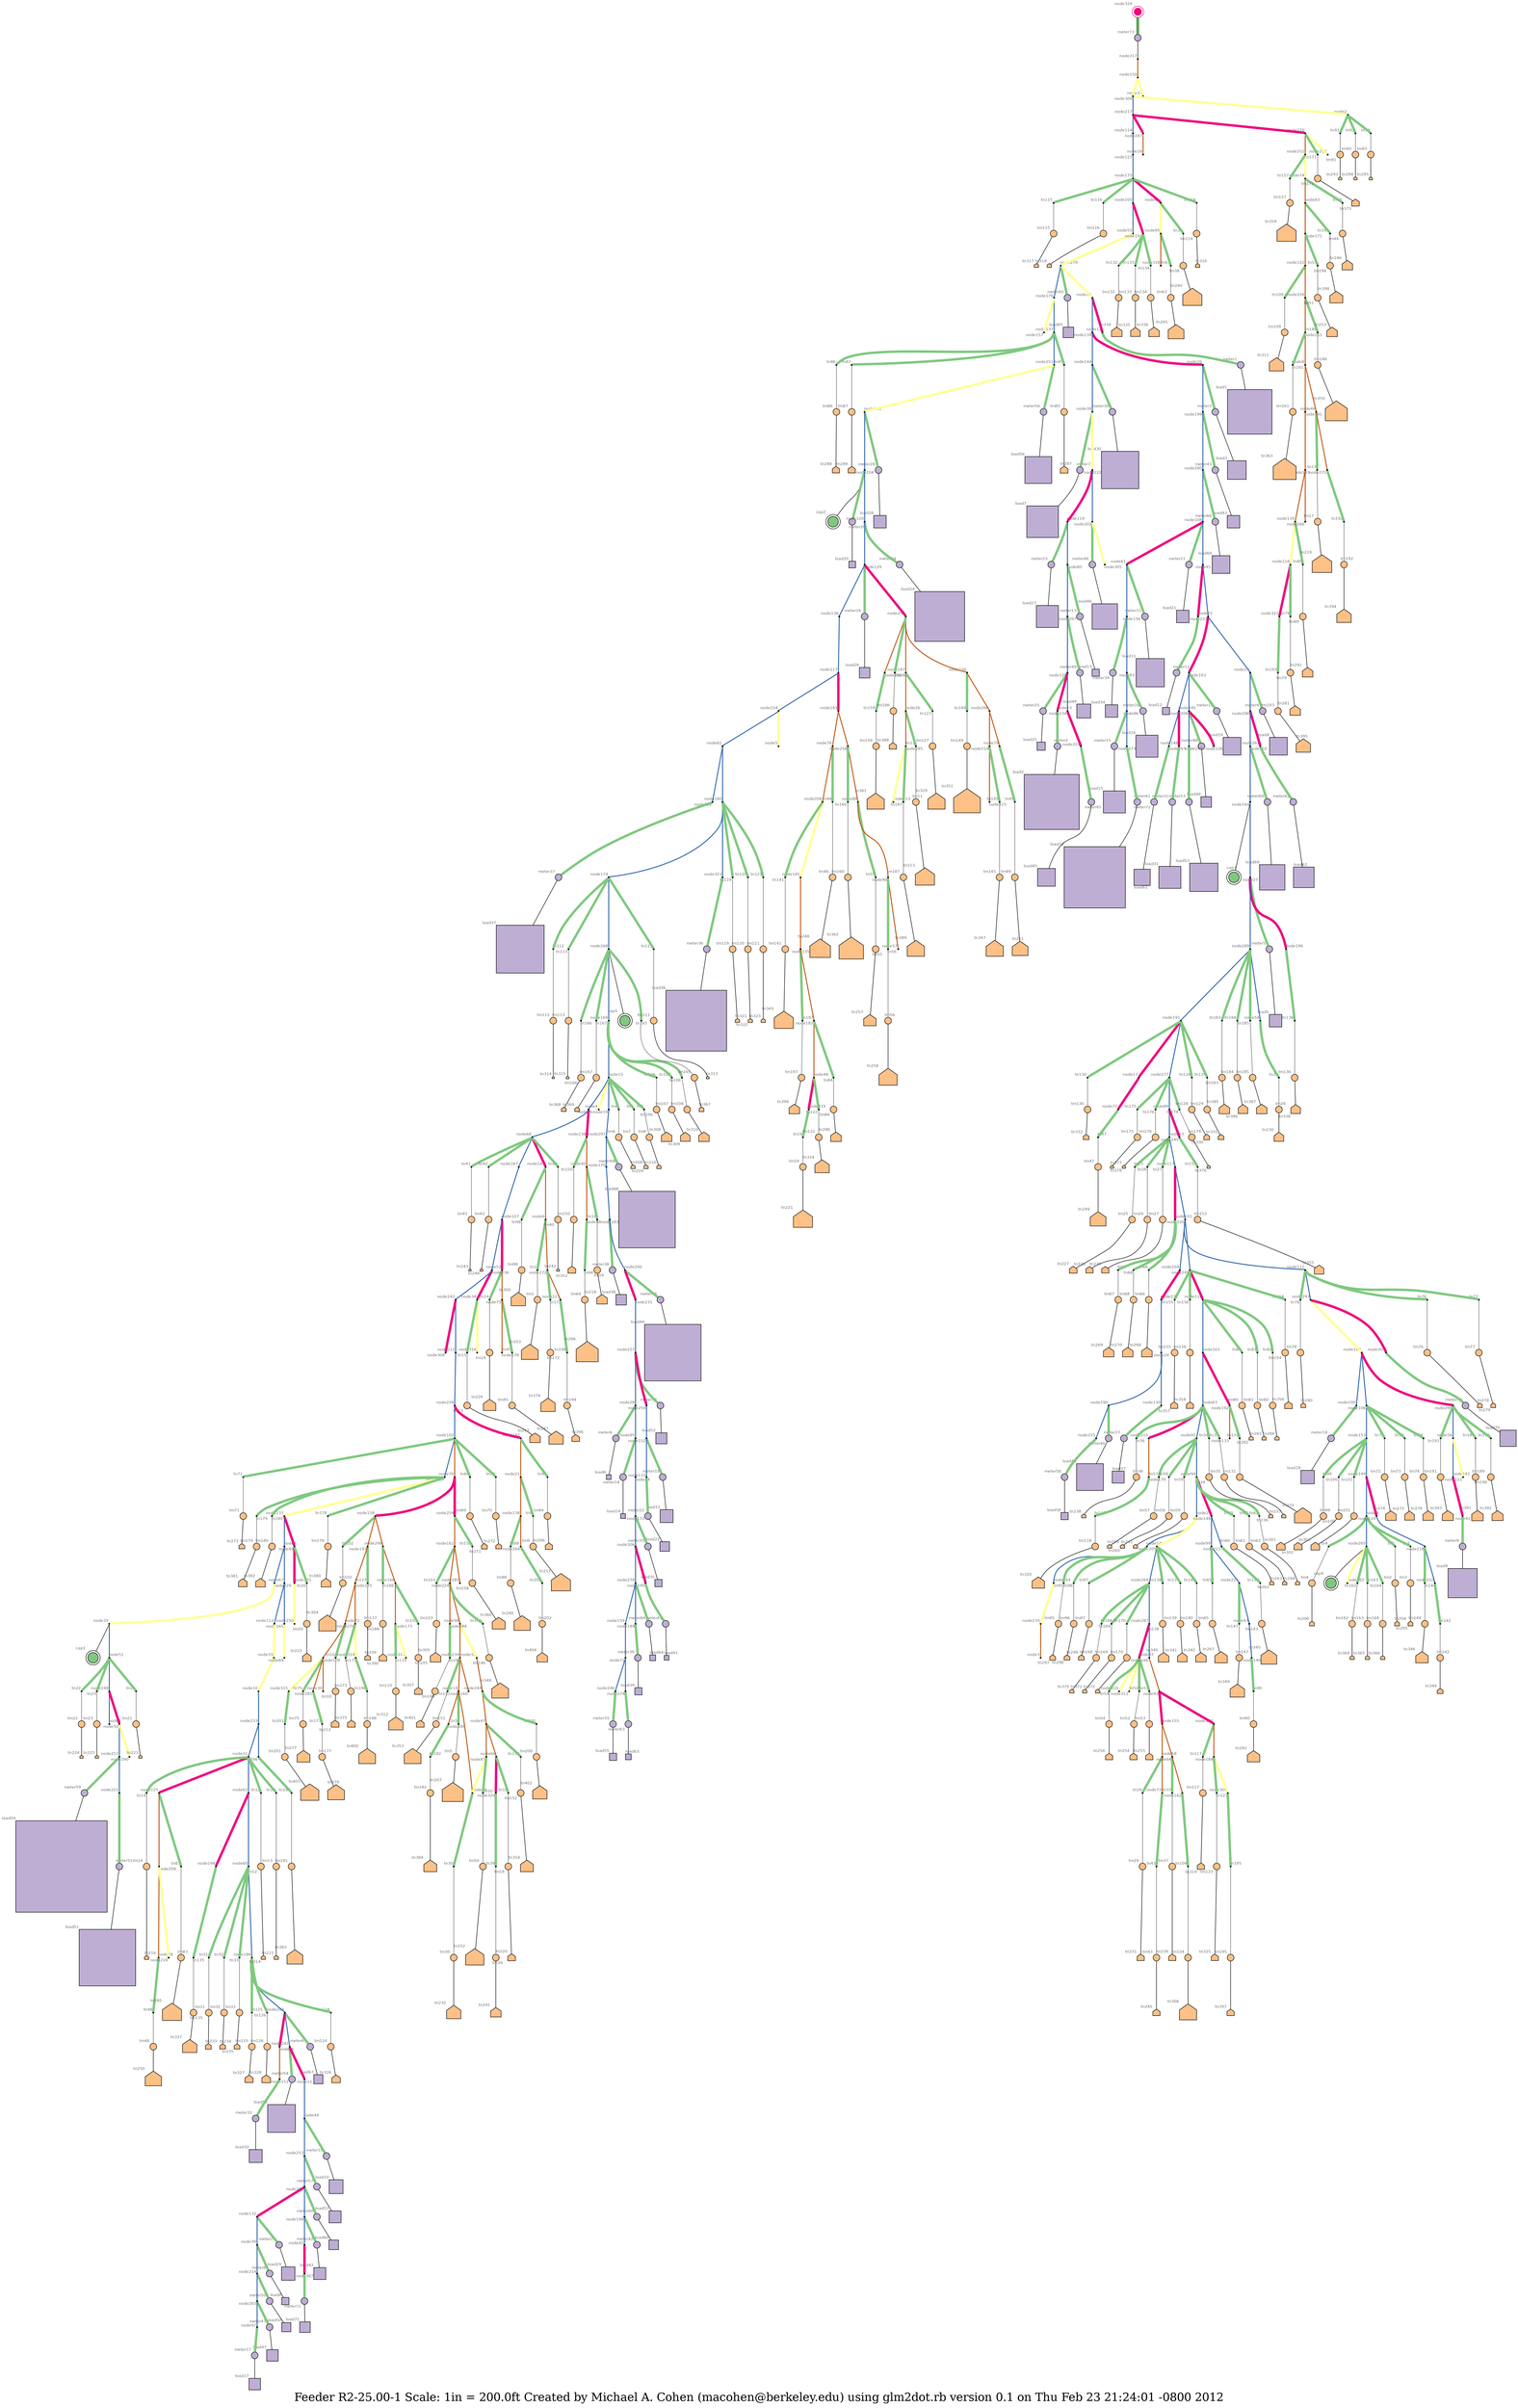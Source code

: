 graph "R2-25.00-1" {
	graph [bb="0,0,10500,8502.1",
		fontsize=24,
		label="Feeder R2-25.00-1 Scale: 1in = 200.0ft Created by Michael A. Cohen (macohen@berkeley.edu) using glm2dot.rb version 0.1 on Thu Feb\
 23 21:24:01 -0800 2012",
		lheight=0.40,
		lp="5250,18.4",
		lwidth=21.63
	];
	node [colorscheme=accent8,
		fontcolor=8,
		fontname=Helvetica,
		fontsize=8,
		label="\N"
	];
	edge [colorscheme=accent8];
	cap1	 [fillcolor=1,
		height=0.30556,
		label="",
		pos="7420.9,5379.3",
		shape=doublecircle,
		style=filled,
		width=0.30556,
		xlabel=cap1,
		xlp="7401.2,5395.1"];
	cap2	 [fillcolor=1,
		height=0.30556,
		label="",
		pos="4668.7,2900.1",
		shape=doublecircle,
		style=filled,
		width=0.30556,
		xlabel=cap2,
		xlp="4649,2893.9"];
	cap3	 [fillcolor=1,
		height=0.30556,
		label="",
		pos="3682.9,1905.1",
		shape=doublecircle,
		style=filled,
		width=0.30556,
		xlabel=cap3,
		xlp="3663.2,1898.9"];
	cap4	 [fillcolor=1,
		height=0.30556,
		label="",
		pos="1943.2,1489.6",
		shape=doublecircle,
		style=filled,
		width=0.30556,
		xlabel=cap4,
		xlp="1923.5,1505.4"];
	cap5	 [fillcolor=1,
		height=0.30556,
		label="",
		pos="5625.7,3864.2",
		shape=doublecircle,
		style=filled,
		width=0.30556,
		xlabel=cap5,
		xlp="5606.1,3880"];
	load1	 [fillcolor=2,
		height=1.2917,
		label="",
		pos="4295.1,2522.3",
		shape=square,
		style=filled,
		width=1.2847,
		xlabel=load1,
		xlp="4238.9,2573.6"];
	load2	 [fillcolor=2,
		height=1.5972,
		label="",
		pos="4708.1,1766.2",
		shape=square,
		style=filled,
		width=1.5903,
		xlabel=load2,
		xlp="4640.8,1828.5"];
	load3	 [fillcolor=2,
		height=0.54167,
		label="",
		pos="4292.8,2414.1",
		shape=square,
		style=filled,
		width=0.53472,
		xlabel=load3,
		xlp="4263.5,2438.4"];
	load4	 [fillcolor=2,
		height=0.51389,
		label="",
		pos="3861.7,2121.1",
		shape=square,
		style=filled,
		width=0.50694,
		xlabel=load4,
		xlp="3833.4,2107.4"];
	load5	 [fillcolor=2,
		height=0.36111,
		label="",
		pos="3522.6,1710.7",
		shape=square,
		style=filled,
		width=0.36111,
		xlabel=load5,
		xlp="3499.8,1728.5"];
	load6	 [fillcolor=2,
		height=0.13889,
		label="",
		pos="4124.8,6189.4",
		shape=square,
		style=filled,
		width=0.13889,
		xlabel=load6,
		xlp="4110,6199.2"];
	load7	 [fillcolor=2,
		height=0.91667,
		label="",
		pos="4461,2138.9",
		shape=square,
		style=filled,
		width=0.91667,
		xlabel=load7,
		xlp="4418.2,2176.7"];
	load8	 [fillcolor=2,
		height=0.20833,
		label="",
		pos="9286.8,6066.6",
		shape=square,
		style=filled,
		width=0.20139,
		xlabel=load8,
		xlp="9269.5,6078.9"];
	load9	 [fillcolor=2,
		height=0.84722,
		label="",
		pos="2537.5,1181.4",
		shape=square,
		style=filled,
		width=0.84028,
		xlabel=load9,
		xlp="2497.2,1216.7"];
	load10	 [fillcolor=2,
		height=0.40278,
		label="",
		pos="8557.2,5755.8",
		shape=square,
		style=filled,
		width=0.39583,
		xlabel=load10,
		xlp="8530.7,5775.1"];
	load11	 [fillcolor=2,
		height=0.81944,
		label="",
		pos="4012.5,2429.7",
		shape=square,
		style=filled,
		width=0.8125,
		xlabel=load11,
		xlp="3971.3,2464"];
	load12	 [fillcolor=2,
		height=0.20833,
		label="",
		pos="3997.3,2274.9",
		shape=square,
		style=filled,
		width=0.20139,
		xlabel=load12,
		xlp="3977.7,2272.2"];
	load13	 [fillcolor=2,
		height=0.20833,
		label="",
		pos="4522.8,2002.9",
		shape=square,
		style=filled,
		width=0.20139,
		xlabel=load13,
		xlp="4503.3,2015.2"];
	load14	 [fillcolor=2,
		height=0.13889,
		label="",
		pos="4023.2,6283",
		shape=square,
		style=filled,
		width=0.13889,
		xlabel=load14,
		xlp="4006.2,6292.8"];
	load15	 [fillcolor=2,
		height=0.63889,
		label="",
		pos="3362,3127.4",
		shape=square,
		style=filled,
		width=0.63889,
		xlabel=load15,
		xlp="3327,3109.2"];
	load16	 [fillcolor=2,
		height=0.63889,
		label="",
		pos="3527.9,3009.5",
		shape=square,
		style=filled,
		width=0.63889,
		xlabel=load16,
		xlp="3492.9,3037.3"];
	load17	 [fillcolor=2,
		height=0.33333,
		label="",
		pos="9671.1,6584.5",
		shape=square,
		style=filled,
		width=0.33333,
		xlabel=load17,
		xlp="9647.1,6577.3"];
	load18	 [fillcolor=2,
		height=0.38889,
		label="",
		pos="2635.4,1504.3",
		shape=square,
		style=filled,
		width=0.38889,
		xlabel=load18,
		xlp="2609.4,1523.1"];
	load19	 [fillcolor=2,
		height=0.51389,
		label="",
		pos="3870.9,2271.9",
		shape=square,
		style=filled,
		width=0.50694,
		xlabel=load19,
		xlp="3840.4,2295.2"];
	load20	 [fillcolor=2,
		height=0.19444,
		label="",
		pos="4644.7,2945.8",
		shape=square,
		style=filled,
		width=0.19444,
		xlabel=load20,
		xlp="4625.6,2957.6"];
	load21	 [fillcolor=2,
		height=0.36111,
		label="",
		pos="4052.7,2355.2",
		shape=square,
		style=filled,
		width=0.36111,
		xlabel=load21,
		xlp="4027.7,2347"];
	load22	 [fillcolor=2,
		height=0.27778,
		label="",
		pos="4123.3,7295.2",
		shape=square,
		style=filled,
		width=0.27778,
		xlabel=load22,
		xlp="4101.3,7310"];
	load23	 [fillcolor=2,
		height=0.63889,
		label="",
		pos="4470.4,2066.8",
		shape=square,
		style=filled,
		width=0.63889,
		xlabel=load23,
		xlp="4435.4,2094.6"];
	load24	 [fillcolor=2,
		height=1.4444,
		label="",
		pos="4768.5,2944.4",
		shape=square,
		style=filled,
		width=1.4444,
		xlabel=load24,
		xlp="4704.5,3001.2"];
	load25	 [fillcolor=2,
		height=0.23611,
		label="",
		pos="4759.9,1836.3",
		shape=square,
		style=filled,
		width=0.22917,
		xlabel=load25,
		xlp="4739.4,1849.6"];
	load26	 [fillcolor=2,
		height=0.30556,
		label="",
		pos="5323,3079.9",
		shape=square,
		style=filled,
		width=0.30556,
		xlabel=load26,
		xlp="5300,3073.7"];
	load27	 [fillcolor=2,
		height=0.34722,
		label="",
		pos="2923.6,1167.1",
		shape=square,
		style=filled,
		width=0.34028,
		xlabel=load27,
		xlp="2899.1,1184.4"];
	load28	 [fillcolor=2,
		height=0.36111,
		label="",
		pos="4590.9,2827.4",
		shape=square,
		style=filled,
		width=0.36111,
		xlabel=load28,
		xlp="4565.9,2819.2"];
	load29	 [fillcolor=2,
		height=0.38889,
		label="",
		pos="9324.4,5972",
		shape=square,
		style=filled,
		width=0.38889,
		xlabel=load29,
		xlp="9298.4,5990.8"];
	load30	 [fillcolor=2,
		height=1.0833,
		label="",
		pos="4342.9,2320.8",
		shape=square,
		style=filled,
		width=1.0833,
		xlabel=load30,
		xlp="4291.9,2364.6"];
	load31	 [fillcolor=2,
		height=0.63889,
		label="",
		pos="3819.8,2399.3",
		shape=square,
		style=filled,
		width=0.63889,
		xlabel=load31,
		xlp="3784.8,2427.1"];
	load32	 [fillcolor=2,
		height=0.375,
		label="",
		pos="8297.9,5836.9",
		shape=square,
		style=filled,
		width=0.36806,
		xlabel=load32,
		xlp="8272.4,5855.2"];
	load33	 [fillcolor=2,
		height=0.375,
		label="",
		pos="4310.7,6699.3",
		shape=square,
		style=filled,
		width=0.36806,
		xlabel=load33,
		xlp="4285.2,6717.6"];
	load34	 [fillcolor=2,
		height=0.36111,
		label="",
		pos="3934.2,2566.8",
		shape=square,
		style=filled,
		width=0.36111,
		xlabel=load34,
		xlp="3909.2,2584.6"];
	load35	 [fillcolor=2,
		height=0.20833,
		label="",
		pos="3923.5,6463.7",
		shape=square,
		style=filled,
		width=0.20139,
		xlabel=load35,
		xlp="3903.9,6476"];
	load36	 [fillcolor=2,
		height=1.7639,
		label="",
		pos="5249.2,3605.5",
		shape=square,
		style=filled,
		width=1.7569,
		xlabel=load36,
		xlp="5173.7,3673.8"];
	load37	 [fillcolor=2,
		height=1.3889,
		label="",
		pos="5121.1,3419.3",
		shape=square,
		style=filled,
		width=1.3889,
		xlabel=load37,
		xlp="5059.1,3474.1"];
	load38	 [fillcolor=2,
		height=0.30556,
		label="",
		pos="4754.7,5353.7",
		shape=square,
		style=filled,
		width=0.30556,
		xlabel=load38,
		xlp="4731.7,5337.9"];
	load39	 [fillcolor=2,
		height=0.20833,
		label="",
		pos="3292.6,7474.8",
		shape=square,
		style=filled,
		width=0.20139,
		xlabel=load39,
		xlp="3273.1,7487.1"];
	load40	 [fillcolor=2,
		height=0.77778,
		label="",
		pos="3016.5,1333.1",
		shape=square,
		style=filled,
		width=0.77778,
		xlabel=load40,
		xlp="2976.5,1365.9"];
	load41	 [fillcolor=2,
		height=0.13889,
		label="",
		pos="3564.6,7034.3",
		shape=square,
		style=filled,
		width=0.13889,
		xlabel=load41,
		xlp="3547.6,7044.1"];
	load42	 [fillcolor=2,
		height=0.34722,
		label="",
		pos="10113,5773.8",
		shape=square,
		style=filled,
		width=0.34028,
		xlabel=load42,
		xlp="10088,5766.1"];
	load43	 [fillcolor=2,
		height=0.36111,
		label="",
		pos="4218,2397.3",
		shape=square,
		style=filled,
		width=0.36111,
		xlabel=load43,
		xlp="4193,2415.1"];
	load44	 [fillcolor=2,
		height=1.6389,
		label="",
		pos="4597,5615.6",
		shape=square,
		style=filled,
		width=1.6389,
		xlabel=load44,
		xlp="4526,5679.4"];
	load45	 [fillcolor=2,
		height=0.51389,
		label="",
		pos="4817.4,1742.3",
		shape=square,
		style=filled,
		width=0.50694,
		xlabel=load45,
		xlp="4786.9,1728.6"];
	load46	 [fillcolor=2,
		height=0.73611,
		label="",
		pos="4648.6,2059.4",
		shape=square,
		style=filled,
		width=0.72917,
		xlabel=load46,
		xlp="4610.1,2090.7"];
	load47	 [fillcolor=2,
		height=0.33333,
		label="",
		pos="9522.9,6375.7",
		shape=square,
		style=filled,
		width=0.33333,
		xlabel=load47,
		xlp="9498.8,6392.5"];
	load48	 [fillcolor=2,
		height=0.30556,
		label="",
		pos="3753.5,2395.5",
		shape=square,
		style=filled,
		width=0.30556,
		xlabel=load48,
		xlp="3730.5,2411.3"];
	load49	 [fillcolor=2,
		height=0.40278,
		label="",
		pos="4629.9,1881.3",
		shape=square,
		style=filled,
		width=0.39583,
		xlabel=load49,
		xlp="4603.4,1900.6"];
	load50	 [fillcolor=2,
		height=0.26389,
		label="",
		pos="9437,6201.1",
		shape=square,
		style=filled,
		width=0.25694,
		xlabel=load50,
		xlp="9415.4,6215.4"];
	load51	 [fillcolor=2,
		height=1.6389,
		label="",
		pos="8232,4904.1",
		shape=square,
		style=filled,
		width=1.6389,
		xlabel=load51,
		xlp="8161,4849.9"];
	load52	 [fillcolor=2,
		height=0.31944,
		label="",
		pos="4249.8,6094.1",
		shape=square,
		style=filled,
		width=0.3125,
		xlabel=load52,
		xlp="4226.3,6110.4"];
	load53	 [fillcolor=2,
		height=0.81944,
		label="",
		pos="3615.1,2599",
		shape=square,
		style=filled,
		width=0.8125,
		xlabel=load53,
		xlp="3573.6,2633.3"];
	load54	 [fillcolor=2,
		height=0.80556,
		label="",
		pos="8436.9,5737",
		shape=square,
		style=filled,
		width=0.80556,
		xlabel=load54,
		xlp="8395.9,5770.8"];
	load55	 [fillcolor=2,
		height=0.20833,
		label="",
		pos="3192.9,8143.8",
		shape=square,
		style=filled,
		width=0.20139,
		xlabel=load55,
		xlp="3173.4,8156.1"];
	load56	 [fillcolor=2,
		height=0.77778,
		label="",
		pos="4527.3,2871.1",
		shape=square,
		style=filled,
		width=0.77778,
		xlabel=load56,
		xlp="4487.3,2903.9"];
	load57	 [fillcolor=2,
		height=0.34722,
		label="",
		pos="8833.8,5857.2",
		shape=square,
		style=filled,
		width=0.34028,
		xlabel=load57,
		xlp="8809.3,5874.5"];
	load58	 [fillcolor=2,
		height=0.20833,
		label="",
		pos="2968.4,1333.4",
		shape=square,
		style=filled,
		width=0.20139,
		xlabel=load58,
		xlp="2948.9,1345.7"];
	load59	 [fillcolor=2,
		height=2.6528,
		label="",
		pos="8218.2,4977.1",
		shape=square,
		style=filled,
		width=2.6458,
		xlabel=load59,
		xlp="8110.6,5077.4"];
	load60	 [fillcolor=2,
		height=0.27778,
		label="",
		pos="9270.6,5932.5",
		shape=square,
		style=filled,
		width=0.27778,
		xlabel=load60,
		xlp="9248.6,5947.3"];
	load61	 [fillcolor=2,
		height=0.47222,
		label="",
		pos="3705.4,2496",
		shape=square,
		style=filled,
		width=0.47222,
		xlabel=load61,
		xlp="3676.4,2517.8"];
	load62	 [fillcolor=2,
		height=0.59722,
		label="",
		pos="3753.5,2132.8",
		shape=square,
		style=filled,
		width=0.59028,
		xlabel=load62,
		xlp="3720,2159.1"];
	load63	 [fillcolor=2,
		height=0.16667,
		label="",
		pos="3109.5,8486.5",
		shape=square,
		style=filled,
		width=0.16667,
		xlabel=load63,
		xlp="3091.5,8497.3"];
	load64	 [fillcolor=2,
		height=0.16667,
		label="",
		pos="3505.4,7351.4",
		shape=square,
		style=filled,
		width=0.16667,
		xlabel=load64,
		xlp="3487.4,7340.6"];
	load65	 [fillcolor=2,
		height=0.30556,
		label="",
		pos="4341.7,2520.7",
		shape=square,
		style=filled,
		width=0.30556,
		xlabel=load65,
		xlp="4364.7,2536.5"];
	load66	 [fillcolor=2,
		height=0.51389,
		label="",
		pos="4163.2,2443.9",
		shape=square,
		style=filled,
		width=0.50694,
		xlabel=load66,
		xlp="4132.7,2467.2"];
	load67	 [fillcolor=2,
		height=0.26389,
		label="",
		pos="8277.8,5743.5",
		shape=square,
		style=filled,
		width=0.25694,
		xlabel=load67,
		xlp="8256.3,5757.8"];
	load68	 [fillcolor=2,
		height=1.6389,
		label="",
		pos="4995.6,4971.9",
		shape=square,
		style=filled,
		width=1.6389,
		xlabel=load68,
		xlp="4924.6,5035.7"];
	load69	 [fillcolor=2,
		height=0.73611,
		label="",
		pos="3645.8,1963.1",
		shape=square,
		style=filled,
		width=0.72917,
		xlabel=load69,
		xlp="3607.3,1994.4"];
	load70	 [fillcolor=2,
		height=0.47222,
		label="",
		pos="2675.7,1423.4",
		shape=square,
		style=filled,
		width=0.47222,
		xlabel=load70,
		xlp="2646.7,1445.2"];
	load71	 [fillcolor=2,
		height=0.30556,
		label="",
		pos="10489,5886.4",
		shape=square,
		style=filled,
		width=0.30556,
		xlabel=load71,
		xlp="10466,5902.2"];
	load72	 [fillcolor=2,
		height=1.7778,
		label="",
		pos="3369.5,3223",
		shape=square,
		style=filled,
		width=1.7778,
		xlabel=load72,
		xlp="3293.5,3291.8"];
	meter1	 [fillcolor=2,
		height=0.19444,
		label="",
		pos="4303.1,2505.1",
		shape=circle,
		style=filled,
		width=0.19444,
		xlabel=meter1,
		xlp="4283.7,2516.9"];
	meter1 -- load1	 [len=0.25,
		pos="4300.1,2511.7 4300,2511.9 4299.9,2512 4299.9,2512.2"];
	meter2	 [fillcolor=2,
		height=0.19444,
		label="",
		pos="4712.1,1784.4",
		shape=circle,
		style=filled,
		width=0.19444,
		xlabel=meter2,
		xlp="4717.6,1772.6"];
	meter2 -- load2	 [len=0.25,
		pos="4710.6,1777.4 4710.5,1777.3 4710.5,1777.1 4710.4,1777"];
	meter3	 [fillcolor=2,
		height=0.19444,
		label="",
		pos="4291.9,2431.2",
		shape=circle,
		style=filled,
		width=0.19444,
		xlabel=meter3,
		xlp="4311.3,2443"];
	meter3 -- load3	 [len=0.25,
		pos="4292.3,2423.8 4292.3,2423.7 4292.3,2423.6 4292.3,2423.4"];
	meter4	 [fillcolor=2,
		height=0.19444,
		label="",
		pos="3850,2135.1",
		shape=circle,
		style=filled,
		width=0.19444,
		xlabel=meter4,
		xlp="3830.6,2132.9"];
	meter4 -- load4	 [len=0.25,
		pos="3854.8,2129.4 3854.9,2129.3 3855,2129.2 3855.1,2129"];
	meter5	 [fillcolor=2,
		height=0.19444,
		label="",
		pos="3504.5,1707.6",
		shape=circle,
		style=filled,
		width=0.19444,
		xlabel=meter5,
		xlp="3485.1,1695.8"];
	meter5 -- load5	 [len=0.25,
		pos="3511.5,1708.8 3511.6,1708.8 3511.8,1708.9 3511.9,1708.9"];
	meter6	 [fillcolor=2,
		height=0.19444,
		label="",
		pos="4137.2,6202.5",
		shape=circle,
		style=filled,
		width=0.19444,
		xlabel=meter6,
		xlp="4117.8,6214.3"];
	meter6 -- load6	 [len=0.25,
		pos="4132.2,6197.2 4131.3,6196.3 4130.4,6195.3 4129.6,6194.4"];
	meter7	 [fillcolor=2,
		height=0.19444,
		label="",
		pos="4478.8,2137",
		shape=circle,
		style=filled,
		width=0.19444,
		xlabel=meter7,
		xlp="4498.2,2148.8"];
	meter7 -- load7	 [len=0.25,
		pos="4471.5,2137.8 4471.4,2137.8 4471.2,2137.8 4471,2137.8"];
	meter8	 [fillcolor=2,
		height=0.19444,
		label="",
		pos="9282.5,6049.3",
		shape=circle,
		style=filled,
		width=0.19444,
		xlabel=meter8,
		xlp="9263,6061.1"];
	meter8 -- load8	 [len=0.25,
		pos="9284.2,6056.3 9284.4,6057.2 9284.7,6058.2 9284.9,6059.1"];
	meter9	 [fillcolor=2,
		height=0.19444,
		label="",
		pos="2548.2,1196.6",
		shape=circle,
		style=filled,
		width=0.19444,
		xlabel=meter9,
		xlp="2567.7,1184.8"];
	meter9 -- load9	 [len=0.25,
		pos="2544.1,1190.8 2544,1190.7 2543.9,1190.5 2543.8,1190.4"];
	meter10	 [fillcolor=2,
		height=0.19444,
		label="",
		pos="8547.9,5740.2",
		shape=circle,
		style=filled,
		width=0.19444,
		xlabel=meter10,
		xlp="8526.2,5752"];
	meter10 -- load10	 [len=0.25,
		pos="8551.7,5746.6 8551.8,5746.7 8551.9,5746.8 8552,5747"];
	meter11	 [fillcolor=2,
		height=0.19444,
		label="",
		pos="4021.1,2414.6",
		shape=circle,
		style=filled,
		width=0.19444,
		xlabel=meter11,
		xlp="4042.5,2402.8"];
	meter11 -- load11	 [len=0.25,
		pos="4017.6,2420.7 4017.5,2420.9 4017.4,2421 4017.4,2421.1"];
	meter12	 [fillcolor=2,
		height=0.19444,
		label="",
		pos="3990.8,2291.4",
		shape=circle,
		style=filled,
		width=0.19444,
		xlabel=meter12,
		xlp="3969.1,2289.2"];
	meter12 -- load12	 [len=0.25,
		pos="3993.4,2284.7 3993.7,2284 3994,2283.3 3994.3,2282.5"];
	meter13	 [fillcolor=2,
		height=0.19444,
		label="",
		pos="4529.7,2019.5",
		shape=circle,
		style=filled,
		width=0.19444,
		xlabel=meter13,
		xlp="4508,2031.3"];
	meter13 -- load13	 [len=0.25,
		pos="4526.9,2012.7 4526.6,2012 4526.3,2011.3 4526,2010.5"];
	meter14	 [fillcolor=2,
		height=0.19444,
		label="",
		pos="4039.4,6291.3",
		shape=circle,
		style=filled,
		width=0.19444,
		xlabel=meter14,
		xlp="4017.7,6303.1"];
	meter14 -- load14	 [len=0.25,
		pos="4032.8,6288 4031.4,6287.2 4029.9,6286.5 4028.6,6285.8"];
	meter15	 [fillcolor=2,
		height=0.19444,
		label="",
		pos="3379.8,3132.7",
		shape=circle,
		style=filled,
		width=0.19444,
		xlabel=meter15,
		xlp="3401.5,3130.5"];
	meter15 -- load15	 [len=0.25,
		pos="3373,3130.7 3372.8,3130.6 3372.6,3130.6 3372.5,3130.5"];
	meter16	 [fillcolor=2,
		height=0.19444,
		label="",
		pos="3539.4,3023.5",
		shape=circle,
		style=filled,
		width=0.19444,
		xlabel=meter16,
		xlp="3561.1,3035.3"];
	meter16 -- load16	 [len=0.25,
		pos="3534.7,3017.8 3534.6,3017.7 3534.5,3017.5 3534.4,3017.4"];
	meter17	 [fillcolor=2,
		height=0.19444,
		label="",
		pos="9655.8,6594.4",
		shape=circle,
		style=filled,
		width=0.19444,
		xlabel=meter17,
		xlp="9634.2,6606.2"];
	meter17 -- load17	 [len=0.25,
		pos="9662,6590.4 9662.2,6590.3 9662.3,6590.2 9662.4,6590.1"];
	meter18	 [fillcolor=2,
		height=0.19444,
		label="",
		pos="2639.5,1485.8",
		shape=circle,
		style=filled,
		width=0.19444,
		xlabel=meter18,
		xlp="2617.8,1483.6"];
	meter18 -- load18	 [len=0.25,
		pos="2637.9,1492.9 2637.9,1493.1 2637.9,1493.2 2637.8,1493.4"];
	meter19	 [fillcolor=2,
		height=0.19444,
		label="",
		pos="3867.9,2289.2",
		shape=circle,
		style=filled,
		width=0.19444,
		xlabel=meter19,
		xlp="3875.6,2301"];
	meter19 -- load19	 [len=0.25,
		pos="3869.1,2282.1 3869.1,2282 3869.2,2281.8 3869.2,2281.7"];
	meter20	 [fillcolor=2,
		height=0.19444,
		label="",
		pos="4648.8,2927.9",
		shape=circle,
		style=filled,
		width=0.19444,
		xlabel=meter20,
		xlp="4627.1,2925.7"];
	meter20 -- load20	 [len=0.25,
		pos="4647.2,2934.8 4646.9,2936 4646.6,2937.4 4646.3,2938.6"];
	meter21	 [fillcolor=2,
		height=0.19444,
		label="",
		pos="4044.8,2370.3",
		shape=circle,
		style=filled,
		width=0.19444,
		xlabel=meter21,
		xlp="4023.2,2368.1"];
	meter21 -- load21	 [len=0.25,
		pos="4048.2,2363.8 4048.3,2363.7 4048.3,2363.6 4048.4,2363.4"];
	meter22	 [fillcolor=2,
		height=0.19444,
		label="",
		pos="4109.3,7283.6",
		shape=circle,
		style=filled,
		width=0.19444,
		xlabel=meter22,
		xlp="4087.7,7295.4"];
	meter22 -- load22	 [len=0.25,
		pos="4115,7288.3 4115.1,7288.4 4115.2,7288.5 4115.4,7288.6"];
	meter23	 [fillcolor=2,
		height=0.19444,
		label="",
		pos="4486.1,2076.4",
		shape=circle,
		style=filled,
		width=0.19444,
		xlabel=meter23,
		xlp="4507.8,2074.2"];
	meter23 -- load23	 [len=0.25,
		pos="4480.1,2072.7 4479.9,2072.6 4479.8,2072.6 4479.6,2072.5"];
	meter24	 [fillcolor=2,
		height=0.19444,
		label="",
		pos="4751.1,2946.7",
		shape=circle,
		style=filled,
		width=0.19444,
		xlabel=meter24,
		xlp="4729.4,2934.9"];
	meter24 -- load24	 [len=0.25,
		pos="4758.2,2945.8 4758.3,2945.8 4758.5,2945.7 4758.6,2945.7"];
	meter25	 [fillcolor=2,
		height=0.19444,
		label="",
		pos="4743.6,1828.1",
		shape=circle,
		style=filled,
		width=0.19444,
		xlabel=meter25,
		xlp="4722,1839.9"];
	meter25 -- load25	 [len=0.25,
		pos="4750.3,1831.4 4750.5,1831.6 4750.8,1831.7 4751.1,1831.9"];
	meter26	 [fillcolor=2,
		height=0.19444,
		label="",
		pos="5305.4,3086.2",
		shape=circle,
		style=filled,
		width=0.19444,
		xlabel=meter26,
		xlp="5283.7,3098"];
	meter26 -- load26	 [len=0.25,
		pos="5312.1,3083.8 5312.3,3083.8 5312.4,3083.7 5312.6,3083.6"];
	meter27	 [fillcolor=2,
		height=0.19444,
		label="",
		pos="2937.7,1178.7",
		shape=circle,
		style=filled,
		width=0.19444,
		xlabel=meter27,
		xlp="2959.4,1176.5"];
	meter27 -- load27	 [len=0.25,
		pos="2932.3,1174.3 2932.2,1174.2 2932,1174.1 2931.9,1174"];
	meter28	 [fillcolor=2,
		height=0.19444,
		label="",
		pos="4574.2,2832.5",
		shape=circle,
		style=filled,
		width=0.19444,
		xlabel=meter28,
		xlp="4552.5,2830.3"];
	meter28 -- load28	 [len=0.25,
		pos="4581,2830.4 4581.1,2830.4 4581.3,2830.3 4581.4,2830.3"];
	meter29	 [fillcolor=2,
		height=0.19444,
		label="",
		pos="9306.6,5978.3",
		shape=circle,
		style=filled,
		width=0.19444,
		xlabel=meter29,
		xlp="9291.9,5966.5"];
	meter29 -- load29	 [len=0.25,
		pos="9313.4,5975.9 9313.6,5975.8 9313.7,5975.8 9313.9,5975.7"];
	meter30	 [fillcolor=2,
		height=0.19444,
		label="",
		pos="4341.3,2338",
		shape=circle,
		style=filled,
		width=0.19444,
		xlabel=meter30,
		xlp="4363,2349.8"];
	meter30 -- load30	 [len=0.25,
		pos="4342,2331 4342,2330.9 4342,2330.7 4342,2330.6"];
	meter31	 [fillcolor=2,
		height=0.19444,
		label="",
		pos="3825.3,2382.1",
		shape=circle,
		style=filled,
		width=0.19444,
		xlabel=meter31,
		xlp="3803.6,2370.3"];
	meter31 -- load31	 [len=0.25,
		pos="3823.1,2389.1 3823,2389.2 3823,2389.4 3822.9,2389.5"];
	meter32	 [fillcolor=2,
		height=0.19444,
		label="",
		pos="8296.4,5818.5",
		shape=circle,
		style=filled,
		width=0.19444,
		xlabel=meter32,
		xlp="8274.7,5816.3"];
	meter32 -- load32	 [len=0.25,
		pos="8297,5825.5 8297,5825.7 8297,5825.9 8297,5826"];
	meter33	 [fillcolor=2,
		height=0.19444,
		label="",
		pos="4301.1,6684.1",
		shape=circle,
		style=filled,
		width=0.19444,
		xlabel=meter33,
		xlp="4279.4,6695.9"];
	meter33 -- load33	 [len=0.25,
		pos="4305,6690.3 4305.1,6690.4 4305.2,6690.5 4305.3,6690.7"];
	meter34	 [fillcolor=2,
		height=0.19444,
		label="",
		pos="3943.3,2550.7",
		shape=circle,
		style=filled,
		width=0.19444,
		xlabel=meter34,
		xlp="3921.6,2548.5"];
	meter34 -- load34	 [len=0.25,
		pos="3939.8,2556.9 3939.7,2557 3939.7,2557.2 3939.6,2557.3"];
	meter35	 [fillcolor=2,
		height=0.19444,
		label="",
		pos="3938.4,6453.5",
		shape=circle,
		style=filled,
		width=0.19444,
		xlabel=meter35,
		xlp="3916.7,6451.3"];
	meter35 -- load35	 [len=0.25,
		pos="3932.3,6457.7 3931.9,6457.9 3931.5,6458.2 3931.1,6458.5"];
	meter36	 [fillcolor=2,
		height=0.19444,
		label="",
		pos="5262.4,3592.8",
		shape=circle,
		style=filled,
		width=0.19444,
		xlabel=meter36,
		xlp="5240.8,3604.6"];
	meter36 -- load36	 [len=0.25,
		pos="5257.4,3597.7 5257.3,3597.8 5257.1,3597.9 5257,3598"];
	meter37	 [fillcolor=2,
		height=0.19444,
		label="",
		pos="5132.8,3405.3",
		shape=circle,
		style=filled,
		width=0.19444,
		xlabel=meter37,
		xlp="5111.1,3417.1"];
	meter37 -- load37	 [len=0.25,
		pos="5128.1,3411 5128,3411.1 5127.9,3411.2 5127.8,3411.3"];
	meter38	 [fillcolor=2,
		height=0.19444,
		label="",
		pos="4736.7,5354",
		shape=circle,
		style=filled,
		width=0.19444,
		xlabel=meter38,
		xlp="4715,5351.8"];
	meter38 -- load38	 [len=0.25,
		pos="4744,5353.9 4744.2,5353.9 4744.4,5353.9 4744.5,5353.9"];
	meter39	 [fillcolor=2,
		height=0.19444,
		label="",
		pos="3285.9,7457.9",
		shape=circle,
		style=filled,
		width=0.19444,
		xlabel=meter39,
		xlp="3264.3,7469.7"];
	meter39 -- load39	 [len=0.25,
		pos="3288.7,7464.8 3289,7465.5 3289.2,7466.3 3289.5,7467"];
	meter40	 [fillcolor=2,
		height=0.19444,
		label="",
		pos="3016.7,1313.9",
		shape=circle,
		style=filled,
		width=0.19444,
		xlabel=meter40,
		xlp="3038.4,1302.1"];
	meter40 -- load40	 [len=0.25,
		pos="3016.6,1321.3 3016.6,1321.3 3016.6,1321.4 3016.6,1321.5"];
	meter41	 [fillcolor=2,
		height=0.19444,
		label="",
		pos="3582.6,7035.9",
		shape=circle,
		style=filled,
		width=0.19444,
		xlabel=meter41,
		xlp="3560.9,7024.1"];
	meter41 -- load41	 [len=0.25,
		pos="3575.3,7035.2 3573.4,7035.1 3571.5,7034.9 3569.7,7034.8"];
	meter42	 [fillcolor=2,
		height=0.19444,
		label="",
		pos="10095,5778.4",
		shape=circle,
		style=filled,
		width=0.19444,
		xlabel=meter42,
		xlp="10074,5776.2"];
	meter42 -- load42	 [len=0.25,
		pos="10102,5776.5 10103,5776.5 10103,5776.4 10103,5776.4"];
	meter43	 [fillcolor=2,
		height=0.19444,
		label="",
		pos="4221.6,2414.9",
		shape=circle,
		style=filled,
		width=0.19444,
		xlabel=meter43,
		xlp="4199.9,2426.7"];
	meter43 -- load43	 [len=0.25,
		pos="4220.2,2407.8 4220.1,2407.6 4220.1,2407.5 4220.1,2407.3"];
	meter44	 [fillcolor=2,
		height=0.19444,
		label="",
		pos="4585.3,5602.1",
		shape=circle,
		style=filled,
		width=0.19444,
		xlabel=meter44,
		xlp="4592.9,5613.9"];
	meter44 -- load44	 [len=0.25,
		pos="4590,5607.6 4590.1,5607.7 4590.2,5607.8 4590.3,5608"];
	meter45	 [fillcolor=2,
		height=0.19444,
		label="",
		pos="4804.5,1755.7",
		shape=circle,
		style=filled,
		width=0.19444,
		xlabel=meter45,
		xlp="4782.8,1753.5"];
	meter45 -- load45	 [len=0.25,
		pos="4809.4,1750.6 4809.6,1750.4 4809.7,1750.3 4809.8,1750.2"];
	meter46	 [fillcolor=2,
		height=0.19444,
		label="",
		pos="4639.7,2075.1",
		shape=circle,
		style=filled,
		width=0.19444,
		xlabel=meter46,
		xlp="4618,2072.9"];
	meter46 -- load46	 [len=0.25,
		pos="4643.3,2068.8 4643.4,2068.6 4643.5,2068.5 4643.6,2068.3"];
	meter47	 [fillcolor=2,
		height=0.19444,
		label="",
		pos="9505.6,6370.6",
		shape=circle,
		style=filled,
		width=0.19444,
		xlabel=meter47,
		xlp="9483.9,6382.4"];
	meter47 -- load47	 [len=0.25,
		pos="9512.6,6372.7 9512.8,6372.7 9512.9,6372.8 9513.1,6372.8"];
	meter48	 [fillcolor=2,
		height=0.19444,
		label="",
		pos="3766,2382.2",
		shape=circle,
		style=filled,
		width=0.19444,
		xlabel=meter48,
		xlp="3744.4,2370.4"];
	meter48 -- load48	 [len=0.25,
		pos="3761.2,2387.3 3761.1,2387.5 3761,2387.6 3760.9,2387.7"];
	meter49	 [fillcolor=2,
		height=0.19444,
		label="",
		pos="4643.1,1893.2",
		shape=circle,
		style=filled,
		width=0.19444,
		xlabel=meter49,
		xlp="4664.7,1891"];
	meter49 -- load49	 [len=0.25,
		pos="4637.7,1888.4 4637.6,1888.3 4637.5,1888.1 4637.4,1888"];
	meter50	 [fillcolor=2,
		height=0.19444,
		label="",
		pos="9419.2,6198.8",
		shape=circle,
		style=filled,
		width=0.19444,
		xlabel=meter50,
		xlp="9397.5,6196.6"];
	meter50 -- load50	 [len=0.25,
		pos="9426.4,6199.8 9426.7,6199.8 9427,6199.8 9427.3,6199.9"];
	meter51	 [fillcolor=2,
		height=0.19444,
		label="",
		pos="8216.9,4915",
		shape=circle,
		style=filled,
		width=0.19444,
		xlabel=meter51,
		xlp="8195.3,4912.8"];
	meter51 -- load51	 [len=0.25,
		pos="8222.7,4910.8 8222.9,4910.7 8223,4910.6 8223.1,4910.5"];
	meter52	 [fillcolor=2,
		height=0.19444,
		label="",
		pos="4256.9,6110.5",
		shape=circle,
		style=filled,
		width=0.19444,
		xlabel=meter52,
		xlp="4235.2,6122.3"];
	meter52 -- load52	 [len=0.25,
		pos="4254,6103.8 4254,6103.7 4253.9,6103.5 4253.8,6103.4"];
	meter53	 [fillcolor=2,
		height=0.19444,
		label="",
		pos="3625.7,2584.1",
		shape=circle,
		style=filled,
		width=0.19444,
		xlabel=meter53,
		xlp="3647.4,2595.9"];
	meter53 -- load53	 [len=0.25,
		pos="3621.6,2589.8 3621.5,2589.9 3621.4,2590.1 3621.3,2590.2"];
	meter54	 [fillcolor=2,
		height=0.19444,
		label="",
		pos="8421.2,5727.8",
		shape=circle,
		style=filled,
		width=0.19444,
		xlabel=meter54,
		xlp="8399.5,5739.6"];
	meter54 -- load54	 [len=0.25,
		pos="8427.6,5731.6 8427.7,5731.7 8427.9,5731.7 8428,5731.8"];
	meter55	 [fillcolor=2,
		height=0.19444,
		label="",
		pos="3204.8,8130.2",
		shape=circle,
		style=filled,
		width=0.19444,
		xlabel=meter55,
		xlp="3183.1,8128"];
	meter55 -- load55	 [len=0.25,
		pos="3200,8135.7 3199.9,8135.8 3199.7,8136 3199.6,8136.1"];
	meter56	 [fillcolor=2,
		height=0.19444,
		label="",
		pos="4530.7,2852.5",
		shape=circle,
		style=filled,
		width=0.19444,
		xlabel=meter56,
		xlp="4509.1,2840.7"];
	meter56 -- load56	 [len=0.25,
		pos="4529.4,2859.6 4529.4,2859.8 4529.4,2860 4529.3,2860.1"];
	meter57	 [fillcolor=2,
		height=0.19444,
		label="",
		pos="8831.7,5839.3",
		shape=circle,
		style=filled,
		width=0.19444,
		xlabel=meter57,
		xlp="8810,5837.1"];
	meter57 -- load57	 [len=0.25,
		pos="8832.6,5846.6 8832.6,5846.7 8832.6,5846.9 8832.6,5847"];
	meter58	 [fillcolor=2,
		height=0.19444,
		label="",
		pos="2976.2,1316.3",
		shape=circle,
		style=filled,
		width=0.19444,
		xlabel=meter58,
		xlp="2954.5,1314.1"];
	meter58 -- load58	 [len=0.25,
		pos="2973.2,1322.9 2972.8,1323.8 2972.3,1324.7 2971.9,1325.6"];
	meter59	 [fillcolor=2,
		height=0.19444,
		label="",
		pos="8204.3,4964.4",
		shape=circle,
		style=filled,
		width=0.19444,
		xlabel=meter59,
		xlp="8212,4976.2"];
	meter59 -- load59	 [len=0.25,
		pos="8209.6,4969.3 8209.8,4969.4 8209.9,4969.5 8210,4969.6"];
	meter60	 [fillcolor=2,
		height=0.19444,
		label="",
		pos="9267.4,5951",
		shape=circle,
		style=filled,
		width=0.19444,
		xlabel=meter60,
		xlp="9245.7,5962.8"];
	meter60 -- load60	 [len=0.25,
		pos="9268.6,5943.9 9268.7,5943.6 9268.8,5943.2 9268.8,5942.9"];
	meter61	 [fillcolor=2,
		height=0.19444,
		label="",
		pos="3719.3,2484.2",
		shape=circle,
		style=filled,
		width=0.19444,
		xlabel=meter61,
		xlp="3697.6,2472.4"];
	meter61 -- load61	 [len=0.25,
		pos="3713.6,2489 3713.5,2489.1 3713.4,2489.2 3713.3,2489.3"];
	meter62	 [fillcolor=2,
		height=0.19444,
		label="",
		pos="3768.9,2123.4",
		shape=circle,
		style=filled,
		width=0.19444,
		xlabel=meter62,
		xlp="3790.6,2135.2"];
	meter62 -- load62	 [len=0.25,
		pos="3762.7,2127.2 3762.5,2127.3 3762.4,2127.4 3762.3,2127.5"];
	meter63	 [fillcolor=2,
		height=0.19444,
		label="",
		pos="3108,8468.4",
		shape=circle,
		style=filled,
		width=0.19444,
		xlabel=meter63,
		xlp="3086.4,8480.2"];
	meter63 -- load63	 [len=0.25,
		pos="3108.6,8475.7 3108.8,8477.3 3108.9,8478.9 3109,8480.5"];
	meter64	 [fillcolor=2,
		height=0.19444,
		label="",
		pos="3487.7,7354.1",
		shape=circle,
		style=filled,
		width=0.19444,
		xlabel=meter64,
		xlp="3466,7365.9"];
	meter64 -- load64	 [len=0.25,
		pos="3494.9,7353 3496.2,7352.8 3497.7,7352.6 3499,7352.4"];
	meter65	 [fillcolor=2,
		height=0.19444,
		label="",
		pos="4345.6,2501.8",
		shape=circle,
		style=filled,
		width=0.19444,
		xlabel=meter65,
		xlp="4367.3,2513.6"];
	meter65 -- load65	 [len=0.25,
		pos="4344.1,2509.1 4344.1,2509.2 4344,2509.4 4344,2509.6"];
	meter66	 [fillcolor=2,
		height=0.19444,
		label="",
		pos="4178.4,2450.8",
		shape=circle,
		style=filled,
		width=0.19444,
		xlabel=meter66,
		xlp="4200.1,2462.6"];
	meter66 -- load66	 [len=0.25,
		pos="4171.9,2447.9 4171.7,2447.8 4171.6,2447.7 4171.5,2447.7"];
	meter67	 [fillcolor=2,
		height=0.19444,
		label="",
		pos="8294.7,5738.1",
		shape=circle,
		style=filled,
		width=0.19444,
		xlabel=meter67,
		xlp="8273,5726.3"];
	meter67 -- load67	 [len=0.25,
		pos="8287.8,5740.3 8287.7,5740.3 8287.5,5740.3 8287.4,5740.4"];
	meter68	 [fillcolor=2,
		height=0.19444,
		label="",
		pos="5012.6,4966.1",
		shape=circle,
		style=filled,
		width=0.19444,
		xlabel=meter68,
		xlp="4990.9,4977.9"];
	meter68 -- load68	 [len=0.25,
		pos="5005.7,4968.4 5005.6,4968.5 5005.4,4968.5 5005.3,4968.6"];
	meter69	 [fillcolor=2,
		height=0.19444,
		label="",
		pos="3659.2,1950.8",
		shape=circle,
		style=filled,
		width=0.19444,
		xlabel=meter69,
		xlp="3680.9,1962.6"];
	meter69 -- load69	 [len=0.25,
		pos="3653.8,1955.8 3653.6,1955.9 3653.5,1956 3653.4,1956.1"];
	meter70	 [fillcolor=2,
		height=0.19444,
		label="",
		pos="2671.8,1405.9",
		shape=circle,
		style=filled,
		width=0.19444,
		xlabel=meter70,
		xlp="2693.5,1394.1"];
	meter70 -- load70	 [len=0.25,
		pos="2673.4,1413 2673.4,1413.2 2673.4,1413.3 2673.5,1413.5"];
	meter71	 [fillcolor=2,
		height=0.19444,
		label="",
		pos="10477,5872.4",
		shape=circle,
		style=filled,
		width=0.19444,
		xlabel=meter71,
		xlp="10456,5884.2"];
	meter71 -- load71	 [len=0.25,
		pos="10482,5878.1 10482,5878.2 10482,5878.3 10482,5878.4"];
	meter72	 [fillcolor=2,
		height=0.19444,
		label="",
		pos="3374.2,3205.4",
		shape=circle,
		style=filled,
		width=0.19444,
		xlabel=meter72,
		xlp="3352.5,3193.6"];
	meter72 -- load72	 [len=0.25,
		pos="3372.3,3212.5 3372.3,3212.7 3372.2,3212.9 3372.2,3213"];
	meter73	 [fillcolor=2,
		height=0.19444,
		label="",
		pos="5062.6,2114.1",
		shape=circle,
		style=filled,
		width=0.19444,
		xlabel=meter73,
		xlp="5040.9,2111.9"];
	node317	 [height=0.05,
		label="",
		pos="5046.9,2124.4",
		shape=point,
		style=filled,
		width=0.038889,
		xlabel=node317,
		xlp="5029.5,2131"];
	meter73 -- node317	 [len=0.25,
		pos="5056.6,2118.1 5053.6,2120 5050.4,2122.1 5048.5,2123.4"];
	node1	 [height=0.05,
		label="",
		pos="7681.9,5215.7",
		shape=point,
		style=filled,
		width=0.038889,
		xlabel=node1,
		xlp="7669,5222.3"];
	node2	 [height=0.05,
		label="",
		pos="4985.6,2204.5",
		shape=point,
		style=filled,
		width=0.038889,
		xlabel=node2,
		xlp="4972.6,2211.1"];
	tn91	 [height=0.05,
		label="",
		pos="5000,2217.8",
		shape=point,
		style=filled,
		width=0.038889,
		xlabel=tn91,
		xlp="4990.4,2224.4"];
	node2 -- tn91	 [color=1,
		len=0.25,
		penwidth=5,
		pos="4986.9,2205.7 4989.6,2208.2 4995.6,2213.7 4998.5,2216.4"];
	tn92	 [height=0.05,
		label="",
		pos="4977.5,2223.6",
		shape=point,
		style=filled,
		width=0.038889,
		xlabel=tn92,
		xlp="4967.9,2230.2"];
	node2 -- tn92	 [color=1,
		len=0.25,
		penwidth=5,
		pos="4984.8,2206.2 4983.3,2209.8 4979.9,2217.8 4978.3,2221.5"];
	tn93	 [height=0.05,
		label="",
		pos="5004.1,2195.5",
		shape=point,
		style=filled,
		width=0.038889,
		xlabel=tn93,
		xlp="4994.5,2188.9"];
	node2 -- tn93	 [color=1,
		len=0.25,
		penwidth=5,
		pos="4987.3,2203.6 4990.7,2202 4998.4,2198.2 5002.1,2196.5"];
	node3	 [height=0.05,
		label="",
		pos="3518.7,102.55",
		shape=point,
		style=filled,
		width=0.038889,
		xlabel=node3,
		xlp="3505.7,109.15"];
	node4	 [height=0.05,
		label="",
		pos="5707.9,4132.7",
		shape=point,
		style=filled,
		width=0.038889,
		xlabel=node4,
		xlp="5695,4139.3"];
	node5	 [height=0.05,
		label="",
		pos="5310.8,3186.7",
		shape=point,
		style=filled,
		width=0.038889,
		xlabel=node5,
		xlp="5297.8,3193.3"];
	node6	 [height=0.05,
		label="",
		pos="7183.8,3718.3",
		shape=point,
		style=filled,
		width=0.038889,
		xlabel=node6,
		xlp="7170.8,3724.9"];
	tn1	 [height=0.05,
		label="",
		pos="7183.1,3736.1",
		shape=point,
		style=filled,
		width=0.038889,
		xlabel=tn1,
		xlp="7175.7,3742.7"];
	node6 -- tn1	 [color=1,
		len=0.25,
		penwidth=5,
		pos="7183.7,3720.2 7183.6,3723.6 7183.3,3730.9 7183.2,3734.3"];
	node272	 [height=0.05,
		label="",
		pos="7411.6,3590.7",
		shape=point,
		style=filled,
		width=0.038889,
		xlabel=node272,
		xlp="7394.2,3597.3"];
	node6 -- node272	 [color=7,
		len=2.805,
		penwidth=2,
		pos="7185.5,3717.3 7205.2,3706.3 7389.7,3603 7409.8,3591.7",
		weight=5];
	node7	 [height=0.05,
		label="",
		pos="7460.6,5338.1",
		shape=point,
		style=filled,
		width=0.038889,
		xlabel=node7,
		xlp="7447.7,5344.7"];
	node67	 [height=0.05,
		label="",
		pos="7480.3,5344.2",
		shape=point,
		style=filled,
		width=0.038889,
		xlabel=node67,
		xlp="7491.9,5350.8"];
	node7 -- node67	 [color=5,
		len=0.25,
		penwidth=2,
		pos="7462.4,5338.6 7466.1,5339.8 7474.3,5342.4 7478.2,5343.6",
		weight=5];
	node229	 [height=0.05,
		label="",
		pos="7445.8,5354.7",
		shape=point,
		style=filled,
		width=0.038889,
		xlabel=node229,
		xlp="7459.6,5361.3"];
	node7 -- node229	 [color=5,
		len=0.29,
		penwidth=2,
		pos="7459.2,5339.6 7456.4,5342.8 7449.8,5350.2 7447,5353.3",
		weight=5];
	node8	 [height=0.05,
		label="",
		pos="1568.9,4456.3",
		shape=point,
		style=filled,
		width=0.038889,
		xlabel=node8,
		xlp="1556,4462.9"];
	node46	 [height=0.05,
		label="",
		pos="271.11,4351.6",
		shape=point,
		style=filled,
		width=0.038889,
		xlabel=node46,
		xlp="255.96,4358.2"];
	node8 -- node46	 [color=7,
		len=12.24,
		penwidth=2,
		pos="1566.8,4456.2 1510.1,4451.6 328.48,4356.2 273.12,4351.7",
		weight=5];
	node291	 [height=0.05,
		label="",
		pos="1336.6,4663.5",
		shape=point,
		style=filled,
		width=0.038889,
		xlabel=node291,
		xlp="1319.2,4670.1"];
	node8 -- node291	 [color=7,
		len=3.65,
		penwidth=2,
		pos="1567.4,4457.7 1548.5,4474.5 1356,4646.2 1337.9,4662.2",
		weight=5];
	node9	 [height=0.05,
		label="",
		pos="2062.5,1412.9",
		shape=point,
		style=filled,
		width=0.038889,
		xlabel=node9,
		xlp="2049.6,1419.5"];
	node265	 [height=0.05,
		label="",
		pos="1944.3,1475.1",
		shape=point,
		style=filled,
		width=0.038889,
		xlabel=node265,
		xlp="1926.9,1468.5"];
	node9 -- node265	 [color=5,
		len=1.525,
		penwidth=2,
		pos="2060.9,1413.8 2047.6,1420.7 1959.7,1467 1946,1474.2",
		weight=5];
	tn2	 [height=0.05,
		label="",
		pos="2045.1,1404.8",
		shape=point,
		style=filled,
		width=0.038889,
		xlabel=tn2,
		xlp="2037.7,1407.8"];
	node9 -- tn2	 [color=1,
		len=0.25,
		penwidth=5,
		pos="2060.7,1412 2057.3,1410.4 2050.2,1407.2 2046.9,1405.6"];
	tn3	 [height=0.05,
		label="",
		pos="2069.9,1430.3",
		shape=point,
		style=filled,
		width=0.038889,
		xlabel=tn3,
		xlp="2062.5,1436.9"];
	node9 -- tn3	 [color=1,
		len=0.25,
		penwidth=5,
		pos="2063.3,1414.8 2064.7,1418.1 2067.7,1425.2 2069.1,1428.5"];
	tn4	 [height=0.05,
		label="",
		pos="2072.2,1396.1",
		shape=point,
		style=filled,
		width=0.038889,
		xlabel=tn4,
		xlp="2064.8,1402.7"];
	node9 -- tn4	 [color=1,
		len=0.25,
		penwidth=5,
		pos="2063.6,1411.1 2065.4,1407.8 2069.4,1401 2071.2,1397.8"];
	node10	 [height=0.05,
		label="",
		pos="7556.1,5382.8",
		shape=point,
		style=filled,
		width=0.038889,
		xlabel=node10,
		xlp="7540.9,5389.4"];
	node233	 [height=0.05,
		label="",
		pos="7604.8,5411.3",
		shape=point,
		style=filled,
		width=0.038889,
		xlabel=node233,
		xlp="7587.4,5417.9"];
	node10 -- node233	 [color=5,
		len=0.65,
		penwidth=2,
		pos="7557.7,5383.7 7565.1,5388.1 7595.6,5405.9 7603.1,5410.3",
		weight=5];
	node11	 [height=0.05,
		label="",
		pos="8429,5695.9",
		shape=point,
		style=filled,
		width=0.038889,
		xlabel=node11,
		xlp="8414.1,5702.5"];
	node44	 [height=0.05,
		label="",
		pos="8536.8,5725.9",
		shape=point,
		style=filled,
		width=0.038889,
		xlabel=node44,
		xlp="8521.6,5732.5"];
	node11 -- node44	 [color=5,
		len=1.315,
		penwidth=2,
		pos="8430.9,5696.4 8443.9,5700.1 8521.6,5721.7 8534.8,5725.4",
		weight=5];
	node12	 [height=0.05,
		label="",
		pos="4313.2,2488.3",
		shape=point,
		style=filled,
		width=0.038889,
		xlabel=node12,
		xlp="4298.1,2481.7"];
	node12 -- meter1	 [color=1,
		len=0.25,
		penwidth=5,
		pos="4312.3,2489.9 4311,2492 4308.7,2495.8 4306.8,2499"];
	node13	 [height=0.05,
		label="",
		pos="4720.2,1801.2",
		shape=point,
		style=filled,
		width=0.038889,
		xlabel=node13,
		xlp="4705.1,1807.8"];
	node13 -- meter2	 [color=1,
		len=0.25,
		penwidth=5,
		pos="4719.4,1799.4 4718.4,1797.4 4716.7,1794 4715.2,1790.9"];
	node14	 [height=0.05,
		label="",
		pos="6566.5,6922.8",
		shape=point,
		style=filled,
		width=0.038889,
		xlabel=node14,
		xlp="6551.4,6929.4"];
	tn5	 [height=0.05,
		label="",
		pos="6560.7,6941.1",
		shape=point,
		style=filled,
		width=0.038889,
		xlabel=tn5,
		xlp="6564.4,6947.7"];
	node14 -- tn5	 [color=1,
		len=0.25,
		penwidth=5,
		pos="6565.9,6924.8 6564.8,6928.3 6562.4,6935.8 6561.3,6939.3"];
	node288	 [height=0.05,
		label="",
		pos="6694.6,7126.3",
		shape=point,
		style=filled,
		width=0.038889,
		xlabel=node288,
		xlp="6677.2,7132.9"];
	node14 -- node288	 [color=7,
		len=2.6,
		penwidth=2,
		pos="6567.6,6924.6 6579.5,6943.4 6682.4,7106.9 6693.6,7124.7",
		weight=5];
	node59	 [height=0.05,
		label="",
		pos="6575.8,6904.3",
		shape=point,
		style=filled,
		width=0.038889,
		xlabel=node59,
		xlp="6560.7,6910.9"];
	node14 -- node59	 [color=7,
		len=0.25,
		penwidth=2,
		pos="6567.4,6921.1 6569.1,6917.7 6573,6909.9 6574.8,6906.3",
		weight=5];
	node15	 [height=0.05,
		label="",
		pos="5714.7,4149.7",
		shape=point,
		style=filled,
		width=0.038889,
		xlabel=node15,
		xlp="5726.3,4156.3"];
	node19	 [height=0.05,
		label="",
		pos="5665.2,4212.2",
		shape=point,
		style=filled,
		width=0.038889,
		xlabel=node19,
		xlp="5650.1,4218.8"];
	node15 -- node19	 [color=5,
		len=0.815,
		penwidth=2,
		pos="5713.5,4151.2 5706.7,4159.8 5673.7,4201.5 5666.6,4210.5",
		weight=5];
	node36	 [height=0.05,
		label="",
		pos="5835.6,4195.6",
		shape=point,
		style=filled,
		width=0.038889,
		xlabel=node36,
		xlp="5820.5,4202.2"];
	node15 -- node36	 [color=5,
		len=1.53,
		penwidth=2,
		pos="5716.5,4150.3 5730,4155.5 5819.9,4189.6 5833.8,4194.9",
		weight=5];
	node15 -- node4	 [color=4,
		len=0.25,
		penwidth=5,
		pos="5714,4147.9 5712.7,4144.6 5709.9,4137.7 5708.6,4134.4"];
	tn6	 [height=0.05,
		label="",
		pos="5731.3,4139.1",
		shape=point,
		style=filled,
		width=0.038889,
		xlabel=tn6,
		xlp="5723.9,4145.7"];
	node15 -- tn6	 [color=1,
		len=0.25,
		penwidth=5,
		pos="5716.3,4148.7 5719.3,4146.7 5726.2,4142.3 5729.5,4140.3"];
	tn7	 [height=0.05,
		label="",
		pos="5722.2,4166.8",
		shape=point,
		style=filled,
		width=0.038889,
		xlabel=tn7,
		xlp="5714.8,4173.4"];
	node15 -- tn7	 [color=1,
		len=0.25,
		penwidth=5,
		pos="5715.5,4151.5 5717,4154.8 5720,4161.8 5721.4,4165.1"];
	tn8	 [height=0.05,
		label="",
		pos="5695.7,4153.9",
		shape=point,
		style=filled,
		width=0.038889,
		xlabel=tn8,
		xlp="5699.5,4160.5"];
	node15 -- tn8	 [color=1,
		len=0.25,
		penwidth=5,
		pos="5712.7,4150.1 5709,4150.9 5701.3,4152.7 5697.7,4153.5"];
	node16	 [height=0.05,
		label="",
		pos="8303.4,5771.5",
		shape=point,
		style=filled,
		width=0.038889,
		xlabel=node16,
		xlp="8288.2,5778.1"];
	node151	 [height=0.05,
		label="",
		pos="8298.1,5799.9",
		shape=point,
		style=filled,
		width=0.038889,
		xlabel=node151,
		xlp="8280.8,5806.5"];
	node16 -- node151	 [color=7,
		len=0.37,
		penwidth=2,
		pos="8303,5773.4 8302.1,5778.5 8299.4,5792.8 8298.5,5798",
		weight=5];
	node17	 [height=0.05,
		label="",
		pos="3397,1500",
		shape=point,
		style=filled,
		width=0.038889,
		xlabel=node17,
		xlp="3381.8,1503"];
	node77	 [height=0.05,
		label="",
		pos="3414.1,1488.5",
		shape=point,
		style=filled,
		width=0.038889,
		xlabel=node77,
		xlp="3398.9,1491.5"];
	node17 -- node77	 [color=6,
		len=0.25,
		penwidth=5,
		pos="3398.6,1498.9 3401.7,1496.8 3408.9,1492 3412.2,1489.8"];
	node18	 [height=0.05,
		label="",
		pos="4326.1,2472.9",
		shape=point,
		style=filled,
		width=0.038889,
		xlabel=node18,
		xlp="4311,2466.3"];
	node18 -- node12	 [color=6,
		len=0.25,
		penwidth=5,
		pos="4324.9,2474.3 4322.5,2477.2 4317.1,2483.6 4314.6,2486.7"];
	node134	 [height=0.05,
		label="",
		pos="4315.8,2453",
		shape=point,
		style=filled,
		width=0.038889,
		xlabel=node134,
		xlp="4333.2,2456"];
	node18 -- node134	 [color=5,
		len=0.27,
		penwidth=2,
		pos="4325.2,2471 4323.2,2467.2 4318.6,2458.3 4316.7,2454.7",
		weight=5];
	node297	 [height=0.05,
		label="",
		pos="5028.6,4974.6",
		shape=point,
		style=filled,
		width=0.038889,
		xlabel=node297,
		xlp="5046,4977.6"];
	node19 -- node297	 [color=5,
		len=9.59,
		penwidth=2,
		pos="5663.8,4213.9 5631.8,4252.2 5061.1,4935.7 5029.9,4973",
		weight=5];
	node20	 [height=0.05,
		label="",
		pos="4297.1,2446.7",
		shape=point,
		style=filled,
		width=0.038889,
		xlabel=node20,
		xlp="4282,2453.3"];
	node199	 [height=0.05,
		label="",
		pos="4222.4,2433.1",
		shape=point,
		style=filled,
		width=0.038889,
		xlabel=node199,
		xlp="4236.2,2439.7"];
	node20 -- node199	 [color=5,
		len=0.87,
		penwidth=2,
		pos="4295.3,2446.4 4284.9,2444.5 4234.4,2435.3 4224.2,2433.4",
		weight=5];
	node20 -- meter3	 [color=1,
		len=0.25,
		penwidth=5,
		pos="4296.5,2444.8 4295.9,2443.1 4295,2440.4 4294.1,2437.8"];
	node21	 [height=0.05,
		label="",
		pos="6144.5,5564.5",
		shape=point,
		style=filled,
		width=0.038889,
		xlabel=node21,
		xlp="6129.3,5557.9"];
	tn9	 [height=0.05,
		label="",
		pos="6131,5576.9",
		shape=point,
		style=filled,
		width=0.038889,
		xlabel=tn9,
		xlp="6123.6,5570.3"];
	node21 -- tn9	 [color=1,
		len=0.25,
		penwidth=5,
		pos="6142.8,5566 6140.1,5568.5 6134.8,5573.4 6132.4,5575.7"];
	node138	 [height=0.05,
		label="",
		pos="8805.7,3751.2",
		shape=point,
		style=filled,
		width=0.038889,
		xlabel=node138,
		xlp="8788.3,3757.8"];
	node21 -- node138	 [color=7,
		len=11.715,
		penwidth=2,
		pos="6146.4,5563.2 6225.7,5509.2 8725.7,3805.6 8803.8,3752.4",
		weight=5];
	node22	 [height=0.05,
		label="",
		pos="7256.9,4810.3",
		shape=point,
		style=filled,
		width=0.038889,
		xlabel=node22,
		xlp="7241.8,4816.9"];
	tn10	 [height=0.05,
		label="",
		pos="7260.9,4792.8",
		shape=point,
		style=filled,
		width=0.038889,
		xlabel=tn10,
		xlp="7251.3,4799.4"];
	node22 -- tn10	 [color=1,
		len=0.25,
		penwidth=5,
		pos="7257.3,4808.5 7258.1,4805.1 7259.7,4798 7260.5,4794.6"];
	node109	 [height=0.05,
		label="",
		pos="7564.1,4563.2",
		shape=point,
		style=filled,
		width=0.038889,
		xlabel=node109,
		xlp="7546.8,4556.6"];
	node22 -- node109	 [color=7,
		len=3.975,
		penwidth=2,
		pos="7258.6,4809 7281.7,4790.4 7540.4,4582.2 7562.6,4564.4",
		weight=5];
	node23	 [height=0.05,
		label="",
		pos="3835.1,2145.4",
		shape=point,
		style=filled,
		width=0.038889,
		xlabel=node23,
		xlp="3820,2152"];
	node296	 [height=0.05,
		label="",
		pos="3802.6,2112.8",
		shape=point,
		style=filled,
		width=0.038889,
		xlabel=node296,
		xlp="3785.3,2106.2"];
	node23 -- node296	 [color=5,
		len=0.555,
		penwidth=2,
		pos="3833.8,2144 3828.4,2138.6 3809.3,2119.5 3804,2114.2",
		weight=5];
	node23 -- meter4	 [color=1,
		len=0.25,
		penwidth=5,
		pos="3837,2144.1 3838.8,2142.9 3841.6,2140.9 3844.2,2139.1"];
	node24	 [height=0.05,
		label="",
		pos="3049.7,1246.9",
		shape=point,
		style=filled,
		width=0.038889,
		xlabel=node24,
		xlp="3034.6,1253.5"];
	node130	 [height=0.05,
		label="",
		pos="2953.2,1188.3",
		shape=point,
		style=filled,
		width=0.038889,
		xlabel=node130,
		xlp="2935.8,1194.9"];
	node24 -- node130	 [color=5,
		len=1.475,
		penwidth=2,
		pos="3048,1245.9 3036.3,1238.8 2966.8,1196.5 2954.9,1189.3",
		weight=5];
	node190	 [height=0.05,
		label="",
		pos="3006.7,1297.7",
		shape=point,
		style=filled,
		width=0.038889,
		xlabel=node190,
		xlp="2989.3,1291.1"];
	node24 -- node190	 [color=5,
		len=1.0,
		penwidth=2,
		pos="3048.3,1248.6 3041.7,1256.3 3014.8,1288.1 3008.2,1296",
		weight=5];
	node25	 [height=0.05,
		label="",
		pos="3237.1,685.03",
		shape=point,
		style=filled,
		width=0.038889,
		xlabel=node25,
		xlp="3222,691.63"];
	node143	 [height=0.05,
		label="",
		pos="3466.4,621.31",
		shape=point,
		style=filled,
		width=0.038889,
		xlabel=node143,
		xlp="3449,627.91"];
	node25 -- node143	 [color=5,
		len=2.68,
		penwidth=2,
		pos="3239.1,684.48 3260.3,678.59 3444.5,627.39 3464.6,621.81",
		weight=5];
	node205	 [height=0.05,
		label="",
		pos="3224,669.28",
		shape=point,
		style=filled,
		width=0.038889,
		xlabel=node205,
		xlp="3237.8,675.88"];
	node25 -- node205	 [color=4,
		len=0.25,
		penwidth=5,
		pos="3235.9,683.58 3233.5,680.65 3228,674.07 3225.4,670.96"];
	node26	 [height=0.05,
		label="",
		pos="6931.2,1295.4",
		shape=point,
		style=filled,
		width=0.038889,
		xlabel=node26,
		xlp="6916.1,1302"];
	tn11	 [height=0.05,
		label="",
		pos="6949,1299.1",
		shape=point,
		style=filled,
		width=0.038889,
		xlabel=tn11,
		xlp="6949.9,1292.5"];
	node26 -- tn11	 [color=1,
		len=0.25,
		penwidth=5,
		pos="6933.1,1295.8 6936.6,1296.5 6943.8,1298 6947.1,1298.7"];
	node295	 [height=0.05,
		label="",
		pos="7596.5,439.88",
		shape=point,
		style=filled,
		width=0.038889,
		xlabel=node295,
		xlp="7579.2,446.48"];
	node26 -- node295	 [color=7,
		len=10.17,
		penwidth=2,
		pos="6932.7,1293.5 6966.2,1250.4 7562.6,483.57 7595.2,441.66",
		weight=5];
	node27	 [height=0.05,
		label="",
		pos="3485.6,1707.5",
		shape=point,
		style=filled,
		width=0.038889,
		xlabel=node27,
		xlp="3470.5,1714.1"];
	node196	 [height=0.05,
		label="",
		pos="3474.4,1723.1",
		shape=point,
		style=filled,
		width=0.038889,
		xlabel=node196,
		xlp="3457,1729.7"];
	node27 -- node196	 [color=6,
		len=0.25,
		penwidth=5,
		pos="3484.2,1709.4 3482,1712.6 3477.5,1718.7 3475.5,1721.6"];
	node289	 [height=0.05,
		label="",
		pos="3464,1562.6",
		shape=point,
		style=filled,
		width=0.038889,
		xlabel=node289,
		xlp="3446.6,1569.2"];
	node27 -- node289	 [color=5,
		len=1.64,
		penwidth=2,
		pos="3485.3,1705.5 3482.9,1689.2 3466.8,1581.5 3464.3,1564.8",
		weight=5];
	node27 -- meter5	 [color=1,
		len=0.25,
		penwidth=5,
		pos="3487.6,1707.5 3489.9,1707.6 3493.8,1707.6 3497.2,1707.6"];
	node28	 [height=0.05,
		label="",
		pos="4150.2,6214.9",
		shape=point,
		style=filled,
		width=0.038889,
		xlabel=node28,
		xlp="4161.7,6221.5"];
	node85	 [height=0.05,
		label="",
		pos="4055.6,6299.4",
		shape=point,
		style=filled,
		width=0.038889,
		xlabel=node85,
		xlp="4067.2,6306"];
	node28 -- node85	 [color=5,
		len=1.5,
		penwidth=2,
		pos="4148.5,6216.3 4137,6226.7 4067.8,6288.5 4057,6298.1",
		weight=5];
	node28 -- meter6	 [color=1,
		len=0.25,
		penwidth=5,
		pos="4148.6,6213.4 4147.1,6211.9 4144.7,6209.6 4142.5,6207.6"];
	node29	 [height=0.05,
		label="",
		pos="5375.2,1506.9",
		shape=point,
		style=filled,
		width=0.038889,
		xlabel=node29,
		xlp="5360.1,1513.5"];
	node30	 [height=0.05,
		label="",
		pos="7575,4579.1",
		shape=point,
		style=filled,
		width=0.038889,
		xlabel=node30,
		xlp="7559.9,4585.7"];
	node31	 [height=0.05,
		label="",
		pos="7694.1,5562.8",
		shape=point,
		style=filled,
		width=0.038889,
		xlabel=node31,
		xlp="7679,5569.4"];
	node125	 [height=0.05,
		label="",
		pos="7691.3,5582.9",
		shape=point,
		style=filled,
		width=0.038889,
		xlabel=node125,
		xlp="7673.9,5589.5"];
	node31 -- node125	 [color=6,
		len=0.25,
		penwidth=5,
		pos="7693.9,5564.6 7693.3,5568.4 7692.2,5576.8 7691.6,5580.8"];
	node62	 [height=0.05,
		label="",
		pos="7827,5597.2",
		shape=point,
		style=filled,
		width=0.038889,
		xlabel=node62,
		xlp="7811.8,5603.8"];
	node31 -- node62	 [color=5,
		len=1.54,
		penwidth=2,
		pos="7696,5563.2 7710.9,5567.1 7809.7,5592.7 7825,5596.7",
		weight=5];
	tn12	 [height=0.05,
		label="",
		pos="7675.6,5560.7",
		shape=point,
		style=filled,
		width=0.038889,
		xlabel=tn12,
		xlp="7666,5554.1"];
	node31 -- tn12	 [color=1,
		len=0.25,
		penwidth=5,
		pos="7692.1,5562.5 7688.5,5562.1 7681,5561.3 7677.5,5560.9"];
	tn13	 [height=0.05,
		label="",
		pos="7712.8,5560.1",
		shape=point,
		style=filled,
		width=0.038889,
		xlabel=tn13,
		xlp="7703.2,5566.7"];
	node31 -- tn13	 [color=1,
		len=0.25,
		penwidth=5,
		pos="7696.1,5562.5 7699.7,5562 7707.3,5560.9 7710.8,5560.4"];
	tn14	 [height=0.05,
		label="",
		pos="7694.4,5543.2",
		shape=point,
		style=filled,
		width=0.038889,
		xlabel=tn14,
		xlp="7684.8,5549.8"];
	node31 -- tn14	 [color=1,
		len=0.25,
		penwidth=5,
		pos="7694.1,5561 7694.2,5557.3 7694.3,5549.2 7694.4,5545.3"];
	node32	 [height=0.05,
		label="",
		pos="6549.1,6230.7",
		shape=point,
		style=filled,
		width=0.038889,
		xlabel=node32,
		xlp="6534,6237.3"];
	node244	 [height=0.05,
		label="",
		pos="6513.6,6686.3",
		shape=point,
		style=filled,
		width=0.038889,
		xlabel=node244,
		xlp="6496.2,6692.9"];
	node32 -- node244	 [color=7,
		len=5.09,
		penwidth=2,
		pos="6549,6232.7 6546.5,6264.3 6516.1,6654 6513.7,6684.4",
		weight=5];
	node33	 [height=0.05,
		label="",
		pos="7540.4,5370.9",
		shape=point,
		style=filled,
		width=0.038889,
		xlabel=node33,
		xlp="7525.2,5377.5"];
	node33 -- node10	 [color=4,
		len=0.25,
		penwidth=5,
		pos="7541.8,5372 7544.7,5374.2 7551.3,5379.2 7554.4,5381.5"];
	node34	 [height=0.05,
		label="",
		pos="6498.4,4632.8",
		shape=point,
		style=filled,
		width=0.038889,
		xlabel=node34,
		xlp="6483.2,4639.4"];
	node316	 [height=0.05,
		label="",
		pos="6482.2,4623.8",
		shape=point,
		style=filled,
		width=0.038889,
		xlabel=node316,
		xlp="6464.8,4626.8"];
	node34 -- node316	 [color=4,
		len=0.25,
		penwidth=5,
		pos="6496.4,4631.7 6493.2,4629.9 6486.8,4626.4 6483.8,4624.7"];
	tn15	 [height=0.05,
		label="",
		pos="6486.6,4648.9",
		shape=point,
		style=filled,
		width=0.038889,
		xlabel=tn15,
		xlp="6492.6,4655.5"];
	node34 -- tn15	 [color=1,
		len=0.25,
		penwidth=5,
		pos="6497.3,4634.3 6495.1,4637.3 6490.2,4644 6487.8,4647.2"];
	node35	 [height=0.05,
		label="",
		pos="7435.5,5370.4",
		shape=point,
		style=filled,
		width=0.038889,
		xlabel=node35,
		xlp="7420.3,5363.8"];
	node35 -- cap1	 [len=0.25,
		pos="7433.7,5371.5 7432.8,5372.1 7431.6,5372.8 7430.3,5373.6"];
	node51	 [height=0.05,
		label="",
		pos="7397,5460.5",
		shape=point,
		style=filled,
		width=0.038889,
		xlabel=node51,
		xlp="7381.8,5467.1"];
	node35 -- node51	 [color=5,
		len=1.22,
		penwidth=2,
		pos="7434.7,5372.3 7429.7,5384 7402.8,5446.9 7397.8,5458.6",
		weight=5];
	node238	 [height=0.05,
		label="",
		pos="5842.1,4212.6",
		shape=point,
		style=filled,
		width=0.038889,
		xlabel=node238,
		xlp="5824.7,4219.2"];
	node36 -- node238	 [color=6,
		len=0.25,
		penwidth=5,
		pos="5836.3,4197.4 5837.6,4200.7 5840.2,4207.6 5841.4,4210.9"];
	node68	 [height=0.05,
		label="",
		pos="6359.9,4430.7",
		shape=point,
		style=filled,
		width=0.038889,
		xlabel=node68,
		xlp="6344.7,4437.3"];
	node36 -- node68	 [color=5,
		len=6.905,
		penwidth=2,
		pos="5837.5,4196.5 5870.6,4211.3 6326.1,4415.5 6358.1,4429.9",
		weight=5];
	node37	 [height=0.05,
		label="",
		pos="4990.3,2153.1",
		shape=point,
		style=filled,
		width=0.038889,
		xlabel=node37,
		xlp="4975.2,2159.7"];
	node38	 [height=0.05,
		label="",
		pos="4491.8,2125.3",
		shape=point,
		style=filled,
		width=0.038889,
		xlabel=node38,
		xlp="4507,2131.9"];
	node222	 [height=0.05,
		label="",
		pos="4499.6,2107.8",
		shape=point,
		style=filled,
		width=0.038889,
		xlabel=node222,
		xlp="4513.4,2114.4"];
	node38 -- node222	 [color=4,
		len=0.25,
		penwidth=5,
		pos="4492.6,2123.4 4494.1,2120 4497.3,2112.9 4498.8,2109.6"];
	node38 -- meter7	 [color=1,
		len=0.25,
		penwidth=5,
		pos="4490.2,2126.8 4488.7,2128.1 4486.3,2130.3 4484.1,2132.2"];
	node39	 [height=0.05,
		label="",
		pos="9284.6,6031.5",
		shape=point,
		style=filled,
		width=0.038889,
		xlabel=node39,
		xlp="9269.4,6034.5"];
	node214	 [height=0.05,
		label="",
		pos="9403.5,6190.8",
		shape=point,
		style=filled,
		width=0.038889,
		xlabel=node214,
		xlp="9386.1,6184.2"];
	node39 -- node214	 [color=5,
		len=2.455,
		penwidth=2,
		pos="9285.9,6033.3 9298.1,6049.7 9390.8,6173.8 9402.3,6189.2",
		weight=5];
	node39 -- meter8	 [color=1,
		len=0.25,
		penwidth=5,
		pos="9284.3,6033.4 9284.1,6035.5 9283.7,6038.9 9283.3,6042.1"];
	node40	 [height=0.05,
		label="",
		pos="5599.5,4537.9",
		shape=point,
		style=filled,
		width=0.038889,
		xlabel=node40,
		xlp="5584.4,4544.5"];
	tn16	 [height=0.05,
		label="",
		pos="5588.8,4552.6",
		shape=point,
		style=filled,
		width=0.038889,
		xlabel=tn16,
		xlp="5594.8,4559.2"];
	node40 -- tn16	 [color=1,
		len=0.25,
		penwidth=5,
		pos="5598.2,4539.7 5596.1,4542.6 5591.9,4548.4 5589.9,4551.1"];
	node98	 [height=0.05,
		label="",
		pos="6995.6,3316.7",
		shape=point,
		style=filled,
		width=0.038889,
		xlabel=node98,
		xlp="7007.1,3323.3"];
	node40 -- node98	 [color=7,
		len=9.175,
		penwidth=2,
		pos="5601.1,4536.5 5652.5,4491.5 6943.7,3362.1 6994.1,3318",
		weight=5];
	node41	 [height=0.05,
		label="",
		pos="2558.7,1212.1",
		shape=point,
		style=filled,
		width=0.038889,
		xlabel=node41,
		xlp="2543.5,1218.7"];
	node41 -- meter9	 [color=1,
		len=0.25,
		penwidth=5,
		pos="2557.4,1210.2 2556.1,1208.4 2554.1,1205.4 2552.3,1202.7"];
	node42	 [height=0.05,
		label="",
		pos="10459,5841.2",
		shape=point,
		style=filled,
		width=0.038889,
		xlabel=node42,
		xlp="10444,5847.8"];
	node307	 [height=0.05,
		label="",
		pos="10471,5855.4",
		shape=point,
		style=filled,
		width=0.038889,
		xlabel=node307,
		xlp="10453,5862"];
	node42 -- node307	 [color=6,
		len=0.25,
		penwidth=5,
		pos="10461,5842.9 10463,5845.8 10468,5851.4 10470,5854"];
	node43	 [height=0.05,
		label="",
		pos="3580.5,443.7",
		shape=point,
		style=filled,
		width=0.038889,
		xlabel=node43,
		xlp="3565.3,450.3"];
	node140	 [height=0.05,
		label="",
		pos="3611.6,402.21",
		shape=point,
		style=filled,
		width=0.038889,
		xlabel=node140,
		xlp="3594.2,408.81"];
	node43 -- node140	 [color=5,
		len=0.65,
		penwidth=2,
		pos="3581.8,441.91 3586.9,435.09 3605.2,410.67 3610.3,403.94",
		weight=5];
	node253	 [height=0.05,
		label="",
		pos="8825.7,5822.3",
		shape=point,
		style=filled,
		width=0.038889,
		xlabel=node253,
		xlp="8808.3,5825.3"];
	node44 -- node253	 [color=5,
		len=4.005,
		penwidth=2,
		pos="8538.6,5726.6 8562,5734.4 8799.6,5813.6 8823.7,5821.6",
		weight=5];
	node44 -- meter10	 [color=1,
		len=0.25,
		penwidth=5,
		pos="8538.1,5727.7 8539.5,5729.4 8541.6,5732.2 8543.6,5734.6"];
	node45	 [height=0.05,
		label="",
		pos="3977.7,2324.5",
		shape=point,
		style=filled,
		width=0.038889,
		xlabel=node45,
		xlp="3962.6,2331.1"];
	node72	 [height=0.05,
		label="",
		pos="3984.2,2308",
		shape=point,
		style=filled,
		width=0.038889,
		xlabel=node72,
		xlp="3969,2314.6"];
	node45 -- node72	 [color=6,
		len=0.25,
		penwidth=5,
		pos="3978.4,2322.7 3979.7,2319.5 3982.3,2312.8 3983.5,2309.7"];
	node223	 [height=0.05,
		label="",
		pos="3896.2,2295.8",
		shape=point,
		style=filled,
		width=0.038889,
		xlabel=node223,
		xlp="3910,2302.4"];
	node45 -- node223	 [color=5,
		len=1.03,
		penwidth=2,
		pos="3976,2323.9 3965.5,2320.2 3909.5,2300.4 3898.2,2296.5",
		weight=5];
	tn17	 [height=0.05,
		label="",
		pos="283.83,4364.6",
		shape=point,
		style=filled,
		width=0.038889,
		xlabel=tn17,
		xlp="274.25,4371.2"];
	node46 -- tn17	 [color=1,
		len=0.25,
		penwidth=5,
		pos="272.67,4353.2 275.22,4355.8 280.22,4360.9 282.57,4363.3"];
	node271	 [height=0.05,
		label="",
		pos="81.254,4422.4",
		shape=point,
		style=filled,
		width=0.038889,
		xlabel=node271,
		xlp="63.882,4425.4"];
	node46 -- node271	 [color=7,
		len=2.49,
		penwidth=2,
		pos="268.98,4352.4 249.42,4359.7 101.54,4414.9 83.133,4421.7",
		weight=5];
	node47	 [height=0.05,
		label="",
		pos="6533.1,6859.3",
		shape=point,
		style=filled,
		width=0.038889,
		xlabel=node47,
		xlp="6517.9,6865.9"];
	tn152	 [height=0.05,
		label="",
		pos="6516.1,6852.8",
		shape=point,
		style=filled,
		width=0.038889,
		xlabel=tn152,
		xlp="6527.9,6855.8"];
	node47 -- tn152	 [color=1,
		len=0.25,
		penwidth=5,
		pos="6531.3,6858.6 6528,6857.3 6521.1,6854.7 6517.8,6853.4"];
	node66	 [height=0.05,
		label="",
		pos="6333.9,7073.5",
		shape=point,
		style=filled,
		width=0.038889,
		xlabel=node66,
		xlp="6318.7,7080.1"];
	node47 -- node66	 [color=7,
		len=3.16,
		penwidth=2,
		pos="6531.8,6860.7 6515.8,6877.9 6353.2,7052.7 6335.5,7071.8",
		weight=5];
	node81	 [height=0.05,
		label="",
		pos="6590.4,6909.4",
		shape=point,
		style=filled,
		width=0.038889,
		xlabel=node81,
		xlp="6602,6902.8"];
	node47 -- node81	 [color=7,
		len=0.715,
		penwidth=2,
		pos="6534.5,6860.5 6542.4,6867.4 6580.6,6900.8 6588.9,6908",
		weight=5];
	node48	 [height=0.05,
		label="",
		pos="7860,654.78",
		shape=point,
		style=filled,
		width=0.038889,
		xlabel=node48,
		xlp="7844.9,661.38"];
	node319	 [height=0.05,
		label="",
		pos="7862.1,673.03",
		shape=point,
		style=filled,
		width=0.038889,
		xlabel=node319,
		xlp="7844.8,679.63"];
	node48 -- node319	 [color=6,
		len=0.25,
		penwidth=5,
		pos="7860.2,656.74 7860.7,660.27 7861.5,667.67 7861.9,671.15"];
	tn122	 [height=0.05,
		label="",
		pos="7871.1,640.07",
		shape=point,
		style=filled,
		width=0.038889,
		xlabel=tn122,
		xlp="7859.3,646.67"];
	node48 -- tn122	 [color=1,
		len=0.25,
		penwidth=5,
		pos="7861.4,652.98 7863.6,650.03 7867.9,644.25 7870,641.54"];
	node49	 [height=0.05,
		label="",
		pos="7389.5,5288.1",
		shape=point,
		style=filled,
		width=0.038889,
		xlabel=node49,
		xlp="7374.3,5294.7"];
	node301	 [height=0.05,
		label="",
		pos="7380.5,5304.6",
		shape=point,
		style=filled,
		width=0.038889,
		xlabel=node301,
		xlp="7363.1,5307.6"];
	node49 -- node301	 [color=6,
		len=0.25,
		penwidth=5,
		pos="7388.5,5289.9 7386.8,5293.1 7383.1,5299.8 7381.4,5302.9"];
	tn20	 [height=0.05,
		label="",
		pos="7370.3,5282.4",
		shape=point,
		style=filled,
		width=0.038889,
		xlabel=tn20,
		xlp="7379.9,5285.4"];
	node49 -- tn20	 [color=1,
		len=0.25,
		penwidth=5,
		pos="7387.7,5287.6 7384.2,5286.5 7376.1,5284.1 7372.4,5283"];
	node50	 [height=0.05,
		label="",
		pos="7634.4,5224.2",
		shape=point,
		style=filled,
		width=0.038889,
		xlabel=node50,
		xlp="7619.2,5230.8"];
	node257	 [height=0.05,
		label="",
		pos="8197.4,4946.8",
		shape=point,
		style=filled,
		width=0.038889,
		xlabel=node257,
		xlp="8180.1,4953.4"];
	node50 -- node257	 [color=5,
		len=5.55,
		penwidth=2,
		pos="7636,5223.4 7667.9,5207.7 8160.9,4964.8 8195.5,4947.7",
		weight=5];
	node290	 [height=0.05,
		label="",
		pos="7638.5,5205.8",
		shape=point,
		style=filled,
		width=0.038889,
		xlabel=node290,
		xlp="7621.2,5212.4"];
	node50 -- node290	 [color=4,
		len=0.25,
		penwidth=5,
		pos="7634.8,5222.3 7635.6,5218.7 7637.3,5211.2 7638.1,5207.7"];
	node248	 [height=0.05,
		label="",
		pos="7630.6,5242.3",
		shape=point,
		style=filled,
		width=0.038889,
		xlabel=node248,
		xlp="7613.2,5248.9"];
	node51 -- node248	 [color=5,
		len=2.075,
		penwidth=2,
		pos="7398.5,5459.1 7417.4,5441.4 7611.1,5260.5 7629.2,5243.6",
		weight=5];
	tn21	 [height=0.05,
		label="",
		pos="7412.9,5471.3",
		shape=point,
		style=filled,
		width=0.038889,
		xlabel=tn21,
		xlp="7403.4,5477.9"];
	node51 -- tn21	 [color=1,
		len=0.25,
		penwidth=5,
		pos="7398.9,5461.8 7402.1,5464 7408.4,5468.2 7411.4,5470.2"];
	tn22	 [height=0.05,
		label="",
		pos="7382.1,5448.7",
		shape=point,
		style=filled,
		width=0.038889,
		xlabel=tn22,
		xlp="7388,5455.3"];
	node51 -- tn22	 [color=1,
		len=0.25,
		penwidth=5,
		pos="7395.2,5459 7392.2,5456.7 7386.3,5452.1 7383.5,5449.9"];
	tn23	 [height=0.05,
		label="",
		pos="7383.9,5476.5",
		shape=point,
		style=filled,
		width=0.038889,
		xlabel=tn23,
		xlp="7374.3,5479.5"];
	node51 -- tn23	 [color=1,
		len=0.25,
		penwidth=5,
		pos="7395.8,5461.9 7393.3,5464.9 7387.9,5471.6 7385.3,5474.8"];
	node52	 [height=0.05,
		label="",
		pos="6527.4,4585",
		shape=point,
		style=filled,
		width=0.038889,
		xlabel=node52,
		xlp="6512.2,4591.6"];
	tn24	 [height=0.05,
		label="",
		pos="6540.7,4572",
		shape=point,
		style=filled,
		width=0.038889,
		xlabel=tn24,
		xlp="6531.1,4578.6"];
	node52 -- tn24	 [color=1,
		len=0.25,
		penwidth=5,
		pos="6529,4583.4 6531.7,4580.8 6536.9,4575.6 6539.4,4573.2"];
	node75	 [height=0.05,
		label="",
		pos="6738.2,4351.5",
		shape=point,
		style=filled,
		width=0.038889,
		xlabel=node75,
		xlp="6723,4358.1"];
	node52 -- node75	 [color=7,
		len=3.63,
		penwidth=2,
		pos="6528.7,4583.5 6545.9,4564.5 6720.6,4371 6737,4352.9",
		weight=5];
	node53	 [height=0.05,
		label="",
		pos="3268.6,1418.4",
		shape=point,
		style=filled,
		width=0.038889,
		xlabel=node53,
		xlp="3253.4,1421.4"];
	node113	 [height=0.05,
		label="",
		pos="3265,1374.4",
		shape=point,
		style=filled,
		width=0.038889,
		xlabel=node113,
		xlp="3247.9,1381"];
	node53 -- node113	 [color=5,
		len=0.5,
		penwidth=2,
		pos="3268.4,1416.5 3267.8,1409.3 3265.7,1383.3 3265.2,1376.2",
		weight=5];
	tn25	 [height=0.05,
		label="",
		pos="3250.2,1429.2",
		shape=point,
		style=filled,
		width=0.038889,
		xlabel=tn25,
		xlp="3259.8,1435.8"];
	node53 -- tn25	 [color=1,
		len=0.25,
		penwidth=5,
		pos="3266.9,1419.4 3263.5,1421.4 3255.8,1425.9 3252.2,1428"];
	tn26	 [height=0.05,
		label="",
		pos="3254,1412.3",
		shape=point,
		style=filled,
		width=0.038889,
		xlabel=tn26,
		xlp="3244.4,1405.7"];
	node53 -- tn26	 [color=1,
		len=0.25,
		penwidth=5,
		pos="3266.8,1417.7 3264,1416.5 3258.6,1414.2 3255.8,1413.1"];
	tn27	 [height=0.05,
		label="",
		pos="3262.8,1434.8",
		shape=point,
		style=filled,
		width=0.038889,
		xlabel=tn27,
		xlp="3272.3,1441.4"];
	node53 -- tn27	 [color=1,
		len=0.25,
		penwidth=5,
		pos="3267.8,1420.4 3266.7,1423.6 3264.6,1429.6 3263.5,1432.8"];
	node54	 [height=0.05,
		label="",
		pos="3490.2,1576.2",
		shape=point,
		style=filled,
		width=0.038889,
		xlabel=node54,
		xlp="3475,1582.8"];
	tn28	 [height=0.05,
		label="",
		pos="3510.8,1573.5",
		shape=point,
		style=filled,
		width=0.038889,
		xlabel=tn28,
		xlp="3501.2,1580.1"];
	node54 -- tn28	 [color=1,
		len=0.25,
		penwidth=5,
		pos="3492.1,1576 3495.9,1575.5 3504.5,1574.3 3508.6,1573.8"];
	node55	 [height=0.05,
		label="",
		pos="4362.4,2475.3",
		shape=point,
		style=filled,
		width=0.038889,
		xlabel=node55,
		xlp="4347.2,2468.7"];
	node279	 [height=0.05,
		label="",
		pos="4344.6,2482.2",
		shape=point,
		style=filled,
		width=0.038889,
		xlabel=node279,
		xlp="4358.3,2488.8"];
	node55 -- node279	 [color=4,
		len=0.25,
		penwidth=5,
		pos="4360.5,2476 4357,2477.4 4349.8,2480.2 4346.4,2481.5"];
	node56	 [height=0.05,
		label="",
		pos="2586.4,1251.7",
		shape=point,
		style=filled,
		width=0.038889,
		xlabel=node56,
		xlp="2571.3,1258.3"];
	node141	 [height=0.05,
		label="",
		pos="2568.1,1228.5",
		shape=point,
		style=filled,
		width=0.038889,
		xlabel=node141,
		xlp="2550.7,1235.1"];
	node56 -- node141	 [color=5,
		len=0.37,
		penwidth=2,
		pos="2585.2,1250.2 2581.9,1246 2572.7,1234.3 2569.3,1230",
		weight=5];
	node121	 [height=0.05,
		label="",
		pos="2599.7,1239.9",
		shape=point,
		style=filled,
		width=0.038889,
		xlabel=node121,
		xlp="2582.4,1242.9"];
	node56 -- node121	 [color=4,
		len=0.25,
		penwidth=5,
		pos="2588,1250.3 2590.6,1248 2595.5,1243.7 2598.1,1241.4"];
	node57	 [height=0.05,
		label="",
		pos="6823.7,1953.3",
		shape=point,
		style=filled,
		width=0.038889,
		xlabel=node57,
		xlp="6808.6,1959.9"];
	node58	 [height=0.05,
		label="",
		pos="3176.4,300",
		shape=point,
		style=filled,
		width=0.038889,
		xlabel=node58,
		xlp="3161.3,306.6"];
	tn29	 [height=0.05,
		label="",
		pos="3187.3,285.87",
		shape=point,
		style=filled,
		width=0.038889,
		xlabel=tn29,
		xlp="3177.7,292.47"];
	node58 -- tn29	 [color=1,
		len=0.25,
		penwidth=5,
		pos="3177.8,298.27 3179.9,295.55 3183.9,290.34 3186,287.62"];
	node73	 [height=0.05,
		label="",
		pos="3195.6,131.62",
		shape=point,
		style=filled,
		width=0.038889,
		xlabel=node73,
		xlp="3180.5,138.22"];
	node58 -- node73	 [color=7,
		len=2.01,
		penwidth=2,
		pos="3176.6,298.11 3178.6,280.91 3193.3,151.79 3195.4,133.72",
		weight=5];
	tn30	 [height=0.05,
		label="",
		pos="6588.1,6887.2",
		shape=point,
		style=filled,
		width=0.038889,
		xlabel=tn30,
		xlp="6578.5,6893.8"];
	node59 -- tn30	 [color=1,
		len=0.25,
		penwidth=5,
		pos="6576.9,6902.7 6579.2,6899.6 6584.3,6892.4 6586.8,6889"];
	node60	 [height=0.05,
		label="",
		pos="7980.5,5604.5",
		shape=point,
		style=filled,
		width=0.038889,
		xlabel=node60,
		xlp="7965.4,5611.1"];
	node186	 [height=0.05,
		label="",
		pos="8145.6,5594.6",
		shape=point,
		style=filled,
		width=0.038889,
		xlabel=node186,
		xlp="8128.2,5601.2"];
	node60 -- node186	 [color=5,
		len=1.81,
		penwidth=2,
		pos="7982.4,5604.4 7999.3,5603.4 8125.8,5595.8 8143.5,5594.7",
		weight=5];
	tn31	 [height=0.05,
		label="",
		pos="7973.6,5623.4",
		shape=point,
		style=filled,
		width=0.038889,
		xlabel=tn31,
		xlp="7964.1,5630"];
	node60 -- tn31	 [color=1,
		len=0.25,
		penwidth=5,
		pos="7979.9,5606.2 7978.6,5609.8 7975.7,5617.7 7974.4,5621.4"];
	tn32	 [height=0.05,
		label="",
		pos="7981.7,5584.8",
		shape=point,
		style=filled,
		width=0.038889,
		xlabel=tn32,
		xlp="7972.1,5591.4"];
	node60 -- tn32	 [color=1,
		len=0.25,
		penwidth=5,
		pos="7980.7,5602.7 7980.9,5599 7981.4,5590.8 7981.6,5586.9"];
	tn33	 [height=0.05,
		label="",
		pos="7997.7,5609",
		shape=point,
		style=filled,
		width=0.038889,
		xlabel=tn33,
		xlp="7988.1,5615.6"];
	node60 -- tn33	 [color=1,
		len=0.25,
		penwidth=5,
		pos="7982.4,5605 7985.7,5605.8 7992.7,5607.7 7996,5608.5"];
	node61	 [height=0.05,
		label="",
		pos="4026.9,2398.4",
		shape=point,
		style=filled,
		width=0.038889,
		xlabel=node61,
		xlp="4011.8,2391.8"];
	node156	 [height=0.05,
		label="",
		pos="3952.9,2535",
		shape=point,
		style=filled,
		width=0.038889,
		xlabel=node156,
		xlp="3935.6,2538"];
	node61 -- node156	 [color=5,
		len=1.65,
		penwidth=2,
		pos="4025.9,2400.3 4017.5,2415.8 3961.7,2518.9 3953.9,2533.3",
		weight=5];
	node61 -- meter11	 [color=1,
		len=0.25,
		penwidth=5,
		pos="4026.2,2400.4 4025.5,2402.3 4024.5,2405.2 4023.5,2407.9"];
	node194	 [height=0.05,
		label="",
		pos="7827.7,5616",
		shape=point,
		style=filled,
		width=0.038889,
		xlabel=node194,
		xlp="7810.4,5622.6"];
	node62 -- node194	 [color=6,
		len=0.25,
		penwidth=5,
		pos="7827.1,5599.2 7827.2,5602.8 7827.5,5610.5 7827.7,5614.1"];
	node62 -- node60	 [color=5,
		len=1.895,
		penwidth=2,
		pos="7829.2,5597.3 7846.5,5598.1 7962.4,5603.6 7978.7,5604.4",
		weight=5];
	node63	 [height=0.05,
		label="",
		pos="3203.4,895.86",
		shape=point,
		style=filled,
		width=0.038889,
		xlabel=node63,
		xlp="3188.3,898.86"];
	node215	 [height=0.05,
		label="",
		pos="3210.3,911.25",
		shape=point,
		style=filled,
		width=0.038889,
		xlabel=node215,
		xlp="3193,917.85"];
	node63 -- node215	 [color=6,
		len=0.25,
		penwidth=5,
		pos="3204.3,897.75 3205.6,900.7 3208.1,906.39 3209.5,909.35"];
	node91	 [height=0.05,
		label="",
		pos="3220.1,808.05",
		shape=point,
		style=filled,
		width=0.038889,
		xlabel=node91,
		xlp="3231.6,801.45"];
	node63 -- node91	 [color=5,
		len=1.02,
		penwidth=2,
		pos="3203.8,894.03 3206,882.6 3217.6,821.27 3219.7,809.87",
		weight=5];
	tn34	 [height=0.05,
		label="",
		pos="3186.4,888.26",
		shape=point,
		style=filled,
		width=0.038889,
		xlabel=tn34,
		xlp="3192.4,881.66"];
	node63 -- tn34	 [color=1,
		len=0.25,
		penwidth=5,
		pos="3201.6,895.05 3198.3,893.58 3191.4,890.49 3188.2,889.04"];
	tn35	 [height=0.05,
		label="",
		pos="3189.4,907.91",
		shape=point,
		style=filled,
		width=0.038889,
		xlabel=tn35,
		xlp="3199,910.91"];
	node63 -- tn35	 [color=1,
		len=0.25,
		penwidth=5,
		pos="3201.7,897.34 3198.9,899.75 3193.4,904.49 3190.8,906.71"];
	tn36	 [height=0.05,
		label="",
		pos="3223.1,899.23",
		shape=point,
		style=filled,
		width=0.038889,
		xlabel=tn36,
		xlp="3213.5,892.63"];
	node63 -- tn36	 [color=1,
		len=0.25,
		penwidth=5,
		pos="3205.3,896.17 3208.9,896.8 3217.1,898.21 3221,898.87"];
	node64	 [height=0.05,
		label="",
		pos="3120.3,407.42",
		shape=point,
		style=filled,
		width=0.038889,
		xlabel=node64,
		xlp="3105.1,414.02"];
	tn37	 [height=0.05,
		label="",
		pos="3128.6,391.54",
		shape=point,
		style=filled,
		width=0.038889,
		xlabel=tn37,
		xlp="3119,398.14"];
	node64 -- tn37	 [color=1,
		len=0.25,
		penwidth=5,
		pos="3121.3,405.47 3122.9,402.42 3126,396.56 3127.6,393.5"];
	node162	 [height=0.05,
		label="",
		pos="2941.4,94.838",
		shape=point,
		style=filled,
		width=0.038889,
		xlabel=node162,
		xlp="2924.1,101.44"];
	node64 -- node162	 [color=7,
		len=4.215,
		penwidth=2,
		pos="3119.3,405.74 3105.9,382.29 2956.5,121.1 2942.5,96.669",
		weight=5];
	node65	 [height=0.05,
		label="",
		pos="4537,2411.8",
		shape=point,
		style=filled,
		width=0.038889,
		xlabel=node65,
		xlp="4521.8,2418.4"];
	node95	 [height=0.05,
		label="",
		pos="4531.3,2393.2",
		shape=point,
		style=filled,
		width=0.038889,
		xlabel=node95,
		xlp="4516.2,2399.8"];
	node65 -- node95	 [color=4,
		len=0.25,
		penwidth=5,
		pos="4536.4,2409.8 4535.3,2406.2 4533,2398.6 4531.9,2395.1"];
	tn38	 [height=0.05,
		label="",
		pos="4555.6,2405.7",
		shape=point,
		style=filled,
		width=0.038889,
		xlabel=tn38,
		xlp="4546,2412.3"];
	node65 -- tn38	 [color=1,
		len=0.25,
		penwidth=5,
		pos="4538.7,2411.2 4542.1,2410.1 4549.9,2407.6 4553.6,2406.4"];
	node320	 [height=0.05,
		label="",
		pos="6316.1,7066.5",
		shape=point,
		style=filled,
		width=0.038889,
		xlabel=node320,
		xlp="6329.9,7059.9"];
	node66 -- node320	 [color=6,
		len=0.25,
		penwidth=5,
		pos="6332,7072.7 6328.5,7071.4 6321.3,7068.5 6317.9,7067.2"];
	tn18	 [height=0.05,
		label="",
		pos="6343.5,7090.2",
		shape=point,
		style=filled,
		width=0.038889,
		xlabel=tn18,
		xlp="6333.9,7096.8"];
	node66 -- tn18	 [color=1,
		len=0.25,
		penwidth=5,
		pos="6334.9,7075.3 6336.8,7078.5 6340.7,7085.3 6342.5,7088.5"];
	node112	 [height=0.05,
		label="",
		pos="7523.8,5360",
		shape=point,
		style=filled,
		width=0.038889,
		xlabel=node112,
		xlp="7506.7,5366.6"];
	node67 -- node112	 [color=5,
		len=0.525,
		penwidth=2,
		pos="7482.2,5344.9 7489.3,5347.5 7514.9,5356.8 7522,5359.3",
		weight=5];
	node165	 [height=0.05,
		label="",
		pos="7477.7,5393.6",
		shape=point,
		style=filled,
		width=0.038889,
		xlabel=node165,
		xlp="7460.4,5400.2"];
	node67 -- node165	 [color=5,
		len=0.7,
		penwidth=2,
		pos="7480.2,5346.4 7479.8,5354.5 7478.3,5383.6 7477.8,5391.6",
		weight=5];
	node147	 [height=0.05,
		label="",
		pos="6365.7,4410.3",
		shape=point,
		style=filled,
		width=0.038889,
		xlabel=node147,
		xlp="6348.4,4416.9"];
	node68 -- node147	 [color=6,
		len=0.25,
		penwidth=5,
		pos="6360.4,4428.8 6361.5,4425 6363.9,4416.5 6365.1,4412.5"];
	node167	 [height=0.05,
		label="",
		pos="6463.9,4554",
		shape=point,
		style=filled,
		width=0.038889,
		xlabel=node167,
		xlp="6446.5,4560.6"];
	node68 -- node167	 [color=5,
		len=1.9,
		penwidth=2,
		pos="6361,4432 6371.6,4444.6 6451.4,4539.2 6462.6,4552.5",
		weight=5];
	tn40	 [height=0.05,
		label="",
		pos="6377.7,4436.6",
		shape=point,
		style=filled,
		width=0.038889,
		xlabel=tn40,
		xlp="6378.6,4430"];
	node68 -- tn40	 [color=1,
		len=0.25,
		penwidth=5,
		pos="6361.8,4431.3 6365.2,4432.5 6372.4,4434.9 6375.8,4436"];
	tn41	 [height=0.05,
		label="",
		pos="6341.6,4425.1",
		shape=point,
		style=filled,
		width=0.038889,
		xlabel=tn41,
		xlp="6351.2,4428.1"];
	node68 -- tn41	 [color=1,
		len=0.25,
		penwidth=5,
		pos="6357.9,4430.1 6354.4,4429 6347,4426.7 6343.5,4425.7"];
	tn42	 [height=0.05,
		label="",
		pos="6352,4449.9",
		shape=point,
		style=filled,
		width=0.038889,
		xlabel=tn42,
		xlp="6342.5,4452.9"];
	node68 -- tn42	 [color=1,
		len=0.25,
		penwidth=5,
		pos="6359.1,4432.4 6357.7,4436 6354.4,4444.1 6352.9,4447.9"];
	node69	 [height=0.05,
		label="",
		pos="7472.3,5411.1",
		shape=point,
		style=filled,
		width=0.038889,
		xlabel=node69,
		xlp="7457.2,5417.7"];
	node70	 [height=0.05,
		label="",
		pos="6980.4,5109.2",
		shape=point,
		style=filled,
		width=0.038889,
		xlabel=node70,
		xlp="6965.3,5115.8"];
	node158	 [height=0.05,
		label="",
		pos="6970.1,5091.9",
		shape=point,
		style=filled,
		width=0.038889,
		xlabel=node158,
		xlp="6952.7,5098.5"];
	node70 -- node158	 [color=6,
		len=0.25,
		penwidth=5,
		pos="6979.5,5107.6 6977.5,5104.4 6973.2,5097.2 6971.2,5093.8"];
	node254	 [height=0.05,
		label="",
		pos="6967.8,5124.7",
		shape=point,
		style=filled,
		width=0.038889,
		xlabel=node254,
		xlp="6950.4,5131.3"];
	node70 -- node254	 [color=6,
		len=0.25,
		penwidth=5,
		pos="6979.2,5110.6 6976.9,5113.5 6971.6,5120 6969.2,5123.1"];
	node71	 [height=0.05,
		label="",
		pos="3217.8,8062.5",
		shape=point,
		style=filled,
		width=0.038889,
		xlabel=node71,
		xlp="3202.6,8069.1"];
	node246	 [height=0.05,
		label="",
		pos="3210.1,8113",
		shape=point,
		style=filled,
		width=0.038889,
		xlabel=node246,
		xlp="3192.7,8116"];
	node71 -- node246	 [color=5,
		len=0.735,
		penwidth=2,
		pos="3217.5,8064.6 3216.2,8072.9 3211.7,8102.7 3210.4,8110.9",
		weight=5];
	node274	 [height=0.05,
		label="",
		pos="3114.7,8451.5",
		shape=point,
		style=filled,
		width=0.038889,
		xlabel=node274,
		xlp="3097.3,8454.5"];
	node71 -- node274	 [color=5,
		len=4.635,
		penwidth=2,
		pos="3217.2,8064.6 3209.5,8093.9 3122.6,8421.4 3115.2,8449.5",
		weight=5];
	node72 -- meter12	 [color=1,
		len=0.25,
		penwidth=5,
		pos="3984.9,2306.2 3985.6,2304.3 3986.9,2301.1 3988.1,2298.1"];
	tn43	 [height=0.05,
		label="",
		pos="3204,115.22",
		shape=point,
		style=filled,
		width=0.038889,
		xlabel=tn43,
		xlp="3194.4,121.82"];
	node73 -- tn43	 [color=1,
		len=0.25,
		penwidth=5,
		pos="3196.7,129.61 3198.3,126.33 3201.6,119.88 3203.2,116.86"];
	node74	 [height=0.05,
		label="",
		pos="4937.4,2069",
		shape=point,
		style=filled,
		width=0.038889,
		xlabel=node74,
		xlp="4922.2,2075.6"];
	tn44	 [height=0.05,
		label="",
		pos="4946.3,2051.4",
		shape=point,
		style=filled,
		width=0.038889,
		xlabel=tn44,
		xlp="4936.7,2058"];
	node74 -- tn44	 [color=1,
		len=0.25,
		penwidth=5,
		pos="4938.2,2067.4 4939.9,2064.2 4943.6,2056.8 4945.3,2053.3"];
	node83	 [height=0.05,
		label="",
		pos="5098.3,1812.8",
		shape=point,
		style=filled,
		width=0.038889,
		xlabel=node83,
		xlp="5083.2,1819.4"];
	node74 -- node83	 [color=7,
		len=3.995,
		penwidth=2,
		pos="4938.4,2067.4 4951.4,2046.7 5083.8,1835.9 5097.2,1814.6",
		weight=5];
	tn45	 [height=0.05,
		label="",
		pos="6733.9,4334.4",
		shape=point,
		style=filled,
		width=0.038889,
		xlabel=tn45,
		xlp="6724.3,4341"];
	node75 -- tn45	 [color=1,
		len=0.25,
		penwidth=5,
		pos="6737.7,4349.7 6736.9,4346.4 6735.2,4339.4 6734.4,4336.2"];
	node178	 [height=0.05,
		label="",
		pos="6796.4,4306.8",
		shape=point,
		style=filled,
		width=0.038889,
		xlabel=node178,
		xlp="6779,4313.4"];
	node75 -- node178	 [color=7,
		len=0.835,
		penwidth=2,
		pos="6739.6,4350.4 6747.6,4344.3 6786.4,4314.5 6794.8,4308",
		weight=5];
	node76	 [height=0.05,
		label="",
		pos="6372,2206.1",
		shape=point,
		style=filled,
		width=0.038889,
		xlabel=node76,
		xlp="6356.8,2212.7"];
	tn46	 [height=0.05,
		label="",
		pos="6379,2189.5",
		shape=point,
		style=filled,
		width=0.038889,
		xlabel=tn46,
		xlp="6369.4,2196.1"];
	node76 -- tn46	 [color=1,
		len=0.25,
		penwidth=5,
		pos="6372.7,2204.3 6374.1,2201.1 6376.9,2194.4 6378.3,2191.2"];
	node208	 [height=0.05,
		label="",
		pos="6954.3,1564.9",
		shape=point,
		style=filled,
		width=0.038889,
		xlabel=node208,
		xlp="6936.9,1571.5"];
	node76 -- node208	 [color=7,
		len=7.77,
		penwidth=2,
		pos="6373.2,2204.7 6402.5,2172.4 6924.5,1597.6 6953.1,1566.2",
		weight=5];
	tn47	 [height=0.05,
		label="",
		pos="3430.9,1476.1",
		shape=point,
		style=filled,
		width=0.038889,
		xlabel=tn47,
		xlp="3421.3,1479.1"];
	node77 -- tn47	 [color=1,
		len=0.25,
		penwidth=5,
		pos="3415.6,1487.4 3418.7,1485.1 3425.8,1479.9 3429.1,1477.5"];
	node78	 [height=0.05,
		label="",
		pos="7633.8,5786.7",
		shape=point,
		style=filled,
		width=0.038889,
		xlabel=node78,
		xlp="7618.7,5793.3"];
	tn48	 [height=0.05,
		label="",
		pos="7626.7,5803.8",
		shape=point,
		style=filled,
		width=0.038889,
		xlabel=tn48,
		xlp="7636.3,5806.8"];
	node78 -- tn48	 [color=1,
		len=0.25,
		penwidth=5,
		pos="7633.1,5788.6 7631.7,5791.9 7628.8,5798.8 7627.4,5802"];
	node79	 [height=0.05,
		label="",
		pos="6602.9,1546.2",
		shape=point,
		style=filled,
		width=0.038889,
		xlabel=node79,
		xlp="6587.7,1552.8"];
	tn49	 [height=0.05,
		label="",
		pos="6612.9,1530.9",
		shape=point,
		style=filled,
		width=0.038889,
		xlabel=tn49,
		xlp="6603.3,1537.5"];
	node79 -- tn49	 [color=1,
		len=0.25,
		penwidth=5,
		pos="6604.1,1544.3 6606.1,1541.2 6610,1535.2 6611.9,1532.4"];
	node80	 [height=0.05,
		label="",
		pos="4531.8,2037.2",
		shape=point,
		style=filled,
		width=0.038889,
		xlabel=node80,
		xlp="4516.7,2043.8"];
	node207	 [height=0.05,
		label="",
		pos="4657,1903.8",
		shape=point,
		style=filled,
		width=0.038889,
		xlabel=node207,
		xlp="4639.6,1910.4"];
	node80 -- node207	 [color=5,
		len=1.785,
		penwidth=2,
		pos="4533.3,2035.7 4546.1,2022 4643.6,1918.1 4655.7,1905.1",
		weight=5];
	node80 -- meter13	 [color=1,
		len=0.25,
		penwidth=5,
		pos="4531.6,2035.3 4531.4,2033.2 4530.9,2029.8 4530.5,2026.6"];
	node81 -- node59	 [color=4,
		len=0.25,
		penwidth=5,
		pos="6588.6,6908.8 6585.8,6907.8 6580.4,6905.9 6577.6,6904.9"];
	tn50	 [height=0.05,
		label="",
		pos="6607.4,6918.3",
		shape=point,
		style=filled,
		width=0.038889,
		xlabel=tn50,
		xlp="6597.8,6924.9"];
	node81 -- tn50	 [color=1,
		len=0.25,
		penwidth=5,
		pos="6592.3,6910.3 6595.5,6912.1 6602.4,6915.7 6605.6,6917.4"];
	node82	 [height=0.05,
		label="",
		pos="5335.6,3264.2",
		shape=point,
		style=filled,
		width=0.038889,
		xlabel=node82,
		xlp="5320.4,3270.8"];
	node180	 [height=0.05,
		label="",
		pos="5429,3483.4",
		shape=point,
		style=filled,
		width=0.038889,
		xlabel=node180,
		xlp="5411.6,3490"];
	node82 -- node180	 [color=5,
		len=2.76,
		penwidth=2,
		pos="5336.4,3266.1 5345,3286.3 5420.1,3462.5 5428.3,3481.7",
		weight=5];
	node322	 [height=0.05,
		label="",
		pos="5145.9,3392.6",
		shape=point,
		style=filled,
		width=0.038889,
		xlabel=node322,
		xlp="5163.3,3395.6"];
	node82 -- node322	 [color=5,
		len=2.76,
		penwidth=2,
		pos="5333.9,3265.3 5316.6,3277 5166.5,3378.7 5147.8,3391.3",
		weight=5];
	tn196	 [height=0.05,
		label="",
		pos="5108.3,1797.5",
		shape=point,
		style=filled,
		width=0.038889,
		xlabel=tn196,
		xlp="5096.5,1804.1"];
	node83 -- tn196	 [color=1,
		len=0.25,
		penwidth=5,
		pos="5099.5,1810.9 5101.5,1807.9 5105.4,1801.8 5107.3,1799"];
	node171	 [height=0.05,
		label="",
		pos="2961.8,3762.7",
		shape=point,
		style=filled,
		width=0.038889,
		xlabel=node171,
		xlp="2944.5,3769.3"];
	node83 -- node171	 [color=7,
		len=11.55,
		penwidth=2,
		pos="5096.8,1814.2 5033.1,1872.4 3026,3704.1 2963.3,3761.3",
		weight=5];
	node84	 [height=0.05,
		label="",
		pos="4018.2,6370.4",
		shape=point,
		style=filled,
		width=0.038889,
		xlabel=node84,
		xlp="4003,6377"];
	node172	 [height=0.05,
		label="",
		pos="3948.7,6438.6",
		shape=point,
		style=filled,
		width=0.038889,
		xlabel=node172,
		xlp="3931.3,6441.6"];
	node84 -- node172	 [color=5,
		len=1.245,
		penwidth=2,
		pos="4016.7,6371.8 4007.7,6380.7 3959.1,6428.4 3950.1,6437.2",
		weight=5];
	node85 -- node84	 [color=5,
		len=0.965,
		penwidth=2,
		pos="4054.7,6301.2 4049.5,6311 4024.1,6359 4019,6368.7",
		weight=5];
	node85 -- meter14	 [color=1,
		len=0.25,
		penwidth=5,
		pos="4053.7,6298.4 4051.7,6297.4 4048.6,6295.9 4045.8,6294.5"];
	node86	 [height=0.05,
		label="",
		pos="3394.3,3144.3",
		shape=point,
		style=filled,
		width=0.038889,
		xlabel=node86,
		xlp="3405.8,3150.9"];
	node273	 [height=0.05,
		label="",
		pos="3383.7,3189.7",
		shape=point,
		style=filled,
		width=0.038889,
		xlabel=node273,
		xlp="3401.1,3192.7"];
	node86 -- node273	 [color=5,
		len=0.595,
		penwidth=2,
		pos="3393.8,3146.2 3392.1,3153.7 3385.8,3180.4 3384.1,3187.8",
		weight=5];
	node86 -- meter15	 [color=1,
		len=0.25,
		penwidth=5,
		pos="3392.5,3142.9 3390.7,3141.5 3388,3139.2 3385.5,3137.2"];
	node87	 [height=0.05,
		label="",
		pos="3144.1,520.36",
		shape=point,
		style=filled,
		width=0.038889,
		xlabel=node87,
		xlp="3128.9,526.96"];
	node310	 [height=0.05,
		label="",
		pos="3143.7,503.2",
		shape=point,
		style=filled,
		width=0.038889,
		xlabel=node310,
		xlp="3144.6,496.6"];
	node87 -- node310	 [color=4,
		len=0.25,
		penwidth=5,
		pos="3144,518.53 3144,515.34 3143.8,508.82 3143.7,505.4"];
	node312	 [height=0.05,
		label="",
		pos="3131.7,517.88",
		shape=point,
		style=filled,
		width=0.038889,
		xlabel=node312,
		xlp="3140.8,511.28"];
	node87 -- node312	 [color=4,
		len=0.25,
		penwidth=5,
		pos="3142.1,519.97 3139.8,519.52 3136,518.76 3133.7,518.29"];
	tn52	 [height=0.05,
		label="",
		pos="3163.3,523.24",
		shape=point,
		style=filled,
		width=0.038889,
		xlabel=tn52,
		xlp="3153.7,529.84"];
	node87 -- tn52	 [color=1,
		len=0.25,
		penwidth=5,
		pos="3146.1,520.67 3149.8,521.23 3157.6,522.4 3161.3,522.95"];
	tn53	 [height=0.05,
		label="",
		pos="3158.5,505.98",
		shape=point,
		style=filled,
		width=0.038889,
		xlabel=tn53,
		xlp="3168.1,499.38"];
	node87 -- tn53	 [color=1,
		len=0.25,
		penwidth=5,
		pos="3145.4,519.04 3148.1,516.37 3154.1,510.36 3156.9,507.52"];
	tn54	 [height=0.05,
		label="",
		pos="3124.1,508.78",
		shape=point,
		style=filled,
		width=0.038889,
		xlabel=tn54,
		xlp="3120.7,502.18"];
	node87 -- tn54	 [color=1,
		len=0.25,
		penwidth=5,
		pos="3142.5,519.45 3138.8,517.32 3129.7,512 3125.9,509.78"];
	node88	 [height=0.05,
		label="",
		pos="5847.1,2788.2",
		shape=point,
		style=filled,
		width=0.038889,
		xlabel=node88,
		xlp="5832,2794.8"];
	tn55	 [height=0.05,
		label="",
		pos="5858.4,2773.9",
		shape=point,
		style=filled,
		width=0.038889,
		xlabel=tn55,
		xlp="5848.8,2780.5"];
	node88 -- tn55	 [color=1,
		len=0.25,
		penwidth=5,
		pos="5848.5,2786.4 5850.8,2783.6 5855.2,2777.9 5857.2,2775.3"];
	node90	 [height=0.05,
		label="",
		pos="6764.8,2026.5",
		shape=point,
		style=filled,
		width=0.038889,
		xlabel=node90,
		xlp="6749.7,2033.1"];
	node88 -- node90	 [color=7,
		len=11.415,
		penwidth=2,
		pos="5848.6,2786.9 5888.7,2753.7 6724.2,2060.2 6763.4,2027.7",
		weight=5];
	node89	 [height=0.05,
		label="",
		pos="3308.1,1445.5",
		shape=point,
		style=filled,
		width=0.038889,
		xlabel=node89,
		xlp="3293,1452.1"];
	node245	 [height=0.05,
		label="",
		pos="3295.8,1463.2",
		shape=point,
		style=filled,
		width=0.038889,
		xlabel=node245,
		xlp="3278.4,1469.8"];
	node89 -- node245	 [color=6,
		len=0.25,
		penwidth=5,
		pos="3307,1447.2 3304.6,1450.6 3299.1,1458.5 3296.8,1461.8"];
	node89 -- node53	 [color=5,
		len=0.55,
		penwidth=2,
		pos="3306.4,1444.4 3299.9,1439.9 3276.6,1423.9 3270.2,1419.5",
		weight=5];
	tn56	 [height=0.05,
		label="",
		pos="6775.6,2041.2",
		shape=point,
		style=filled,
		width=0.038889,
		xlabel=tn56,
		xlp="6766,2047.8"];
	node90 -- tn56	 [color=1,
		len=0.25,
		penwidth=5,
		pos="6766.1,2028.3 6768.3,2031.3 6772.5,2037.1 6774.5,2039.8"];
	node90 -- node57	 [color=7,
		len=1.125,
		penwidth=2,
		pos="6766,2025 6773.7,2015.5 6814.9,1964.3 6822.5,1954.8",
		weight=5];
	node94	 [height=0.05,
		label="",
		pos="3249.1,701.73",
		shape=point,
		style=filled,
		width=0.038889,
		xlabel=node94,
		xlp="3234,704.73"];
	node91 -- node94	 [color=5,
		len=1.145,
		penwidth=2,
		pos="3220.6,806.2 3224.1,793.3 3245,716.7 3248.6,703.63",
		weight=5];
	tn57	 [height=0.05,
		label="",
		pos="3205.5,798.12",
		shape=point,
		style=filled,
		width=0.038889,
		xlabel=tn57,
		xlp="3211.5,791.52"];
	node91 -- tn57	 [color=1,
		len=0.25,
		penwidth=5,
		pos="3218.3,806.83 3215.5,804.93 3210.1,801.26 3207.3,799.35"];
	tn58	 [height=0.05,
		label="",
		pos="3204.5,815.85",
		shape=point,
		style=filled,
		width=0.038889,
		xlabel=tn58,
		xlp="3210.4,822.45"];
	node91 -- tn58	 [color=1,
		len=0.25,
		penwidth=5,
		pos="3218.2,809 3215.2,810.5 3209.4,813.39 3206.4,814.89"];
	tn59	 [height=0.05,
		label="",
		pos="3237.6,812.81",
		shape=point,
		style=filled,
		width=0.038889,
		xlabel=tn59,
		xlp="3228,819.41"];
	node91 -- tn59	 [color=1,
		len=0.25,
		penwidth=5,
		pos="3221.9,808.56 3225.3,809.48 3232.5,811.41 3235.8,812.32"];
	node92	 [height=0.05,
		label="",
		pos="3099,440.23",
		shape=point,
		style=filled,
		width=0.038889,
		xlabel=node92,
		xlp="3083.9,446.83"];
	node155	 [height=0.05,
		label="",
		pos="3111.3,423.57",
		shape=point,
		style=filled,
		width=0.038889,
		xlabel=node155,
		xlp="3093.9,426.57"];
	node92 -- node155	 [color=6,
		len=0.25,
		penwidth=5,
		pos="3100.2,438.69 3102.4,435.6 3107.6,428.64 3110,425.36"];
	node177	 [height=0.05,
		label="",
		pos="3079.2,435.12",
		shape=point,
		style=filled,
		width=0.038889,
		xlabel=node177,
		xlp="3061.8,438.12"];
	node92 -- node177	 [color=6,
		len=0.25,
		penwidth=5,
		pos="3097.2,439.76 3093.5,438.81 3085.2,436.67 3081.3,435.67"];
	node93	 [height=0.05,
		label="",
		pos="3534.5,3040.3",
		shape=point,
		style=filled,
		width=0.038889,
		xlabel=node93,
		xlp="3519.4,3046.9"];
	node93 -- node86	 [color=5,
		len=2.175,
		penwidth=2,
		pos="3533,3041.5 3518.6,3052.1 3411.1,3131.8 3396,3143",
		weight=5];
	node93 -- meter16	 [color=1,
		len=0.25,
		penwidth=5,
		pos="3535.1,3038.5 3535.6,3036.5 3536.6,3033.3 3537.4,3030.3"];
	node148	 [height=0.05,
		label="",
		pos="3253.6,716.7",
		shape=point,
		style=filled,
		width=0.038889,
		xlabel=node148,
		xlp="3262.7,710.1"];
	node94 -- node148	 [color=6,
		len=0.25,
		penwidth=5,
		pos="3249.7,703.57 3250.5,706.44 3252.2,711.97 3253,714.85"];
	node94 -- node25	 [color=5,
		len=0.25,
		penwidth=2,
		pos="3248,700.19 3245.8,697.09 3240.8,690.11 3238.4,686.82",
		weight=5];
	tn60	 [height=0.05,
		label="",
		pos="3266.2,712.55",
		shape=point,
		style=filled,
		width=0.038889,
		xlabel=tn60,
		xlp="3256.6,719.15"];
	node94 -- tn60	 [color=1,
		len=0.25,
		penwidth=5,
		pos="3250.7,702.73 3253.9,704.74 3261,709.26 3264.4,711.39"];
	tn61	 [height=0.05,
		label="",
		pos="3266.4,694.24",
		shape=point,
		style=filled,
		width=0.038889,
		xlabel=tn61,
		xlp="3256.8,697.24"];
	node94 -- tn61	 [color=1,
		len=0.25,
		penwidth=5,
		pos="3251,700.93 3254.3,699.48 3261.3,696.44 3264.6,695.01"];
	tn62	 [height=0.05,
		label="",
		pos="3237.2,713.87",
		shape=point,
		style=filled,
		width=0.038889,
		xlabel=tn62,
		xlp="3243.2,720.47"];
	node94 -- tn62	 [color=1,
		len=0.25,
		penwidth=5,
		pos="3247.7,703.22 3245.4,705.55 3241,710.03 3238.7,712.37"];
	tn63	 [height=0.05,
		label="",
		pos="4529.8,2374.5",
		shape=point,
		style=filled,
		width=0.038889,
		xlabel=tn63,
		xlp="4520.2,2381.1"];
	node95 -- tn63	 [color=1,
		len=0.25,
		penwidth=5,
		pos="4531.2,2391.2 4530.9,2387.6 4530.3,2380 4530,2376.4"];
	node318	 [height=0.05,
		label="",
		pos="4665,2478.5",
		shape=point,
		style=filled,
		width=0.038889,
		xlabel=node318,
		xlp="4647.7,2485.1"];
	node95 -- node318	 [color=7,
		len=1.635,
		penwidth=2,
		pos="4533.2,2394.4 4548.3,2404 4649.3,2468.5 4663.4,2477.5",
		weight=5];
	node96	 [height=0.05,
		label="",
		pos="6554.8,6213.2",
		shape=point,
		style=filled,
		width=0.038889,
		xlabel=node96,
		xlp="6539.6,6219.8"];
	node96 -- node32	 [color=4,
		len=0.25,
		penwidth=5,
		pos="6554.2,6215.1 6553.1,6218.5 6550.8,6225.5 6549.7,6228.9"];
	node239	 [height=0.05,
		label="",
		pos="6928.9,6681.6",
		shape=point,
		style=filled,
		width=0.038889,
		xlabel=node239,
		xlp="6911.6,6675"];
	node96 -- node239	 [color=7,
		len=6.175,
		penwidth=2,
		pos="6556.1,6214.9 6579.8,6244.5 6904.8,6651.4 6927.7,6680",
		weight=5];
	node97	 [height=0.05,
		label="",
		pos="9637.7,6597",
		shape=point,
		style=filled,
		width=0.038889,
		xlabel=node97,
		xlp="9622.6,6590.4"];
	node97 -- meter17	 [color=1,
		len=0.25,
		penwidth=5,
		pos="9639.7,6596.7 9641.9,6596.4 9645.6,6595.9 9648.9,6595.4"];
	tn64	 [height=0.05,
		label="",
		pos="6977.8,3319.1",
		shape=point,
		style=filled,
		width=0.038889,
		xlabel=tn64,
		xlp="6968.2,3325.7"];
	node98 -- tn64	 [color=1,
		len=0.25,
		penwidth=5,
		pos="6993.7,3317 6990.2,3317.4 6983,3318.4 6979.6,3318.8"];
	node99	 [height=0.05,
		label="",
		pos="3477.7,548.92",
		shape=point,
		style=filled,
		width=0.038889,
		xlabel=node99,
		xlp="3462.6,555.52"];
	node225	 [height=0.05,
		label="",
		pos="3543.7,519.76",
		shape=point,
		style=filled,
		width=0.038889,
		xlabel=node225,
		xlp="3526.3,526.36"];
	node99 -- node225	 [color=5,
		len=0.76,
		penwidth=2,
		pos="3479.7,548.08 3489.3,543.82 3532.6,524.68 3541.9,520.55",
		weight=5];
	tn65	 [height=0.05,
		label="",
		pos="3468.6,532.73",
		shape=point,
		style=filled,
		width=0.038889,
		xlabel=tn65,
		xlp="3459,539.33"];
	node99 -- tn65	 [color=1,
		len=0.25,
		penwidth=5,
		pos="3476.6,546.94 3474.8,543.69 3471.2,537.33 3469.5,534.34"];
	node100	 [height=0.05,
		label="",
		pos="2641.6,1466.8",
		shape=point,
		style=filled,
		width=0.038889,
		xlabel=node100,
		xlp="2624.3,1473.4"];
	node100 -- meter18	 [color=1,
		len=0.25,
		penwidth=5,
		pos="2641.4,1468.8 2641.2,1471.2 2640.7,1475.2 2640.3,1478.8"];
	node101	 [height=0.05,
		label="",
		pos="3257.7,1358.6",
		shape=point,
		style=filled,
		width=0.038889,
		xlabel=node101,
		xlp="3271.5,1365.2"];
	tn66	 [height=0.05,
		label="",
		pos="3272.8,1344.7",
		shape=point,
		style=filled,
		width=0.038889,
		xlabel=tn66,
		xlp="3263.3,1351.3"];
	node101 -- tn66	 [color=1,
		len=0.25,
		penwidth=5,
		pos="3259.1,1357.3 3261.9,1354.7 3268.2,1348.9 3271.2,1346.2"];
	tn67	 [height=0.05,
		label="",
		pos="3238.5,1365.7",
		shape=point,
		style=filled,
		width=0.038889,
		xlabel=tn67,
		xlp="3244.5,1359.1"];
	node101 -- tn67	 [color=1,
		len=0.25,
		penwidth=5,
		pos="3255.9,1359.3 3252.4,1360.6 3244.3,1363.6 3240.5,1365"];
	tn68	 [height=0.05,
		label="",
		pos="3248,1344.8",
		shape=point,
		style=filled,
		width=0.038889,
		xlabel=tn68,
		xlp="3254,1338.2"];
	node101 -- tn68	 [color=1,
		len=0.25,
		penwidth=5,
		pos="3256.5,1356.9 3254.7,1354.3 3251.1,1349.2 3249.2,1346.5"];
	node102	 [height=0.05,
		label="",
		pos="7001,5109.3",
		shape=point,
		style=filled,
		width=0.038889,
		xlabel=node102,
		xlp="6983.7,5102.7"];
	node283	 [height=0.05,
		label="",
		pos="7411.1,5258.1",
		shape=point,
		style=filled,
		width=0.038889,
		xlabel=node283,
		xlp="7393.7,5261.1"];
	node102 -- node283	 [color=5,
		len=4.975,
		penwidth=2,
		pos="7002.9,5110 7031.2,5120.3 7379.2,5246.6 7409.1,5257.4",
		weight=5];
	tn69	 [height=0.05,
		label="",
		pos="7004.2,5090.4",
		shape=point,
		style=filled,
		width=0.038889,
		xlabel=tn69,
		xlp="6994.7,5093.4"];
	node102 -- tn69	 [color=1,
		len=0.25,
		penwidth=5,
		pos="7001.4,5107.3 7002,5103.7 7003.3,5096 7003.9,5092.4"];
	tn70	 [height=0.05,
		label="",
		pos="7020.1,5107.8",
		shape=point,
		style=filled,
		width=0.038889,
		xlabel=tn70,
		xlp="7010.5,5101.2"];
	node102 -- tn70	 [color=1,
		len=0.25,
		penwidth=5,
		pos="7003.1,5109.2 7006.8,5108.9 7014.5,5108.3 7018.2,5108"];
	tn71	 [height=0.05,
		label="",
		pos="7006.6,5128",
		shape=point,
		style=filled,
		width=0.038889,
		xlabel=tn71,
		xlp="6997,5134.6"];
	node102 -- tn71	 [color=1,
		len=0.25,
		penwidth=5,
		pos="7001.6,5111.3 7002.7,5114.9 7005,5122.5 7006,5126.1"];
	node102 -- node70	 [color=7,
		len=0.25,
		penwidth=2,
		pos="6999.1,5109.3 6995.3,5109.3 6986.7,5109.2 6982.6,5109.2",
		weight=5];
	node103	 [height=0.05,
		label="",
		pos="3878.3,2303.3",
		shape=point,
		style=filled,
		width=0.038889,
		xlabel=node103,
		xlp="3860.9,2309.9"];
	node145	 [height=0.05,
		label="",
		pos="3837.7,2349.3",
		shape=point,
		style=filled,
		width=0.038889,
		xlabel=node145,
		xlp="3820.3,2355.9"];
	node103 -- node145	 [color=5,
		len=0.9,
		penwidth=2,
		pos="3876.9,2304.8 3870.8,2311.8 3845.4,2340.6 3839.1,2347.7",
		weight=5];
	node206	 [height=0.05,
		label="",
		pos="3775.5,2366",
		shape=point,
		style=filled,
		width=0.038889,
		xlabel=node206,
		xlp="3789.3,2359.4"];
	node103 -- node206	 [color=5,
		len=1.32,
		penwidth=2,
		pos="3876.5,2304.4 3864,2312 3790,2357.2 3777.3,2364.9",
		weight=5];
	node103 -- meter19	 [color=1,
		len=0.25,
		penwidth=5,
		pos="3877,2301.5 3875.8,2299.9 3873.9,2297.3 3872.1,2294.9"];
	node104	 [height=0.05,
		label="",
		pos="4654,2910.2",
		shape=point,
		style=filled,
		width=0.038889,
		xlabel=node104,
		xlp="4636.6,2916.8"];
	node104 -- cap2	 [len=0.25,
		pos="4655.8,2909 4656.8,2908.3 4658.1,2907.4 4659.5,2906.4"];
	node120	 [height=0.05,
		label="",
		pos="4734.3,2941.9",
		shape=point,
		style=filled,
		width=0.038889,
		xlabel=node120,
		xlp="4716.9,2944.9"];
	node104 -- node120	 [color=5,
		len=1.025,
		penwidth=2,
		pos="4655.7,2910.9 4666,2914.9 4721.2,2936.7 4732.3,2941.1",
		weight=5];
	node104 -- meter20	 [color=1,
		len=0.25,
		penwidth=5,
		pos="4653.4,2912.1 4652.8,2914.2 4651.8,2917.8 4650.8,2921.1"];
	node105	 [height=0.05,
		label="",
		pos="4454.9,2477.2",
		shape=point,
		style=filled,
		width=0.038889,
		xlabel=node105,
		xlp="4437.5,2483.8"];
	node193	 [height=0.05,
		label="",
		pos="4454.9,2497.8",
		shape=point,
		style=filled,
		width=0.038889,
		xlabel=node193,
		xlp="4468.6,2491.2"];
	node105 -- node193	 [color=6,
		len=0.25,
		penwidth=5,
		pos="4454.9,2479.1 4454.9,2483 4454.9,2491.5 4454.9,2495.6"];
	node105 -- node55	 [color=5,
		len=1.15,
		penwidth=2,
		pos="4452.9,2477.2 4440.9,2477 4376.3,2475.6 4364.3,2475.3",
		weight=5];
	node106	 [height=0.05,
		label="",
		pos="2547.3,1412",
		shape=point,
		style=filled,
		width=0.038889,
		xlabel=node106,
		xlp="2529.9,1405.4"];
	node153	 [height=0.05,
		label="",
		pos="2412.6,1395.9",
		shape=point,
		style=filled,
		width=0.038889,
		xlabel=node153,
		xlp="2426.3,1402.5"];
	node106 -- node153	 [color=5,
		len=1.5,
		penwidth=2,
		pos="2545.4,1411.8 2530.3,1410 2430.2,1398 2414.6,1396.1",
		weight=5];
	tn72	 [height=0.05,
		label="",
		pos="2531.6,1421.3",
		shape=point,
		style=filled,
		width=0.038889,
		xlabel=tn72,
		xlp="2522,1424.3"];
	node106 -- tn72	 [color=1,
		len=0.25,
		penwidth=5,
		pos="2545.4,1413.2 2542.2,1415 2536,1418.7 2533.1,1420.4"];
	tn73	 [height=0.05,
		label="",
		pos="2540,1395.8",
		shape=point,
		style=filled,
		width=0.038889,
		xlabel=tn73,
		xlp="2546,1389.2"];
	node106 -- tn73	 [color=1,
		len=0.25,
		penwidth=5,
		pos="2546.4,1410 2545,1406.9 2542.3,1400.9 2540.9,1397.8"];
	tn74	 [height=0.05,
		label="",
		pos="2554,1430.4",
		shape=point,
		style=filled,
		width=0.038889,
		xlabel=tn74,
		xlp="2544.4,1423.8"];
	node106 -- tn74	 [color=1,
		len=0.25,
		penwidth=5,
		pos="2547.9,1413.7 2549.1,1417.1 2551.9,1424.8 2553.3,1428.4"];
	node107	 [height=0.05,
		label="",
		pos="6516.7,4600.9",
		shape=point,
		style=filled,
		width=0.038889,
		xlabel=node107,
		xlp="6499.4,4607.5"];
	node107 -- node52	 [color=6,
		len=0.25,
		penwidth=5,
		pos="6518,4598.9 6520.2,4595.8 6524.4,4589.5 6526.3,4586.6"];
	node236	 [height=0.05,
		label="",
		pos="6515.9,4622.1",
		shape=point,
		style=filled,
		width=0.038889,
		xlabel=node236,
		xlp="6529.7,4628.7"];
	node107 -- node236	 [color=5,
		len=0.25,
		penwidth=2,
		pos="6516.7,4602.8 6516.5,4606.8 6516.2,4615.6 6516,4619.8",
		weight=5];
	node108	 [height=0.05,
		label="",
		pos="4032.4,2381.4",
		shape=point,
		style=filled,
		width=0.038889,
		xlabel=node108,
		xlp="4046.2,2388"];
	node108 -- node61	 [color=6,
		len=0.25,
		penwidth=5,
		pos="4031.8,2383.3 4030.8,2386.5 4028.5,2393.4 4027.5,2396.7"];
	node108 -- node45	 [color=5,
		len=0.905,
		penwidth=2,
		pos="4031,2380 4023.5,2372.2 3987.1,2334.3 3979.2,2326.1",
		weight=5];
	node108 -- meter21	 [color=1,
		len=0.25,
		penwidth=5,
		pos="4033.9,2380.1 4035.3,2378.9 4037.3,2377 4039.3,2375.3"];
	node315	 [height=0.05,
		label="",
		pos="7545.3,4565",
		shape=point,
		style=filled,
		width=0.038889,
		xlabel=node315,
		xlp="7559.1,4571.6"];
	node109 -- node315	 [color=4,
		len=0.25,
		penwidth=5,
		pos="7562.1,4563.4 7558.5,4563.7 7550.8,4564.4 7547.3,4564.8"];
	tn75	 [height=0.05,
		label="",
		pos="7571.8,4545.5",
		shape=point,
		style=filled,
		width=0.038889,
		xlabel=tn75,
		xlp="7577.8,4552.1"];
	node109 -- tn75	 [color=1,
		len=0.25,
		penwidth=5,
		pos="7565,4561.3 7566.4,4557.9 7569.6,4550.7 7571,4547.3"];
	node109 -- node30	 [color=7,
		len=0.25,
		penwidth=2,
		pos="7565.5,4565.1 7567.6,4568.3 7571.9,4574.6 7573.9,4577.5",
		weight=5];
	node281	 [height=0.05,
		label="",
		pos="7700.4,4485.9",
		shape=point,
		style=filled,
		width=0.038889,
		xlabel=node281,
		xlp="7683,4492.5"];
	node109 -- node281	 [color=7,
		len=1.84,
		penwidth=2,
		pos="7566.1,4562.1 7581.4,4553.3 7684.3,4495 7698.7,4486.8",
		weight=5];
	node110	 [height=0.05,
		label="",
		pos="4091.9,7278.8",
		shape=point,
		style=filled,
		width=0.038889,
		xlabel=node110,
		xlp="4074.8,7285.4"];
	node110 -- meter22	 [color=1,
		len=0.25,
		penwidth=5,
		pos="4093.8,7279.3 4095.8,7279.9 4099.2,7280.8 4102.3,7281.6"];
	node111	 [height=0.05,
		label="",
		pos="2840.8,1321.7",
		shape=point,
		style=filled,
		width=0.038889,
		xlabel=node111,
		xlp="2824,1328.3"];
	node293	 [height=0.05,
		label="",
		pos="2650.8,1378.3",
		shape=point,
		style=filled,
		width=0.038889,
		xlabel=node293,
		xlp="2664.6,1371.7"];
	node111 -- node293	 [color=5,
		len=2.04,
		penwidth=2,
		pos="2838.7,1322.4 2819.1,1328.2 2671.1,1372.3 2652.7,1377.8",
		weight=5];
	tn76	 [height=0.05,
		label="",
		pos="2842.6,1302.9",
		shape=point,
		style=filled,
		width=0.038889,
		xlabel=tn76,
		xlp="2833,1309.5"];
	node111 -- tn76	 [color=1,
		len=0.25,
		penwidth=5,
		pos="2841,1319.7 2841.3,1316.1 2842.1,1308.4 2842.4,1304.8"];
	tn77	 [height=0.05,
		label="",
		pos="2824,1321.8",
		shape=point,
		style=filled,
		width=0.038889,
		xlabel=tn77,
		xlp="2824.9,1315.2"];
	node111 -- tn77	 [color=1,
		len=0.25,
		penwidth=5,
		pos="2839,1321.8 2835.9,1321.8 2829.5,1321.8 2826.1,1321.8"];
	tn78	 [height=0.05,
		label="",
		pos="2843.9,1340.4",
		shape=point,
		style=filled,
		width=0.038889,
		xlabel=tn78,
		xlp="2834.4,1343.4"];
	node111 -- tn78	 [color=1,
		len=0.25,
		penwidth=5,
		pos="2841.2,1323.7 2841.8,1327.4 2843,1334.9 2843.6,1338.5"];
	node112 -- node33	 [color=4,
		len=0.25,
		penwidth=5,
		pos="7525.3,5361 7528.4,5363 7535.3,5367.6 7538.6,5369.8"];
	node113 -- node101	 [color=6,
		len=0.25,
		penwidth=5,
		pos="3264.1,1372.4 3262.7,1369.4 3260,1363.6 3258.6,1360.6"];
	node220	 [height=0.05,
		label="",
		pos="3127.8,1221.3",
		shape=point,
		style=filled,
		width=0.038889,
		xlabel=node220,
		xlp="3110.4,1214.7"];
	node113 -- node220	 [color=5,
		len=2.1,
		penwidth=2,
		pos="3263.5,1372.6 3249.3,1356.9 3142.4,1237.6 3129.1,1222.8",
		weight=5];
	node114	 [height=0.05,
		label="",
		pos="4933.1,2156.1",
		shape=point,
		style=filled,
		width=0.038889,
		xlabel=node114,
		xlp="4946.5,2162.7"];
	node127	 [height=0.05,
		label="",
		pos="4753.7,2318.3",
		shape=point,
		style=filled,
		width=0.038889,
		xlabel=node127,
		xlp="4736.3,2324.9"];
	node114 -- node127	 [color=5,
		len=2.34,
		penwidth=2,
		pos="4931.5,2157.5 4914.9,2172.5 4770.8,2302.8 4755.1,2317",
		weight=5];
	node115	 [height=0.05,
		label="",
		pos="6773.3,1808.8",
		shape=point,
		style=filled,
		width=0.038889,
		xlabel=node115,
		xlp="6756.2,1815.4"];
	node116	 [height=0.05,
		label="",
		pos="781.19,5148",
		shape=point,
		style=filled,
		width=0.038889,
		xlabel=node116,
		xlp="764.11,5154.6"];
	node321	 [height=0.05,
		label="",
		pos="786.6,5167.4",
		shape=point,
		style=filled,
		width=0.038889,
		xlabel=node321,
		xlp="769.23,5174"];
	node116 -- node321	 [color=6,
		len=0.25,
		penwidth=5,
		pos="781.69,5149.8 782.69,5153.4 784.95,5161.5 786.02,5165.3"];
	tn79	 [height=0.05,
		label="",
		pos="795.6,5134.5",
		shape=point,
		style=filled,
		width=0.038889,
		xlabel=tn79,
		xlp="786.01,5141.1"];
	node116 -- tn79	 [color=1,
		len=0.25,
		penwidth=5,
		pos="782.52,5146.8 785.2,5144.3 791.22,5138.6 794.06,5135.9"];
	node117	 [height=0.05,
		label="",
		pos="5290.2,3128.6",
		shape=point,
		style=filled,
		width=0.038889,
		xlabel=node117,
		xlp="5273.1,3131.6"];
	node181	 [height=0.05,
		label="",
		pos="5275.7,3139.4",
		shape=point,
		style=filled,
		width=0.038889,
		xlabel=node181,
		xlp="5258.3,3146"];
	node117 -- node181	 [color=6,
		len=0.25,
		penwidth=5,
		pos="5288.4,3129.9 5285.6,3132 5280.3,3136 5277.5,3138"];
	node154	 [height=0.05,
		label="",
		pos="5317.9,3170.9",
		shape=point,
		style=filled,
		width=0.038889,
		xlabel=node154,
		xlp="5300.5,3177.5"];
	node117 -- node154	 [color=5,
		len=0.62,
		penwidth=2,
		pos="5291.3,3130.4 5295.9,3137.4 5312.2,3162.3 5316.7,3169.1",
		weight=5];
	node118	 [height=0.05,
		label="",
		pos="3136.7,1146.3",
		shape=point,
		style=filled,
		width=0.038889,
		xlabel=node118,
		xlp="3150.2,1152.9"];
	node163	 [height=0.05,
		label="",
		pos="3167.5,1046.4",
		shape=point,
		style=filled,
		width=0.038889,
		xlabel=node163,
		xlp="3150.1,1053"];
	node118 -- node163	 [color=5,
		len=1.115,
		penwidth=2,
		pos="3137.2,1144.6 3141,1132.5 3163.2,1060.5 3167,1048.2",
		weight=5];
	tn80	 [height=0.05,
		label="",
		pos="3149.2,1131.8",
		shape=point,
		style=filled,
		width=0.038889,
		xlabel=tn80,
		xlp="3139.6,1138.4"];
	node118 -- tn80	 [color=1,
		len=0.25,
		penwidth=5,
		pos="3138.2,1144.6 3140.7,1141.7 3145.6,1135.9 3147.9,1133.3"];
	tn81	 [height=0.05,
		label="",
		pos="3117.7,1148.9",
		shape=point,
		style=filled,
		width=0.038889,
		xlabel=tn81,
		xlp="3123.7,1155.5"];
	node118 -- tn81	 [color=1,
		len=0.25,
		penwidth=5,
		pos="3134.6,1146.6 3131,1147.1 3123.3,1148.2 3119.6,1148.7"];
	tn82	 [height=0.05,
		label="",
		pos="3127.1,1131.5",
		shape=point,
		style=filled,
		width=0.038889,
		xlabel=tn82,
		xlp="3117.5,1138.1"];
	node118 -- tn82	 [color=1,
		len=0.25,
		penwidth=5,
		pos="3135.5,1144.5 3133.7,1141.7 3130.1,1136.2 3128.3,1133.4"];
	node119	 [height=0.05,
		label="",
		pos="4500.5,2088.2",
		shape=point,
		style=filled,
		width=0.038889,
		xlabel=node119,
		xlp="4483.4,2094.8"];
	node119 -- node80	 [color=5,
		len=0.69,
		penwidth=2,
		pos="4501.5,2086.5 4506.3,2078.8 4525.9,2046.8 4530.8,2039",
		weight=5];
	node119 -- meter23	 [color=1,
		len=0.25,
		penwidth=5,
		pos="4498.7,2086.7 4497,2085.3 4494.2,2083.1 4491.7,2081"];
	node129	 [height=0.05,
		label="",
		pos="5286.1,3091",
		shape=point,
		style=filled,
		width=0.038889,
		xlabel=node129,
		xlp="5268.7,3084.4"];
	node120 -- node129	 [color=5,
		len=5.9,
		penwidth=2,
		pos="4736.3,2942.4 4771.1,2951.8 5250.6,3081.4 5284.2,3090.5",
		weight=5];
	node120 -- meter24	 [color=1,
		len=0.25,
		penwidth=5,
		pos="4736.1,2942.4 4738,2942.9 4741.3,2943.9 4744.3,2944.8"];
	node122	 [height=0.05,
		label="",
		pos="2322.6,4127.9",
		shape=point,
		style=filled,
		width=0.038889,
		xlabel=node122,
		xlp="2305.3,4134.5"];
	tn109	 [height=0.05,
		label="",
		pos="2306.9,4119.3",
		shape=point,
		style=filled,
		width=0.038889,
		xlabel=tn109,
		xlp="2315.1,4112.7"];
	node122 -- tn109	 [color=1,
		len=0.25,
		penwidth=5,
		pos="2320.7,4126.8 2317.7,4125.2 2311.8,4122 2308.8,4120.3"];
	node226	 [height=0.05,
		label="",
		pos="1793.7,4344.9",
		shape=point,
		style=filled,
		width=0.038889,
		xlabel=node226,
		xlp="1776.3,4351.5"];
	node122 -- node226	 [color=7,
		len=5.53,
		penwidth=2,
		pos="2320.7,4128.6 2287.3,4142.3 1827.7,4330.9 1795.4,4344.2",
		weight=5];
	node123	 [height=0.05,
		label="",
		pos="7624.8,3510.4",
		shape=point,
		style=filled,
		width=0.038889,
		xlabel=node123,
		xlp="7607.5,3517"];
	tn194	 [height=0.05,
		label="",
		pos="7629.8,3492.8",
		shape=point,
		style=filled,
		width=0.038889,
		xlabel=tn194,
		xlp="7618,3499.4"];
	node123 -- tn194	 [color=1,
		len=0.25,
		penwidth=5,
		pos="7625.4,3508.5 7626.3,3505.1 7628.3,3498 7629.3,3494.6"];
	node124	 [height=0.05,
		label="",
		pos="2322.8,1318.1",
		shape=point,
		style=filled,
		width=0.038889,
		xlabel=node124,
		xlp="2305.5,1324.7"];
	node218	 [height=0.05,
		label="",
		pos="2286.8,1264.2",
		shape=point,
		style=filled,
		width=0.038889,
		xlabel=node218,
		xlp="2300.6,1270.8"];
	node124 -- node218	 [color=5,
		len=0.75,
		penwidth=2,
		pos="2321.6,1316.3 2316.2,1308.1 2293.6,1274.3 2288.1,1266",
		weight=5];
	tn83	 [height=0.05,
		label="",
		pos="7692.6,5600",
		shape=point,
		style=filled,
		width=0.038889,
		xlabel=tn83,
		xlp="7698.6,5593.4"];
	node125 -- tn83	 [color=1,
		len=0.25,
		penwidth=5,
		pos="7691.5,5584.7 7691.7,5587.9 7692.2,5594.4 7692.5,5597.8"];
	node209	 [height=0.05,
		label="",
		pos="7656.9,5633.2",
		shape=point,
		style=filled,
		width=0.038889,
		xlabel=node209,
		xlp="7639.5,5639.8"];
	node125 -- node209	 [color=7,
		len=0.625,
		penwidth=2,
		pos="7690.2,5584.6 7684.9,5592.2 7663.4,5623.7 7658.1,5631.5",
		weight=5];
	node126	 [height=0.05,
		label="",
		pos="3765.6,2350.8",
		shape=point,
		style=filled,
		width=0.038889,
		xlabel=node126,
		xlp="3748.2,2357.4"];
	node175	 [height=0.05,
		label="",
		pos="4529.5,2431.2",
		shape=point,
		style=filled,
		width=0.038889,
		xlabel=node175,
		xlp="4512.1,2437.8"];
	node127 -- node175	 [color=5,
		len=3.08,
		penwidth=2,
		pos="4752,2319.1 4732.6,2328.9 4551,2420.4 4531.2,2430.3",
		weight=5];
	node128	 [height=0.05,
		label="",
		pos="4733.7,1813.5",
		shape=point,
		style=filled,
		width=0.038889,
		xlabel=node128,
		xlp="4716.3,1820.1"];
	node128 -- node13	 [color=6,
		len=0.25,
		penwidth=5,
		pos="4732,1812 4729.3,1809.5 4724,1804.7 4721.6,1802.4"];
	node234	 [height=0.05,
		label="",
		pos="4778,1782.4",
		shape=point,
		style=filled,
		width=0.038889,
		xlabel=node234,
		xlp="4791.7,1789"];
	node128 -- node234	 [color=5,
		len=0.6,
		penwidth=2,
		pos="4735.1,1812.5 4741.9,1807.7 4769.6,1788.3 4776.4,1783.5",
		weight=5];
	node128 -- meter25	 [color=1,
		len=0.25,
		penwidth=5,
		pos="4734.9,1815.3 4736.1,1817 4737.9,1819.7 4739.5,1822.1"];
	node292	 [height=0.05,
		label="",
		pos="5275.3,3075.1",
		shape=point,
		style=filled,
		width=0.038889,
		xlabel=node292,
		xlp="5257.9,3068.5"];
	node129 -- node292	 [color=6,
		len=0.25,
		penwidth=5,
		pos="5284.8,3089 5282.6,3085.8 5278.4,3079.6 5276.4,3076.6"];
	node136	 [height=0.05,
		label="",
		pos="5284,3110.2",
		shape=point,
		style=filled,
		width=0.038889,
		xlabel=node136,
		xlp="5266.7,3116.8"];
	node129 -- node136	 [color=5,
		len=0.25,
		penwidth=2,
		pos="5285.9,3093 5285.5,3096.7 5284.6,3104.5 5284.2,3108.2",
		weight=5];
	node129 -- meter26	 [color=1,
		len=0.25,
		penwidth=5,
		pos="5287.9,3090.5 5290.3,3090 5294.6,3088.9 5298.4,3088"];
	node130 -- meter27	 [color=1,
		len=0.25,
		penwidth=5,
		pos="2951.3,1187.1 2949.4,1186 2946.5,1184.1 2943.8,1182.5"];
	node131	 [height=0.05,
		label="",
		pos="4556.9,2835.5",
		shape=point,
		style=filled,
		width=0.038889,
		xlabel=node131,
		xlp="4539.6,2838.5"];
	node131 -- node104	 [color=5,
		len=1.38,
		penwidth=2,
		pos="4558.6,2836.8 4570.5,2845.9 4641.5,2900.6 4652.6,2909.1",
		weight=5];
	node131 -- meter28	 [color=1,
		len=0.25,
		penwidth=5,
		pos="4558.8,2835.2 4560.8,2834.8 4564.1,2834.3 4567.2,2833.7"];
	node132	 [height=0.05,
		label="",
		pos="9287.4,5982.1",
		shape=point,
		style=filled,
		width=0.038889,
		xlabel=node132,
		xlp="9270,5988.7"];
	node132 -- node39	 [color=5,
		len=0.615,
		penwidth=2,
		pos="9287.3,5984.2 9286.8,5992.3 9285.1,6021.4 9284.7,6029.4",
		weight=5];
	node132 -- meter29	 [color=1,
		len=0.25,
		penwidth=5,
		pos="9289.2,5981.7 9291.6,5981.3 9295.9,5980.4 9299.7,5979.7"];
	node133	 [height=0.05,
		label="",
		pos="2891.7,959.06",
		shape=point,
		style=filled,
		width=0.038889,
		xlabel=node133,
		xlp="2874.3,965.66"];
	node134 -- node20	 [color=6,
		len=0.25,
		penwidth=5,
		pos="4314.1,2452.4 4310.6,2451.3 4302.8,2448.6 4299.1,2447.4"];
	node144	 [height=0.05,
		label="",
		pos="4345,2355",
		shape=point,
		style=filled,
		width=0.038889,
		xlabel=node144,
		xlp="4327.6,2361.6"];
	node134 -- node144	 [color=5,
		len=1.115,
		penwidth=2,
		pos="4316.4,2451 4320.2,2438.2 4340.6,2369.7 4344.4,2357",
		weight=5];
	node135	 [height=0.05,
		label="",
		pos="7212.9,1291.7",
		shape=point,
		style=filled,
		width=0.038889,
		xlabel=node135,
		xlp="7195.5,1298.3"];
	tn197	 [height=0.05,
		label="",
		pos="7227.7,1301.8",
		shape=point,
		style=filled,
		width=0.038889,
		xlabel=tn197,
		xlp="7215.9,1308.4"];
	node135 -- tn197	 [color=1,
		len=0.25,
		penwidth=5,
		pos="7214.7,1292.9 7217.6,1294.9 7223,1298.6 7225.9,1300.6"];
	node182	 [height=0.05,
		label="",
		pos="7423.5,1058.3",
		shape=point,
		style=filled,
		width=0.038889,
		xlabel=node182,
		xlp="7406.1,1064.9"];
	node135 -- node182	 [color=7,
		len=3.565,
		penwidth=2,
		pos="7214.2,1290.2 7231.3,1271.2 7405.9,1077.8 7422.3,1059.7",
		weight=5];
	node136 -- node117	 [color=5,
		len=0.25,
		penwidth=2,
		pos="5284.7,3112.1 5285.9,3115.7 5288.4,3123.2 5289.5,3126.7",
		weight=5];
	node137	 [height=0.05,
		label="",
		pos="4470.1,2792.5",
		shape=point,
		style=filled,
		width=0.038889,
		xlabel=node137,
		xlp="4452.7,2785.9"];
	node251	 [height=0.05,
		label="",
		pos="4537.3,2834.1",
		shape=point,
		style=filled,
		width=0.038889,
		xlabel=node251,
		xlp="4519.9,2827.5"];
	node137 -- node251	 [color=5,
		len=0.81,
		penwidth=2,
		pos="4471.7,2793.6 4480.9,2799.3 4525.8,2827 4535.5,2833",
		weight=5];
	tn85	 [height=0.05,
		label="",
		pos="4451.1,2795.1",
		shape=point,
		style=filled,
		width=0.038889,
		xlabel=tn85,
		xlp="4457.1,2801.7"];
	node137 -- tn85	 [color=1,
		len=0.25,
		penwidth=5,
		pos="4468,2792.8 4464.4,2793.3 4456.7,2794.4 4453,2794.8"];
	tn86	 [height=0.05,
		label="",
		pos="4482.9,2781.2",
		shape=point,
		style=filled,
		width=0.038889,
		xlabel=tn86,
		xlp="4488.9,2787.8"];
	node137 -- tn86	 [color=1,
		len=0.25,
		penwidth=5,
		pos="4471.6,2791.2 4474.1,2789 4478.8,2784.8 4481.3,2782.6"];
	tn87	 [height=0.05,
		label="",
		pos="4470.8,2810.9",
		shape=point,
		style=filled,
		width=0.038889,
		xlabel=tn87,
		xlp="4461.2,2813.9"];
	node137 -- tn87	 [color=1,
		len=0.25,
		penwidth=5,
		pos="4470.1,2794.5 4470.3,2798.1 4470.6,2805.5 4470.7,2809"];
	tn88	 [height=0.05,
		label="",
		pos="8818.3,3738.3",
		shape=point,
		style=filled,
		width=0.038889,
		xlabel=tn88,
		xlp="8808.7,3744.9"];
	node138 -- tn88	 [color=1,
		len=0.25,
		penwidth=5,
		pos="8807.2,3749.6 8809.7,3747.1 8814.3,3742.4 8816.8,3739.9"];
	node264	 [height=0.05,
		label="",
		pos="9203.9,3569.2",
		shape=point,
		style=filled,
		width=0.038889,
		xlabel=node264,
		xlp="9186.5,3575.8"];
	node138 -- node264	 [color=7,
		len=4.43,
		penwidth=2,
		pos="8807.5,3750.3 8835.1,3737.7 9175.6,3582.1 9202.2,3569.9",
		weight=5];
	node139	 [height=0.05,
		label="",
		pos="762.76,5140.3",
		shape=point,
		style=filled,
		width=0.038889,
		xlabel=node139,
		xlp="745.39,5143.3"];
	node139 -- node116	 [color=4,
		len=0.25,
		penwidth=5,
		pos="764.46,5141 767.89,5142.4 775.58,5145.7 779.22,5147.2"];
	tn89	 [height=0.05,
		label="",
		pos="745.05,5133.4",
		shape=point,
		style=filled,
		width=0.038889,
		xlabel=tn89,
		xlp="751.03,5126.8"];
	node139 -- tn89	 [color=1,
		len=0.25,
		penwidth=5,
		pos="760.87,5139.5 757.44,5138.2 750.26,5135.4 746.88,5134.1"];
	tn90	 [height=0.05,
		label="",
		pos="3623.9,388.26",
		shape=point,
		style=filled,
		width=0.038889,
		xlabel=tn90,
		xlp="3614.3,394.86"];
	node140 -- tn90	 [color=1,
		len=0.25,
		penwidth=5,
		pos="3613.1,400.5 3615.6,397.7 3620.4,392.21 3622.7,389.64"];
	node141 -- node41	 [color=6,
		len=0.25,
		penwidth=5,
		pos="2566.9,1226.5 2565,1223.2 2561.3,1216.8 2559.6,1213.8"];
	node142	 [height=0.05,
		label="",
		pos="6577.9,4766.7",
		shape=point,
		style=filled,
		width=0.038889,
		xlabel=node142,
		xlp="6560.5,4773.3"];
	tn94	 [height=0.05,
		label="",
		pos="6594.1,4773.3",
		shape=point,
		style=filled,
		width=0.038889,
		xlabel=tn94,
		xlp="6595,4766.7"];
	node142 -- tn94	 [color=1,
		len=0.25,
		penwidth=5,
		pos="6579.9,4767.5 6583,4768.8 6589,4771.2 6592.1,4772.5"];
	node142 -- node21	 [color=7,
		len=11.875,
		penwidth=2,
		pos="6577,4768.5 6555.1,4808.6 6166.6,5523.8 6145.4,5562.9",
		weight=5];
	node304	 [height=0.05,
		label="",
		pos="3493,523.22",
		shape=point,
		style=filled,
		width=0.038889,
		xlabel=node304,
		xlp="3475.6,526.22"];
	node143 -- node304	 [color=5,
		len=0.995,
		penwidth=2,
		pos="3467,619.26 3470.4,606.5 3489,537.99 3492.4,525.26",
		weight=5];
	tn95	 [height=0.05,
		label="",
		pos="3456.1,605.87",
		shape=point,
		style=filled,
		width=0.038889,
		xlabel=tn95,
		xlp="3446.5,612.47"];
	node143 -- tn95	 [color=1,
		len=0.25,
		penwidth=5,
		pos="3465.1,619.42 3463.1,616.33 3459,610.25 3457.1,607.41"];
	tn96	 [height=0.05,
		label="",
		pos="3470.4,639.95",
		shape=point,
		style=filled,
		width=0.038889,
		xlabel=tn96,
		xlp="3460.8,646.55"];
	node143 -- tn96	 [color=1,
		len=0.25,
		penwidth=5,
		pos="3466.8,623.31 3467.6,626.91 3469.2,634.47 3470,638.02"];
	tn97	 [height=0.05,
		label="",
		pos="3485.9,616.81",
		shape=point,
		style=filled,
		width=0.038889,
		xlabel=tn97,
		xlp="3476.4,610.21"];
	node143 -- tn97	 [color=1,
		len=0.25,
		penwidth=5,
		pos="3468.2,620.9 3471.8,620.06 3480,618.18 3483.9,617.29"];
	node144 -- node38	 [color=5,
		len=2.71,
		penwidth=2,
		pos="4346.1,2353.3 4358.8,2333.4 4477.7,2147.4 4490.7,2127.1",
		weight=5];
	node144 -- meter30	 [color=1,
		len=0.25,
		penwidth=5,
		pos="4344.6,2353.2 4344.2,2351.2 4343.5,2347.9 4342.8,2344.9"];
	node146	 [height=0.05,
		label="",
		pos="3832.8,2366",
		shape=point,
		style=filled,
		width=0.038889,
		xlabel=node146,
		xlp="3850.2,2369"];
	node145 -- node146	 [color=6,
		len=0.25,
		penwidth=5,
		pos="3837.2,2351.1 3836.3,2354.2 3834.4,2360.5 3833.4,2363.9"];
	node263	 [height=0.05,
		label="",
		pos="3734.2,2473.5",
		shape=point,
		style=filled,
		width=0.038889,
		xlabel=node263,
		xlp="3747.9,2480.1"];
	node145 -- node263	 [color=5,
		len=1.6,
		penwidth=2,
		pos="3836.6,2350.7 3826,2363.4 3746.6,2458.6 3735.4,2472",
		weight=5];
	node146 -- meter31	 [color=1,
		len=0.25,
		penwidth=5,
		pos="3831.9,2368 3831,2369.8 3829.6,2372.8 3828.4,2375.5"];
	tn98	 [height=0.05,
		label="",
		pos="6372,4391.7",
		shape=point,
		style=filled,
		width=0.038889,
		xlabel=tn98,
		xlp="6362.5,4398.3"];
	node147 -- tn98	 [color=1,
		len=0.25,
		penwidth=5,
		pos="6366.3,4408.6 6367.5,4405.1 6370.1,4397.4 6371.4,4393.7"];
	node147 -- node6	 [color=7,
		len=9.61,
		penwidth=2,
		pos="6367.5,4408.8 6408.7,4374 7142,3753.6 7182,3719.7",
		weight=5];
	node148 -- node99	 [color=5,
		len=2.73,
		penwidth=2,
		pos="3255.3,715.45 3274.7,700.93 3456.2,565.05 3476,550.23",
		weight=5];
	node211	 [height=0.05,
		label="",
		pos="3508.9,274.33",
		shape=point,
		style=filled,
		width=0.038889,
		xlabel=node211,
		xlp="3491.9,280.93"];
	node148 -- node211	 [color=5,
		len=5.185,
		penwidth=2,
		pos="3254.5,715.1 3270.6,687.27 3490.7,305.92 3507.9,276.17",
		weight=5];
	node149	 [height=0.05,
		label="",
		pos="2332,1334.5",
		shape=point,
		style=filled,
		width=0.038889,
		xlabel=node149,
		xlp="2314.6,1341.1"];
	node149 -- node124	 [color=6,
		len=0.25,
		penwidth=5,
		pos="2330.9,1332.5 2329,1329.2 2325.4,1322.7 2323.7,1319.7"];
	node149 -- node9	 [color=5,
		len=3.32,
		penwidth=2,
		pos="2330,1335.1 2306.6,1341.9 2086.6,1405.9 2064.3,1412.4",
		weight=5];
	node150	 [height=0.05,
		label="",
		pos="4982.2,2169.4",
		shape=point,
		style=filled,
		width=0.038889,
		xlabel=node150,
		xlp="4964.9,2176"];
	node150 -- node37	 [color=4,
		len=0.25,
		penwidth=5,
		pos="4983.2,2167.4 4984.8,2164.1 4988,2157.7 4989.5,2154.7"];
	node300	 [height=0.05,
		label="",
		pos="4972.6,2187.3",
		shape=point,
		style=filled,
		width=0.038889,
		xlabel=node300,
		xlp="4955.2,2193.9"];
	node150 -- node300	 [color=4,
		len=0.25,
		penwidth=5,
		pos="4981.3,2171 4979.5,2174.4 4975.5,2181.9 4973.6,2185.4"];
	node151 -- meter32	 [color=1,
		len=0.25,
		penwidth=5,
		pos="8298,5801.9 8297.7,5804.1 8297.4,5807.9 8297.1,5811.3"];
	node152	 [height=0.05,
		label="",
		pos="4288.5,6671.2",
		shape=point,
		style=filled,
		width=0.038889,
		xlabel=node152,
		xlp="4271.1,6677.8"];
	node152 -- node110	 [color=5,
		len=7.18,
		penwidth=2,
		pos="4287.9,6672.9 4276.8,6707.3 4104.6,7239.4 4092.6,7276.7",
		weight=5];
	node152 -- meter33	 [color=1,
		len=0.25,
		penwidth=5,
		pos="4290,6672.8 4291.5,6674.3 4293.8,6676.6 4295.9,6678.8"];
	node153 -- node149	 [color=5,
		len=1.02,
		penwidth=2,
		pos="2410.9,1394.6 2400.4,1386.6 2344.1,1343.7 2333.7,1335.8",
		weight=5];
	tn99	 [height=0.05,
		label="",
		pos="2395.6,1395.1",
		shape=point,
		style=filled,
		width=0.038889,
		xlabel=tn99,
		xlp="2401.6,1401.7"];
	node153 -- tn99	 [color=1,
		len=0.25,
		penwidth=5,
		pos="2410.8,1395.8 2407.6,1395.6 2401.1,1395.4 2397.7,1395.2"];
	tn100	 [height=0.05,
		label="",
		pos="2409.2,1416.1",
		shape=point,
		style=filled,
		width=0.038889,
		xlabel=tn100,
		xlp="2397.4,1422.7"];
	node153 -- tn100	 [color=1,
		len=0.25,
		penwidth=5,
		pos="2412.3,1397.7 2411.6,1401.5 2410.3,1409.9 2409.6,1413.9"];
	tn101	 [height=0.05,
		label="",
		pos="2415.4,1377.2",
		shape=point,
		style=filled,
		width=0.038889,
		xlabel=tn101,
		xlp="2403.6,1383.8"];
	node153 -- tn101	 [color=1,
		len=0.25,
		penwidth=5,
		pos="2412.9,1393.9 2413.4,1390.3 2414.6,1382.7 2415.1,1379.1"];
	node154 -- node82	 [color=5,
		len=1.13,
		penwidth=2,
		pos="5318.3,3172.8 5320.6,3185 5332.9,3250.1 5335.2,3262.2",
		weight=5];
	node154 -- node5	 [color=4,
		len=0.25,
		penwidth=5,
		pos="5317,3172.8 5315.7,3175.9 5313,3181.7 5311.6,3184.7"];
	node155 -- node58	 [color=7,
		len=1.54,
		penwidth=2,
		pos="3112.2,421.83 3119.5,407.98 3167.9,316.13 3175.4,301.86",
		weight=5];
	node155 -- node64	 [color=7,
		len=0.25,
		penwidth=2,
		pos="3112.4,421.59 3114.2,418.36 3117.7,412 3119.4,409.03",
		weight=5];
	node156 -- node93	 [color=5,
		len=6.82,
		penwidth=2,
		pos="3951.7,2536.4 3928.1,2565 3561.7,3007.5 3536,3038.6",
		weight=5];
	node156 -- meter34	 [color=1,
		len=0.25,
		penwidth=5,
		pos="3951.8,2536.9 3950.6,2538.8 3948.7,2541.8 3947.1,2544.5"];
	node157	 [height=0.05,
		label="",
		pos="4426.4,2739",
		shape=point,
		style=filled,
		width=0.038889,
		xlabel=node157,
		xlp="4409,2745.6"];
	tn102	 [height=0.05,
		label="",
		pos="6956.7,5079.4",
		shape=point,
		style=filled,
		width=0.038889,
		xlabel=tn102,
		xlp="6964.9,5086"];
	node158 -- tn102	 [color=1,
		len=0.25,
		penwidth=5,
		pos="6968.4,5090.4 6965.8,5087.9 6960.5,5082.9 6958,5080.6"];
	node197	 [height=0.05,
		label="",
		pos="7068.6,4968.8",
		shape=point,
		style=filled,
		width=0.038889,
		xlabel=node197,
		xlp="7051.2,4975.4"];
	node158 -- node197	 [color=7,
		len=1.65,
		penwidth=2,
		pos="6971.5,5090.2 6982.6,5076.3 7057,4983.3 7067.4,4970.3",
		weight=5];
	node298	 [height=0.05,
		label="",
		pos="6803.1,5314.2",
		shape=point,
		style=filled,
		width=0.038889,
		xlabel=node298,
		xlp="6816.9,5320.8"];
	node158 -- node298	 [color=7,
		len=4.075,
		penwidth=2,
		pos="6968.8,5093.6 6954.4,5112.8 6819.2,5292.8 6804.4,5312.5",
		weight=5];
	node159	 [height=0.05,
		label="",
		pos="3286.4,7952.4",
		shape=point,
		style=filled,
		width=0.038889,
		xlabel=node159,
		xlp="3269.1,7959"];
	node159 -- node71	 [color=5,
		len=1.755,
		penwidth=2,
		pos="3285.5,7954 3277.8,7966.3 3226.7,8048.1 3218.8,8060.8",
		weight=5];
	node160	 [height=0.05,
		label="",
		pos="6910.9,6681.1",
		shape=point,
		style=filled,
		width=0.038889,
		xlabel=node160,
		xlp="6893.5,6687.7"];
	node161	 [height=0.05,
		label="",
		pos="6800.2,5390.7",
		shape=point,
		style=filled,
		width=0.038889,
		xlabel=node161,
		xlp="6782.9,5397.3"];
	tn103	 [height=0.05,
		label="",
		pos="6786.9,5403.9",
		shape=point,
		style=filled,
		width=0.038889,
		xlabel=tn103,
		xlp="6795.1,5410.5"];
	node161 -- tn103	 [color=1,
		len=0.25,
		penwidth=5,
		pos="6798.6,5392.4 6795.9,5395 6790.7,5400.2 6788.2,5402.6"];
	node224	 [height=0.05,
		label="",
		pos="6590.9,6132.2",
		shape=point,
		style=filled,
		width=0.038889,
		xlabel=node224,
		xlp="6573.5,6138.8"];
	node161 -- node224	 [color=7,
		len=7.425,
		penwidth=2,
		pos="6799.6,5392.9 6787.7,5435 6603,6089.4 6591.5,6130.2",
		weight=5];
	node285	 [height=0.05,
		label="",
		pos="6796.6,5373.5",
		shape=point,
		style=filled,
		width=0.038889,
		xlabel=node285,
		xlp="6779.2,5380.1"];
	node161 -- node285	 [color=7,
		len=0.25,
		penwidth=2,
		pos="6799.8,5388.9 6799.1,5385.6 6797.7,5378.6 6797,5375.3",
		weight=5];
	tn104	 [height=0.05,
		label="",
		pos="2929.2,81.332",
		shape=point,
		style=filled,
		width=0.038889,
		xlabel=tn104,
		xlp="2937.4,87.932"];
	node162 -- tn104	 [color=1,
		len=0.25,
		penwidth=5,
		pos="2939.9,93.182 2937.5,90.477 2932.7,85.164 2930.4,82.677"];
	node192	 [height=0.05,
		label="",
		pos="3152.4,1037.4",
		shape=point,
		style=filled,
		width=0.038889,
		xlabel=node192,
		xlp="3135,1040.4"];
	node163 -- node192	 [color=6,
		len=0.25,
		penwidth=5,
		pos="3165.7,1045.3 3162.8,1043.6 3157.2,1040.3 3154.3,1038.5"];
	node163 -- node63	 [color=5,
		len=1.795,
		penwidth=2,
		pos="3168,1044.3 3172.1,1027.3 3199.2,913.61 3203,897.71",
		weight=5];
	node164	 [height=0.05,
		label="",
		pos="3669.5,1917.5",
		shape=point,
		style=filled,
		width=0.038889,
		xlabel=node164,
		xlp="3652.2,1924.1"];
	node164 -- cap3	 [len=0.25,
		pos="3671.2,1916 3672.1,1915.2 3673.2,1914.1 3674.5,1912.9"];
	node164 -- node27	 [color=5,
		len=3.5,
		penwidth=2,
		pos="3667.9,1915.7 3651,1896.3 3503.1,1727.6 3487,1709.2",
		weight=5];
	node165 -- node69	 [color=4,
		len=0.25,
		penwidth=5,
		pos="7477.2,5395.5 7476.1,5398.9 7473.9,5406 7472.9,5409.3"];
	node166	 [height=0.05,
		label="",
		pos="3104.6,460.01",
		shape=point,
		style=filled,
		width=0.038889,
		xlabel=node166,
		xlp="3087.2,466.61"];
	node166 -- node92	 [color=7,
		len=0.25,
		penwidth=2,
		pos="3104.1,458.19 3103,454.52 3100.7,446.25 3099.6,442.35",
		weight=5];
	node167 -- node107	 [color=5,
		len=0.79,
		penwidth=2,
		pos="6465.7,4555.6 6473.8,4562.8 6508,4593.1 6515.3,4599.6",
		weight=5];
	node168	 [height=0.05,
		label="",
		pos="6850.5,5418.5",
		shape=point,
		style=filled,
		width=0.038889,
		xlabel=node168,
		xlp="6833.1,5425.1"];
	tn105	 [height=0.05,
		label="",
		pos="6843.2,5435.9",
		shape=point,
		style=filled,
		width=0.038889,
		xlabel=tn105,
		xlp="6831.4,5438.9"];
	node168 -- tn105	 [color=1,
		len=0.25,
		penwidth=5,
		pos="6849.7,5420.4 6848.3,5423.8 6845.3,5430.8 6843.9,5434.1"];
	node173	 [height=0.05,
		label="",
		pos="7842.4,4656.9",
		shape=point,
		style=filled,
		width=0.038889,
		xlabel=node173,
		xlp="7825,4663.5"];
	node168 -- node173	 [color=7,
		len=5.925,
		penwidth=2,
		pos="6852.1,5417.3 6895.4,5384 7798.5,4690.5 7840.9,4658.1",
		weight=5];
	node169	 [height=0.05,
		label="",
		pos="5600.2,3940.5",
		shape=point,
		style=filled,
		width=0.038889,
		xlabel=node169,
		xlp="5614,3933.9"];
	node169 -- node15	 [color=5,
		len=2.77,
		penwidth=2,
		pos="5601.2,3942.3 5611.8,3961.6 5703.8,4129.7 5713.9,4148.1",
		weight=5];
	tn106	 [height=0.05,
		label="",
		pos="5595,3959.4",
		shape=point,
		style=filled,
		width=0.038889,
		xlabel=tn106,
		xlp="5583.1,3952.8"];
	node169 -- tn106	 [color=1,
		len=0.25,
		penwidth=5,
		pos="5599.7,3942.3 5598.7,3945.8 5596.6,3953.7 5595.5,3957.4"];
	tn107	 [height=0.05,
		label="",
		pos="5580.7,3938.4",
		shape=point,
		style=filled,
		width=0.038889,
		xlabel=tn107,
		xlp="5568.9,3931.8"];
	node169 -- tn107	 [color=1,
		len=0.25,
		penwidth=5,
		pos="5598.4,3940.3 5594.8,3939.9 5586.6,3939 5582.8,3938.6"];
	tn108	 [height=0.05,
		label="",
		pos="5618.7,3943.9",
		shape=point,
		style=filled,
		width=0.038889,
		xlabel=tn108,
		xlp="5606.9,3950.5"];
	node169 -- tn108	 [color=1,
		len=0.25,
		penwidth=5,
		pos="5602.2,3940.9 5605.8,3941.5 5613.3,3942.9 5616.8,3943.5"];
	node170	 [height=0.05,
		label="",
		pos="4964.4,5055.2",
		shape=point,
		style=filled,
		width=0.038889,
		xlabel=node170,
		xlp="4947,5061.8"];
	node183	 [height=0.05,
		label="",
		pos="4725.4,5367.7",
		shape=point,
		style=filled,
		width=0.038889,
		xlabel=node183,
		xlp="4708.1,5374.3"];
	node170 -- node183	 [color=5,
		len=3.78,
		penwidth=2,
		pos="4963.1,5056.9 4945.1,5080.4 4743.9,5343.6 4726.6,5366.2",
		weight=5];
	tn51	 [height=0.05,
		label="",
		pos="2959.3,3780.6",
		shape=point,
		style=filled,
		width=0.038889,
		xlabel=tn51,
		xlp="2949.8,3783.6"];
	node171 -- tn51	 [color=1,
		len=0.25,
		penwidth=5,
		pos="2961.6,3764.6 2961.1,3768 2960.1,3775.3 2959.6,3778.7"];
	node171 -- node122	 [color=7,
		len=6.425,
		penwidth=2,
		pos="2960,3763.7 2923.7,3784.5 2359.6,4106.7 2324.3,4126.9",
		weight=5];
	node306	 [height=0.05,
		label="",
		pos="3617.3,7044.2",
		shape=point,
		style=filled,
		width=0.038889,
		xlabel=node306,
		xlp="3631.1,7050.8"];
	node172 -- node306	 [color=5,
		len=7.525,
		penwidth=2,
		pos="3947.7,6440.4 3928.9,6474.8 3636.4,7009.2 3618.2,7042.6",
		weight=5];
	node172 -- meter35	 [color=1,
		len=0.25,
		penwidth=5,
		pos="3947.4,6440.5 3946.2,6442.2 3944.2,6445.1 3942.4,6447.7"];
	node311	 [height=0.05,
		label="",
		pos="7840,4638.2",
		shape=point,
		style=filled,
		width=0.038889,
		xlabel=node311,
		xlp="7823,4644.8"];
	node173 -- node311	 [color=4,
		len=0.25,
		penwidth=5,
		pos="7842.1,4654.9 7841.7,4651.3 7840.7,4643.7 7840.3,4640.1"];
	tn110	 [height=0.05,
		label="",
		pos="7858.3,4667.2",
		shape=point,
		style=filled,
		width=0.038889,
		xlabel=tn110,
		xlp="7846.7,4673.8"];
	node173 -- tn110	 [color=1,
		len=0.25,
		penwidth=5,
		pos="7844.3,4658.1 7847.5,4660.2 7853.8,4664.3 7856.7,4666.2"];
	node174	 [height=0.05,
		label="",
		pos="5534.8,3618.9",
		shape=point,
		style=filled,
		width=0.038889,
		xlabel=node174,
		xlp="5517.4,3621.9"];
	node268	 [height=0.05,
		label="",
		pos="5614.5,3868.2",
		shape=point,
		style=filled,
		width=0.038889,
		xlabel=node268,
		xlp="5598.9,3861.6"];
	node174 -- node268	 [color=5,
		len=3.085,
		penwidth=2,
		pos="5535.4,3620.8 5542.3,3642.3 5606.8,3844.3 5613.9,3866.3",
		weight=5];
	tn111	 [height=0.05,
		label="",
		pos="5518.4,3628.2",
		shape=point,
		style=filled,
		width=0.038889,
		xlabel=tn111,
		xlp="5526,3634.8"];
	node174 -- tn111	 [color=1,
		len=0.25,
		penwidth=5,
		pos="5532.8,3620.1 5529.5,3621.9 5523.1,3625.6 5520.1,3627.3"];
	tn112	 [height=0.05,
		label="",
		pos="5551.5,3628.3",
		shape=point,
		style=filled,
		width=0.038889,
		xlabel=tn112,
		xlp="5552.4,3621.7"];
	node174 -- tn112	 [color=1,
		len=0.25,
		penwidth=5,
		pos="5536.6,3619.9 5539.8,3621.7 5546.6,3625.5 5549.8,3627.3"];
	tn113	 [height=0.05,
		label="",
		pos="5540.2,3600.5",
		shape=point,
		style=filled,
		width=0.038889,
		xlabel=tn113,
		xlp="5528.7,3607.1"];
	node174 -- tn113	 [color=1,
		len=0.25,
		penwidth=5,
		pos="5535.3,3616.9 5536.4,3613.4 5538.6,3605.9 5539.6,3602.4"];
	node175 -- node65	 [color=6,
		len=0.25,
		penwidth=5,
		pos="4530.2,2429.4 4531.6,2425.8 4534.7,2417.7 4536.2,2413.9"];
	node175 -- node105	 [color=5,
		len=1.0,
		penwidth=2,
		pos="4527.9,2432.2 4518.2,2438.2 4466.1,2470.3 4456.4,2476.3",
		weight=5];
	tn114	 [height=0.05,
		label="",
		pos="4530.5,2450.5",
		shape=point,
		style=filled,
		width=0.038889,
		xlabel=tn114,
		xlp="4519,2457.1"];
	node175 -- tn114	 [color=1,
		len=0.25,
		penwidth=5,
		pos="4529.6,2433.3 4529.8,2437 4530.2,2444.8 4530.4,2448.5"];
	tn115	 [height=0.05,
		label="",
		pos="4547.2,2438.2",
		shape=point,
		style=filled,
		width=0.038889,
		xlabel=tn115,
		xlp="4548.1,2431.6"];
	node175 -- tn115	 [color=1,
		len=0.25,
		penwidth=5,
		pos="4531.4,2432 4534.8,2433.3 4542,2436.2 4545.4,2437.5"];
	tn116	 [height=0.05,
		label="",
		pos="4511.9,2427.1",
		shape=point,
		style=filled,
		width=0.038889,
		xlabel=tn116,
		xlp="4500.3,2430.1"];
	node175 -- tn116	 [color=1,
		len=0.25,
		penwidth=5,
		pos="4527.6,2430.8 4524.2,2430 4517,2428.3 4513.7,2427.5"];
	node176	 [height=0.05,
		label="",
		pos="4444.3,2740.1",
		shape=point,
		style=filled,
		width=0.038889,
		xlabel=node176,
		xlp="4458.1,2746.7"];
	node176 -- node137	 [color=5,
		len=0.635,
		penwidth=2,
		pos="4445.2,2741.8 4449.1,2749.8 4465.2,2782.7 4469.2,2790.7",
		weight=5];
	node176 -- node157	 [color=4,
		len=0.25,
		penwidth=5,
		pos="4442.4,2740 4438.9,2739.7 4431.7,2739.3 4428.2,2739.1"];
	tn117	 [height=0.05,
		label="",
		pos="3061.3,431.14",
		shape=point,
		style=filled,
		width=0.038889,
		xlabel=tn117,
		xlp="3069.2,424.54"];
	node177 -- tn117	 [color=1,
		len=0.25,
		penwidth=5,
		pos="3077.2,434.69 3073.8,433.92 3066.6,432.31 3063.2,431.55"];
	node184	 [height=0.05,
		label="",
		pos="2965.8,354.03",
		shape=point,
		style=filled,
		width=0.038889,
		xlabel=node184,
		xlp="2979.6,360.63"];
	node177 -- node184	 [color=7,
		len=1.6,
		penwidth=2,
		pos="3077.6,433.97 3064.9,424.89 2980.6,364.61 2967.5,355.25",
		weight=5];
	node179	 [height=0.05,
		label="",
		pos="2551.7,506.8",
		shape=point,
		style=filled,
		width=0.038889,
		xlabel=node179,
		xlp="2534.3,513.4"];
	tn118	 [height=0.05,
		label="",
		pos="2533.8,502.8",
		shape=point,
		style=filled,
		width=0.038889,
		xlabel=tn118,
		xlp="2545.4,496.2"];
	node179 -- tn118	 [color=1,
		len=0.25,
		penwidth=5,
		pos="2549.8,506.37 2546.3,505.59 2539.1,503.97 2535.7,503.21"];
	node180 -- node174	 [color=5,
		len=2.055,
		penwidth=2,
		pos="5430.2,3484.9 5441,3498.8 5522.1,3602.7 5533.4,3617.2",
		weight=5];
	node323	 [height=0.05,
		label="",
		pos="5276.5,3581.2",
		shape=point,
		style=filled,
		width=0.038889,
		xlabel=node323,
		xlp="5290.3,3587.8"];
	node180 -- node323	 [color=5,
		len=2.055,
		penwidth=2,
		pos="5427.3,3484.5 5411.7,3494.5 5294.8,3569.5 5278.4,3580",
		weight=5];
	tn119	 [height=0.05,
		label="",
		pos="5447.3,3476.9",
		shape=point,
		style=filled,
		width=0.038889,
		xlabel=tn119,
		xlp="5455.2,3483.5"];
	node180 -- tn119	 [color=1,
		len=0.25,
		penwidth=5,
		pos="5431,3482.7 5434.5,3481.5 5441.9,3478.8 5445.4,3477.6"];
	tn120	 [height=0.05,
		label="",
		pos="5415.8,3497.1",
		shape=point,
		style=filled,
		width=0.038889,
		xlabel=tn120,
		xlp="5424,3503.7"];
	node180 -- tn120	 [color=1,
		len=0.25,
		penwidth=5,
		pos="5427.4,3485.1 5424.7,3487.8 5419.5,3493.2 5417.1,3495.7"];
	tn121	 [height=0.05,
		label="",
		pos="5418.8,3468",
		shape=point,
		style=filled,
		width=0.038889,
		xlabel=tn121,
		xlp="5407,3474.6"];
	node180 -- tn121	 [color=1,
		len=0.25,
		penwidth=5,
		pos="5427.8,3481.5 5425.7,3478.4 5421.7,3472.4 5419.8,3469.5"];
	node181 -- node76	 [color=7,
		len=12.52,
		penwidth=2,
		pos="5277.2,3138.1 5321.3,3100.5 6327.3,2244.1 6370.5,2207.3",
		weight=5];
	node258	 [height=0.05,
		label="",
		pos="5567.6,2926.1",
		shape=point,
		style=filled,
		width=0.038889,
		xlabel=node258,
		xlp="5550.2,2932.7"];
	node181 -- node258	 [color=7,
		len=3.5,
		penwidth=2,
		pos="5277.3,3138.2 5299.2,3122.2 5543.1,2944.1 5565.9,2927.4",
		weight=5];
	tn84	 [height=0.05,
		label="",
		pos="7440.3,1064.8",
		shape=point,
		style=filled,
		width=0.038889,
		xlabel=tn84,
		xlp="7430.8,1067.8"];
	node182 -- tn84	 [color=1,
		len=0.25,
		penwidth=5,
		pos="7425.3,1059 7428.6,1060.3 7435.4,1062.9 7438.6,1064.1"];
	node182 -- node48	 [color=7,
		len=6.555,
		penwidth=2,
		pos="7425.1,1056.9 7452.6,1031.4 7831.9,680.77 7858.5,656.15",
		weight=5];
	node200	 [height=0.05,
		label="",
		pos="4575,5587.4",
		shape=point,
		style=filled,
		width=0.038889,
		xlabel=node200,
		xlp="4557.6,5594"];
	node183 -- node200	 [color=5,
		len=3.01,
		penwidth=2,
		pos="4724.1,5369.6 4710.2,5389.9 4589.3,5566.4 4576.2,5585.7",
		weight=5];
	node183 -- meter38	 [color=1,
		len=0.25,
		penwidth=5,
		pos="4726.8,5366 4728.1,5364.4 4730.2,5361.9 4732.1,5359.6"];
	node309	 [height=0.05,
		label="",
		pos="2971.7,334.9",
		shape=point,
		style=filled,
		width=0.038889,
		xlabel=node309,
		xlp="2954.4,341.5"];
	node184 -- node309	 [color=4,
		len=0.25,
		penwidth=5,
		pos="2966.4,352.26 2967.5,348.71 2969.9,340.72 2971.1,336.94"];
	tn123	 [height=0.05,
		label="",
		pos="2946.6,359.16",
		shape=point,
		style=filled,
		width=0.038889,
		xlabel=tn123,
		xlp="2954.8,365.76"];
	node184 -- tn123	 [color=1,
		len=0.25,
		penwidth=5,
		pos="2964.1,354.5 2960.5,355.45 2952.4,357.6 2948.6,358.61"];
	node185	 [height=0.05,
		label="",
		pos="6958.2,1546.8",
		shape=point,
		style=filled,
		width=0.038889,
		xlabel=node185,
		xlp="6940.8,1553.4"];
	node185 -- node135	 [color=7,
		len=3.97,
		penwidth=2,
		pos="6959.8,1545.2 6980.5,1524.5 7191.7,1312.9 7211.4,1293.1",
		weight=5];
	node284	 [height=0.05,
		label="",
		pos="8305.3,5752.2",
		shape=point,
		style=filled,
		width=0.038889,
		xlabel=node284,
		xlp="8287.9,5758.8"];
	node186 -- node284	 [color=5,
		len=2.47,
		penwidth=2,
		pos="8147,5595.9 8161.6,5610.4 8287.9,5735 8303.7,5750.6",
		weight=5];
	tn124	 [height=0.05,
		label="",
		pos="8142,5613.3",
		shape=point,
		style=filled,
		width=0.038889,
		xlabel=tn124,
		xlp="8130.2,5619.9"];
	node186 -- tn124	 [color=1,
		len=0.25,
		penwidth=5,
		pos="8145.2,5596.6 8144.5,5600.2 8143.1,5607.8 8142.4,5611.4"];
	tn125	 [height=0.05,
		label="",
		pos="8165.1,5591.6",
		shape=point,
		style=filled,
		width=0.038889,
		xlabel=tn125,
		xlp="8173.3,5598.2"];
	node186 -- tn125	 [color=1,
		len=0.25,
		penwidth=5,
		pos="8147.4,5594.3 8151,5593.7 8159.1,5592.5 8163,5591.9"];
	tn126	 [height=0.05,
		label="",
		pos="8139.9,5575.9",
		shape=point,
		style=filled,
		width=0.038889,
		xlabel=tn126,
		xlp="8128.1,5582.5"];
	node186 -- tn126	 [color=1,
		len=0.25,
		penwidth=5,
		pos="8145,5592.6 8143.9,5589 8141.6,5581.4 8140.5,5577.9"];
	node187	 [height=0.05,
		label="",
		pos="4593.2,3959.3",
		shape=point,
		style=filled,
		width=0.038889,
		xlabel=node187,
		xlp="4575.9,3965.9"];
	tn127	 [height=0.05,
		label="",
		pos="4584.5,3975.4",
		shape=point,
		style=filled,
		width=0.038889,
		xlabel=tn127,
		xlp="4596.3,3982"];
	node187 -- tn127	 [color=1,
		len=0.25,
		penwidth=5,
		pos="4592.2,3961.3 4590.4,3964.5 4587,3970.9 4585.4,3973.8"];
	node187 -- node26	 [color=7,
		len=11.485,
		penwidth=2,
		pos="4594.5,3957.9 4655.9,3888 6869.5,1365.7 6930,1296.8",
		weight=5];
	node188	 [height=0.05,
		label="",
		pos="2632.1,1369.9",
		shape=point,
		style=filled,
		width=0.038889,
		xlabel=node188,
		xlp="2614.7,1376.5"];
	node299	 [height=0.05,
		label="",
		pos="2628.4,1349",
		shape=point,
		style=filled,
		width=0.038889,
		xlabel=node299,
		xlp="2611,1355.6"];
	node188 -- node299	 [color=6,
		len=0.25,
		penwidth=5,
		pos="2631.8,1367.9 2631.1,1364.1 2629.5,1355.4 2628.8,1351.3"];
	node188 -- node100	 [color=5,
		len=1.07,
		penwidth=2,
		pos="2632.3,1371.9 2633.5,1384.5 2640.2,1452.2 2641.4,1464.7",
		weight=5];
	node188 -- node106	 [color=5,
		len=1.075,
		penwidth=2,
		pos="2630.3,1370.7 2619.3,1376.2 2560.1,1405.7 2549,1411.1",
		weight=5];
	node189	 [height=0.05,
		label="",
		pos="3286.1,7439.7",
		shape=point,
		style=filled,
		width=0.038889,
		xlabel=node189,
		xlp="3268.8,7446.3"];
	node189 -- meter39	 [color=1,
		len=0.25,
		penwidth=5,
		pos="3286.1,7441.7 3286.1,7443.9 3286.1,7447.6 3286,7450.9"];
	node255	 [height=0.05,
		label="",
		pos="2988.1,1301.5",
		shape=point,
		style=filled,
		width=0.038889,
		xlabel=node255,
		xlp="2970.8,1304.5"];
	node190 -- node255	 [color=5,
		len=0.25,
		penwidth=2,
		pos="3004.7,1298.1 3001.1,1298.8 2993.6,1300.4 2990,1301.1",
		weight=5];
	node190 -- meter40	 [color=1,
		len=0.25,
		penwidth=5,
		pos="3007.9,1299.7 3009.2,1301.7 3011.2,1305 3013,1307.8"];
	node191	 [height=0.05,
		label="",
		pos="3380.7,1512.5",
		shape=point,
		style=filled,
		width=0.038889,
		xlabel=node191,
		xlp="3363.4,1515.5"];
	node191 -- node17	 [color=6,
		len=0.25,
		penwidth=5,
		pos="3382.2,1511.4 3385.2,1509 3392,1503.8 3395.3,1501.3"];
	node277	 [height=0.05,
		label="",
		pos="3330,1446.2",
		shape=point,
		style=filled,
		width=0.038889,
		xlabel=node277,
		xlp="3343.8,1452.8"];
	node191 -- node277	 [color=5,
		len=0.885,
		penwidth=2,
		pos="3379.5,1510.9 3372.5,1501.8 3338.7,1457.6 3331.4,1448",
		weight=5];
	tn128	 [height=0.05,
		label="",
		pos="3363.5,1522.2",
		shape=point,
		style=filled,
		width=0.038889,
		xlabel=tn128,
		xlp="3351.7,1528.8"];
	node191 -- tn128	 [color=1,
		len=0.25,
		penwidth=5,
		pos="3379.1,1513.4 3375.9,1515.2 3368.7,1519.3 3365.3,1521.2"];
	tn129	 [height=0.05,
		label="",
		pos="3373.9,1530.8",
		shape=point,
		style=filled,
		width=0.038889,
		xlabel=tn129,
		xlp="3380.2,1524.2"];
	node191 -- tn129	 [color=1,
		len=0.25,
		penwidth=5,
		pos="3380.1,1514.2 3378.8,1517.6 3376,1525.3 3374.6,1528.9"];
	tn130	 [height=0.05,
		label="",
		pos="3392,1524.1",
		shape=point,
		style=filled,
		width=0.038889,
		xlabel=tn130,
		xlp="3400.3,1517.5"];
	node191 -- tn130	 [color=1,
		len=0.25,
		penwidth=5,
		pos="3382.1,1513.9 3384.3,1516.1 3388.5,1520.4 3390.6,1522.6"];
	tn131	 [height=0.05,
		label="",
		pos="3135.4,1030.8",
		shape=point,
		style=filled,
		width=0.038889,
		xlabel=tn131,
		xlp="3147.2,1033.8"];
	node192 -- tn131	 [color=1,
		len=0.25,
		penwidth=5,
		pos="3150.6,1036.7 3147.3,1035.4 3140.4,1032.7 3137.2,1031.5"];
	node192 -- node133	 [color=7,
		len=2.89,
		penwidth=2,
		pos="3150.5,1036.8 3127.8,1030 2915,966.07 2893.5,959.59",
		weight=5];
	tn132	 [height=0.05,
		label="",
		pos="4451.1,2517.8",
		shape=point,
		style=filled,
		width=0.038889,
		xlabel=tn132,
		xlp="4439.3,2511.2"];
	node193 -- tn132	 [color=1,
		len=0.25,
		penwidth=5,
		pos="4454.5,2499.6 4453.8,2503.4 4452.3,2511.7 4451.5,2515.7"];
	tn133	 [height=0.05,
		label="",
		pos="4437,2495.3",
		shape=point,
		style=filled,
		width=0.038889,
		xlabel=tn133,
		xlp="4445.2,2501.9"];
	node193 -- tn133	 [color=1,
		len=0.25,
		penwidth=5,
		pos="4453,2497.5 4449.5,2497 4442.2,2496 4438.8,2495.5"];
	tn134	 [height=0.05,
		label="",
		pos="4471.3,2507",
		shape=point,
		style=filled,
		width=0.038889,
		xlabel=tn134,
		xlp="4459.4,2513.6"];
	node193 -- tn134	 [color=1,
		len=0.25,
		penwidth=5,
		pos="4456.9,2498.9 4460.2,2500.8 4466.6,2504.4 4469.6,2506.1"];
	tn135	 [height=0.05,
		label="",
		pos="7827.6,5635.1",
		shape=point,
		style=filled,
		width=0.038889,
		xlabel=tn135,
		xlp="7815.8,5641.7"];
	node194 -- tn135	 [color=1,
		len=0.25,
		penwidth=5,
		pos="7827.7,5618 7827.7,5621.7 7827.7,5629.5 7827.6,5633.2"];
	node195	 [height=0.05,
		label="",
		pos="3599.3,7042.7",
		shape=point,
		style=filled,
		width=0.038889,
		xlabel=node195,
		xlp="3582,7049.3"];
	node195 -- meter41	 [color=1,
		len=0.25,
		penwidth=5,
		pos="3597.6,7042 3595.6,7041.2 3592.3,7039.9 3589.4,7038.6"];
	tn136	 [height=0.05,
		label="",
		pos="3465.8,1739.8",
		shape=point,
		style=filled,
		width=0.038889,
		xlabel=tn136,
		xlp="3454,1742.8"];
	node196 -- tn136	 [color=1,
		len=0.25,
		penwidth=5,
		pos="3473.4,1724.9 3471.8,1728.1 3468.3,1734.9 3466.6,1738"];
	tn137	 [height=0.05,
		label="",
		pos="7053.3,4959.7",
		shape=point,
		style=filled,
		width=0.038889,
		xlabel=tn137,
		xlp="7061.5,4953.1"];
	node197 -- tn137	 [color=1,
		len=0.25,
		penwidth=5,
		pos="7066.7,4967.7 7063.8,4966 7058.1,4962.6 7055.2,4960.8"];
	node275	 [height=0.05,
		label="",
		pos="7106.1,4936.4",
		shape=point,
		style=filled,
		width=0.038889,
		xlabel=node275,
		xlp="7088.7,4943"];
	node197 -- node275	 [color=7,
		len=0.6,
		penwidth=2,
		pos="7070.2,4967.4 7076.4,4962.1 7098.4,4943 7104.5,4937.8",
		weight=5];
	node198	 [height=0.05,
		label="",
		pos="10082,5790.8",
		shape=point,
		style=filled,
		width=0.038889,
		xlabel=node198,
		xlp="10065,5797.4"];
	node198 -- node42	 [color=5,
		len=4.76,
		penwidth=2,
		pos="10084,5791 10113,5794.8 10430,5837.3 10458,5840.9",
		weight=5];
	node198 -- meter42	 [color=1,
		len=0.25,
		penwidth=5,
		pos="10084,5789.2 10085,5787.8 10088,5785.5 10090,5783.4"];
	node280	 [height=0.05,
		label="",
		pos="4192,2439.2",
		shape=point,
		style=filled,
		width=0.038889,
		xlabel=node280,
		xlp="4205.8,2445.8"];
	node199 -- node280	 [color=5,
		len=0.4,
		penwidth=2,
		pos="4220.4,2433.5 4214.9,2434.6 4199.6,2437.7 4194,2438.8",
		weight=5];
	node199 -- meter43	 [color=1,
		len=0.25,
		penwidth=5,
		pos="4222.4,2431.2 4222.3,2429 4222.1,2425.3 4221.9,2422"];
	node231	 [height=0.05,
		label="",
		pos="4558.3,5580.3",
		shape=point,
		style=filled,
		width=0.038889,
		xlabel=node231,
		xlp="4540.9,5573.7"];
	node200 -- node231	 [color=6,
		len=0.25,
		penwidth=5,
		pos="4573.2,5586.6 4570,5585.2 4563.2,5582.4 4560,5581"];
	node200 -- meter44	 [color=1,
		len=0.25,
		penwidth=5,
		pos="4576.3,5589.2 4577.5,5591 4579.5,5593.8 4581.2,5596.3"];
	node201	 [height=0.05,
		label="",
		pos="4791.7,1769.5",
		shape=point,
		style=filled,
		width=0.038889,
		xlabel=node201,
		xlp="4805.5,1776.1"];
	node201 -- meter45	 [color=1,
		len=0.25,
		penwidth=5,
		pos="4793.3,1767.8 4794.9,1766.1 4797.5,1763.3 4799.7,1760.9"];
	node202	 [height=0.05,
		label="",
		pos="4629.1,2089.8",
		shape=point,
		style=filled,
		width=0.038889,
		xlabel=node202,
		xlp="4642.9,2096.4"];
	node305	 [height=0.05,
		label="",
		pos="4629.3,2107.2",
		shape=point,
		style=filled,
		width=0.038889,
		xlabel=node305,
		xlp="4611.9,2113.8"];
	node202 -- node305	 [color=4,
		len=0.25,
		penwidth=5,
		pos="4629.1,2091.6 4629.2,2095 4629.2,2102.1 4629.3,2105.4"];
	node202 -- meter46	 [color=1,
		len=0.25,
		penwidth=5,
		pos="4630.4,2088 4631.7,2086.2 4633.7,2083.4 4635.5,2080.9"];
	node203	 [height=0.05,
		label="",
		pos="9487.5,6370.6",
		shape=point,
		style=filled,
		width=0.038889,
		xlabel=node203,
		xlp="9470.2,6364"];
	node203 -- node97	 [color=5,
		len=3.305,
		penwidth=2,
		pos="9488.7,6372.3 9501.7,6391.8 9623.3,6575.2 9636.6,6595.2",
		weight=5];
	node203 -- meter47	 [color=1,
		len=0.25,
		penwidth=5,
		pos="9489.5,6370.6 9491.6,6370.6 9495.1,6370.6 9498.3,6370.6"];
	node204	 [height=0.05,
		label="",
		pos="3109.5,1234.6",
		shape=point,
		style=filled,
		width=0.038889,
		xlabel=node204,
		xlp="3092.1,1228"];
	node232	 [height=0.05,
		label="",
		pos="3093.3,1240.5",
		shape=point,
		style=filled,
		width=0.038889,
		xlabel=node232,
		xlp="3075.9,1247.1"];
	node204 -- node232	 [color=6,
		len=0.25,
		penwidth=5,
		pos="3107.5,1235.3 3104.4,1236.5 3098.4,1238.6 3095.3,1239.8"];
	node269	 [height=0.05,
		label="",
		pos="3122,554.93",
		shape=point,
		style=filled,
		width=0.038889,
		xlabel=node269,
		xlp="3104.7,561.53"];
	node205 -- node269	 [color=5,
		len=1.555,
		penwidth=2,
		pos="3222.6,667.66 3211.1,654.74 3134.1,568.41 3123.3,556.33",
		weight=5];
	tn138	 [height=0.05,
		label="",
		pos="3212.6,657.3",
		shape=point,
		style=filled,
		width=0.038889,
		xlabel=tn138,
		xlp="3220.8,650.7"];
	node205 -- tn138	 [color=1,
		len=0.25,
		penwidth=5,
		pos="3222.6,667.81 3220.4,665.51 3216.2,661.08 3214,658.78"];
	tn139	 [height=0.05,
		label="",
		pos="3236.2,654.47",
		shape=point,
		style=filled,
		width=0.038889,
		xlabel=tn139,
		xlp="3224.4,661.07"];
	node205 -- tn139	 [color=1,
		len=0.25,
		penwidth=5,
		pos="3225.5,667.46 3228,664.5 3232.7,658.67 3235,655.94"];
	tn140	 [height=0.05,
		label="",
		pos="3205.8,675.96",
		shape=point,
		style=filled,
		width=0.038889,
		xlabel=tn140,
		xlp="3214,682.56"];
	node205 -- tn140	 [color=1,
		len=0.25,
		penwidth=5,
		pos="3222.1,669.99 3218.6,671.29 3211.2,673.99 3207.7,675.27"];
	node206 -- node126	 [color=6,
		len=0.25,
		penwidth=5,
		pos="3774.3,2364.2 3772.3,2361.1 3768.4,2355.1 3766.6,2352.3"];
	node240	 [height=0.05,
		label="",
		pos="3638.3,2570.9",
		shape=point,
		style=filled,
		width=0.038889,
		xlabel=node240,
		xlp="3620.9,2564.3"];
	node206 -- node240	 [color=5,
		len=2.575,
		penwidth=2,
		pos="3774.3,2367.8 3761.6,2386.7 3651.3,2551.3 3639.3,2569.3",
		weight=5];
	node206 -- meter48	 [color=1,
		len=0.25,
		penwidth=5,
		pos="3774.3,2368 3773.1,2370 3771.3,2373.3 3769.6,2376.2"];
	node207 -- node128	 [color=5,
		len=1.22,
		penwidth=2,
		pos="4658.3,1902.2 4667.6,1891.3 4722.9,1826.2 4732.3,1815.1",
		weight=5];
	node207 -- meter49	 [color=1,
		len=0.25,
		penwidth=5,
		pos="4655.3,1902.5 4653.6,1901.3 4651.1,1899.3 4648.8,1897.5"];
	node208 -- node185	 [color=4,
		len=0.25,
		penwidth=5,
		pos="6954.7,1562.9 6955.4,1559.4 6957,1552.1 6957.8,1548.7"];
	tn141	 [height=0.05,
		label="",
		pos="6959.5,1582.4",
		shape=point,
		style=filled,
		width=0.038889,
		xlabel=tn141,
		xlp="6947.7,1589"];
	node208 -- tn141	 [color=1,
		len=0.25,
		penwidth=5,
		pos="6954.8,1566.8 6955.8,1570.2 6958,1577.3 6958.9,1580.6"];
	node216	 [height=0.05,
		label="",
		pos="7648.8,5649.7",
		shape=point,
		style=filled,
		width=0.038889,
		xlabel=node216,
		xlp="7631.5,5656.3"];
	node209 -- node216	 [color=4,
		len=0.25,
		penwidth=5,
		pos="7655.9,5635.2 7654.3,5638.5 7651.1,5645 7649.6,5648"];
	node209 -- node78	 [color=7,
		len=1.75,
		penwidth=2,
		pos="7656.6,5635.4 7654,5652.7 7636.5,5768.6 7634.1,5784.9",
		weight=5];
	node210	 [height=0.05,
		label="",
		pos="2284.7,1244",
		shape=point,
		style=filled,
		width=0.038889,
		xlabel=node210,
		xlp="2267.3,1250.6"];
	tn142	 [height=0.05,
		label="",
		pos="2276.1,1226",
		shape=point,
		style=filled,
		width=0.038889,
		xlabel=tn142,
		xlp="2264.3,1232.6"];
	node210 -- tn142	 [color=1,
		len=0.25,
		penwidth=5,
		pos="2283.9,1242.3 2282.3,1239 2278.7,1231.5 2277,1228"];
	tn143	 [height=0.05,
		label="",
		pos="3515.7,257.14",
		shape=point,
		style=filled,
		width=0.038889,
		xlabel=tn143,
		xlp="3503.9,263.74"];
	node211 -- tn143	 [color=1,
		len=0.25,
		penwidth=5,
		pos="3509.6,272.49 3511,269.17 3513.7,262.19 3515,258.92"];
	node212	 [height=0.05,
		label="",
		pos="6556.5,4675.9",
		shape=point,
		style=filled,
		width=0.038889,
		xlabel=node212,
		xlp="6539.2,4682.5"];
	node228	 [height=0.05,
		label="",
		pos="6570.1,4750.9",
		shape=point,
		style=filled,
		width=0.038889,
		xlabel=node228,
		xlp="6552.7,4757.5"];
	node212 -- node228	 [color=5,
		len=0.96,
		penwidth=2,
		pos="6556.9,4677.8 6558.8,4688.2 6567.9,4738.9 6569.8,4749.1",
		weight=5];
	node213	 [height=0.05,
		label="",
		pos="4909.3,2149.5",
		shape=point,
		style=filled,
		width=0.038889,
		xlabel=node213,
		xlp="4891.9,2156.1"];
	node214 -- node203	 [color=5,
		len=2.36,
		penwidth=2,
		pos="9404.4,6192.8 9413.1,6211.3 9478.6,6351.4 9486.7,6368.8",
		weight=5];
	node214 -- meter50	 [color=1,
		len=0.25,
		penwidth=5,
		pos="9405.4,6191.8 9407.2,6192.7 9410.1,6194.2 9412.7,6195.6"];
	node215 -- node179	 [color=7,
		len=7.29,
		penwidth=2,
		pos="3208.4,910.09 3171,887.11 2589.7,530.17 2553.4,507.89",
		weight=5];
	node217	 [height=0.05,
		label="",
		pos="4936.7,2176.6",
		shape=point,
		style=filled,
		width=0.038889,
		xlabel=node217,
		xlp="4919.3,2183.2"];
	node247	 [height=0.05,
		label="",
		pos="4929.8,2193.9",
		shape=point,
		style=filled,
		width=0.038889,
		xlabel=node247,
		xlp="4912.4,2200.5"];
	node217 -- node247	 [color=6,
		len=0.25,
		penwidth=5,
		pos="4935.9,2178.4 4934.6,2181.8 4931.8,2188.8 4930.5,2192.1"];
	node270	 [height=0.05,
		label="",
		pos="4919,2164.9",
		shape=point,
		style=filled,
		width=0.038889,
		xlabel=node270,
		xlp="4901.7,2167.9"];
	node217 -- node270	 [color=6,
		len=0.25,
		penwidth=5,
		pos="4935.1,2175.5 4931.8,2173.3 4924.4,2168.4 4920.9,2166.1"];
	node217 -- node114	 [color=5,
		len=0.345,
		penwidth=2,
		pos="4936.3,2174.7 4935.7,2170.9 4934.2,2162.3 4933.4,2158.3",
		weight=5];
	node218 -- node210	 [color=5,
		len=0.25,
		penwidth=2,
		pos="2286.6,1262.3 2286.2,1258.6 2285.3,1250.1 2284.9,1246.2",
		weight=5];
	tn144	 [height=0.05,
		label="",
		pos="2270.9,1275.1",
		shape=point,
		style=filled,
		width=0.038889,
		xlabel=tn144,
		xlp="2271.8,1268.5"];
	node218 -- tn144	 [color=1,
		len=0.25,
		penwidth=5,
		pos="2284.9,1265.5 2281.7,1267.7 2275.4,1272 2272.5,1274"];
	node219	 [height=0.05,
		label="",
		pos="6770.8,1827.1",
		shape=point,
		style=filled,
		width=0.038889,
		xlabel=node219,
		xlp="6753.4,1833.7"];
	tn145	 [height=0.05,
		label="",
		pos="6778.5,1843.9",
		shape=point,
		style=filled,
		width=0.038889,
		xlabel=tn145,
		xlp="6766.7,1850.5"];
	node219 -- tn145	 [color=1,
		len=0.25,
		penwidth=5,
		pos="6771.6,1828.9 6773.1,1832.1 6776.2,1838.9 6777.7,1842.1"];
	node219 -- node115	 [color=7,
		len=0.25,
		penwidth=2,
		pos="6771.1,1825.1 6771.6,1821.6 6772.6,1814.2 6773,1810.7",
		weight=5];
	node220 -- node111	 [color=5,
		len=3.05,
		penwidth=2,
		pos="3125.9,1221.9 3102.7,1230 2866.7,1312.7 2842.8,1321.1",
		weight=5];
	node220 -- node204	 [color=5,
		len=0.335,
		penwidth=2,
		pos="3126.1,1222.5 3122.5,1225.1 3114.4,1231 3111,1233.5",
		weight=5];
	node249	 [height=0.05,
		label="",
		pos="3144.3,1165.9",
		shape=point,
		style=filled,
		width=0.038889,
		xlabel=node249,
		xlp="3126.9,1172.5"];
	node220 -- node249	 [color=5,
		len=0.58,
		penwidth=2,
		pos="3128.3,1219.4 3130.8,1211 3141.2,1176.3 3143.7,1167.8",
		weight=5];
	node221	 [height=0.05,
		label="",
		pos="8204.3,4929",
		shape=point,
		style=filled,
		width=0.038889,
		xlabel=node221,
		xlp="8186.9,4932"];
	node221 -- meter51	 [color=1,
		len=0.25,
		penwidth=5,
		pos="8205.8,4927.3 8207.4,4925.5 8210,4922.7 8212.2,4920.2"];
	node222 -- node119	 [color=6,
		len=0.25,
		penwidth=5,
		pos="4499.7,2106 4499.8,2102.3 4500.2,2094.2 4500.4,2090.3"];
	node222 -- node202	 [color=5,
		len=1.735,
		penwidth=2,
		pos="4501.4,2107.5 4515.9,2105.5 4612.2,2092.1 4627.1,2090.1",
		weight=5];
	node223 -- node103	 [color=6,
		len=0.25,
		penwidth=5,
		pos="3894.3,2296.6 3890.8,2298 3883.6,2301.1 3880.1,2302.5"];
	node223 -- node23	 [color=5,
		len=1.675,
		penwidth=2,
		pos="3895.6,2294.1 3889.3,2278.7 3842.5,2163.4 3835.9,2147.3",
		weight=5];
	tn146	 [height=0.05,
		label="",
		pos="6584,6115.7",
		shape=point,
		style=filled,
		width=0.038889,
		xlabel=tn146,
		xlp="6572.2,6122.3"];
	node224 -- tn146	 [color=1,
		len=0.25,
		penwidth=5,
		pos="6590.2,6130.5 6588.8,6127.3 6586,6120.6 6584.7,6117.4"];
	node224 -- node96	 [color=7,
		len=1.05,
		penwidth=2,
		pos="6590.1,6133.9 6585.4,6144.5 6560.2,6201 6555.5,6211.6",
		weight=5];
	node294	 [height=0.05,
		label="",
		pos="6686.8,6171.9",
		shape=point,
		style=filled,
		width=0.038889,
		xlabel=node294,
		xlp="6669.4,6178.5"];
	node224 -- node294	 [color=7,
		len=1.565,
		penwidth=2,
		pos="6592.6,6132.9 6604.2,6137.7 6673.3,6166.3 6685.1,6171.2",
		weight=5];
	node225 -- node43	 [color=5,
		len=0.915,
		penwidth=2,
		pos="3544.6,517.88 3549.7,507.35 3574.6,455.86 3579.6,445.51",
		weight=5];
	tn147	 [height=0.05,
		label="",
		pos="3561.3,525.57",
		shape=point,
		style=filled,
		width=0.038889,
		xlabel=tn147,
		xlp="3562.2,518.97"];
	node225 -- tn147	 [color=1,
		len=0.25,
		penwidth=5,
		pos="3545.6,520.38 3549,521.5 3556.1,523.86 3559.5,524.97"];
	tn148	 [height=0.05,
		label="",
		pos="1810.5,4351.9",
		shape=point,
		style=filled,
		width=0.038889,
		xlabel=tn148,
		xlp="1822.3,4345.3"];
	node226 -- tn148	 [color=1,
		len=0.25,
		penwidth=5,
		pos="1795.4,4345.7 1798.7,4347 1805.5,4349.8 1808.7,4351.2"];
	node261	 [height=0.05,
		label="",
		pos="1735.7,4362.9",
		shape=point,
		style=filled,
		width=0.038889,
		xlabel=node261,
		xlp="1749.5,4369.5"];
	node226 -- node261	 [color=7,
		len=0.8,
		penwidth=2,
		pos="1791.7,4345.5 1782.9,4348.2 1746.6,4359.5 1737.7,4362.3",
		weight=5];
	node227	 [height=0.05,
		label="",
		pos="4266.1,6125.9",
		shape=point,
		style=filled,
		width=0.038889,
		xlabel=node227,
		xlp="4248.7,6132.5"];
	node259	 [height=0.05,
		label="",
		pos="4281.2,6136",
		shape=point,
		style=filled,
		width=0.038889,
		xlabel=node259,
		xlp="4263.9,6142.6"];
	node227 -- node259	 [color=6,
		len=0.25,
		penwidth=5,
		pos="4267.9,6127.2 4271,6129.2 4276.9,6133.1 4279.7,6135"];
	node227 -- node28	 [color=5,
		len=1.75,
		penwidth=2,
		pos="4264.4,6127.2 4251.5,6137.2 4165.3,6203.3 4151.9,6213.5",
		weight=5];
	node227 -- meter52	 [color=1,
		len=0.25,
		penwidth=5,
		pos="4265,6124 4263.8,6122.2 4262.1,6119.2 4260.5,6116.5"];
	node228 -- node142	 [color=6,
		len=0.25,
		penwidth=5,
		pos="6571.1,4752.8 6572.6,4755.9 6575.4,4761.7 6576.9,4764.8"];
	node228 -- node102	 [color=5,
		len=6.09,
		penwidth=2,
		pos="6571.7,4752.2 6598.9,4774.8 6973.3,5086.3 6999.6,5108.1",
		weight=5];
	node229 -- node35	 [color=4,
		len=0.25,
		penwidth=5,
		pos="7444.5,5356.6 7442.5,5359.8 7438.4,5366 7436.5,5368.9"];
	node230	 [height=0.05,
		label="",
		pos="5679.1,2758.6",
		shape=point,
		style=filled,
		width=0.038889,
		xlabel=node230,
		xlp="5661.8,2765.2"];
	tn149	 [height=0.05,
		label="",
		pos="5695.5,2766.3",
		shape=point,
		style=filled,
		width=0.038889,
		xlabel=tn149,
		xlp="5690.9,2759.7"];
	node230 -- tn149	 [color=1,
		len=0.25,
		penwidth=5,
		pos="5681.1,2759.5 5684.3,2761 5690.3,2763.9 5693.4,2765.4"];
	node260	 [height=0.05,
		label="",
		pos="6262.5,2172.4",
		shape=point,
		style=filled,
		width=0.038889,
		xlabel=node260,
		xlp="6245.1,2179"];
	node230 -- node260	 [color=7,
		len=7.52,
		penwidth=2,
		pos="5680.4,2757.3 5709.7,2727.9 6228.5,2206.5 6260.9,2174",
		weight=5];
	node231 -- node227	 [color=5,
		len=6.33,
		penwidth=2,
		pos="4557.2,5582.3 4538.8,5616.7 4284.9,6090.8 4267.1,6124.1",
		weight=5];
	node232 -- node24	 [color=5,
		len=0.675,
		penwidth=2,
		pos="3091.4,1240.8 3084.2,1241.8 3058.6,1245.6 3051.5,1246.7",
		weight=5];
	node233 -- node31	 [color=5,
		len=1.875,
		penwidth=2,
		pos="7605.8,5413 7614.9,5428.5 7683.4,5544.6 7693,5560.9",
		weight=5];
	node286	 [height=0.05,
		label="",
		pos="7624.3,5397.7",
		shape=point,
		style=filled,
		width=0.038889,
		xlabel=node286,
		xlp="7606.9,5404.3"];
	node233 -- node286	 [color=5,
		len=0.31,
		penwidth=2,
		pos="7606.3,5410.2 7609.9,5407.8 7618.8,5401.5 7622.6,5398.9",
		weight=5];
	node234 -- node201	 [color=6,
		len=0.25,
		penwidth=5,
		pos="4779.6,1780.8 4782.4,1778.2 4787.8,1773.1 4790.4,1770.8"];
	node235	 [height=0.05,
		label="",
		pos="3499.1,505.11",
		shape=point,
		style=filled,
		width=0.038889,
		xlabel=node235,
		xlp="3512.9,511.71"];
	node235 -- node3	 [color=7,
		len=3.76,
		penwidth=2,
		pos="3499.2,502.94 3500.7,472.62 3517.2,133.62 3518.6,104.54",
		weight=5];
	node236 -- node34	 [color=6,
		len=0.25,
		penwidth=5,
		pos="6514.3,4623 6511.1,4625 6503.7,4629.5 6500.3,4631.6"];
	node242	 [height=0.05,
		label="",
		pos="6531.7,4635.5",
		shape=point,
		style=filled,
		width=0.038889,
		xlabel=node242,
		xlp="6514.3,4642.1"];
	node236 -- node242	 [color=5,
		len=0.25,
		penwidth=2,
		pos="6517.4,4623.3 6520.3,4625.8 6526.9,4631.4 6530,4634",
		weight=5];
	node237	 [height=0.05,
		label="",
		pos="7407.5,5279.4",
		shape=point,
		style=filled,
		width=0.038889,
		xlabel=node237,
		xlp="7390.1,5272.8"];
	node237 -- node49	 [color=6,
		len=0.25,
		penwidth=5,
		pos="7405.8,5280.2 7402.5,5281.8 7395,5285.5 7391.4,5287.2"];
	node237 -- node7	 [color=5,
		len=0.825,
		penwidth=2,
		pos="7408.8,5280.8 7416.1,5288.9 7451.5,5328 7459.1,5336.5",
		weight=5];
	tn150	 [height=0.05,
		label="",
		pos="5857.8,4220.6",
		shape=point,
		style=filled,
		width=0.038889,
		xlabel=tn150,
		xlp="5858.7,4214"];
	node238 -- tn150	 [color=1,
		len=0.25,
		penwidth=5,
		pos="5844,4213.6 5847.1,4215.1 5852.9,4218.1 5855.9,4219.6"];
	node238 -- node40	 [color=7,
		len=4.95,
		penwidth=2,
		pos="5841,4214.1 5824.3,4236.5 5618.4,4512.6 5600.7,4536.3",
		weight=5];
	tn151	 [height=0.05,
		label="",
		pos="6943.2,6693.3",
		shape=point,
		style=filled,
		width=0.038889,
		xlabel=tn151,
		xlp="6931.4,6699.9"];
	node239 -- tn151	 [color=1,
		len=0.25,
		penwidth=5,
		pos="6930.7,6683 6933.5,6685.4 6939.2,6690 6941.8,6692.1"];
	node239 -- node14	 [color=7,
		len=6.15,
		penwidth=2,
		pos="6927.3,6682.7 6902.3,6699.3 6594.7,6904.1 6568.3,6921.6",
		weight=5];
	node239 -- node160	 [color=7,
		len=0.25,
		penwidth=2,
		pos="6927,6681.5 6923.5,6681.4 6916.2,6681.2 6912.7,6681.1",
		weight=5];
	node240 -- meter53	 [color=1,
		len=0.25,
		penwidth=5,
		pos="3636.7,2572.5 3635.2,2574 3633,2576.5 3630.8,2578.7"];
	node241	 [height=0.05,
		label="",
		pos="8415.5,5710",
		shape=point,
		style=filled,
		width=0.038889,
		xlabel=node241,
		xlp="8398.1,5713"];
	node241 -- node11	 [color=6,
		len=0.25,
		penwidth=5,
		pos="8417.1,5708.2 8419.8,5705.4 8425.1,5699.9 8427.6,5697.3"];
	node241 -- meter54	 [color=1,
		len=0.25,
		penwidth=5,
		pos="8416.1,5711.9 8416.8,5714 8417.9,5717.7 8419,5720.9"];
	node308	 [height=0.05,
		label="",
		pos="6549.5,4636.2",
		shape=point,
		style=filled,
		width=0.038889,
		xlabel=node308,
		xlp="6563.3,4642.8"];
	node242 -- node308	 [color=6,
		len=0.25,
		penwidth=5,
		pos="6533.6,4635.5 6537.1,4635.7 6544.3,4636 6547.7,4636.1"];
	node242 -- node212	 [color=5,
		len=0.555,
		penwidth=2,
		pos="6532.8,4637.2 6536.9,4643.9 6551.5,4667.7 6555.5,4674.2",
		weight=5];
	node243	 [height=0.05,
		label="",
		pos="904.67,5017.7",
		shape=point,
		style=filled,
		width=0.038889,
		xlabel=node243,
		xlp="887.3,5024.3"];
	node243 -- node139	 [color=7,
		len=2.0,
		penwidth=2,
		pos="903.08,5019.1 888.46,5031.7 777.93,5127.2 764.17,5139",
		weight=5];
	node266	 [height=0.05,
		label="",
		pos="919.74,5008.2",
		shape=point,
		style=filled,
		width=0.038889,
		xlabel=node266,
		xlp="902.37,5011.2"];
	node243 -- node266	 [color=7,
		len=0.25,
		penwidth=2,
		pos="906.52,5016.5 909.41,5014.7 914.98,5011.2 917.88,5009.4",
		weight=5];
	tn200	 [height=0.05,
		label="",
		pos="6499.8,6674.8",
		shape=point,
		style=filled,
		width=0.038889,
		xlabel=tn200,
		xlp="6488,6681.4"];
	node244 -- tn200	 [color=1,
		len=0.25,
		penwidth=5,
		pos="6511.9,6684.9 6509.3,6682.7 6504.2,6678.4 6501.5,6676.2"];
	node244 -- node47	 [color=7,
		len=1.98,
		penwidth=2,
		pos="6513.8,6688.2 6515.8,6705.9 6530.7,6838.6 6532.8,6857.1",
		weight=5];
	tn153	 [height=0.05,
		label="",
		pos="3282.8,1482.2",
		shape=point,
		style=filled,
		width=0.038889,
		xlabel=tn153,
		xlp="3271,1488.8"];
	node245 -- tn153	 [color=1,
		len=0.25,
		penwidth=5,
		pos="3294.8,1464.7 3292.4,1468.2 3286.4,1476.9 3283.9,1480.6"];
	node246 -- meter55	 [color=1,
		len=0.25,
		penwidth=5,
		pos="3209.5,8114.8 3208.9,8116.8 3207.9,8120.2 3206.9,8123.2"];
	node247 -- node29	 [color=7,
		len=8.1,
		penwidth=2,
		pos="4930.8,2192.3 4953.1,2157.9 5349.3,1546.9 5374,1508.8",
		weight=5];
	node248 -- node50	 [color=6,
		len=0.25,
		penwidth=5,
		pos="7631,5240.4 7631.7,5236.9 7633.3,5229.5 7634,5226.1"];
	node248 -- node1	 [color=5,
		len=0.615,
		penwidth=2,
		pos="7632.3,5241.4 7640.1,5237.4 7672.3,5220.7 7680.2,5216.6",
		weight=5];
	node249 -- node118	 [color=6,
		len=0.25,
		penwidth=5,
		pos="3143.6,1164.1 3142.2,1160.4 3139,1152.3 3137.5,1148.4"];
	tn154	 [height=0.05,
		label="",
		pos="3134.7,1179.7",
		shape=point,
		style=filled,
		width=0.038889,
		xlabel=tn154,
		xlp="3122.9,1182.7"];
	node249 -- tn154	 [color=1,
		len=0.25,
		penwidth=5,
		pos="3143.1,1167.6 3141.3,1170.2 3137.7,1175.3 3135.9,1178"];
	tn155	 [height=0.05,
		label="",
		pos="3161.6,1160.2",
		shape=point,
		style=filled,
		width=0.038889,
		xlabel=tn155,
		xlp="3169.9,1166.8"];
	node249 -- tn155	 [color=1,
		len=0.25,
		penwidth=5,
		pos="3146.2,1165.3 3149.5,1164.2 3156.6,1161.9 3159.9,1160.8"];
	tn156	 [height=0.05,
		label="",
		pos="3160.8,1175.5",
		shape=point,
		style=filled,
		width=0.038889,
		xlabel=tn156,
		xlp="3149,1182.1"];
	node249 -- tn156	 [color=1,
		len=0.25,
		penwidth=5,
		pos="3146.1,1166.9 3149.3,1168.8 3156,1172.7 3159.1,1174.5"];
	node250	 [height=0.05,
		label="",
		pos="7363.4,5314.2",
		shape=point,
		style=filled,
		width=0.038889,
		xlabel=node250,
		xlp="7346,5320.8"];
	node251 -- node131	 [color=4,
		len=0.25,
		penwidth=5,
		pos="4539.1,2834.2 4542.8,2834.5 4551,2835.1 4554.8,2835.4"];
	node251 -- meter56	 [color=1,
		len=0.25,
		penwidth=5,
		pos="4536.7,2835.8 4535.9,2838.1 4534.4,2842.3 4533.1,2845.9"];
	node252	 [height=0.05,
		label="",
		pos="4923.8,2084.3",
		shape=point,
		style=filled,
		width=0.038889,
		xlabel=node252,
		xlp="4906.4,2090.9"];
	node252 -- node74	 [color=4,
		len=0.25,
		penwidth=5,
		pos="4925,2082.9 4927.6,2080 4933.2,2073.7 4935.9,2070.7"];
	tn157	 [height=0.05,
		label="",
		pos="4905.5,2077.6",
		shape=point,
		style=filled,
		width=0.038889,
		xlabel=tn157,
		xlp="4893.7,2080.6"];
	node252 -- tn157	 [color=1,
		len=0.25,
		penwidth=5,
		pos="4921.8,2083.6 4918.3,2082.3 4910.9,2079.6 4907.4,2078.3"];
	node262	 [height=0.05,
		label="",
		pos="9272.7,5969",
		shape=point,
		style=filled,
		width=0.038889,
		xlabel=node262,
		xlp="9255.4,5975.6"];
	node253 -- node262	 [color=5,
		len=5.965,
		penwidth=2,
		pos="8827.7,5822.9 8858.7,5833.1 9241.1,5958.6 9270.9,5968.4",
		weight=5];
	node253 -- meter57	 [color=1,
		len=0.25,
		penwidth=5,
		pos="8826.3,5824.1 8827,5826.1 8828.2,5829.4 8829.3,5832.4"];
	tn158	 [height=0.05,
		label="",
		pos="6955.7,5138.7",
		shape=point,
		style=filled,
		width=0.038889,
		xlabel=tn158,
		xlp="6963.9,5145.3"];
	node254 -- tn158	 [color=1,
		len=0.25,
		penwidth=5,
		pos="6966.3,5126.4 6963.9,5129.3 6959.2,5134.8 6956.9,5137.3"];
	node254 -- node161	 [color=7,
		len=3.3,
		penwidth=2,
		pos="6966.7,5126.4 6953.1,5148 6814.2,5368.6 6801.2,5389.2",
		weight=5];
	node255 -- meter58	 [color=1,
		len=0.25,
		penwidth=5,
		pos="2986.7,1303.3 2985.2,1305.2 2982.8,1308.1 2980.7,1310.8"];
	node256	 [height=0.05,
		label="",
		pos="6290.3,2372.9",
		shape=point,
		style=filled,
		width=0.038889,
		xlabel=node256,
		xlp="6272.9,2379.5"];
	tn159	 [height=0.05,
		label="",
		pos="6289.2,2354.6",
		shape=point,
		style=filled,
		width=0.038889,
		xlabel=tn159,
		xlp="6277.4,2361.2"];
	node256 -- tn159	 [color=1,
		len=0.25,
		penwidth=5,
		pos="6290.2,2370.9 6289.9,2367.4 6289.5,2359.9 6289.3,2356.5"];
	node257 -- node221	 [color=5,
		len=0.25,
		penwidth=2,
		pos="8198.2,4944.9 8199.5,4941.4 8202.3,4934.2 8203.6,4930.8",
		weight=5];
	node257 -- meter59	 [color=1,
		len=0.25,
		penwidth=5,
		pos="8198.2,4948.7 8199,4950.8 8200.4,4954.4 8201.7,4957.6"];
	tn160	 [height=0.05,
		label="",
		pos="5572.1,2943.2",
		shape=point,
		style=filled,
		width=0.038889,
		xlabel=tn160,
		xlp="5560.3,2949.8"];
	node258 -- tn160	 [color=1,
		len=0.25,
		penwidth=5,
		pos="5568.1,2928 5569,2931.3 5570.8,2938.2 5571.6,2941.5"];
	node258 -- node88	 [color=7,
		len=3.48,
		penwidth=2,
		pos="5569.4,2925.3 5592.1,2914.1 5823.8,2799.7 5845.5,2789",
		weight=5];
	node259 -- node152	 [color=5,
		len=6.06,
		penwidth=2,
		pos="4281.3,6137.9 4281.7,6171.7 4288,6636.7 4288.5,6669.4",
		weight=5];
	node260 -- node79	 [color=7,
		len=6.575,
		penwidth=2,
		pos="6263.5,2170.6 6282.8,2135 6583.2,1582.4 6602,1547.9",
		weight=5];
	node260 -- node219	 [color=7,
		len=6.25,
		penwidth=2,
		pos="6264.4,2171.1 6296.5,2149.3 6738.1,1849.3 6769.1,1828.3",
		weight=5];
	tn161	 [height=0.05,
		label="",
		pos="1718.4,4367.3",
		shape=point,
		style=filled,
		width=0.038889,
		xlabel=tn161,
		xlp="1719.3,4360.7"];
	node261 -- tn161	 [color=1,
		len=0.25,
		penwidth=5,
		pos="1733.9,4363.4 1730.5,4364.3 1723.5,4366 1720.2,4366.9"];
	node261 -- node8	 [color=7,
		len=2.08,
		penwidth=2,
		pos="1733.8,4364 1716.6,4373.6 1586.7,4446.4 1570.5,4455.4",
		weight=5];
	node262 -- node132	 [color=6,
		len=0.25,
		penwidth=5,
		pos="9274.1,5970.2 9276.8,5972.7 9282.9,5978.1 9285.8,5980.7"];
	node262 -- node198	 [color=5,
		len=9.865,
		penwidth=2,
		pos="9274.5,5968.6 9315.1,5959.7 10035,5801.1 10080,5791.2",
		weight=5];
	node262 -- meter60	 [color=1,
		len=0.25,
		penwidth=5,
		pos="9272.2,5967.1 9271.5,5964.9 9270.4,5961.2 9269.5,5957.9"];
	node263 -- meter61	 [color=1,
		len=0.25,
		penwidth=5,
		pos="3732.3,2474.8 3730.5,2476.1 3727.7,2478.2 3725.1,2480"];
	tn202	 [height=0.05,
		label="",
		pos="9212.5,3585",
		shape=point,
		style=filled,
		width=0.038889,
		xlabel=tn202,
		xlp="9200.7,3591.6"];
	node264 -- tn202	 [color=1,
		len=0.25,
		penwidth=5,
		pos="9204.9,3571.1 9206.6,3574.2 9209.7,3580 9211.4,3583.1"];
	node265 -- cap4	 [len=0.25,
		pos="1944.1,1477.4 1944.1,1477.8 1944,1478.2 1944,1478.6"];
	node282	 [height=0.05,
		label="",
		pos="1959.6,1466.8",
		shape=point,
		style=filled,
		width=0.038889,
		xlabel=node282,
		xlp="1973.4,1473.4"];
	node265 -- node282	 [color=4,
		len=0.25,
		penwidth=5,
		pos="1946.1,1474.1 1949.1,1472.5 1954.8,1469.4 1957.7,1467.8"];
	tn162	 [height=0.05,
		label="",
		pos="1924.4,1480.9",
		shape=point,
		style=filled,
		width=0.038889,
		xlabel=tn162,
		xlp="1912.6,1474.3"];
	node265 -- tn162	 [color=1,
		len=0.25,
		penwidth=5,
		pos="1942.4,1475.6 1938.7,1476.7 1930.5,1479.1 1926.5,1480.2"];
	tn163	 [height=0.05,
		label="",
		pos="1955.4,1496",
		shape=point,
		style=filled,
		width=0.038889,
		xlabel=tn163,
		xlp="1967.3,1502.6"];
	node265 -- tn163	 [color=1,
		len=0.25,
		penwidth=5,
		pos="1945.1,1476.8 1947.2,1480.6 1952.3,1490.2 1954.5,1494.2"];
	tn164	 [height=0.05,
		label="",
		pos="1935.4,1455.9",
		shape=point,
		style=filled,
		width=0.038889,
		xlabel=tn164,
		xlp="1943.6,1449.3"];
	node265 -- tn164	 [color=1,
		len=0.25,
		penwidth=5,
		pos="1943.4,1473.3 1941.8,1469.8 1938.1,1461.7 1936.4,1457.9"];
	node267	 [height=0.05,
		label="",
		pos="3785.2,2115.8",
		shape=point,
		style=filled,
		width=0.038889,
		xlabel=node267,
		xlp="3798.9,2122.4"];
	node267 -- meter62	 [color=1,
		len=0.25,
		penwidth=5,
		pos="3783.2,2116.8 3781.2,2117.7 3778.1,2119.1 3775.3,2120.4"];
	node268 -- cap5	 [len=0.25,
		pos="5616.2,3867.6 5616.3,3867.6 5616.4,3867.5 5616.5,3867.5"];
	node268 -- node169	 [color=5,
		len=0.805,
		penwidth=2,
		pos="5614.1,3870 5612.2,3879.9 5602.6,3928.1 5600.6,3938.5",
		weight=5];
	tn165	 [height=0.05,
		label="",
		pos="5619.1,3846.9",
		shape=point,
		style=filled,
		width=0.038889,
		xlabel=tn165,
		xlp="5607.3,3840.3"];
	node268 -- tn165	 [color=1,
		len=0.25,
		penwidth=5,
		pos="5614.9,3866.3 5615.8,3862.1 5617.9,3852.6 5618.7,3848.6"];
	tn166	 [height=0.05,
		label="",
		pos="5596.1,3865.3",
		shape=point,
		style=filled,
		width=0.038889,
		xlabel=tn166,
		xlp="5584.3,3871.9"];
	node268 -- tn166	 [color=1,
		len=0.25,
		penwidth=5,
		pos="5612.5,3867.9 5609,3867.3 5601.5,3866.2 5598,3865.6"];
	tn167	 [height=0.05,
		label="",
		pos="5636.4,3873.4",
		shape=point,
		style=filled,
		width=0.038889,
		xlabel=tn167,
		xlp="5624.6,3880"];
	node268 -- tn167	 [color=1,
		len=0.25,
		penwidth=5,
		pos="5616.5,3868.7 5620.7,3869.7 5630.5,3872 5634.6,3872.9"];
	node287	 [height=0.05,
		label="",
		pos="3131.4,536.17",
		shape=point,
		style=filled,
		width=0.038889,
		xlabel=node287,
		xlp="3114.1,542.77"];
	node269 -- node287	 [color=5,
		len=0.25,
		penwidth=2,
		pos="3122.9,553.2 3124.6,549.72 3128.6,541.88 3130.4,538.18",
		weight=5];
	tn168	 [height=0.05,
		label="",
		pos="3102.9,554.5",
		shape=point,
		style=filled,
		width=0.038889,
		xlabel=tn168,
		xlp="3092.9,547.9"];
	node269 -- tn168	 [color=1,
		len=0.25,
		penwidth=5,
		pos="3120,554.89 3116.3,554.8 3108.5,554.63 3104.9,554.54"];
	tn169	 [height=0.05,
		label="",
		pos="3131.6,567.63",
		shape=point,
		style=filled,
		width=0.038889,
		xlabel=tn169,
		xlp="3139.8,561.03"];
	node269 -- tn169	 [color=1,
		len=0.25,
		penwidth=5,
		pos="3123.2,556.49 3125,558.93 3128.6,563.62 3130.4,566.06"];
	tn170	 [height=0.05,
		label="",
		pos="3109.3,570.6",
		shape=point,
		style=filled,
		width=0.038889,
		xlabel=tn170,
		xlp="3121.1,573.6"];
	node269 -- tn170	 [color=1,
		len=0.25,
		penwidth=5,
		pos="3120.9,556.38 3118.5,559.29 3113.1,565.83 3110.6,568.92"];
	node270 -- node213	 [color=4,
		len=0.25,
		penwidth=5,
		pos="4917.8,2163 4915.9,2159.9 4912,2153.9 4910.2,2151"];
	tn171	 [height=0.05,
		label="",
		pos="4901.6,2172.7",
		shape=point,
		style=filled,
		width=0.038889,
		xlabel=tn171,
		xlp="4913.4,2175.7"];
	node270 -- tn171	 [color=1,
		len=0.25,
		penwidth=5,
		pos="4917.2,2165.7 4913.8,2167.2 4906.7,2170.4 4903.4,2171.9"];
	node270 -- node252	 [color=7,
		len=0.82,
		penwidth=2,
		pos="4919.2,2162.9 4919.8,2151.7 4923,2097.2 4923.7,2086.2",
		weight=5];
	tn192	 [height=0.05,
		label="",
		pos="67.216,4433.9",
		shape=point,
		style=filled,
		width=0.038889,
		xlabel=tn192,
		xlp="75.426,4440.5"];
	node271 -- tn192	 [color=1,
		len=0.25,
		penwidth=5,
		pos="79.533,4423.8 76.721,4426.1 71.199,4430.7 68.614,4432.8"];
	tn172	 [height=0.05,
		label="",
		pos="7426.1,3601",
		shape=point,
		style=filled,
		width=0.038889,
		xlabel=tn172,
		xlp="7414.3,3607.6"];
	node272 -- tn172	 [color=1,
		len=0.25,
		penwidth=5,
		pos="7413.4,3592 7416.2,3594 7421.5,3597.8 7424.3,3599.8"];
	node272 -- node123	 [color=7,
		len=2.34,
		penwidth=2,
		pos="7413.5,3590 7433,3582.7 7601.7,3519.1 7622.7,3511.2",
		weight=5];
	node273 -- meter72	 [color=1,
		len=0.25,
		penwidth=5,
		pos="3382.5,3191.6 3381.4,3193.5 3379.6,3196.5 3377.9,3199.3"];
	node274 -- meter63	 [color=1,
		len=0.25,
		penwidth=5,
		pos="3114,8453.3 3113.2,8455.3 3111.8,8458.8 3110.6,8461.8"];
	node275 -- node22	 [color=7,
		len=1.875,
		penwidth=2,
		pos="7107.8,4935 7123.3,4922 7240.8,4823.8 7255.4,4811.6",
		weight=5];
	node276	 [height=0.05,
		label="",
		pos="7106.1,4848.6",
		shape=point,
		style=filled,
		width=0.038889,
		xlabel=node276,
		xlp="7088.8,4855.2"];
	node275 -- node276	 [color=7,
		len=1.2,
		penwidth=2,
		pos="7106.1,4934.6 7106.1,4923.1 7106.1,4861.8 7106.1,4850.4",
		weight=5];
	node314	 [height=0.05,
		label="",
		pos="7124.5,4851.7",
		shape=point,
		style=filled,
		width=0.038889,
		xlabel=node314,
		xlp="7138.2,4858.3"];
	node276 -- node314	 [color=4,
		len=0.25,
		penwidth=5,
		pos="7108.1,4848.9 7111.6,4849.5 7119.1,4850.8 7122.6,4851.4"];
	tn173	 [height=0.05,
		label="",
		pos="7095,4833.3",
		shape=point,
		style=filled,
		width=0.038889,
		xlabel=tn173,
		xlp="7083.2,4839.9"];
	node276 -- tn173	 [color=1,
		len=0.25,
		penwidth=5,
		pos="7104.8,4846.7 7102.5,4843.6 7098.1,4837.6 7096.1,4834.8"];
	node277 -- node89	 [color=5,
		len=0.25,
		penwidth=2,
		pos="3328,1446.1 3323.8,1446 3314,1445.7 3310,1445.6",
		weight=5];
	tn174	 [height=0.05,
		label="",
		pos="3348.3,1442",
		shape=point,
		style=filled,
		width=0.038889,
		xlabel=tn174,
		xlp="3336.5,1435.4"];
	node277 -- tn174	 [color=1,
		len=0.25,
		penwidth=5,
		pos="3332,1445.8 3335.5,1444.9 3342.9,1443.2 3346.4,1442.4"];
	tn175	 [height=0.05,
		label="",
		pos="3331.8,1461.7",
		shape=point,
		style=filled,
		width=0.038889,
		xlabel=tn175,
		xlp="3320,1464.7"];
	node277 -- tn175	 [color=1,
		len=0.25,
		penwidth=5,
		pos="3330.2,1448.1 3330.6,1451.1 3331.2,1456.8 3331.6,1459.8"];
	tn176	 [height=0.05,
		label="",
		pos="3338.8,1429.6",
		shape=point,
		style=filled,
		width=0.038889,
		xlabel=tn176,
		xlp="3327,1423"];
	node277 -- tn176	 [color=1,
		len=0.25,
		penwidth=5,
		pos="3330.9,1444.4 3332.6,1441.2 3336.2,1434.5 3337.9,1431.3"];
	node278	 [height=0.05,
		label="",
		pos="3470.8,7347.3",
		shape=point,
		style=filled,
		width=0.038889,
		xlabel=node278,
		xlp="3453.4,7353.9"];
	node278 -- node159	 [color=5,
		len=7.285,
		penwidth=2,
		pos="3470.3,7349.1 3459.9,7383.3 3298.4,7913.2 3287.1,7950.4",
		weight=5];
	node278 -- node189	 [color=5,
		len=2.76,
		penwidth=2,
		pos="3468.7,7348.4 3449.7,7357.9 3305.9,7429.9 3288,7438.8",
		weight=5];
	node278 -- meter64	 [color=1,
		len=0.25,
		penwidth=5,
		pos="3472.6,7348.1 3474.7,7348.9 3478.1,7350.3 3481.2,7351.5"];
	node279 -- node176	 [color=5,
		len=2.705,
		penwidth=2,
		pos="4345.3,2484.1 4354,2506.5 4435.4,2717 4443.6,2738.3",
		weight=5];
	node279 -- node18	 [color=4,
		len=0.25,
		penwidth=5,
		pos="4342.9,2481.3 4339.4,2479.6 4331.7,2475.7 4328.1,2473.9"];
	node279 -- meter65	 [color=1,
		len=0.25,
		penwidth=5,
		pos="4344.7,2484 4344.8,2486.4 4345,2490.9 4345.2,2494.7"];
	node280 -- node108	 [color=5,
		len=1.91,
		penwidth=2,
		pos="4190.2,2438.5 4173.9,2432.6 4051.5,2388.4 4034.4,2382.2",
		weight=5];
	node280 -- meter66	 [color=1,
		len=0.25,
		penwidth=5,
		pos="4190.3,2440.6 4188.7,2442 4186.3,2444.1 4184,2446.1"];
	tn177	 [height=0.05,
		label="",
		pos="7717.5,4479.2",
		shape=point,
		style=filled,
		width=0.038889,
		xlabel=tn177,
		xlp="7725.7,4485.8"];
	node281 -- tn177	 [color=1,
		len=0.25,
		penwidth=5,
		pos="7702.2,4485.2 7705.5,4483.9 7712.5,4481.2 7715.7,4479.9"];
	node283 -- node237	 [color=4,
		len=0.25,
		penwidth=5,
		pos="7410.8,5260.1 7410.1,5264 7408.6,5272.9 7407.9,5277.1"];
	tn178	 [height=0.05,
		label="",
		pos="7430.3,5257.8",
		shape=point,
		style=filled,
		width=0.038889,
		xlabel=tn178,
		xlp="7418.5,5251.2"];
	node283 -- tn178	 [color=1,
		len=0.25,
		penwidth=5,
		pos="7413.2,5258.1 7416.9,5258 7424.7,5257.9 7428.3,5257.8"];
	tn179	 [height=0.05,
		label="",
		pos="7395.9,5245",
		shape=point,
		style=filled,
		width=0.038889,
		xlabel=tn179,
		xlp="7384,5251.6"];
	node283 -- tn179	 [color=1,
		len=0.25,
		penwidth=5,
		pos="7409.7,5256.9 7406.9,5254.5 7400.5,5249 7397.5,5246.4"];
	tn180	 [height=0.05,
		label="",
		pos="7418.2,5239.5",
		shape=point,
		style=filled,
		width=0.038889,
		xlabel=tn180,
		xlp="7430,5232.9"];
	node283 -- tn180	 [color=1,
		len=0.25,
		penwidth=5,
		pos="7411.8,5256.4 7413.1,5253 7416,5245.2 7417.4,5241.5"];
	node284 -- node16	 [color=6,
		len=0.25,
		penwidth=5,
		pos="8305.1,5754.2 8304.7,5758 8303.9,5765.8 8303.6,5769.5"];
	node284 -- node241	 [color=5,
		len=1.39,
		penwidth=2,
		pos="8307.2,5751.4 8320.6,5746.3 8399.9,5715.9 8413.5,5710.7",
		weight=5];
	node284 -- meter67	 [color=1,
		len=0.25,
		penwidth=5,
		pos="8304,5750.4 8302.7,5748.8 8300.8,5746.2 8299,5743.8"];
	tn181	 [height=0.05,
		label="",
		pos="7638.7,5385.4",
		shape=point,
		style=filled,
		width=0.038889,
		xlabel=tn181,
		xlp="7626.9,5388.4"];
	node286 -- tn181	 [color=1,
		len=0.25,
		penwidth=5,
		pos="7626,5396.2 7628.9,5393.8 7634.6,5388.9 7637.3,5386.6"];
	node287 -- node87	 [color=6,
		len=0.25,
		penwidth=5,
		pos="3132.6,534.71 3134.9,531.77 3140.2,525.17 3142.7,522.05"];
	node287 -- node166	 [color=5,
		len=0.78,
		penwidth=2,
		pos="3130.8,534.28 3127.1,523.75 3108.9,472.19 3105.2,461.83",
		weight=5];
	tn182	 [height=0.05,
		label="",
		pos="6699.9,7143.8",
		shape=point,
		style=filled,
		width=0.038889,
		xlabel=tn182,
		xlp="6688.1,7150.4"];
	node288 -- tn182	 [color=1,
		len=0.25,
		penwidth=5,
		pos="6695.1,7128.2 6696.2,7131.6 6698.4,7138.6 6699.4,7142"];
	node289 -- node54	 [color=5,
		len=0.35,
		penwidth=2,
		pos="3465.7,1563.5 3470.4,1566 3483.6,1572.8 3488.4,1575.3",
		weight=5];
	node289 -- node191	 [color=5,
		len=1.045,
		penwidth=2,
		pos="3462.2,1561.6 3451.4,1555.1 3393.3,1520.1 3382.5,1513.6",
		weight=5];
	tn183	 [height=0.05,
		label="",
		pos="3456,1579.7",
		shape=point,
		style=filled,
		width=0.038889,
		xlabel=tn183,
		xlp="3444.2,1586.3"];
	node289 -- tn183	 [color=1,
		len=0.25,
		penwidth=5,
		pos="3463.1,1564.5 3461.6,1567.8 3458.4,1574.7 3456.8,1578"];
	tn184	 [height=0.05,
		label="",
		pos="3469.4,1544.2",
		shape=point,
		style=filled,
		width=0.038889,
		xlabel=tn184,
		xlp="3457.6,1550.8"];
	node289 -- tn184	 [color=1,
		len=0.25,
		penwidth=5,
		pos="3464.5,1560.7 3465.6,1557.1 3467.8,1549.6 3468.8,1546.1"];
	tn185	 [height=0.05,
		label="",
		pos="3480,1557.1",
		shape=point,
		style=filled,
		width=0.038889,
		xlabel=tn185,
		xlp="3488.2,1563.7"];
	node289 -- tn185	 [color=1,
		len=0.25,
		penwidth=5,
		pos="3465.9,1561.9 3469,1560.9 3474.9,1558.8 3478,1557.8"];
	node291 -- node243	 [color=7,
		len=6.25,
		penwidth=2,
		pos="1335,4664.7 1307.7,4687.1 932.48,4994.9 906.13,5016.5",
		weight=5];
	tn186	 [height=0.05,
		label="",
		pos="5276.6,3056.4",
		shape=point,
		style=filled,
		width=0.038889,
		xlabel=tn186,
		xlp="5264.8,3049.8"];
	node292 -- tn186	 [color=1,
		len=0.25,
		penwidth=5,
		pos="5275.4,3073.1 5275.7,3069.4 5276.2,3061.9 5276.5,3058.3"];
	node292 -- node187	 [color=7,
		len=13.14,
		penwidth=2,
		pos="5274.2,3076.5 5244.5,3114.9 4628.3,3913.8 4594.7,3957.5",
		weight=5];
	node292 -- node230	 [color=7,
		len=5.43,
		penwidth=2,
		pos="5276.8,3073.9 5302.2,3054 5650.3,2781.2 5677.5,2759.9",
		weight=5];
	node292 -- node256	 [color=7,
		len=12.765,
		penwidth=2,
		pos="5276.9,3073.9 5321.2,3043.3 6245.4,2403.9 6288.7,2373.9",
		weight=5];
	node303	 [height=0.05,
		label="",
		pos="2664.1,1390",
		shape=point,
		style=filled,
		width=0.038889,
		xlabel=node303,
		xlp="2646.7,1396.6"];
	node293 -- node303	 [color=6,
		len=0.25,
		penwidth=5,
		pos="2652.4,1379.8 2655,1382 2659.9,1386.3 2662.5,1388.6"];
	node293 -- node188	 [color=4,
		len=0.25,
		penwidth=5,
		pos="2649.1,1377.5 2645.6,1376 2637.8,1372.4 2634.1,1370.8"];
	tn199	 [height=0.05,
		label="",
		pos="6690.3,6189.5",
		shape=point,
		style=filled,
		width=0.038889,
		xlabel=tn199,
		xlp="6678.5,6196.1"];
	node294 -- tn199	 [color=1,
		len=0.25,
		penwidth=5,
		pos="6687.2,6173.8 6687.8,6177.2 6689.2,6184.3 6689.9,6187.7"];
	node313	 [height=0.05,
		label="",
		pos="7613.3,447.54",
		shape=point,
		style=filled,
		width=0.038889,
		xlabel=node313,
		xlp="7627,454.14"];
	node295 -- node313	 [color=4,
		len=0.25,
		penwidth=5,
		pos="7598.3,440.7 7601.6,442.18 7608.4,445.29 7611.5,446.75"];
	tn187	 [height=0.05,
		label="",
		pos="7585.5,425.11",
		shape=point,
		style=filled,
		width=0.038889,
		xlabel=tn187,
		xlp="7573.7,431.71"];
	node295 -- tn187	 [color=1,
		len=0.25,
		penwidth=5,
		pos="7595.2,438.07 7593,435.11 7588.7,429.3 7586.6,426.58"];
	node296 -- node267	 [color=6,
		len=0.25,
		penwidth=5,
		pos="3800.8,2113.2 3797.4,2113.7 3790.3,2114.9 3787,2115.5"];
	node302	 [height=0.05,
		label="",
		pos="3670.7,1936.6",
		shape=point,
		style=filled,
		width=0.038889,
		xlabel=node302,
		xlp="3684.5,1930"];
	node296 -- node302	 [color=5,
		len=2.655,
		penwidth=2,
		pos="3801.5,2111.3 3789.4,2095.2 3685.1,1955.7 3672.1,1938.4",
		weight=5];
	node297 -- node170	 [color=5,
		len=1.11,
		penwidth=2,
		pos="5027.3,4976.3 5018.9,4986.8 4974.1,5043.1 4965.7,5053.5",
		weight=5];
	node297 -- meter68	 [color=1,
		len=0.25,
		penwidth=5,
		pos="5026.6,4973.6 5024.7,4972.5 5021.6,4970.9 5018.9,4969.4"];
	tn188	 [height=0.05,
		label="",
		pos="6784.9,5310.4",
		shape=point,
		style=filled,
		width=0.038889,
		xlabel=tn188,
		xlp="6793.1,5303.8"];
	node298 -- tn188	 [color=1,
		len=0.25,
		penwidth=5,
		pos="6801.2,5313.8 6797.6,5313.1 6790.3,5311.5 6786.8,5310.8"];
	node298 -- node168	 [color=7,
		len=1.3,
		penwidth=2,
		pos="6803.9,5316 6809.7,5328.7 6843.8,5403.8 6849.6,5416.7",
		weight=5];
	node299 -- node56	 [color=5,
		len=1.075,
		penwidth=2,
		pos="2627.7,1347.3 2622.6,1335.5 2592.3,1265.4 2587.2,1253.5",
		weight=5];
	tn189	 [height=0.05,
		label="",
		pos="2631.5,1329.4",
		shape=point,
		style=filled,
		width=0.038889,
		xlabel=tn189,
		xlp="2619.6,1336"];
	node299 -- tn189	 [color=1,
		len=0.25,
		penwidth=5,
		pos="2628.7,1347.2 2629.2,1343.6 2630.5,1335.4 2631.1,1331.5"];
	tn190	 [height=0.05,
		label="",
		pos="2611.9,1345",
		shape=point,
		style=filled,
		width=0.038889,
		xlabel=tn190,
		xlp="2600.1,1348"];
	node299 -- tn190	 [color=1,
		len=0.25,
		penwidth=5,
		pos="2626.4,1348.5 2623.2,1347.8 2617.1,1346.3 2613.9,1345.5"];
	tn191	 [height=0.05,
		label="",
		pos="2644.1,1346.2",
		shape=point,
		style=filled,
		width=0.038889,
		xlabel=tn191,
		xlp="2639.6,1339.6"];
	node299 -- tn191	 [color=1,
		len=0.25,
		penwidth=5,
		pos="2630.3,1348.7 2633.3,1348.1 2639.2,1347.1 2642.2,1346.6"];
	node300 -- node217	 [color=5,
		len=0.425,
		penwidth=2,
		pos="4970.6,2186.8 4964.4,2184.9 4944.5,2178.9 4938.4,2177.1",
		weight=5];
	node300 -- node2	 [color=4,
		len=0.25,
		penwidth=5,
		pos="4973.8,2188.9 4976.2,2192.1 4981.6,2199.3 4984.2,2202.6"];
	node301 -- node250	 [color=4,
		len=0.25,
		penwidth=5,
		pos="7378.9,5305.5 7375.7,5307.3 7368.6,5311.3 7365.2,5313.2"];
	node302 -- node164	 [color=5,
		len=0.25,
		penwidth=2,
		pos="3670.6,1934.6 3670.4,1930.9 3669.9,1923.1 3669.7,1919.5",
		weight=5];
	node302 -- meter69	 [color=1,
		len=0.25,
		penwidth=5,
		pos="3669.3,1938.3 3667.9,1940.1 3665.7,1942.8 3663.7,1945.2"];
	node303 -- meter70	 [color=1,
		len=0.25,
		penwidth=5,
		pos="2665,1392 2665.9,1393.8 2667.3,1396.7 2668.6,1399.4"];
	node304 -- node235	 [color=4,
		len=0.25,
		penwidth=5,
		pos="3493.6,521.28 3494.8,517.78 3497.3,510.43 3498.5,506.98"];
	node306 -- node195	 [color=6,
		len=0.25,
		penwidth=5,
		pos="3615.4,7044 3611.9,7043.8 3604.6,7043.2 3601.2,7042.9"];
	node306 -- node278	 [color=5,
		len=3.785,
		penwidth=2,
		pos="3616.5,7045.8 3605.5,7068.6 3483.1,7321.9 3471.7,7345.5",
		weight=5];
	node307 -- meter71	 [color=1,
		len=0.25,
		penwidth=5,
		pos="10471,5857.2 10472,5859.3 10474,5862.7 10475,5865.8"];
	tn195	 [height=0.05,
		label="",
		pos="2971.8,315.4",
		shape=point,
		style=filled,
		width=0.038889,
		xlabel=tn195,
		xlp="2960,322"];
	node309 -- tn195	 [color=1,
		len=0.25,
		penwidth=5,
		pos="2971.7,332.81 2971.8,329.04 2971.8,321.13 2971.8,317.41"];
	tn198	 [height=0.05,
		label="",
		pos="7142.6,4850",
		shape=point,
		style=filled,
		width=0.038889,
		xlabel=tn198,
		xlp="7130.8,4843.4"];
	node314 -- tn198	 [color=1,
		len=0.25,
		penwidth=5,
		pos="7126.4,4851.6 7129.9,4851.2 7137.3,4850.5 7140.7,4850.1"];
	tn201	 [height=0.05,
		label="",
		pos="7529.1,4555.5",
		shape=point,
		style=filled,
		width=0.038889,
		xlabel=tn201,
		xlp="7530,4548.9"];
	node315 -- tn201	 [color=1,
		len=0.25,
		penwidth=5,
		pos="7543.3,4563.8 7540.1,4561.9 7533.7,4558.2 7530.7,4556.4"];
	node317 -- node150	 [color=7,
		len=0.825,
		penwidth=2,
		pos="5045.3,2125.5 5036.4,2131.7 4993.3,2161.7 4984,2168.1",
		weight=5];
	tn19	 [height=0.05,
		label="",
		pos="7857.1,690.11",
		shape=point,
		style=filled,
		width=0.038889,
		xlabel=tn19,
		xlp="7863.1,696.71"];
	node319 -- tn19	 [color=1,
		len=0.25,
		penwidth=5,
		pos="7861.6,674.86 7860.6,678.16 7858.6,685.09 7857.7,688.35"];
	tn39	 [height=0.05,
		label="",
		pos="6297.3,7065.9",
		shape=point,
		style=filled,
		width=0.038889,
		xlabel=tn39,
		xlp="6303.3,7059.3"];
	node320 -- tn39	 [color=1,
		len=0.25,
		penwidth=5,
		pos="6314.1,7066.4 6310.5,7066.3 6302.8,7066.1 6299.3,7066"];
	tn193	 [height=0.05,
		label="",
		pos="791.39,5185.7",
		shape=point,
		style=filled,
		width=0.038889,
		xlabel=tn193,
		xlp="779.58,5192.3"];
	node321 -- tn193	 [color=1,
		len=0.25,
		penwidth=5,
		pos="787.11,5169.3 788.04,5172.9 789.98,5180.3 790.9,5183.8"];
	node322 -- meter37	 [color=1,
		len=0.25,
		penwidth=5,
		pos="5144.3,3394.2 5142.8,3395.7 5140.4,3398 5138.2,3400.1"];
	node323 -- meter36	 [color=1,
		len=0.25,
		penwidth=5,
		pos="5274.8,3582.6 5273.1,3584 5270.4,3586.3 5267.9,3588.3"];
	node324	 [color=6,
		height=0.20833,
		label="",
		pos="5077,2102.4",
		shape=doubleoctagon,
		style=filled,
		width=0.20139,
		xlabel=node324,
		xlp="5054,2099.7"];
	node324 -- meter73	 [color="1:8:1",
		len=0.25,
		penwidth=3,
		pos="5071.2,2107.2 5070.2,2108 5069.1,2108.8 5068.1,2109.6"];
	tm1	 [fillcolor=3,
		height=0.19444,
		label="",
		pos="7192,3751.7",
		shape=circle,
		style=filled,
		width=0.19444,
		xlabel=tm1,
		xlp="7178.3,3763.5"];
	tn203	 [fillcolor=3,
		height=0.48611,
		label="",
		pos="7206.5,3762.2",
		shape=house,
		style=filled,
		width=0.47917,
		xlabel=tn203,
		xlp="7179,3784.5"];
	tm1 -- tn203	 [len=0.25,
		pos="7197.9,3756 7198,3756.1 7198.1,3756.2 7198.3,3756.3"];
	tm2	 [fillcolor=3,
		height=0.19444,
		label="",
		pos="2033.1,1388.8",
		shape=circle,
		style=filled,
		width=0.19444,
		xlabel=tm2,
		xlp="2019.4,1400.6"];
	tn204	 [fillcolor=3,
		height=0.15278,
		label="",
		pos="2023.2,1371.6",
		shape=house,
		style=filled,
		width=0.14583,
		xlabel=tn204,
		xlp="2007.7,1381.9"];
	tm2 -- tn204	 [len=0.25,
		pos="2029.5,1382.6 2028.2,1380.3 2026.7,1377.7 2025.5,1375.7"];
	tm3	 [fillcolor=3,
		height=0.19444,
		label="",
		pos="2074.7,1448.1",
		shape=circle,
		style=filled,
		width=0.19444,
		xlabel=tm3,
		xlp="2061,1459.9"];
	tn205	 [fillcolor=3,
		height=0.15278,
		label="",
		pos="2075.6,1466.4",
		shape=house,
		style=filled,
		width=0.14583,
		xlabel=tn205,
		xlp="2060.1,1476.7"];
	tm3 -- tn205	 [len=0.25,
		pos="2075,1455.1 2075.1,1457.4 2075.3,1459.8 2075.4,1461.9"];
	tm4	 [fillcolor=3,
		height=0.19444,
		label="",
		pos="2069.7,1376.4",
		shape=circle,
		style=filled,
		width=0.19444,
		xlabel=tm4,
		xlp="2056,1388.2"];
	tn206	 [fillcolor=3,
		height=0.15278,
		label="",
		pos="2061.5,1358.2",
		shape=house,
		style=filled,
		width=0.14583,
		xlabel=tn206,
		xlp="2046,1368.5"];
	tm4 -- tn206	 [len=0.25,
		pos="2066.8,1369.9 2065.7,1367.4 2064.4,1364.7 2063.5,1362.5"];
	tm5	 [fillcolor=3,
		height=0.19444,
		label="",
		pos="6555.6,6959",
		shape=circle,
		style=filled,
		width=0.19444,
		xlabel=tm5,
		xlp="6541.9,6947.2"];
	tn207	 [fillcolor=3,
		height=0.61111,
		label="",
		pos="6548,6975.5",
		shape=house,
		style=filled,
		width=0.61111,
		xlabel=tn207,
		xlp="6516,7002.3"];
	tm5 -- tn207	 [len=0.25,
		pos="6552.5,6965.7 6552.4,6965.8 6552.4,6966 6552.3,6966.1"];
	tm6	 [fillcolor=3,
		height=0.19444,
		label="",
		pos="5746,4128.4",
		shape=circle,
		style=filled,
		width=0.19444,
		xlabel=tm6,
		xlp="5732.3,4126.2"];
	tn208	 [fillcolor=3,
		height=0.125,
		label="",
		pos="5762,4120.4",
		shape=house,
		style=filled,
		width=0.11806,
		xlabel=tn208,
		xlp="5747.4,4111.1"];
	tm6 -- tn208	 [len=0.25,
		pos="5752.5,4125.1 5754.4,4124.2 5756.5,4123.1 5758.2,4122.3"];
	tm7	 [fillcolor=3,
		height=0.19444,
		label="",
		pos="5724,4184.9",
		shape=circle,
		style=filled,
		width=0.19444,
		xlabel=tm7,
		xlp="5710.3,4182.7"];
	tn209	 [fillcolor=3,
		height=0.125,
		label="",
		pos="5718.8,4202.7",
		shape=house,
		style=filled,
		width=0.11806,
		xlabel=tn209,
		xlp="5704.3,4212"];
	tm7 -- tn209	 [len=0.25,
		pos="5722,4191.7 5721.3,4194.1 5720.6,4196.6 5720,4198.7"];
	tm8	 [fillcolor=3,
		height=0.19444,
		label="",
		pos="5678.7,4161.5",
		shape=circle,
		style=filled,
		width=0.19444,
		xlabel=tm8,
		xlp="5665,4159.3"];
	tn210	 [fillcolor=3,
		height=0.125,
		label="",
		pos="5664.1,4173.1",
		shape=house,
		style=filled,
		width=0.11806,
		xlabel=tn210,
		xlp="5649.6,4182.4"];
	tm8 -- tn210	 [len=0.25,
		pos="5673.1,4165.9 5671.7,4167.1 5670.2,4168.3 5668.8,4169.3"];
	tm9	 [fillcolor=3,
		height=0.19444,
		label="",
		pos="6115.4,5586.4",
		shape=circle,
		style=filled,
		width=0.19444,
		xlabel=tm9,
		xlp="6129,5598.2"];
	tn211	 [fillcolor=3,
		height=0.55556,
		label="",
		pos="6097.5,5590.2",
		shape=house,
		style=filled,
		width=0.55556,
		xlabel=tn211,
		xlp="6067.8,5615"];
	tm9 -- tn211	 [len=0.25,
		pos="6108.1,5588 6108,5588 6107.8,5588 6107.6,5588.1"];
	tm10	 [fillcolor=3,
		height=0.19444,
		label="",
		pos="7267.8,4776.3",
		shape=circle,
		style=filled,
		width=0.19444,
		xlabel=tm10,
		xlp="7251.9,4774.1"];
	tn212	 [fillcolor=3,
		height=0.22222,
		label="",
		pos="7269.6,4758.4",
		shape=house,
		style=filled,
		width=0.22222,
		xlabel=tn212,
		xlp="7251.6,4755.2"];
	tm10 -- tn212	 [len=0.25,
		pos="7268.5,4769 7268.6,4768.1 7268.7,4767.1 7268.8,4766.2"];
	tm11	 [fillcolor=3,
		height=0.19444,
		label="",
		pos="6967.2,1298.1",
		shape=circle,
		style=filled,
		width=0.19444,
		xlabel=tm11,
		xlp="6951.6,1309.9"];
	tn213	 [fillcolor=3,
		height=0.55556,
		label="",
		pos="6984.5,1303.6",
		shape=house,
		style=filled,
		width=0.55556,
		xlabel=tn213,
		xlp="6954.5,1328.4"];
	tm11 -- tn213	 [len=0.25,
		pos="6974.3,1300.3 6974.4,1300.3 6974.6,1300.4 6974.7,1300.4"];
	tm12	 [fillcolor=3,
		height=0.19444,
		label="",
		pos="7658.5,5566.3",
		shape=circle,
		style=filled,
		width=0.19444,
		xlabel=tm12,
		xlp="7642.6,5564.1"];
	tn214	 [fillcolor=3,
		height=0.125,
		label="",
		pos="7644.7,5578.6",
		shape=house,
		style=filled,
		width=0.11806,
		xlabel=tn214,
		xlp="7630.2,5587.9"];
	tm12 -- tn214	 [len=0.25,
		pos="7653.2,5571 7651.7,5572.3 7650.2,5573.7 7648.8,5574.9"];
	tm13	 [fillcolor=3,
		height=0.19444,
		label="",
		pos="7729.4,5551.5",
		shape=circle,
		style=filled,
		width=0.19444,
		xlabel=tm13,
		xlp="7713.5,5549.3"];
	tn215	 [fillcolor=3,
		height=0.125,
		label="",
		pos="7743.5,5539.2",
		shape=house,
		style=filled,
		width=0.11806,
		xlabel=tn215,
		xlp="7729,5539.5"];
	tm13 -- tn215	 [len=0.25,
		pos="7734.8,5546.8 7736.6,5545.1 7738.7,5543.4 7740.3,5542"];
	tm14	 [fillcolor=3,
		height=0.19444,
		label="",
		pos="7702.3,5526",
		shape=circle,
		style=filled,
		width=0.19444,
		xlabel=tm14,
		xlp="7686.4,5523.8"];
	tn216	 [fillcolor=3,
		height=0.125,
		label="",
		pos="7715.7,5512.5",
		shape=house,
		style=filled,
		width=0.11806,
		xlabel=tn216,
		xlp="7701.2,5512.8"];
	tm14 -- tn216	 [len=0.25,
		pos="7707.5,5520.8 7709.4,5518.9 7711.4,5516.8 7713,5515.2"];
	tm15	 [fillcolor=3,
		height=0.19444,
		label="",
		pos="6471.4,4660.5",
		shape=circle,
		style=filled,
		width=0.19444,
		xlabel=tm15,
		xlp="6455.5,4648.7"];
	tn217	 [fillcolor=3,
		height=0.30556,
		label="",
		pos="6457.6,4673",
		shape=house,
		style=filled,
		width=0.30556,
		xlabel=tn217,
		xlp="6436.6,4688.8"];
	tm15 -- tn217	 [len=0.25,
		pos="6466.1,4665.3 6466,4665.4 6465.8,4665.5 6465.7,4665.6"];
	tm16	 [fillcolor=3,
		height=0.19444,
		label="",
		pos="5575.9,4565.4",
		shape=circle,
		style=filled,
		width=0.19444,
		xlabel=tm16,
		xlp="5560,4553.6"];
	tn218	 [fillcolor=3,
		height=0.30556,
		label="",
		pos="5561.3,4576.3",
		shape=house,
		style=filled,
		width=0.30556,
		xlabel=tn218,
		xlp="5540.3,4592.1"];
	tm16 -- tn218	 [len=0.25,
		pos="5570,4569.8 5569.8,4569.9 5569.7,4570 5569.6,4570.1"];
	tm17	 [fillcolor=3,
		height=0.19444,
		label="",
		pos="290.93,4381.4",
		shape=circle,
		style=filled,
		width=0.19444,
		xlabel=tm17,
		xlp="306.83,4369.6"];
	tn219	 [fillcolor=3,
		height=0.56944,
		label="",
		pos="290.63,4399.6",
		shape=house,
		style=filled,
		width=0.5625,
		xlabel=tn219,
		xlp="260.12,4424.9"];
	tm17 -- tn219	 [len=0.25,
		pos="290.81,4388.8 290.81,4388.9 290.8,4389.1 290.8,4389.2"];
	tm18	 [fillcolor=3,
		height=0.19444,
		label="",
		pos="6347.7,7108.7",
		shape=circle,
		style=filled,
		width=0.19444,
		xlabel=tm18,
		xlp="6331.8,7120.5"];
	tn220	 [fillcolor=3,
		height=0.22222,
		label="",
		pos="6349.3,7127.3",
		shape=house,
		style=filled,
		width=0.22222,
		xlabel=tn220,
		xlp="6331.3,7140.1"];
	tm18 -- tn220	 [len=0.25,
		pos="6348.3,7115.8 6348.5,7117.5 6348.6,7119.2 6348.8,7120.8"];
	tm19	 [fillcolor=3,
		height=0.19444,
		label="",
		pos="7862.2,707.9",
		shape=circle,
		style=filled,
		width=0.19444,
		xlabel=tm19,
		xlp="7846.3,696.1"];
	tn221	 [fillcolor=3,
		height=0.55556,
		label="",
		pos="7852.8,723.29",
		shape=house,
		style=filled,
		width=0.55556,
		xlabel=tn221,
		xlp="7822.8,748.09"];
	tm19 -- tn221	 [len=0.25,
		pos="7858.4,714.16 7858.3,714.29 7858.2,714.43 7858.1,714.56"];
	tm20	 [fillcolor=3,
		height=0.19444,
		label="",
		pos="7351.2,5281.5",
		shape=circle,
		style=filled,
		width=0.19444,
		xlabel=tm20,
		xlp="7335.3,5293.3"];
	tn222	 [fillcolor=3,
		height=0.26389,
		label="",
		pos="7333.9,5276.2",
		shape=house,
		style=filled,
		width=0.25694,
		xlabel=tn222,
		xlp="7314.4,5290.5"];
	tm20 -- tn222	 [len=0.25,
		pos="7344.1,5279.3 7344,5279.3 7343.8,5279.2 7343.7,5279.2"];
	tm21	 [fillcolor=3,
		height=0.19444,
		label="",
		pos="7419.1,5490",
		shape=circle,
		style=filled,
		width=0.19444,
		xlabel=tm21,
		xlp="7403.3,5501.8"];
	tn223	 [fillcolor=3,
		height=0.097222,
		label="",
		pos="7418.1,5509.5",
		shape=house,
		style=filled,
		width=0.090278,
		xlabel=tn223,
		xlp="7404.6,5517.8"];
	tm21 -- tn223	 [len=0.25,
		pos="7418.8,5497 7418.6,5500.3 7418.4,5504.1 7418.2,5506.6"];
	tm22	 [fillcolor=3,
		height=0.19444,
		label="",
		pos="7362,5448.5",
		shape=circle,
		style=filled,
		width=0.19444,
		xlabel=tm22,
		xlp="7346.1,5446.3"];
	tn224	 [fillcolor=3,
		height=0.097222,
		label="",
		pos="7343.2,5454.4",
		shape=house,
		style=filled,
		width=0.090278,
		xlabel=tn224,
		xlp="7329.7,5462.7"];
	tm22 -- tn224	 [len=0.25,
		pos="7355.2,5450.6 7352.4,5451.5 7349.2,5452.5 7346.8,5453.3"];
	tm23	 [fillcolor=3,
		height=0.19444,
		label="",
		pos="7371.1,5492",
		shape=circle,
		style=filled,
		width=0.19444,
		xlabel=tm23,
		xlp="7355.2,5489.8"];
	tn225	 [fillcolor=3,
		height=0.097222,
		label="",
		pos="7359.5,5507.3",
		shape=house,
		style=filled,
		width=0.090278,
		xlabel=tn225,
		xlp="7346,5515.6"];
	tm23 -- tn225	 [len=0.25,
		pos="7366.6,5497.8 7365,5500 7363.2,5502.4 7361.8,5504.2"];
	tm24	 [fillcolor=3,
		height=0.19444,
		label="",
		pos="6554.9,4560.5",
		shape=circle,
		style=filled,
		width=0.19444,
		xlabel=tm24,
		xlp="6539.1,4558.3"];
	tn226	 [fillcolor=3,
		height=0.36111,
		label="",
		pos="6568,4548",
		shape=house,
		style=filled,
		width=0.36111,
		xlabel=tn226,
		xlp="6545,4539.8"];
	tm24 -- tn226	 [len=0.25,
		pos="6560.2,4555.4 6560.4,4555.3 6560.5,4555.2 6560.6,4555.1"];
	tm25	 [fillcolor=3,
		height=0.19444,
		label="",
		pos="3230.9,1442.7",
		shape=circle,
		style=filled,
		width=0.19444,
		xlabel=tm25,
		xlp="3240.6,1430.9"];
	tn227	 [fillcolor=3,
		height=0.22222,
		label="",
		pos="3213.2,1456.3",
		shape=house,
		style=filled,
		width=0.22222,
		xlabel=tn227,
		xlp="3195.2,1469.1"];
	tm25 -- tn227	 [len=0.25,
		pos="3225.3,1447 3224,1448 3222.6,1449.1 3221.2,1450.1"];
	tm26	 [fillcolor=3,
		height=0.19444,
		label="",
		pos="3232.7,1420.1",
		shape=circle,
		style=filled,
		width=0.19444,
		xlabel=tm26,
		xlp="3216.8,1417.9"];
	tn228	 [fillcolor=3,
		height=0.20833,
		label="",
		pos="3213.5,1431.6",
		shape=house,
		style=filled,
		width=0.20139,
		xlabel=tn228,
		xlp="3196,1443.9"];
	tm26 -- tn228	 [len=0.25,
		pos="3226.6,1423.7 3224.9,1424.8 3222.9,1426 3221.1,1427.1"];
	tm27	 [fillcolor=3,
		height=0.19444,
		label="",
		pos="3245.8,1451.3",
		shape=circle,
		style=filled,
		width=0.19444,
		xlabel=tm27,
		xlp="3247.7,1463.1"];
	tn229	 [fillcolor=3,
		height=0.20833,
		label="",
		pos="3228.5,1466.2",
		shape=house,
		style=filled,
		width=0.20139,
		xlabel=tn229,
		xlp="3231,1478.5"];
	tm27 -- tn229	 [len=0.25,
		pos="3240.3,1456 3238.9,1457.3 3237.3,1458.6 3235.8,1459.9"];
	tm28	 [fillcolor=3,
		height=0.19444,
		label="",
		pos="3530.2,1566",
		shape=circle,
		style=filled,
		width=0.19444,
		xlabel=tm28,
		xlp="3514.3,1563.8"];
	tn230	 [fillcolor=3,
		height=0.29167,
		label="",
		pos="3547.8,1556.4",
		shape=house,
		style=filled,
		width=0.28472,
		xlabel=tn230,
		xlp="3547.4,1571.7"];
	tm28 -- tn230	 [len=0.25,
		pos="3536.6,1562.5 3537.4,1562.1 3538.2,1561.7 3539,1561.2"];
	tm29	 [fillcolor=3,
		height=0.19444,
		label="",
		pos="3198.1,271.57",
		shape=circle,
		style=filled,
		width=0.19444,
		xlabel=tm29,
		xlp="3182.3,269.37"];
	tn231	 [fillcolor=3,
		height=0.20833,
		label="",
		pos="3208.2,256.66",
		shape=house,
		style=filled,
		width=0.20139,
		xlabel=tn231,
		xlp="3190.7,253.96"];
	tm29 -- tn231	 [len=0.25,
		pos="3202.3,265.51 3203,264.34 3203.9,263.14 3204.6,262"];
	tm30	 [fillcolor=3,
		height=0.19444,
		label="",
		pos="6605.6,6877.1",
		shape=circle,
		style=filled,
		width=0.19444,
		xlabel=tm30,
		xlp="6589.7,6874.9"];
	tn232	 [fillcolor=3,
		height=0.43056,
		label="",
		pos="6624.4,6872.5",
		shape=house,
		style=filled,
		width=0.42361,
		xlabel=tn232,
		xlp="6598.9,6861.8"];
	tm30 -- tn232	 [len=0.25,
		pos="6612.8,6875.4 6612.9,6875.3 6613,6875.3 6613.1,6875.3"];
	tm31	 [fillcolor=3,
		height=0.19444,
		label="",
		pos="7973.7,5643.4",
		shape=circle,
		style=filled,
		width=0.19444,
		xlabel=tm31,
		xlp="7957.8,5655.2"];
	tn233	 [fillcolor=3,
		height=0.18056,
		label="",
		pos="7975.7,5662.7",
		shape=house,
		style=filled,
		width=0.17361,
		xlabel=tn233,
		xlp="7959.2,5674"];
	tm31 -- tn233	 [len=0.25,
		pos="7974.4,5650.4 7974.7,5652.6 7974.9,5655.1 7975.1,5657.2"];
	tm32	 [fillcolor=3,
		height=0.19444,
		label="",
		pos="7988.2,5566.9",
		shape=circle,
		style=filled,
		width=0.19444,
		xlabel=tm32,
		xlp="7972.3,5578.7"];
	tn234	 [fillcolor=3,
		height=0.16667,
		label="",
		pos="7996.5,5550.2",
		shape=house,
		style=filled,
		width=0.16667,
		xlabel=tn234,
		xlp="7980.5,5549"];
	tm32 -- tn234	 [len=0.25,
		pos="7991.4,5560.5 7992.4,5558.6 7993.4,5556.5 7994.3,5554.8"];
	tm33	 [fillcolor=3,
		height=0.19444,
		label="",
		pos="8013.3,5616.9",
		shape=circle,
		style=filled,
		width=0.19444,
		xlabel=tm33,
		xlp="7997.4,5628.7"];
	tn235	 [fillcolor=3,
		height=0.16667,
		label="",
		pos="8021.2,5633.8",
		shape=house,
		style=filled,
		width=0.16667,
		xlabel=tn235,
		xlp="8005.2,5644.6"];
	tm33 -- tn235	 [len=0.25,
		pos="8016.3,5623.4 8017.2,5625.2 8018,5627.1 8018.8,5628.8"];
	tm34	 [fillcolor=3,
		height=0.19444,
		label="",
		pos="3165.8,887.15",
		shape=circle,
		style=filled,
		width=0.19444,
		xlabel=tm34,
		xlp="3149.9,898.95"];
	tn236	 [fillcolor=3,
		height=0.125,
		label="",
		pos="3145.5,886.66",
		shape=house,
		style=filled,
		width=0.11806,
		xlabel=tn236,
		xlp="3130.9,895.96"];
	tm34 -- tn236	 [len=0.25,
		pos="3158.5,886.97 3155.7,886.91 3152.7,886.83 3150.3,886.77"];
	tm35	 [fillcolor=3,
		height=0.19444,
		label="",
		pos="3170.8,911.15",
		shape=circle,
		style=filled,
		width=0.19444,
		xlabel=tm35,
		xlp="3154.9,922.95"];
	tn237	 [fillcolor=3,
		height=0.125,
		label="",
		pos="3151.2,909.07",
		shape=house,
		style=filled,
		width=0.11806,
		xlabel=tn237,
		xlp="3136.7,909.37"];
	tm35 -- tn237	 [len=0.25,
		pos="3163.7,910.4 3161.1,910.12 3158.2,909.81 3155.8,909.56"];
	tm36	 [fillcolor=3,
		height=0.19444,
		label="",
		pos="3240.5,907.1",
		shape=circle,
		style=filled,
		width=0.19444,
		xlabel=tm36,
		xlp="3224.6,918.9"];
	tn238	 [fillcolor=3,
		height=0.125,
		label="",
		pos="3258.2,912.38",
		shape=house,
		style=filled,
		width=0.11806,
		xlabel=tn238,
		xlp="3243.7,921.68"];
	tm36 -- tn238	 [len=0.25,
		pos="3247.3,909.13 3249.3,909.73 3251.5,910.38 3253.4,910.94"];
	tm37	 [fillcolor=3,
		height=0.19444,
		label="",
		pos="3136.3,375.49",
		shape=circle,
		style=filled,
		width=0.19444,
		xlabel=tm37,
		xlp="3120.4,373.29"];
	tn239	 [fillcolor=3,
		height=0.20833,
		label="",
		pos="3146,360.47",
		shape=house,
		style=filled,
		width=0.20139,
		xlabel=tn239,
		xlp="3128.5,357.77"];
	tm37 -- tn239	 [len=0.25,
		pos="3140.3,369.38 3141,368.21 3141.8,366.99 3142.6,365.85"];
	tm38	 [fillcolor=3,
		height=0.19444,
		label="",
		pos="4572.9,2398.7",
		shape=circle,
		style=filled,
		width=0.19444,
		xlabel=tm38,
		xlp="4557,2396.5"];
	tn240	 [fillcolor=3,
		height=0.55556,
		label="",
		pos="4588.9,2390.5",
		shape=house,
		style=filled,
		width=0.55556,
		xlabel=tn240,
		xlp="4558.9,2375.3"];
	tm38 -- tn240	 [len=0.25,
		pos="4579.4,2395.4 4579.6,2395.3 4579.7,2395.2 4579.8,2395.2"];
	tm39	 [fillcolor=3,
		height=0.19444,
		label="",
		pos="6278.9,7067.3",
		shape=circle,
		style=filled,
		width=0.19444,
		xlabel=tm39,
		xlp="6263,7055.5"];
	tn241	 [fillcolor=3,
		height=0.30556,
		label="",
		pos="6261.2,7072.5",
		shape=house,
		style=filled,
		width=0.30556,
		xlabel=tn241,
		xlp="6240.2,7088.3"];
	tm39 -- tn241	 [len=0.25,
		pos="6272.1,7069.3 6271.9,7069.3 6271.8,7069.4 6271.6,7069.4"];
	tm40	 [fillcolor=3,
		height=0.19444,
		label="",
		pos="6395.8,4432.8",
		shape=circle,
		style=filled,
		width=0.19444,
		xlabel=tm40,
		xlp="6379.9,4444.6"];
	tn242	 [fillcolor=3,
		height=0.083333,
		label="",
		pos="6410.7,4421.1",
		shape=house,
		style=filled,
		width=0.083333,
		xlabel=tn242,
		xlp="6397.7,4413.3"];
	tm40 -- tn242	 [len=0.25,
		pos="6401.5,4428.3 6404,4426.4 6406.8,4424.2 6408.6,4422.7"];
	tm41	 [fillcolor=3,
		height=0.19444,
		label="",
		pos="6323.3,4422.3",
		shape=circle,
		style=filled,
		width=0.19444,
		xlabel=tm41,
		xlp="6307.5,4434.1"];
	tn243	 [fillcolor=3,
		height=0.069444,
		label="",
		pos="6306.3,4417.3",
		shape=house,
		style=filled,
		width=0.0625,
		xlabel=tn243,
		xlp="6293.8,4424.6"];
	tm41 -- tn243	 [len=0.25,
		pos="6316.4,4420.3 6313.8,4419.5 6310.9,4418.6 6308.9,4418.1"];
	tm42	 [fillcolor=3,
		height=0.19444,
		label="",
		pos="6339.1,4464.5",
		shape=circle,
		style=filled,
		width=0.19444,
		xlabel=tm42,
		xlp="6323.2,4462.3"];
	tn244	 [fillcolor=3,
		height=0.083333,
		label="",
		pos="6323.2,4475.1",
		shape=house,
		style=filled,
		width=0.083333,
		xlabel=tn244,
		xlp="6310.2,4482.9"];
	tm42 -- tn244	 [len=0.25,
		pos="6333,4468.6 6330.8,4470.1 6328.3,4471.7 6326.4,4473"];
	tm43	 [fillcolor=3,
		height=0.19444,
		label="",
		pos="3213.5,99.415",
		shape=circle,
		style=filled,
		width=0.19444,
		xlabel=tm43,
		xlp="3197.6,97.215"];
	tn245	 [fillcolor=3,
		height=0.20833,
		label="",
		pos="3223.4,83.959",
		shape=house,
		style=filled,
		width=0.20139,
		xlabel=tn245,
		xlp="3205.9,81.259"];
	tm43 -- tn245	 [len=0.25,
		pos="3217.3,93.484 3218.2,92.121 3219.1,90.68 3220,89.343"];
	tm44	 [fillcolor=3,
		height=0.19444,
		label="",
		pos="4953.7,2033.7",
		shape=circle,
		style=filled,
		width=0.19444,
		xlabel=tm44,
		xlp="4937.8,2031.5"];
	tn246	 [fillcolor=3,
		height=0.30556,
		label="",
		pos="4960.8,2016.4",
		shape=house,
		style=filled,
		width=0.30556,
		xlabel=tn246,
		xlp="4939.8,2010.2"];
	tm44 -- tn246	 [len=0.25,
		pos="4956.4,2027.1 4956.7,2026.5 4956.9,2025.9 4957.2,2025.2"];
	tm45	 [fillcolor=3,
		height=0.19444,
		label="",
		pos="6731.5,4316.5",
		shape=circle,
		style=filled,
		width=0.19444,
		xlabel=tm45,
		xlp="6715.6,4328.3"];
	tn247	 [fillcolor=3,
		height=0.41667,
		label="",
		pos="6723.1,4300.7",
		shape=house,
		style=filled,
		width=0.41667,
		xlabel=tn247,
		xlp="6698.1,4290.5"];
	tm45 -- tn247	 [len=0.25,
		pos="6728.1,4310.1 6728,4309.9 6727.9,4309.8 6727.9,4309.7"];
	tm46	 [fillcolor=3,
		height=0.19444,
		label="",
		pos="6382.7,2171.8",
		shape=circle,
		style=filled,
		width=0.19444,
		xlabel=tm46,
		xlp="6366.8,2183.6"];
	tn248	 [fillcolor=3,
		height=0.59722,
		label="",
		pos="6380.8,2153.9",
		shape=house,
		style=filled,
		width=0.59028,
		xlabel=tn248,
		xlp="6349.3,2137.2"];
	tm46 -- tn248	 [len=0.25,
		pos="6381.9,2164.5 6381.9,2164.4 6381.9,2164.2 6381.9,2164.1"];
	tm47	 [fillcolor=3,
		height=0.19444,
		label="",
		pos="3447.7,1463.8",
		shape=circle,
		style=filled,
		width=0.19444,
		xlabel=tm47,
		xlp="3431.8,1461.6"];
	tn249	 [fillcolor=3,
		height=0.45833,
		label="",
		pos="3464.4,1452.4",
		shape=house,
		style=filled,
		width=0.45139,
		xlabel=tn249,
		xlp="3437.9,1440.7"];
	tm47 -- tn249	 [len=0.25,
		pos="3453.7,1459.7 3453.9,1459.6 3454,1459.5 3454.2,1459.4"];
	tm48	 [fillcolor=3,
		height=0.19444,
		label="",
		pos="7622.2,5821.7",
		shape=circle,
		style=filled,
		width=0.19444,
		xlabel=tm48,
		xlp="7606.4,5809.9"];
	tn250	 [fillcolor=3,
		height=0.47222,
		label="",
		pos="7618.1,5839.6",
		shape=house,
		style=filled,
		width=0.47222,
		xlabel=tn250,
		xlp="7591.1,5861.4"];
	tm48 -- tn250	 [len=0.25,
		pos="7620.7,5828.6 7620.6,5828.7 7620.6,5828.9 7620.6,5829.1"];
	tm49	 [fillcolor=3,
		height=0.19444,
		label="",
		pos="6626.7,1518.8",
		shape=circle,
		style=filled,
		width=0.19444,
		xlabel=tm49,
		xlp="6610.8,1516.6"];
	tn251	 [fillcolor=3,
		height=0.45833,
		label="",
		pos="6643.4,1511.3",
		shape=house,
		style=filled,
		width=0.45139,
		xlabel=tn251,
		xlp="6616.8,1499.6"];
	tm49 -- tn251	 [len=0.25,
		pos="6633.1,1515.9 6633.2,1515.8 6633.4,1515.8 6633.5,1515.7"];
	tm50	 [fillcolor=3,
		height=0.19444,
		label="",
		pos="6624,6927.1",
		shape=circle,
		style=filled,
		width=0.19444,
		xlabel=tm50,
		xlp="6608.1,6938.9"];
	tn252	 [fillcolor=3,
		height=0.52778,
		label="",
		pos="6639,6937.8",
		shape=house,
		style=filled,
		width=0.52778,
		xlabel=tn252,
		xlp="6610,6961.6"];
	tm50 -- tn252	 [len=0.25,
		pos="6629.8,6931.2 6629.9,6931.3 6630,6931.4 6630.2,6931.5"];
	tm51	 [fillcolor=3,
		height=0.19444,
		label="",
		pos="2959.6,3798.7",
		shape=circle,
		style=filled,
		width=0.19444,
		xlabel=tm51,
		xlp="2943.7,3810.5"];
	tn253	 [fillcolor=3,
		height=0.30556,
		label="",
		pos="2965.6,3815.8",
		shape=house,
		style=filled,
		width=0.30556,
		xlabel=tn253,
		xlp="2944.6,3831.6"];
	tm51 -- tn253	 [len=0.25,
		pos="2962,3805.6 2962.1,3805.9 2962.2,3806.2 2962.3,3806.5"];
	tm52	 [fillcolor=3,
		height=0.19444,
		label="",
		pos="3182.8,515.22",
		shape=circle,
		style=filled,
		width=0.19444,
		xlabel=tm52,
		xlp="3166.9,513.02"];
	tn254	 [fillcolor=3,
		height=0.20833,
		label="",
		pos="3199.7,503.52",
		shape=house,
		style=filled,
		width=0.20139,
		xlabel=tn254,
		xlp="3202.2,515.82"];
	tm52 -- tn254	 [len=0.25,
		pos="3188.9,510.99 3190.5,509.84 3192.3,508.6 3194,507.46"];
	tm53	 [fillcolor=3,
		height=0.19444,
		label="",
		pos="3172.1,490.97",
		shape=circle,
		style=filled,
		width=0.19444,
		xlabel=tm53,
		xlp="3156.2,479.17"];
	tn255	 [fillcolor=3,
		height=0.20833,
		label="",
		pos="3187.7,478.8",
		shape=house,
		style=filled,
		width=0.20139,
		xlabel=tn255,
		xlp="3170.1,466.5"];
	tm53 -- tn255	 [len=0.25,
		pos="3177.7,486.57 3179.3,485.37 3180.9,484.08 3182.4,482.9"];
	tm54	 [fillcolor=3,
		height=0.19444,
		label="",
		pos="3104.7,504.8",
		shape=circle,
		style=filled,
		width=0.19444,
		xlabel=tm54,
		xlp="3088.8,516.6"];
	tn256	 [fillcolor=3,
		height=0.20833,
		label="",
		pos="3084.9,502.49",
		shape=house,
		style=filled,
		width=0.20139,
		xlabel=tn256,
		xlp="3067.4,514.79"];
	tm54 -- tn256	 [len=0.25,
		pos="3097.6,503.97 3096,503.78 3094.3,503.59 3092.7,503.4"];
	tm55	 [fillcolor=3,
		height=0.19444,
		label="",
		pos="5871.9,2761.7",
		shape=circle,
		style=filled,
		width=0.19444,
		xlabel=tm55,
		xlp="5856,2759.5"];
	tn257	 [fillcolor=3,
		height=0.36111,
		label="",
		pos="5887,2751.5",
		shape=house,
		style=filled,
		width=0.36111,
		xlabel=tn257,
		xlp="5864,2743.3"];
	tm55 -- tn257	 [len=0.25,
		pos="5878.1,2757.6 5878.2,2757.5 5878.3,2757.4 5878.4,2757.3"];
	tm56	 [fillcolor=3,
		height=0.19444,
		label="",
		pos="6791.4,2050.4",
		shape=circle,
		style=filled,
		width=0.19444,
		xlabel=tm56,
		xlp="6775.5,2062.2"];
	tn258	 [fillcolor=3,
		height=0.54167,
		label="",
		pos="6806.4,2060.5",
		shape=house,
		style=filled,
		width=0.53472,
		xlabel=tn258,
		xlp="6776.9,2084.8"];
	tm56 -- tn258	 [len=0.25,
		pos="6797.5,2054.5 6797.6,2054.6 6797.8,2054.7 6797.9,2054.8"];
	tm57	 [fillcolor=3,
		height=0.19444,
		label="",
		pos="3185,795.41",
		shape=circle,
		style=filled,
		width=0.19444,
		xlabel=tm57,
		xlp="3169.1,783.61"];
	tn259	 [fillcolor=3,
		height=0.125,
		label="",
		pos="3164.3,794.06",
		shape=house,
		style=filled,
		width=0.11806,
		xlabel=tn259,
		xlp="3149.8,803.36"];
	tm57 -- tn259	 [len=0.25,
		pos="3178,794.95 3175,794.76 3171.6,794.53 3168.9,794.36"];
	tm58	 [fillcolor=3,
		height=0.19444,
		label="",
		pos="3184.1,814.96",
		shape=circle,
		style=filled,
		width=0.19444,
		xlabel=tm58,
		xlp="3168.2,826.76"];
	tn260	 [fillcolor=3,
		height=0.125,
		label="",
		pos="3163.5,812.22",
		shape=house,
		style=filled,
		width=0.11806,
		xlabel=tn260,
		xlp="3149,821.52"];
	tm58 -- tn260	 [len=0.25,
		pos="3177.2,814.03 3174.2,813.63 3170.8,813.18 3168.1,812.82"];
	tm59	 [fillcolor=3,
		height=0.19444,
		label="",
		pos="3255.6,817.65",
		shape=circle,
		style=filled,
		width=0.19444,
		xlabel=tm59,
		xlp="3239.7,829.45"];
	tn261	 [fillcolor=3,
		height=0.125,
		label="",
		pos="3274,821.94",
		shape=house,
		style=filled,
		width=0.11806,
		xlabel=tn261,
		xlp="3259.5,831.24"];
	tm59 -- tn261	 [len=0.25,
		pos="3262.7,819.3 3264.9,819.83 3267.4,820.4 3269.4,820.88"];
	tm60	 [fillcolor=3,
		height=0.19444,
		label="",
		pos="3283.8,719.53",
		shape=circle,
		style=filled,
		width=0.19444,
		xlabel=tm60,
		xlp="3267.9,731.33"];
	tn262	 [fillcolor=3,
		height=0.125,
		label="",
		pos="3302.7,720.62",
		shape=house,
		style=filled,
		width=0.11806,
		xlabel=tn262,
		xlp="3308.2,729.92"];
	tm60 -- tn262	 [len=0.25,
		pos="3291.1,719.95 3293.4,720.08 3295.9,720.23 3298,720.35"];
	tm61	 [fillcolor=3,
		height=0.19444,
		label="",
		pos="3285.5,692.18",
		shape=circle,
		style=filled,
		width=0.19444,
		xlabel=tm61,
		xlp="3269.6,680.38"];
	tn263	 [fillcolor=3,
		height=0.125,
		label="",
		pos="3304.2,691.84",
		shape=house,
		style=filled,
		width=0.11806,
		xlabel=tn263,
		xlp="3309.7,701.14"];
	tm61 -- tn263	 [len=0.25,
		pos="3292.7,692.05 3295,692.01 3297.5,691.96 3299.5,691.92"];
	tm62	 [fillcolor=3,
		height=0.19444,
		label="",
		pos="3225.1,724.38",
		shape=circle,
		style=filled,
		width=0.19444,
		xlabel=tm62,
		xlp="3209.2,736.18"];
	tn264	 [fillcolor=3,
		height=0.125,
		label="",
		pos="3207.3,725.1",
		shape=house,
		style=filled,
		width=0.11806,
		xlabel=tn264,
		xlp="3192.8,725.4"];
	tm62 -- tn264	 [len=0.25,
		pos="3217.8,724.67 3215.8,724.75 3213.7,724.84 3211.9,724.91"];
	tm63	 [fillcolor=3,
		height=0.19444,
		label="",
		pos="4531.7,2356.6",
		shape=circle,
		style=filled,
		width=0.19444,
		xlabel=tm63,
		xlp="4515.8,2368.4"];
	tn265	 [fillcolor=3,
		height=0.45833,
		label="",
		pos="4534.4,2339",
		shape=house,
		style=filled,
		width=0.45139,
		xlabel=tn265,
		xlp="4507.9,2327.3"];
	tm63 -- tn265	 [len=0.25,
		pos="4532.8,2349.4 4532.8,2349.3 4532.9,2349.1 4532.9,2349"];
	tm64	 [fillcolor=3,
		height=0.19444,
		label="",
		pos="6962.5,3309.2",
		shape=circle,
		style=filled,
		width=0.19444,
		xlabel=tm64,
		xlp="6946.6,3321"];
	tn266	 [fillcolor=3,
		height=0.65278,
		label="",
		pos="6954.4,3292.7",
		shape=house,
		style=filled,
		width=0.64583,
		xlabel=tn266,
		xlp="6920.9,3321"];
	tm64 -- tn266	 [len=0.25,
		pos="6959.4,3302.9 6959.3,3302.7 6959.2,3302.6 6959.2,3302.4"];
	tm65	 [fillcolor=3,
		height=0.19444,
		label="",
		pos="3465.2,514.12",
		shape=circle,
		style=filled,
		width=0.19444,
		xlabel=tm65,
		xlp="3449.4,525.92"];
	tn267	 [fillcolor=3,
		height=0.36111,
		label="",
		pos="3466.8,495.29",
		shape=house,
		style=filled,
		width=0.36111,
		xlabel=tn267,
		xlp="3443.8,513.09"];
	tm65 -- tn267	 [len=0.25,
		pos="3465.9,506.89 3465.9,506.81 3465.9,506.73 3465.9,506.64"];
	tm66	 [fillcolor=3,
		height=0.19444,
		label="",
		pos="3287.2,1332.3",
		shape=circle,
		style=filled,
		width=0.19444,
		xlabel=tm66,
		xlp="3271.3,1330.1"];
	tn268	 [fillcolor=3,
		height=0.30556,
		label="",
		pos="3300.4,1319.1",
		shape=house,
		style=filled,
		width=0.30556,
		xlabel=tn268,
		xlp="3279.4,1312.9"];
	tm66 -- tn268	 [len=0.25,
		pos="3292.3,1327.2 3292.7,1326.7 3293.2,1326.3 3293.7,1325.8"];
	tm67	 [fillcolor=3,
		height=0.19444,
		label="",
		pos="3218.3,1371.7",
		shape=circle,
		style=filled,
		width=0.19444,
		xlabel=tm67,
		xlp="3220.2,1383.5"];
	tn269	 [fillcolor=3,
		height=0.30556,
		label="",
		pos="3199.2,1379.1",
		shape=house,
		style=filled,
		width=0.30556,
		xlabel=tn269,
		xlp="3178.2,1394.9"];
	tm67 -- tn269	 [len=0.25,
		pos="3211.4,1374.3 3211,1374.5 3210.7,1374.6 3210.3,1374.7"];
	tm68	 [fillcolor=3,
		height=0.19444,
		label="",
		pos="3230.5,1341.4",
		shape=circle,
		style=filled,
		width=0.19444,
		xlabel=tm68,
		xlp="3214.6,1329.6"];
	tn270	 [fillcolor=3,
		height=0.30556,
		label="",
		pos="3212,1346.3",
		shape=house,
		style=filled,
		width=0.30556,
		xlabel=tn270,
		xlp="3191,1362.1"];
	tm68 -- tn270	 [len=0.25,
		pos="3223.4,1343.3 3223.2,1343.3 3223,1343.3 3222.9,1343.4"];
	tm69	 [fillcolor=3,
		height=0.19444,
		label="",
		pos="7007.2,5072.2",
		shape=circle,
		style=filled,
		width=0.19444,
		xlabel=tm69,
		xlp="6991.3,5084"];
	tn271	 [fillcolor=3,
		height=0.18056,
		label="",
		pos="7003.7,5054.6",
		shape=house,
		style=filled,
		width=0.17361,
		xlabel=tn271,
		xlp="6987.2,5065.9"];
	tm69 -- tn271	 [len=0.25,
		pos="7005.8,5065 7005.4,5063.5 7005.1,5061.9 7004.8,5060.5"];
	tm70	 [fillcolor=3,
		height=0.19444,
		label="",
		pos="7037.9,5104.9",
		shape=circle,
		style=filled,
		width=0.19444,
		xlabel=tm70,
		xlp="7022,5116.7"];
	tn272	 [fillcolor=3,
		height=0.16667,
		label="",
		pos="7054.3,5099.6",
		shape=house,
		style=filled,
		width=0.16667,
		xlabel=tn272,
		xlp="7038.3,5088.8"];
	tm70 -- tn272	 [len=0.25,
		pos="7044.5,5102.7 7045.7,5102.4 7046.9,5102 7048,5101.6"];
	tm71	 [fillcolor=3,
		height=0.19444,
		label="",
		pos="7013.5,5145",
		shape=circle,
		style=filled,
		width=0.19444,
		xlabel=tm71,
		xlp="6997.6,5156.8"];
	tn273	 [fillcolor=3,
		height=0.16667,
		label="",
		pos="7016.1,5162.6",
		shape=house,
		style=filled,
		width=0.16667,
		xlabel=tn273,
		xlp="7000.1,5173.4"];
	tm71 -- tn273	 [len=0.25,
		pos="7014.6,5152.2 7014.9,5154 7015.2,5155.9 7015.4,5157.6"];
	tm72	 [fillcolor=3,
		height=0.19444,
		label="",
		pos="2521.7,1437.6",
		shape=circle,
		style=filled,
		width=0.19444,
		xlabel=tm72,
		xlp="2505.9,1435.4"];
	tn274	 [fillcolor=3,
		height=0.30556,
		label="",
		pos="2516.3,1456.4",
		shape=house,
		style=filled,
		width=0.30556,
		xlabel=tn274,
		xlp="2495.3,1472.2"];
	tm72 -- tn274	 [len=0.25,
		pos="2519.8,1444.4 2519.5,1445.3 2519.2,1446.3 2519,1447.2"];
	tm73	 [fillcolor=3,
		height=0.19444,
		label="",
		pos="2527.7,1383.1",
		shape=circle,
		style=filled,
		width=0.19444,
		xlabel=tm73,
		xlp="2511.9,1394.9"];
	tn275	 [fillcolor=3,
		height=0.29167,
		label="",
		pos="2516.6,1369.4",
		shape=house,
		style=filled,
		width=0.28472,
		xlabel=tn275,
		xlp="2496.1,1384.7"];
	tm73 -- tn275	 [len=0.25,
		pos="2523.2,1377.5 2522.9,1377.2 2522.6,1376.8 2522.4,1376.4"];
	tm74	 [fillcolor=3,
		height=0.19444,
		label="",
		pos="2552.5,1450.8",
		shape=circle,
		style=filled,
		width=0.19444,
		xlabel=tm74,
		xlp="2554.4,1439"];
	tn276	 [fillcolor=3,
		height=0.30556,
		label="",
		pos="2547.7,1470.2",
		shape=house,
		style=filled,
		width=0.30556,
		xlabel=tn276,
		xlp="2526.7,1486"];
	tm74 -- tn276	 [len=0.25,
		pos="2550.7,1457.8 2550.5,1458.9 2550.2,1460.1 2549.9,1461.3"];
	tm75	 [fillcolor=3,
		height=0.19444,
		label="",
		pos="7573.2,4526.9",
		shape=circle,
		style=filled,
		width=0.19444,
		xlabel=tm75,
		xlp="7557.3,4538.7"];
	tn277	 [fillcolor=3,
		height=0.375,
		label="",
		pos="7579.1,4509.8",
		shape=house,
		style=filled,
		width=0.36806,
		xlabel=tn277,
		xlp="7555.6,4528.1"];
	tm75 -- tn277	 [len=0.25,
		pos="7575.6,4520 7575.7,4519.8 7575.7,4519.7 7575.8,4519.5"];
	tm76	 [fillcolor=3,
		height=0.19444,
		label="",
		pos="2836.1,1285",
		shape=circle,
		style=filled,
		width=0.19444,
		xlabel=tm76,
		xlp="2820.2,1296.8"];
	tn278	 [fillcolor=3,
		height=0.15278,
		label="",
		pos="2826.9,1268.7",
		shape=house,
		style=filled,
		width=0.14583,
		xlabel=tn278,
		xlp="2811.4,1279"];
	tm76 -- tn278	 [len=0.25,
		pos="2832.5,1278.7 2831.4,1276.7 2830.2,1274.5 2829.2,1272.7"];
	tm77	 [fillcolor=3,
		height=0.19444,
		label="",
		pos="2808.4,1315.5",
		shape=circle,
		style=filled,
		width=0.19444,
		xlabel=tm77,
		xlp="2792.5,1327.3"];
	tn279	 [fillcolor=3,
		height=0.15278,
		label="",
		pos="2801.1,1298.3",
		shape=house,
		style=filled,
		width=0.14583,
		xlabel=tn279,
		xlp="2785.5,1308.6"];
	tm77 -- tn279	 [len=0.25,
		pos="2805.6,1308.9 2804.7,1306.8 2803.7,1304.5 2802.9,1302.6"];
	tm78	 [fillcolor=3,
		height=0.19444,
		label="",
		pos="2842.9,1358.7",
		shape=circle,
		style=filled,
		width=0.19444,
		xlabel=tm78,
		xlp="2827.1,1370.5"];
	tn280	 [fillcolor=3,
		height=0.15278,
		label="",
		pos="2841.3,1376.7",
		shape=house,
		style=filled,
		width=0.14583,
		xlabel=tn280,
		xlp="2825.8,1387"];
	tm78 -- tn280	 [len=0.25,
		pos="2842.3,1366 2842.1,1368 2841.9,1370.2 2841.7,1372"];
	tm79	 [fillcolor=3,
		height=0.19444,
		label="",
		pos="805.88,5119.1",
		shape=circle,
		style=filled,
		width=0.19444,
		xlabel=tm79,
		xlp="789.98,5116.9"];
	tn281	 [fillcolor=3,
		height=0.30556,
		label="",
		pos="808.49,5101",
		shape=house,
		style=filled,
		width=0.30556,
		xlabel=tn281,
		xlp="787.48,5094.8"];
	tm79 -- tn281	 [len=0.25,
		pos="806.88,5112.2 806.93,5111.8 806.97,5111.5 807.02,5111.2"];
	tm80	 [fillcolor=3,
		height=0.19444,
		label="",
		pos="3163.9,1120.9",
		shape=circle,
		style=filled,
		width=0.19444,
		xlabel=tm80,
		xlp="3148,1118.7"];
	tn282	 [fillcolor=3,
		height=0.125,
		label="",
		pos="3182,1115.6",
		shape=house,
		style=filled,
		width=0.11806,
		xlabel=tn282,
		xlp="3167.5,1106.3"];
	tm80 -- tn282	 [len=0.25,
		pos="3170.8,1118.9 3172.9,1118.3 3175.1,1117.6 3177,1117.1"];
	tm81	 [fillcolor=3,
		height=0.19444,
		label="",
		pos="3098.9,1147.6",
		shape=circle,
		style=filled,
		width=0.19444,
		xlabel=tm81,
		xlp="3083,1159.4"];
	tn283	 [fillcolor=3,
		height=0.125,
		label="",
		pos="3081.1,1142.7",
		shape=house,
		style=filled,
		width=0.11806,
		xlabel=tn283,
		xlp="3066.6,1143"];
	tm81 -- tn283	 [len=0.25,
		pos="3092,1145.7 3090,1145.2 3087.8,1144.6 3085.9,1144"];
	tm82	 [fillcolor=3,
		height=0.19444,
		label="",
		pos="3112.1,1121.3",
		shape=circle,
		style=filled,
		width=0.19444,
		xlabel=tm82,
		xlp="3096.2,1133.1"];
	tn284	 [fillcolor=3,
		height=0.125,
		label="",
		pos="3094.2,1116.3",
		shape=house,
		style=filled,
		width=0.11806,
		xlabel=tn284,
		xlp="3079.7,1116.6"];
	tm82 -- tn284	 [len=0.25,
		pos="3105.2,1119.4 3103.2,1118.8 3101,1118.2 3099.1,1117.7"];
	tm83	 [fillcolor=3,
		height=0.19444,
		label="",
		pos="7696.1,5617.3",
		shape=circle,
		style=filled,
		width=0.19444,
		xlabel=tm83,
		xlp="7680.2,5605.5"];
	tn285	 [fillcolor=3,
		height=0.55556,
		label="",
		pos="7703.4,5633.8",
		shape=house,
		style=filled,
		width=0.55556,
		xlabel=tn285,
		xlp="7673.3,5658.6"];
	tm83 -- tn285	 [len=0.25,
		pos="7699.1,5624 7699.1,5624.2 7699.2,5624.3 7699.3,5624.5"];
	tm84	 [fillcolor=3,
		height=0.19444,
		label="",
		pos="7458.3,1067.2",
		shape=circle,
		style=filled,
		width=0.19444,
		xlabel=tm84,
		xlp="7442.4,1079"];
	tn286	 [fillcolor=3,
		height=0.30556,
		label="",
		pos="7476.3,1065.4",
		shape=house,
		style=filled,
		width=0.30556,
		xlabel=tn286,
		xlp="7455.2,1049.6"];
	tm84 -- tn286	 [len=0.25,
		pos="7465.6,1066.4 7465.7,1066.4 7465.9,1066.4 7466.1,1066.4"];
	tm85	 [fillcolor=3,
		height=0.19444,
		label="",
		pos="4434.4,2806.2",
		shape=circle,
		style=filled,
		width=0.19444,
		xlabel=tm85,
		xlp="4418.5,2804"];
	tn287	 [fillcolor=3,
		height=0.22222,
		label="",
		pos="4420.5,2820.3",
		shape=house,
		style=filled,
		width=0.22222,
		xlabel=tn287,
		xlp="4402.5,2833.1"];
	tm85 -- tn287	 [len=0.25,
		pos="4429.4,2811.3 4428.6,2812.1 4427.9,2812.8 4427.1,2813.6"];
	tm86	 [fillcolor=3,
		height=0.19444,
		label="",
		pos="4497.1,2771.7",
		shape=circle,
		style=filled,
		width=0.19444,
		xlabel=tm86,
		xlp="4481.2,2769.5"];
	tn288	 [fillcolor=3,
		height=0.20833,
		label="",
		pos="4513,2764.5",
		shape=house,
		style=filled,
		width=0.20139,
		xlabel=tn288,
		xlp="4495.5,2752.2"];
	tm86 -- tn288	 [len=0.25,
		pos="4503.6,2768.8 4504.4,2768.4 4505.2,2768 4506.1,2767.6"];
	tm87	 [fillcolor=3,
		height=0.19444,
		label="",
		pos="4461.1,2828.1",
		shape=circle,
		style=filled,
		width=0.19444,
		xlabel=tm87,
		xlp="4445.3,2825.9"];
	tn289	 [fillcolor=3,
		height=0.20833,
		label="",
		pos="4449.5,2844",
		shape=house,
		style=filled,
		width=0.20139,
		xlabel=tn289,
		xlp="4432,2856.3"];
	tm87 -- tn289	 [len=0.25,
		pos="4456.9,2833.8 4456,2835.1 4455,2836.5 4454,2837.8"];
	tm88	 [fillcolor=3,
		height=0.19444,
		label="",
		pos="8827.1,3722.6",
		shape=circle,
		style=filled,
		width=0.19444,
		xlabel=tm88,
		xlp="8829,3734.4"];
	tn290	 [fillcolor=3,
		height=0.47222,
		label="",
		pos="8831.4,3705",
		shape=house,
		style=filled,
		width=0.47222,
		xlabel=tn290,
		xlp="8804.4,3726.8"];
	tm88 -- tn290	 [len=0.25,
		pos="8828.9,3715.4 8828.9,3715.3 8829,3715.1 8829,3715"];
	tm89	 [fillcolor=3,
		height=0.19444,
		label="",
		pos="726.99,5129.3",
		shape=circle,
		style=filled,
		width=0.19444,
		xlabel=tm89,
		xlp="711.1,5141.1"];
	tn291	 [fillcolor=3,
		height=0.30556,
		label="",
		pos="709.23,5124.9",
		shape=house,
		style=filled,
		width=0.30556,
		xlabel=tn291,
		xlp="688.22,5140.7"];
	tm89 -- tn291	 [len=0.25,
		pos="720.18,5127.6 720.02,5127.6 719.86,5127.5 719.7,5127.5"];
	tm90	 [fillcolor=3,
		height=0.19444,
		label="",
		pos="3635,373.36",
		shape=circle,
		style=filled,
		width=0.19444,
		xlabel=tm90,
		xlp="3619.1,371.16"];
	tn292	 [fillcolor=3,
		height=0.36111,
		label="",
		pos="3647.6,359.8",
		shape=house,
		style=filled,
		width=0.36111,
		xlabel=tn292,
		xlp="3624.6,351.6"];
	tm90 -- tn292	 [len=0.25,
		pos="3639.9,368.16 3640,368.04 3640.1,367.92 3640.2,367.8"];
	tm91	 [fillcolor=3,
		height=0.19444,
		label="",
		pos="5016,2230.2",
		shape=circle,
		style=filled,
		width=0.19444,
		xlabel=tm91,
		xlp="5000.1,2242"];
	tn293	 [fillcolor=3,
		height=0.097222,
		label="",
		pos="5032.4,2240.3",
		shape=house,
		style=filled,
		width=0.090278,
		xlabel=tn293,
		xlp="5018.9,2248.6"];
	tm91 -- tn293	 [len=0.25,
		pos="5022.3,2234.1 5024.4,2235.4 5026.8,2236.9 5028.7,2238"];
	tm92	 [fillcolor=3,
		height=0.19444,
		label="",
		pos="4977.8,2243.7",
		shape=circle,
		style=filled,
		width=0.19444,
		xlabel=tm92,
		xlp="4961.9,2255.5"];
	tn294	 [fillcolor=3,
		height=0.097222,
		label="",
		pos="4984.2,2262",
		shape=house,
		style=filled,
		width=0.090278,
		xlabel=tn294,
		xlp="4970.7,2270.3"];
	tm92 -- tn294	 [len=0.25,
		pos="4980.1,2250.3 4981.2,2253.3 4982.3,2256.6 4983.1,2259"];
	tm93	 [fillcolor=3,
		height=0.19444,
		label="",
		pos="5023.9,2191.2",
		shape=circle,
		style=filled,
		width=0.19444,
		xlabel=tm93,
		xlp="5008,2203"];
	tn295	 [fillcolor=3,
		height=0.097222,
		label="",
		pos="5043.2,2189.9",
		shape=house,
		style=filled,
		width=0.090278,
		xlabel=tn295,
		xlp="5049.7,2198.2"];
	tm93 -- tn295	 [len=0.25,
		pos="5030.9,2190.7 5033.8,2190.5 5037.1,2190.3 5039.6,2190.1"];
	tm94	 [fillcolor=3,
		height=0.19444,
		label="",
		pos="6611.6,4772",
		shape=circle,
		style=filled,
		width=0.19444,
		xlabel=tm94,
		xlp="6595.7,4783.8"];
	tn296	 [fillcolor=3,
		height=0.20833,
		label="",
		pos="6628.1,4765.8",
		shape=house,
		style=filled,
		width=0.20139,
		xlabel=tn296,
		xlp="6610.6,4753.5"];
	tm94 -- tn296	 [len=0.25,
		pos="6618.3,4769.5 6619.1,4769.2 6620,4768.8 6620.9,4768.5"];
	tm95	 [fillcolor=3,
		height=0.19444,
		label="",
		pos="3459.3,587.35",
		shape=circle,
		style=filled,
		width=0.19444,
		xlabel=tm95,
		xlp="3443.4,599.15"];
	tn297	 [fillcolor=3,
		height=0.18056,
		label="",
		pos="3469.1,571.44",
		shape=house,
		style=filled,
		width=0.17361,
		xlabel=tn297,
		xlp="3452.6,569.74"];
	tm95 -- tn297	 [len=0.25,
		pos="3463,581.25 3464.1,579.56 3465.2,577.76 3466.2,576.17"];
	tm96	 [fillcolor=3,
		height=0.19444,
		label="",
		pos="3486.2,652.36",
		shape=circle,
		style=filled,
		width=0.19444,
		xlabel=tm96,
		xlp="3470.3,664.16"];
	tn298	 [fillcolor=3,
		height=0.16667,
		label="",
		pos="3504.9,658.94",
		shape=house,
		style=filled,
		width=0.16667,
		xlabel=tn298,
		xlp="3508.9,669.74"];
	tm96 -- tn298	 [len=0.25,
		pos="3493,654.73 3494.8,655.38 3496.8,656.08 3498.6,656.72"];
	tm97	 [fillcolor=3,
		height=0.19444,
		label="",
		pos="3505.4,614.17",
		shape=circle,
		style=filled,
		width=0.19444,
		xlabel=tm97,
		xlp="3489.5,625.97"];
	tn299	 [fillcolor=3,
		height=0.16667,
		label="",
		pos="3524.4,612.01",
		shape=house,
		style=filled,
		width=0.16667,
		xlabel=tn299,
		xlp="3508.4,601.21"];
	tm97 -- tn299	 [len=0.25,
		pos="3512.7,613.34 3514.6,613.13 3516.5,612.91 3518.3,612.71"];
	tm98	 [fillcolor=3,
		height=0.19444,
		label="",
		pos="6379.9,4374.5",
		shape=circle,
		style=filled,
		width=0.19444,
		xlabel=tm98,
		xlp="6364,4372.3"];
	tn300	 [fillcolor=3,
		height=0.43056,
		label="",
		pos="6388.7,4358.3",
		shape=house,
		style=filled,
		width=0.42361,
		xlabel=tn300,
		xlp="6363.2,4347.6"];
	tm98 -- tn300	 [len=0.25,
		pos="6383.3,4368.3 6383.3,4368.2 6383.4,4368 6383.5,4367.9"];
	tm99	 [fillcolor=3,
		height=0.19444,
		label="",
		pos="2378.7,1392.5",
		shape=circle,
		style=filled,
		width=0.19444,
		xlabel=tm99,
		xlp="2362.8,1380.7"];
	tn301	 [fillcolor=3,
		height=0.25,
		label="",
		pos="2362.1,1398.7",
		shape=house,
		style=filled,
		width=0.25,
		xlabel=tn301,
		xlp="2343.1,1412.5"];
	tm99 -- tn301	 [len=0.25,
		pos="2372,1395 2371.7,1395.1 2371.4,1395.2 2371.1,1395.4"];
	tm100	 [fillcolor=3,
		height=0.19444,
		label="",
		pos="2400.3,1433.9",
		shape=circle,
		style=filled,
		width=0.19444,
		xlabel=tm100,
		xlp="2382.2,1431.7"];
	tn302	 [fillcolor=3,
		height=0.23611,
		label="",
		pos="2390.7,1450.5",
		shape=house,
		style=filled,
		width=0.22917,
		xlabel=tn302,
		xlp="2372.2,1463.8"];
	tm100 -- tn302	 [len=0.25,
		pos="2396.6,1440.3 2396.1,1441.3 2395.4,1442.4 2394.8,1443.4"];
	tm101	 [fillcolor=3,
		height=0.19444,
		label="",
		pos="2410.7,1359.1",
		shape=circle,
		style=filled,
		width=0.19444,
		xlabel=tm101,
		xlp="2392.6,1370.9"];
	tn303	 [fillcolor=3,
		height=0.25,
		label="",
		pos="2403.5,1342.2",
		shape=house,
		style=filled,
		width=0.25,
		xlabel=tn303,
		xlp="2384.5,1356"];
	tm101 -- tn303	 [len=0.25,
		pos="2407.9,1352.7 2407.5,1351.6 2407,1350.5 2406.6,1349.5"];
	tm102	 [fillcolor=3,
		height=0.19444,
		label="",
		pos="6940.8,5071.4",
		shape=circle,
		style=filled,
		width=0.19444,
		xlabel=tm102,
		xlp="6958.9,5069.2"];
	tn304	 [fillcolor=3,
		height=0.51389,
		label="",
		pos="6924.5,5065",
		shape=house,
		style=filled,
		width=0.50694,
		xlabel=tn304,
		xlp="6895.9,5088.3"];
	tm102 -- tn304	 [len=0.25,
		pos="6934.2,5068.8 6934,5068.8 6933.9,5068.7 6933.7,5068.7"];
	tm103	 [fillcolor=3,
		height=0.19444,
		label="",
		pos="6772.8,5415.9",
		shape=circle,
		style=filled,
		width=0.19444,
		xlabel=tm103,
		xlp="6754.7,5413.7"];
	tn305	 [fillcolor=3,
		height=0.30556,
		label="",
		pos="6761,5429.8",
		shape=house,
		style=filled,
		width=0.30556,
		xlabel=tn305,
		xlp="6740,5445.6"];
	tm103 -- tn305	 [len=0.25,
		pos="6768.3,5421.2 6768.2,5421.4 6768.1,5421.5 6768,5421.6"];
	tm104	 [fillcolor=3,
		height=0.19444,
		label="",
		pos="2916.7,68.058",
		shape=circle,
		style=filled,
		width=0.19444,
		xlabel=tm104,
		xlp="2898.6,79.858"];
	tn306	 [fillcolor=3,
		height=0.51389,
		label="",
		pos="2903.7,55.3",
		shape=house,
		style=filled,
		width=0.50694,
		xlabel=tn306,
		xlp="2875.2,78.6"];
	tm104 -- tn306	 [len=0.25,
		pos="2911.4,62.869 2911.3,62.759 2911.2,62.648 2911.1,62.536"];
	tm105	 [fillcolor=3,
		height=0.19444,
		label="",
		pos="6834.4,5452.6",
		shape=circle,
		style=filled,
		width=0.19444,
		xlabel=tm105,
		xlp="6816.3,5450.4"];
	tn307	 [fillcolor=3,
		height=0.22222,
		label="",
		pos="6825.6,5469",
		shape=house,
		style=filled,
		width=0.22222,
		xlabel=tn307,
		xlp="6807.6,5481.8"];
	tm105 -- tn307	 [len=0.25,
		pos="6831,5458.9 6830.4,5460.1 6829.7,5461.3 6829.1,5462.4"];
	tm106	 [fillcolor=3,
		height=0.19444,
		label="",
		pos="5583.7,3975.2",
		shape=circle,
		style=filled,
		width=0.19444,
		xlabel=tm106,
		xlp="5565.6,3963.4"];
	tn308	 [fillcolor=3,
		height=0.30556,
		label="",
		pos="5568.7,3987.3",
		shape=house,
		style=filled,
		width=0.30556,
		xlabel=tn308,
		xlp="5547.7,4003.1"];
	tm106 -- tn308	 [len=0.25,
		pos="5578,3979.9 5577.8,3980 5577.7,3980.1 5577.6,3980.2"];
	tm107	 [fillcolor=3,
		height=0.19444,
		label="",
		pos="5561.2,3944.4",
		shape=circle,
		style=filled,
		width=0.19444,
		xlabel=tm107,
		xlp="5543.1,3932.6"];
	tn309	 [fillcolor=3,
		height=0.29167,
		label="",
		pos="5543.7,3953.3",
		shape=house,
		style=filled,
		width=0.28472,
		xlabel=tn309,
		xlp="5523.2,3968.6"];
	tm107 -- tn309	 [len=0.25,
		pos="5554.9,3947.6 5554.8,3947.7 5554.6,3947.7 5554.4,3947.8"];
	tm108	 [fillcolor=3,
		height=0.19444,
		label="",
		pos="5635.5,3951.3",
		shape=circle,
		style=filled,
		width=0.19444,
		xlabel=tm108,
		xlp="5617.4,3963.1"];
	tn310	 [fillcolor=3,
		height=0.30556,
		label="",
		pos="5647.5,3964.3",
		shape=house,
		style=filled,
		width=0.30556,
		xlabel=tn310,
		xlp="5626.5,3980.1"];
	tm108 -- tn310	 [len=0.25,
		pos="5640.4,3956.6 5640.5,3956.7 5640.6,3956.8 5640.7,3956.9"];
	tm109	 [fillcolor=3,
		height=0.19444,
		label="",
		pos="2289.2,4115.7",
		shape=circle,
		style=filled,
		width=0.19444,
		xlabel=tm109,
		xlp="2307.3,4103.9"];
	tn311	 [fillcolor=3,
		height=0.43056,
		label="",
		pos="2271.7,4120.1",
		shape=house,
		style=filled,
		width=0.42361,
		xlabel=tn311,
		xlp="2246.5,4140.4"];
	tm109 -- tn311	 [len=0.25,
		pos="2282.1,4117.5 2281.9,4117.5 2281.8,4117.6 2281.6,4117.6"];
	tm110	 [fillcolor=3,
		height=0.19444,
		label="",
		pos="7876.5,4671.5",
		shape=circle,
		style=filled,
		width=0.19444,
		xlabel=tm110,
		xlp="7858.7,4683.3"];
	tn312	 [fillcolor=3,
		height=0.41667,
		label="",
		pos="7895.1,4673",
		shape=house,
		style=filled,
		width=0.41667,
		xlabel=tn312,
		xlp="7870.1,4692.8"];
	tm110 -- tn312	 [len=0.25,
		pos="7883.7,4672.1 7883.8,4672.1 7884,4672.1 7884.1,4672.1"];
	tm111	 [fillcolor=3,
		height=0.19444,
		label="",
		pos="5503.8,3638.7",
		shape=circle,
		style=filled,
		width=0.19444,
		xlabel=tm111,
		xlp="5486.2,3636.5"];
	tn313	 [fillcolor=3,
		height=0.083333,
		label="",
		pos="5489.2,3649.4",
		shape=house,
		style=filled,
		width=0.083333,
		xlabel=tn313,
		xlp="5476.2,3657.2"];
	tm111 -- tn313	 [len=0.25,
		pos="5497.8,3643.1 5496,3644.4 5493.9,3645.9 5492.3,3647.1"];
	tm112	 [fillcolor=3,
		height=0.19444,
		label="",
		pos="5570.5,3626.6",
		shape=circle,
		style=filled,
		width=0.19444,
		xlabel=tm112,
		xlp="5552.7,3638.4"];
	tn314	 [fillcolor=3,
		height=0.069444,
		label="",
		pos="5588.2,3618.9",
		shape=house,
		style=filled,
		width=0.0625,
		xlabel=tn314,
		xlp="5575.6,3611.6"];
	tm112 -- tn314	 [len=0.25,
		pos="5577.3,3623.6 5580.2,3622.3 5583.5,3620.9 5585.7,3620"];
	tm113	 [fillcolor=3,
		height=0.19444,
		label="",
		pos="5554.5,3587.3",
		shape=circle,
		style=filled,
		width=0.19444,
		xlabel=tm113,
		xlp="5536.7,3585.1"];
	tn315	 [fillcolor=3,
		height=0.083333,
		label="",
		pos="5571.3,3577.6",
		shape=house,
		style=filled,
		width=0.083333,
		xlabel=tn315,
		xlp="5558.3,3569.8"];
	tm113 -- tn315	 [len=0.25,
		pos="5561,3583.5 5563.6,3582 5566.5,3580.3 5568.6,3579.1"];
	tm114	 [fillcolor=3,
		height=0.19444,
		label="",
		pos="4542.3,2467",
		shape=circle,
		style=filled,
		width=0.19444,
		xlabel=tm114,
		xlp="4524.5,2478.8"];
	tn316	 [fillcolor=3,
		height=0.125,
		label="",
		pos="4556.9,2480.5",
		shape=house,
		style=filled,
		width=0.11806,
		xlabel=tn316,
		xlp="4542.4,2489.8"];
	tm114 -- tn316	 [len=0.25,
		pos="4547.6,2471.8 4549.3,2473.4 4551.2,2475.1 4552.8,2476.6"];
	tm115	 [fillcolor=3,
		height=0.19444,
		label="",
		pos="4565.5,2446",
		shape=circle,
		style=filled,
		width=0.19444,
		xlabel=tm115,
		xlp="4569.3,2434.2"];
	tn317	 [fillcolor=3,
		height=0.125,
		label="",
		pos="4582.9,2453.9",
		shape=house,
		style=filled,
		width=0.11806,
		xlabel=tn317,
		xlp="4568.4,2463.2"];
	tm115 -- tn317	 [len=0.25,
		pos="4572.2,2449 4574.2,2449.9 4576.3,2450.9 4578.1,2451.7"];
	tm116	 [fillcolor=3,
		height=0.19444,
		label="",
		pos="4498,2414.6",
		shape=circle,
		style=filled,
		width=0.19444,
		xlabel=tm116,
		xlp="4480.2,2426.4"];
	tn318	 [fillcolor=3,
		height=0.125,
		label="",
		pos="4487.9,2398.8",
		shape=house,
		style=filled,
		width=0.11806,
		xlabel=tn318,
		xlp="4473.4,2408.1"];
	tm116 -- tn318	 [len=0.25,
		pos="4494.1,2408.6 4492.7,2406.3 4491.1,2403.9 4489.9,2402"];
	tm117	 [fillcolor=3,
		height=0.19444,
		label="",
		pos="3043.7,427.54",
		shape=circle,
		style=filled,
		width=0.19444,
		xlabel=tm117,
		xlp="3025.8,439.34"];
	tn319	 [fillcolor=3,
		height=0.20833,
		label="",
		pos="3029.4,417.17",
		shape=house,
		style=filled,
		width=0.20139,
		xlabel=tn319,
		xlp="3011.9,429.47"];
	tm117 -- tn319	 [len=0.25,
		pos="3037.9,423.32 3036.9,422.6 3035.8,421.86 3034.9,421.15"];
	tm118	 [fillcolor=3,
		height=0.19444,
		label="",
		pos="2515.9,499.3",
		shape=circle,
		style=filled,
		width=0.19444,
		xlabel=tm118,
		xlp="2533.7,487.5"];
	tn320	 [fillcolor=3,
		height=0.36111,
		label="",
		pos="2497.8,496.8",
		shape=house,
		style=filled,
		width=0.36111,
		xlabel=tn320,
		xlp="2474.8,514.6"];
	tm118 -- tn320	 [len=0.25,
		pos="2508.5,498.28 2508.4,498.26 2508.2,498.24 2508.1,498.22"];
	tm119	 [fillcolor=3,
		height=0.19444,
		label="",
		pos="5461.5,3464.1",
		shape=circle,
		style=filled,
		width=0.19444,
		xlabel=tm119,
		xlp="5443.7,3461.9"];
	tn321	 [fillcolor=3,
		height=0.125,
		label="",
		pos="5473.9,3450.1",
		shape=house,
		style=filled,
		width=0.11806,
		xlabel=tn321,
		xlp="5459.4,3450.4"];
	tm119 -- tn321	 [len=0.25,
		pos="5466.2,3458.7 5468,3456.7 5469.9,3454.6 5471.4,3452.9"];
	tm120	 [fillcolor=3,
		height=0.19444,
		label="",
		pos="5398.5,3503.8",
		shape=circle,
		style=filled,
		width=0.19444,
		xlabel=tm120,
		xlp="5380.4,3501.6"];
	tn322	 [fillcolor=3,
		height=0.125,
		label="",
		pos="5381.7,3510.3",
		shape=house,
		style=filled,
		width=0.11806,
		xlabel=tn322,
		xlp="5367.2,3519.6"];
	tm120 -- tn322	 [len=0.25,
		pos="5391.6,3506.4 5389.9,3507.1 5388.1,3507.8 5386.4,3508.5"];
	tm121	 [fillcolor=3,
		height=0.19444,
		label="",
		pos="5412.3,3452",
		shape=circle,
		style=filled,
		width=0.19444,
		xlabel=tm121,
		xlp="5394.1,3463.8"];
	tn323	 [fillcolor=3,
		height=0.125,
		label="",
		pos="5406.6,3436.1",
		shape=house,
		style=filled,
		width=0.11806,
		xlabel=tn323,
		xlp="5392.1,3445.4"];
	tm121 -- tn323	 [len=0.25,
		pos="5409.8,3445.2 5409.2,3443.5 5408.6,3441.6 5408,3440.1"];
	tm122	 [fillcolor=3,
		height=0.19444,
		label="",
		pos="7878.9,623.67",
		shape=circle,
		style=filled,
		width=0.19444,
		xlabel=tm122,
		xlp="7860.8,621.47"];
	tn324	 [fillcolor=3,
		height=0.41667,
		label="",
		pos="7892.9,611.93",
		shape=house,
		style=filled,
		width=0.41667,
		xlabel=tn324,
		xlp="7867.9,601.73"];
	tm122 -- tn324	 [len=0.25,
		pos="7884.2,619.16 7884.4,619.06 7884.5,618.96 7884.6,618.85"];
	tm123	 [fillcolor=3,
		height=0.19444,
		label="",
		pos="2927.3,356.85",
		shape=circle,
		style=filled,
		width=0.19444,
		xlabel=tm123,
		xlp="2909.2,368.65"];
	tn325	 [fillcolor=3,
		height=0.20833,
		label="",
		pos="2910,349.02",
		shape=house,
		style=filled,
		width=0.20139,
		xlabel=tn325,
		xlp="2892.5,346.32"];
	tm123 -- tn325	 [len=0.25,
		pos="2920.7,353.84 2919.4,353.29 2918.2,352.71 2916.9,352.16"];
	tm124	 [fillcolor=3,
		height=0.19444,
		label="",
		pos="8144.9,5631.7",
		shape=circle,
		style=filled,
		width=0.19444,
		xlabel=tm124,
		xlp="8126.8,5643.5"];
	tn326	 [fillcolor=3,
		height=0.25,
		label="",
		pos="8152.1,5648.6",
		shape=house,
		style=filled,
		width=0.25,
		xlabel=tn326,
		xlp="8133.1,5662.4"];
	tm124 -- tn326	 [len=0.25,
		pos="8147.7,5638.2 8148.1,5639.1 8148.5,5640 8148.9,5640.9"];
	tm125	 [fillcolor=3,
		height=0.19444,
		label="",
		pos="8181.7,5582.2",
		shape=circle,
		style=filled,
		width=0.19444,
		xlabel=tm125,
		xlp="8163.6,5580"];
	tn327	 [fillcolor=3,
		height=0.23611,
		label="",
		pos="8195.2,5569",
		shape=house,
		style=filled,
		width=0.22917,
		xlabel=tn327,
		xlp="8176.7,5565.3"];
	tm125 -- tn327	 [len=0.25,
		pos="8186.9,5577.2 8187.8,5576.2 8188.8,5575.3 8189.8,5574.3"];
	tm126	 [fillcolor=3,
		height=0.19444,
		label="",
		pos="8145.3,5556.7",
		shape=circle,
		style=filled,
		width=0.19444,
		xlabel=tm126,
		xlp="8127.1,5568.5"];
	tn328	 [fillcolor=3,
		height=0.25,
		label="",
		pos="8155,5539.6",
		shape=house,
		style=filled,
		width=0.25,
		xlabel=tn328,
		xlp="8136,5535.4"];
	tm126 -- tn328	 [len=0.25,
		pos="8148.8,5550.5 8149.6,5549.1 8150.4,5547.7 8151.2,5546.3"];
	tm127	 [fillcolor=3,
		height=0.19444,
		label="",
		pos="4580,3993.1",
		shape=circle,
		style=filled,
		width=0.19444,
		xlabel=tm127,
		xlp="4561.8,3981.3"];
	tn329	 [fillcolor=3,
		height=0.51389,
		label="",
		pos="4577.4,4011.1",
		shape=house,
		style=filled,
		width=0.50694,
		xlabel=tn329,
		xlp="4548.9,4034.4"];
	tm127 -- tn329	 [len=0.25,
		pos="4578.9,4000.5 4578.9,4000.6 4578.9,4000.8 4578.9,4000.9"];
	tm128	 [fillcolor=3,
		height=0.19444,
		label="",
		pos="3349.9,1541.3",
		shape=circle,
		style=filled,
		width=0.19444,
		xlabel=tm128,
		xlp="3331.8,1539.1"];
	tn330	 [fillcolor=3,
		height=0.18056,
		label="",
		pos="3338.7,1560.7",
		shape=house,
		style=filled,
		width=0.17361,
		xlabel=tn330,
		xlp="3322.2,1572"];
	tm128 -- tn330	 [len=0.25,
		pos="3346.3,1547.5 3344.9,1549.9 3343.3,1552.8 3341.9,1555.2"];
	tm129	 [fillcolor=3,
		height=0.19444,
		label="",
		pos="3363.8,1551.2",
		shape=circle,
		style=filled,
		width=0.19444,
		xlabel=tm129,
		xlp="3367.9,1539.4"];
	tn331	 [fillcolor=3,
		height=0.16667,
		label="",
		pos="3353.8,1570.7",
		shape=house,
		style=filled,
		width=0.16667,
		xlabel=tn331,
		xlp="3357.8,1581.5"];
	tm129 -- tn331	 [len=0.25,
		pos="3360.4,1557.8 3359.2,1560.3 3357.7,1563 3356.5,1565.4"];
	tm130	 [fillcolor=3,
		height=0.19444,
		label="",
		pos="3390.9,1543.9",
		shape=circle,
		style=filled,
		width=0.19444,
		xlabel=tm130,
		xlp="3395,1532.1"];
	tn332	 [fillcolor=3,
		height=0.16667,
		label="",
		pos="3383.6,1563.7",
		shape=house,
		style=filled,
		width=0.16667,
		xlabel=tn332,
		xlp="3387.6,1574.5"];
	tm130 -- tn332	 [len=0.25,
		pos="3388.4,1550.6 3387.4,1553.3 3386.3,1556.3 3385.4,1558.8"];
	tm131	 [fillcolor=3,
		height=0.19444,
		label="",
		pos="3117.5,1025.3",
		shape=circle,
		style=filled,
		width=0.19444,
		xlabel=tm131,
		xlp="3135.7,1023.1"];
	tn333	 [fillcolor=3,
		height=0.48611,
		label="",
		pos="3099.4,1020.4",
		shape=house,
		style=filled,
		width=0.47917,
		xlabel=tn333,
		xlp="3071.9,1042.7"];
	tm131 -- tn333	 [len=0.25,
		pos="3110.6,1023.4 3110.4,1023.3 3110.3,1023.3 3110.1,1023.3"];
	tm132	 [fillcolor=3,
		height=0.19444,
		label="",
		pos="4449.2,2538.1",
		shape=circle,
		style=filled,
		width=0.19444,
		xlabel=tm132,
		xlp="4453.3,2526.3"];
	tn334	 [fillcolor=3,
		height=0.30556,
		label="",
		pos="4447.4,2557.2",
		shape=house,
		style=filled,
		width=0.30556,
		xlabel=tn334,
		xlp="4426.4,2573"];
	tm132 -- tn334	 [len=0.25,
		pos="4448.5,2545.4 4448.4,2546.3 4448.3,2547.3 4448.2,2548.2"];
	tm133	 [fillcolor=3,
		height=0.19444,
		label="",
		pos="4422.6,2507.4",
		shape=circle,
		style=filled,
		width=0.19444,
		xlabel=tm133,
		xlp="4404.4,2505.2"];
	tn335	 [fillcolor=3,
		height=0.29167,
		label="",
		pos="4414.6,2525.7",
		shape=house,
		style=filled,
		width=0.28472,
		xlabel=tn335,
		xlp="4394.1,2541"];
	tm133 -- tn335	 [len=0.25,
		pos="4419.7,2514 4419.3,2515 4418.8,2516 4418.4,2517"];
	tm134	 [fillcolor=3,
		height=0.19444,
		label="",
		pos="4481.7,2524",
		shape=circle,
		style=filled,
		width=0.19444,
		xlabel=tm134,
		xlp="4485.8,2512.2"];
	tn336	 [fillcolor=3,
		height=0.30556,
		label="",
		pos="4488.5,2542.3",
		shape=house,
		style=filled,
		width=0.30556,
		xlabel=tn336,
		xlp="4467.5,2536.1"];
	tm134 -- tn336	 [len=0.25,
		pos="4484.2,2530.6 4484.5,2531.4 4484.8,2532.3 4485.1,2533.1"];
	tm135	 [fillcolor=3,
		height=0.19444,
		label="",
		pos="7827,5654.3",
		shape=circle,
		style=filled,
		width=0.19444,
		xlabel=tm135,
		xlp="7808.9,5652.1"];
	tn337	 [fillcolor=3,
		height=0.41667,
		label="",
		pos="7826,5673.4",
		shape=house,
		style=filled,
		width=0.41667,
		xlabel=tn337,
		xlp="7801,5693.2"];
	tm135 -- tn337	 [len=0.25,
		pos="7826.7,5661.6 7826.7,5661.7 7826.6,5661.8 7826.6,5661.9"];
	tm136	 [fillcolor=3,
		height=0.19444,
		label="",
		pos="3457.4,1756.2",
		shape=circle,
		style=filled,
		width=0.19444,
		xlabel=tm136,
		xlp="3439.2,1754"];
	tn338	 [fillcolor=3,
		height=0.29167,
		label="",
		pos="3448.5,1772.3",
		shape=house,
		style=filled,
		width=0.28472,
		xlabel=tn338,
		xlp="3428,1787.6"];
	tm136 -- tn338	 [len=0.25,
		pos="3454,1762.4 3453.7,1762.8 3453.5,1763.2 3453.2,1763.7"];
	tm137	 [fillcolor=3,
		height=0.19444,
		label="",
		pos="7039.4,4948.4",
		shape=circle,
		style=filled,
		width=0.19444,
		xlabel=tm137,
		xlp="7021.3,4960.2"];
	tn339	 [fillcolor=3,
		height=0.16667,
		label="",
		pos="7026.4,4936.1",
		shape=house,
		style=filled,
		width=0.16667,
		xlabel=tn339,
		xlp="7010.3,4946.9"];
	tm137 -- tn339	 [len=0.25,
		pos="7034.1,4943.4 7032.7,4942.1 7031.3,4940.8 7030,4939.6"];
	tm138	 [fillcolor=3,
		height=0.19444,
		label="",
		pos="3194.9,654.43",
		shape=circle,
		style=filled,
		width=0.19444,
		xlabel=tm138,
		xlp="3199.1,666.23"];
	tn340	 [fillcolor=3,
		height=0.30556,
		label="",
		pos="3176.1,657.07",
		shape=house,
		style=filled,
		width=0.30556,
		xlabel=tn340,
		xlp="3155.1,650.87"];
	tm138 -- tn340	 [len=0.25,
		pos="3187.7,655.44 3187.5,655.47 3187.4,655.49 3187.2,655.51"];
	tm139	 [fillcolor=3,
		height=0.19444,
		label="",
		pos="3249.9,642.28",
		shape=circle,
		style=filled,
		width=0.19444,
		xlabel=tm139,
		xlp="3231.8,640.08"];
	tn341	 [fillcolor=3,
		height=0.29167,
		label="",
		pos="3252.9,625.6",
		shape=house,
		style=filled,
		width=0.28472,
		xlabel=tn341,
		xlp="3232.4,619.9"];
	tm139 -- tn341	 [len=0.25,
		pos="3251.2,635.11 3251.2,634.97 3251.2,634.83 3251.3,634.68"];
	tm140	 [fillcolor=3,
		height=0.19444,
		label="",
		pos="3186.5,679.78",
		shape=circle,
		style=filled,
		width=0.19444,
		xlabel=tm140,
		xlp="3190.7,691.58"];
	tn342	 [fillcolor=3,
		height=0.30556,
		label="",
		pos="3167.3,681.54",
		shape=house,
		style=filled,
		width=0.30556,
		xlabel=tn342,
		xlp="3146.3,697.34"];
	tm140 -- tn342	 [len=0.25,
		pos="3179.2,680.46 3178.9,680.48 3178.6,680.5 3178.4,680.53"];
	tm141	 [fillcolor=3,
		height=0.19444,
		label="",
		pos="6972.1,1595.7",
		shape=circle,
		style=filled,
		width=0.19444,
		xlabel=tm141,
		xlp="6976.2,1583.9"];
	tn343	 [fillcolor=3,
		height=0.55556,
		label="",
		pos="6982.7,1610.3",
		shape=house,
		style=filled,
		width=0.55556,
		xlabel=tn343,
		xlp="6952.7,1635.1"];
	tm141 -- tn343	 [len=0.25,
		pos="6976.4,1601.6 6976.5,1601.8 6976.6,1601.9 6976.7,1602"];
	tm142	 [fillcolor=3,
		height=0.19444,
		label="",
		pos="2264.9,1210.1",
		shape=circle,
		style=filled,
		width=0.19444,
		xlabel=tm142,
		xlp="2246.8,1221.9"];
	tn344	 [fillcolor=3,
		height=0.16667,
		label="",
		pos="2252.8,1195.5",
		shape=house,
		style=filled,
		width=0.16667,
		xlabel=tn344,
		xlp="2236.7,1206.3"];
	tm142 -- tn344	 [len=0.25,
		pos="2260.2,1204.5 2258.9,1202.9 2257.4,1201.1 2256.1,1199.5"];
	tm143	 [fillcolor=3,
		height=0.19444,
		label="",
		pos="3521.6,239.62",
		shape=circle,
		style=filled,
		width=0.19444,
		xlabel=tm143,
		xlp="3539.7,251.42"];
	tn345	 [fillcolor=3,
		height=0.45833,
		label="",
		pos="3530.2,223.33",
		shape=house,
		style=filled,
		width=0.45139,
		xlabel=tn345,
		xlp="3503.7,244.63"];
	tm143 -- tn345	 [len=0.25,
		pos="3524.9,233.37 3524.9,233.23 3525,233.08 3525.1,232.94"];
	tm144	 [fillcolor=3,
		height=0.19444,
		label="",
		pos="2252.3,1278.4",
		shape=circle,
		style=filled,
		width=0.19444,
		xlabel=tm144,
		xlp="2270.4,1290.2"];
	tn346	 [fillcolor=3,
		height=0.36111,
		label="",
		pos="2234,1275",
		shape=house,
		style=filled,
		width=0.36111,
		xlabel=tn346,
		xlp="2211,1292.8"];
	tm144 -- tn346	 [len=0.25,
		pos="2245.3,1277.1 2245.1,1277.1 2245,1277 2244.8,1277"];
	tm145	 [fillcolor=3,
		height=0.19444,
		label="",
		pos="6792.6,1855.9",
		shape=circle,
		style=filled,
		width=0.19444,
		xlabel=tm145,
		xlp="6774.5,1867.7"];
	tn347	 [fillcolor=3,
		height=0.51389,
		label="",
		pos="6809.4,1863.5",
		shape=house,
		style=filled,
		width=0.50694,
		xlabel=tn347,
		xlp="6780.8,1886.8"];
	tm145 -- tn347	 [len=0.25,
		pos="6799,1858.8 6799.2,1858.9 6799.3,1858.9 6799.5,1859"];
	tm146	 [fillcolor=3,
		height=0.19444,
		label="",
		pos="6569.8,6104.7",
		shape=circle,
		style=filled,
		width=0.19444,
		xlabel=tm146,
		xlp="6587.9,6102.5"];
	tn348	 [fillcolor=3,
		height=0.48611,
		label="",
		pos="6552.4,6099.6",
		shape=house,
		style=filled,
		width=0.47917,
		xlabel=tn348,
		xlp="6524.9,6121.9"];
	tm146 -- tn348	 [len=0.25,
		pos="6562.7,6102.6 6562.6,6102.6 6562.4,6102.5 6562.3,6102.5"];
	tm147	 [fillcolor=3,
		height=0.19444,
		label="",
		pos="3579.6,528.65",
		shape=circle,
		style=filled,
		width=0.19444,
		xlabel=tm147,
		xlp="3561.5,540.45"];
	tn349	 [fillcolor=3,
		height=0.41667,
		label="",
		pos="3598.1,529.63",
		shape=house,
		style=filled,
		width=0.41667,
		xlabel=tn349,
		xlp="3573,509.83"];
	tm147 -- tn349	 [len=0.25,
		pos="3586.7,529.03 3586.8,529.04 3587,529.04 3587.2,529.05"];
	tm148	 [fillcolor=3,
		height=0.19444,
		label="",
		pos="1823.6,4364.5",
		shape=circle,
		style=filled,
		width=0.19444,
		xlabel=tm148,
		xlp="1805.5,4352.7"];
	tn350	 [fillcolor=3,
		height=0.63889,
		label="",
		pos="1836.7,4377",
		shape=house,
		style=filled,
		width=0.63889,
		xlabel=tn350,
		xlp="1803.6,4404.8"];
	tm148 -- tn350	 [len=0.25,
		pos="1828.9,4369.6 1829,4369.7 1829.2,4369.8 1829.3,4369.9"];
	tm149	 [fillcolor=3,
		height=0.19444,
		label="",
		pos="5713.6,2767",
		shape=circle,
		style=filled,
		width=0.19444,
		xlabel=tm149,
		xlp="5695.5,2778.8"];
	tn351	 [fillcolor=3,
		height=0.77778,
		label="",
		pos="5731.5,2763.9",
		shape=house,
		style=filled,
		width=0.77778,
		xlabel=tn351,
		xlp="5693.5,2796.7"];
	tm149 -- tn351	 [len=0.25,
		pos="5720.9,2765.7 5721,2765.7 5721.2,2765.6 5721.4,2765.6"];
	tm150	 [fillcolor=3,
		height=0.19444,
		label="",
		pos="5875.6,4221.3",
		shape=circle,
		style=filled,
		width=0.19444,
		xlabel=tm150,
		xlp="5857.5,4233.1"];
	tn352	 [fillcolor=3,
		height=0.22222,
		label="",
		pos="5891.9,4213.1",
		shape=house,
		style=filled,
		width=0.22222,
		xlabel=tn352,
		xlp="5873.8,4200.3"];
	tm150 -- tn352	 [len=0.25,
		pos="5882.2,4218 5883.1,4217.5 5883.9,4217.1 5884.8,4216.7"];
	tm151	 [fillcolor=3,
		height=0.19444,
		label="",
		pos="6959.5,6701.5",
		shape=circle,
		style=filled,
		width=0.19444,
		xlabel=tm151,
		xlp="6941.4,6713.3"];
	tn353	 [fillcolor=3,
		height=0.48611,
		label="",
		pos="6974.5,6711.8",
		shape=house,
		style=filled,
		width=0.47917,
		xlabel=tn353,
		xlp="6947,6734.1"];
	tm151 -- tn353	 [len=0.25,
		pos="6965.6,6705.7 6965.7,6705.8 6965.9,6705.9 6966,6706"];
	tm152	 [fillcolor=3,
		height=0.19444,
		label="",
		pos="6498.4,6848.5",
		shape=circle,
		style=filled,
		width=0.19444,
		xlabel=tm152,
		xlp="6516.5,6846.3"];
	tn354	 [fillcolor=3,
		height=0.375,
		label="",
		pos="6480.3,6847",
		shape=house,
		style=filled,
		width=0.36806,
		xlabel=tn354,
		xlp="6456.8,6865.3"];
	tm152 -- tn354	 [len=0.25,
		pos="6491,6847.9 6490.9,6847.9 6490.7,6847.9 6490.5,6847.9"];
	tm153	 [fillcolor=3,
		height=0.19444,
		label="",
		pos="3269.4,1500.2",
		shape=circle,
		style=filled,
		width=0.19444,
		xlabel=tm153,
		xlp="3251.3,1498"];
	tn355	 [fillcolor=3,
		height=0.29167,
		label="",
		pos="3256,1516.5",
		shape=house,
		style=filled,
		width=0.28472,
		xlabel=tn355,
		xlp="3235.5,1531.8"];
	tm153 -- tn355	 [len=0.25,
		pos="3264.9,1505.7 3264.3,1506.4 3263.6,1507.2 3263,1508"];
	tm154	 [fillcolor=3,
		height=0.19444,
		label="",
		pos="3142.2,1194.9",
		shape=circle,
		style=filled,
		width=0.19444,
		xlabel=tm154,
		xlp="3124.1,1192.7"];
	tn356	 [fillcolor=3,
		height=0.22222,
		label="",
		pos="3158.3,1204.1",
		shape=house,
		style=filled,
		width=0.22222,
		xlabel=tn356,
		xlp="3140.3,1216.9"];
	tm154 -- tn356	 [len=0.25,
		pos="3148.4,1198.4 3149,1198.8 3149.5,1199.1 3150.1,1199.4"];
	tm155	 [fillcolor=3,
		height=0.19444,
		label="",
		pos="3181.2,1156",
		shape=circle,
		style=filled,
		width=0.19444,
		xlabel=tm155,
		xlp="3177.4,1144.2"];
	tn357	 [fillcolor=3,
		height=0.20833,
		label="",
		pos="3199.9,1150.6",
		shape=house,
		style=filled,
		width=0.20139,
		xlabel=tn357,
		xlp="3202.4,1162.9"];
	tm155 -- tn357	 [len=0.25,
		pos="3188,1154 3189.4,1153.6 3190.9,1153.2 3192.3,1152.7"];
	tm156	 [fillcolor=3,
		height=0.19444,
		label="",
		pos="3180.7,1177.9",
		shape=circle,
		style=filled,
		width=0.19444,
		xlabel=tm156,
		xlp="3162.5,1189.7"];
	tn358	 [fillcolor=3,
		height=0.20833,
		label="",
		pos="3199.9,1175.2",
		shape=house,
		style=filled,
		width=0.20139,
		xlabel=tn358,
		xlp="3202.4,1187.5"];
	tm156 -- tn358	 [len=0.25,
		pos="3187.6,1176.9 3189.1,1176.7 3190.8,1176.5 3192.4,1176.3"];
	tm157	 [fillcolor=3,
		height=0.19444,
		label="",
		pos="4892.2,2064.2",
		shape=circle,
		style=filled,
		width=0.19444,
		xlabel=tm157,
		xlp="4874,2076"];
	tn359	 [fillcolor=3,
		height=0.55556,
		label="",
		pos="4883.4,2047.7",
		shape=house,
		style=filled,
		width=0.55556,
		xlabel=tn359,
		xlp="4853.4,2032.5"];
	tm157 -- tn359	 [len=0.25,
		pos="4888.8,2057.9 4888.7,2057.7 4888.7,2057.6 4888.6,2057.5"];
	tm158	 [fillcolor=3,
		height=0.19444,
		label="",
		pos="6942.5,5150.8",
		shape=circle,
		style=filled,
		width=0.19444,
		xlabel=tm158,
		xlp="6960.6,5162.6"];
	tn360	 [fillcolor=3,
		height=0.375,
		label="",
		pos="6926.5,5158.6",
		shape=house,
		style=filled,
		width=0.36806,
		xlabel=tn360,
		xlp="6903,5176.9"];
	tm158 -- tn360	 [len=0.25,
		pos="6936,5154 6935.8,5154 6935.7,5154.1 6935.5,5154.2"];
	tm159	 [fillcolor=3,
		height=0.19444,
		label="",
		pos="6281.6,2337.8",
		shape=circle,
		style=filled,
		width=0.19444,
		xlabel=tm159,
		xlp="6299.8,2335.6"];
	tn361	 [fillcolor=3,
		height=0.51389,
		label="",
		pos="6266.3,2328.2",
		shape=house,
		style=filled,
		width=0.50694,
		xlabel=tn361,
		xlp="6237.8,2351.5"];
	tm159 -- tn361	 [len=0.25,
		pos="6275.4,2333.9 6275.3,2333.8 6275.2,2333.8 6275,2333.7"];
	tm160	 [fillcolor=3,
		height=0.19444,
		label="",
		pos="5586.5,2954.2",
		shape=circle,
		style=filled,
		width=0.19444,
		xlabel=tm160,
		xlp="5568.4,2966"];
	tn362	 [fillcolor=3,
		height=0.70833,
		label="",
		pos="5603.6,2959.9",
		shape=house,
		style=filled,
		width=0.70139,
		xlabel=tn362,
		xlp="5568.1,2990.2"];
	tm160 -- tn362	 [len=0.25,
		pos="5593.4,2956.5 5593.6,2956.6 5593.7,2956.6 5593.9,2956.7"];
	tm161	 [fillcolor=3,
		height=0.19444,
		label="",
		pos="1700.8,4363",
		shape=circle,
		style=filled,
		width=0.19444,
		xlabel=tm161,
		xlp="1718.9,4374.8"];
	tn363	 [fillcolor=3,
		height=0.68056,
		label="",
		pos="1683.7,4368.7",
		shape=house,
		style=filled,
		width=0.67361,
		xlabel=tn363,
		xlp="1649.2,4398"];
	tm161 -- tn363	 [len=0.25,
		pos="1693.8,4365.3 1693.7,4365.4 1693.5,4365.4 1693.4,4365.5"];
	tm162	 [fillcolor=3,
		height=0.19444,
		label="",
		pos="1906.8,1488.5",
		shape=circle,
		style=filled,
		width=0.19444,
		xlabel=tm162,
		xlp="1888.7,1486.3"];
	tn364	 [fillcolor=3,
		height=0.125,
		label="",
		pos="1890.5,1497.2",
		shape=house,
		style=filled,
		width=0.11806,
		xlabel=tn364,
		xlp="1876,1506.5"];
	tm162 -- tn364	 [len=0.25,
		pos="1900.5,1491.8 1898.8,1492.7 1897,1493.7 1895.3,1494.6"];
	tm163	 [fillcolor=3,
		height=0.19444,
		label="",
		pos="1953.8,1516.8",
		shape=circle,
		style=filled,
		width=0.19444,
		xlabel=tm163,
		xlp="1935.7,1514.6"];
	tn365	 [fillcolor=3,
		height=0.125,
		label="",
		pos="1947.9,1535.5",
		shape=house,
		style=filled,
		width=0.11806,
		xlabel=tn365,
		xlp="1933.4,1544.8"];
	tm163 -- tn365	 [len=0.25,
		pos="1951.7,1523.6 1950.8,1526.3 1949.9,1529.2 1949.2,1531.6"];
	tm164	 [fillcolor=3,
		height=0.19444,
		label="",
		pos="1921.7,1441",
		shape=circle,
		style=filled,
		width=0.19444,
		xlabel=tm164,
		xlp="1903.6,1452.8"];
	tn366	 [fillcolor=3,
		height=0.125,
		label="",
		pos="1905.9,1429.5",
		shape=house,
		style=filled,
		width=0.11806,
		xlabel=tn366,
		xlp="1891.4,1438.8"];
	tm164 -- tn366	 [len=0.25,
		pos="1916,1436.8 1913.7,1435.2 1911.2,1433.3 1909.3,1431.9"];
	tm165	 [fillcolor=3,
		height=0.19444,
		label="",
		pos="5632,3832.2",
		shape=circle,
		style=filled,
		width=0.19444,
		xlabel=tm165,
		xlp="5613.9,3830"];
	tn367	 [fillcolor=3,
		height=0.15278,
		label="",
		pos="5648.4,3822",
		shape=house,
		style=filled,
		width=0.14583,
		xlabel=tn367,
		xlp="5632.9,3811.7"];
	tm165 -- tn367	 [len=0.25,
		pos="5638.3,3828.3 5640.2,3827.1 5642.2,3825.9 5643.9,3824.8"];
	tm166	 [fillcolor=3,
		height=0.19444,
		label="",
		pos="5578.9,3858.8",
		shape=circle,
		style=filled,
		width=0.19444,
		xlabel=tm166,
		xlp="5560.8,3870.6"];
	tn368	 [fillcolor=3,
		height=0.13889,
		label="",
		pos="5560.9,3856.6",
		shape=house,
		style=filled,
		width=0.13889,
		xlabel=tn368,
		xlp="5545.9,3856.4"];
	tm166 -- tn368	 [len=0.25,
		pos="5571.6,3857.9 5569.7,3857.6 5567.7,3857.4 5566,3857.2"];
	tm167	 [fillcolor=3,
		height=0.19444,
		label="",
		pos="5656.2,3867.5",
		shape=circle,
		style=filled,
		width=0.19444,
		xlabel=tm167,
		xlp="5660.3,3879.3"];
	tn369	 [fillcolor=3,
		height=0.13889,
		label="",
		pos="5674.2,3859.7",
		shape=house,
		style=filled,
		width=0.13889,
		xlabel=tn369,
		xlp="5659.1,3849.9"];
	tm167 -- tn369	 [len=0.25,
		pos="5662.7,3864.7 5664.9,3863.7 5667.4,3862.6 5669.5,3861.8"];
	tm168	 [fillcolor=3,
		height=0.19444,
		label="",
		pos="3082.5,556.47",
		shape=circle,
		style=filled,
		width=0.19444,
		xlabel=tm168,
		xlp="3064.4,568.27"];
	tn370	 [fillcolor=3,
		height=0.125,
		label="",
		pos="3062.5,558.09",
		shape=house,
		style=filled,
		width=0.11806,
		xlabel=tn370,
		xlp="3048,558.39"];
	tm168 -- tn370	 [len=0.25,
		pos="3075.3,557.06 3072.6,557.28 3069.6,557.52 3067.2,557.71"];
	tm169	 [fillcolor=3,
		height=0.19444,
		label="",
		pos="3145.5,574.43",
		shape=circle,
		style=filled,
		width=0.19444,
		xlabel=tm169,
		xlp="3127.4,586.23"];
	tn371	 [fillcolor=3,
		height=0.125,
		label="",
		pos="3162.8,569.15",
		shape=house,
		style=filled,
		width=0.11806,
		xlabel=tn371,
		xlp="3168.3,578.45"];
	tm169 -- tn371	 [len=0.25,
		pos="3152.6,572.28 3154.3,571.73 3156.2,571.16 3157.9,570.65"];
	tm170	 [fillcolor=3,
		height=0.19444,
		label="",
		pos="3090.4,578.66",
		shape=circle,
		style=filled,
		width=0.19444,
		xlabel=tm170,
		xlp="3072.2,590.46"];
	tn372	 [fillcolor=3,
		height=0.125,
		label="",
		pos="3070.1,581.26",
		shape=house,
		style=filled,
		width=0.11806,
		xlabel=tn372,
		xlp="3055.6,581.56"];
	tm170 -- tn372	 [len=0.25,
		pos="3083,579.6 3080.3,579.95 3077.3,580.33 3074.9,580.64"];
	tm171	 [fillcolor=3,
		height=0.19444,
		label="",
		pos="4886.5,2182.5",
		shape=circle,
		style=filled,
		width=0.19444,
		xlabel=tm171,
		xlp="4868.4,2180.3"];
	tn373	 [fillcolor=3,
		height=0.22222,
		label="",
		pos="4878.3,2198.5",
		shape=house,
		style=filled,
		width=0.22222,
		xlabel=tn373,
		xlp="4860.3,2211.3"];
	tm171 -- tn373	 [len=0.25,
		pos="4883.1,2189 4882.7,2189.9 4882.1,2190.9 4881.6,2191.9"];
	tm172	 [fillcolor=3,
		height=0.19444,
		label="",
		pos="7443.4,3605.8",
		shape=circle,
		style=filled,
		width=0.19444,
		xlabel=tm172,
		xlp="7425.3,3617.6"];
	tn374	 [fillcolor=3,
		height=0.43056,
		label="",
		pos="7461.2,3603.5",
		shape=house,
		style=filled,
		width=0.42361,
		xlabel=tn374,
		xlp="7435.7,3592.8"];
	tm172 -- tn374	 [len=0.25,
		pos="7450.6,3604.9 7450.8,3604.9 7450.9,3604.8 7451.1,3604.8"];
	tm173	 [fillcolor=3,
		height=0.19444,
		label="",
		pos="7090.1,4815.4",
		shape=circle,
		style=filled,
		width=0.19444,
		xlabel=tm173,
		xlp="7072,4827.2"];
	tn375	 [fillcolor=3,
		height=0.22222,
		label="",
		pos="7092.5,4797.1",
		shape=house,
		style=filled,
		width=0.22222,
		xlabel=tn375,
		xlp="7074.5,4793.9"];
	tm173 -- tn375	 [len=0.25,
		pos="7091,4808.3 7091.2,4807.2 7091.3,4806 7091.5,4804.9"];
	tm174	 [fillcolor=3,
		height=0.19444,
		label="",
		pos="3364.8,1429.6",
		shape=circle,
		style=filled,
		width=0.19444,
		xlabel=tm174,
		xlp="3368.9,1441.4"];
	tn376	 [fillcolor=3,
		height=0.097222,
		label="",
		pos="3380.3,1415.8",
		shape=house,
		style=filled,
		width=0.090278,
		xlabel=tn376,
		xlp="3386.8,1424.1"];
	tm174 -- tn376	 [len=0.25,
		pos="3370,1424.9 3372.7,1422.5 3375.8,1419.8 3377.9,1417.9"];
	tm175	 [fillcolor=3,
		height=0.19444,
		label="",
		pos="3324.2,1477.8",
		shape=circle,
		style=filled,
		width=0.19444,
		xlabel=tm175,
		xlp="3306.1,1475.6"];
	tn377	 [fillcolor=3,
		height=0.097222,
		label="",
		pos="3313.2,1494.3",
		shape=house,
		style=filled,
		width=0.090278,
		xlabel=tn377,
		xlp="3299.7,1502.6"];
	tm175 -- tn377	 [len=0.25,
		pos="3320.3,1483.7 3318.6,1486.2 3316.7,1489.1 3315.3,1491.2"];
	tm176	 [fillcolor=3,
		height=0.19444,
		label="",
		pos="3353.1,1414.7",
		shape=circle,
		style=filled,
		width=0.19444,
		xlabel=tm176,
		xlp="3335,1412.5"];
	tn378	 [fillcolor=3,
		height=0.097222,
		label="",
		pos="3369,1401.5",
		shape=house,
		style=filled,
		width=0.090278,
		xlabel=tn378,
		xlp="3355.5,1402.8"];
	tm176 -- tn378	 [len=0.25,
		pos="3358.8,1409.9 3361.5,1407.7 3364.6,1405.1 3366.7,1403.4"];
	tm177	 [fillcolor=3,
		height=0.19444,
		label="",
		pos="7733.6,4470.3",
		shape=circle,
		style=filled,
		width=0.19444,
		xlabel=tm177,
		xlp="7715.4,4468.1"];
	tn379	 [fillcolor=3,
		height=0.48611,
		label="",
		pos="7749.6,4461.5",
		shape=house,
		style=filled,
		width=0.47917,
		xlabel=tn379,
		xlp="7722.1,4448.8"];
	tm177 -- tn379	 [len=0.25,
		pos="7739.7,4466.9 7739.9,4466.8 7740,4466.7 7740.2,4466.7"];
	tm178	 [fillcolor=3,
		height=0.19444,
		label="",
		pos="7447,5246.7",
		shape=circle,
		style=filled,
		width=0.19444,
		xlabel=tm178,
		xlp="7451.1,5258.5"];
	tn380	 [fillcolor=3,
		height=0.27778,
		label="",
		pos="7460.1,5231.6",
		shape=house,
		style=filled,
		width=0.27778,
		xlabel=tn380,
		xlp="7460.1,5216.8"];
	tm178 -- tn380	 [len=0.25,
		pos="7451.7,5241.2 7452.7,5240.2 7453.7,5239 7454.6,5237.9"];
	tm179	 [fillcolor=3,
		height=0.19444,
		label="",
		pos="7387,5227.4",
		shape=circle,
		style=filled,
		width=0.19444,
		xlabel=tm179,
		xlp="7368.9,5239.2"];
	tn381	 [fillcolor=3,
		height=0.26389,
		label="",
		pos="7385.2,5208.5",
		shape=house,
		style=filled,
		width=0.25694,
		xlabel=tn381,
		xlp="7365.7,5222.8"];
	tm179 -- tn381	 [len=0.25,
		pos="7386.3,5220.2 7386.2,5219.4 7386.1,5218.5 7386.1,5217.6"];
	tm180	 [fillcolor=3,
		height=0.19444,
		label="",
		pos="7425.5,5220.4",
		shape=circle,
		style=filled,
		width=0.19444,
		xlabel=tm180,
		xlp="7407.4,5232.2"];
	tn382	 [fillcolor=3,
		height=0.27778,
		label="",
		pos="7433.5,5202.7",
		shape=house,
		style=filled,
		width=0.27778,
		xlabel=tn382,
		xlp="7413.5,5197.5"];
	tm180 -- tn382	 [len=0.25,
		pos="7428.4,5214 7428.9,5212.9 7429.4,5211.7 7429.9,5210.6"];
	tm181	 [fillcolor=3,
		height=0.19444,
		label="",
		pos="7653,5372.9",
		shape=circle,
		style=filled,
		width=0.19444,
		xlabel=tm181,
		xlp="7634.8,5370.7"];
	tn383	 [fillcolor=3,
		height=0.45833,
		label="",
		pos="7666.8,5360.2",
		shape=house,
		style=filled,
		width=0.45139,
		xlabel=tn383,
		xlp="7640.3,5348.5"];
	tm181 -- tn383	 [len=0.25,
		pos="7658.3,5368.1 7658.4,5367.9 7658.5,5367.8 7658.6,5367.7"];
	tm182	 [fillcolor=3,
		height=0.19444,
		label="",
		pos="6706.7,7160.8",
		shape=circle,
		style=filled,
		width=0.19444,
		xlabel=tm182,
		xlp="6688.6,7172.6"];
	tn384	 [fillcolor=3,
		height=0.375,
		label="",
		pos="6716.6,7176.1",
		shape=house,
		style=filled,
		width=0.36806,
		xlabel=tn384,
		xlp="6693.1,7194.4"];
	tm182 -- tn384	 [len=0.25,
		pos="6710.5,7166.7 6710.6,7166.8 6710.7,7166.9 6710.8,7167.1"];
	tm183	 [fillcolor=3,
		height=0.19444,
		label="",
		pos="3452.2,1598.1",
		shape=circle,
		style=filled,
		width=0.19444,
		xlabel=tm183,
		xlp="3434.1,1595.9"];
	tn385	 [fillcolor=3,
		height=0.30556,
		label="",
		pos="3447.8,1615.9",
		shape=house,
		style=filled,
		width=0.30556,
		xlabel=tn385,
		xlp="3426.8,1631.7"];
	tm183 -- tn385	 [len=0.25,
		pos="3450.5,1604.9 3450.4,1605.6 3450.2,1606.2 3450,1606.8"];
	tm184	 [fillcolor=3,
		height=0.19444,
		label="",
		pos="3486.4,1529.6",
		shape=circle,
		style=filled,
		width=0.19444,
		xlabel=tm184,
		xlp="3468.3,1527.4"];
	tn386	 [fillcolor=3,
		height=0.29167,
		label="",
		pos="3505.2,1518.3",
		shape=house,
		style=filled,
		width=0.28472,
		xlabel=tn386,
		xlp="3484.7,1512.6"];
	tm184 -- tn386	 [len=0.25,
		pos="3492.8,1525.8 3494.1,1525 3495.6,1524.1 3497,1523.2"];
	tm185	 [fillcolor=3,
		height=0.19444,
		label="",
		pos="3498.7,1547.1",
		shape=circle,
		style=filled,
		width=0.19444,
		xlabel=tm185,
		xlp="3480.6,1544.9"];
	tn387	 [fillcolor=3,
		height=0.30556,
		label="",
		pos="3517.3,1536.7",
		shape=house,
		style=filled,
		width=0.30556,
		xlabel=tn387,
		xlp="3516.3,1552.5"];
	tm185 -- tn387	 [len=0.25,
		pos="3505,1543.6 3506.1,1543 3507.3,1542.3 3508.4,1541.7"];
	tm186	 [fillcolor=3,
		height=0.19444,
		label="",
		pos="5285.8,3040",
		shape=circle,
		style=filled,
		width=0.19444,
		xlabel=tm186,
		xlp="5267.7,3037.8"];
	tn388	 [fillcolor=3,
		height=0.20833,
		label="",
		pos="5298.9,3026.8",
		shape=house,
		style=filled,
		width=0.20139,
		xlabel=tn388,
		xlp="5281.4,3024.1"];
	tm186 -- tn388	 [len=0.25,
		pos="5290.8,3035 5292,3033.8 5293.2,3032.6 5294.3,3031.4"];
	tm187	 [fillcolor=3,
		height=0.19444,
		label="",
		pos="7579.5,407.76",
		shape=circle,
		style=filled,
		width=0.19444,
		xlabel=tm187,
		xlp="7561.4,419.56"];
	tn389	 [fillcolor=3,
		height=0.51389,
		label="",
		pos="7577.8,389.54",
		shape=house,
		style=filled,
		width=0.50694,
		xlabel=tn389,
		xlp="7549.3,375.84"];
	tm187 -- tn389	 [len=0.25,
		pos="7578.8,400.77 7578.8,400.61 7578.8,400.45 7578.8,400.28"];
	tm188	 [fillcolor=3,
		height=0.19444,
		label="",
		pos="6766.3,5311.1",
		shape=circle,
		style=filled,
		width=0.19444,
		xlabel=tm188,
		xlp="6748.2,5299.3"];
	tn390	 [fillcolor=3,
		height=0.22222,
		label="",
		pos="6748,5313.1",
		shape=house,
		style=filled,
		width=0.22222,
		xlabel=tn390,
		xlp="6730,5325.9"];
	tm188 -- tn390	 [len=0.25,
		pos="6759.3,5311.9 6758.3,5312 6757.3,5312.1 6756.4,5312.2"];
	tm189	 [fillcolor=3,
		height=0.19444,
		label="",
		pos="2634.5,1311.2",
		shape=circle,
		style=filled,
		width=0.19444,
		xlabel=tm189,
		xlp="2638.6,1323"];
	tn391	 [fillcolor=3,
		height=0.33333,
		label="",
		pos="2634.7,1293.2",
		shape=house,
		style=filled,
		width=0.33333,
		xlabel=tn391,
		xlp="2612.7,1286"];
	tm189 -- tn391	 [len=0.25,
		pos="2634.6,1303.9 2634.6,1303.7 2634.6,1303.6 2634.6,1303.4"];
	tm190	 [fillcolor=3,
		height=0.19444,
		label="",
		pos="2600.4,1331.2",
		shape=circle,
		style=filled,
		width=0.19444,
		xlabel=tm190,
		xlp="2582.3,1343"];
	tn392	 [fillcolor=3,
		height=0.31944,
		label="",
		pos="2592.8,1314.6",
		shape=house,
		style=filled,
		width=0.3125,
		xlabel=tn392,
		xlp="2571.2,1330.9"];
	tm190 -- tn392	 [len=0.25,
		pos="2597.5,1324.8 2597.3,1324.4 2597.1,1323.9 2596.9,1323.5"];
	tm191	 [fillcolor=3,
		height=0.19444,
		label="",
		pos="2660.5,1343.3",
		shape=circle,
		style=filled,
		width=0.19444,
		xlabel=tm191,
		xlp="2642.4,1355.1"];
	tn393	 [fillcolor=3,
		height=0.31944,
		label="",
		pos="2672.7,1331.6",
		shape=house,
		style=filled,
		width=0.3125,
		xlabel=tn393,
		xlp="2671.2,1315.3"];
	tm191 -- tn393	 [len=0.25,
		pos="2665.7,1338.3 2665.8,1338.2 2665.9,1338.1 2666,1338"];
	tm192	 [fillcolor=3,
		height=0.19444,
		label="",
		pos="53.12,4445.5",
		shape=circle,
		style=filled,
		width=0.19444,
		xlabel=tm192,
		xlp="71.237,4457.3"];
	tn394	 [fillcolor=3,
		height=0.43056,
		label="",
		pos="35.52,4450.4",
		shape=house,
		style=filled,
		width=0.42361,
		xlabel=tn394,
		xlp="10.01,4470.7"];
	tm192 -- tn394	 [len=0.25,
		pos="46.365,4447.4 46.21,4447.4 46.054,4447.5 45.898,4447.5"];
	tm193	 [fillcolor=3,
		height=0.19444,
		label="",
		pos="794.71,5203.9",
		shape=circle,
		style=filled,
		width=0.19444,
		xlabel=tm193,
		xlp="776.59,5201.7"];
	tn395	 [fillcolor=3,
		height=0.43056,
		label="",
		pos="795.52,5222.2",
		shape=house,
		style=filled,
		width=0.42361,
		xlabel=tn395,
		xlp="770.01,5242.5"];
	tm193 -- tn395	 [len=0.25,
		pos="795.02,5210.9 795.03,5211.1 795.03,5211.3 795.04,5211.4"];
	tm194	 [fillcolor=3,
		height=0.19444,
		label="",
		pos="7640.2,3477.5",
		shape=circle,
		style=filled,
		width=0.19444,
		xlabel=tm194,
		xlp="7622.1,3475.3"];
	tn396	 [fillcolor=3,
		height=0.22222,
		label="",
		pos="7644.9,3459.9",
		shape=house,
		style=filled,
		width=0.22222,
		xlabel=tn396,
		xlp="7626.9,3456.7"];
	tm194 -- tn396	 [len=0.25,
		pos="7642,3470.8 7642.3,3469.5 7642.7,3468.2 7643,3467"];
	tm195	 [fillcolor=3,
		height=0.19444,
		label="",
		pos="2969.7,296.47",
		shape=circle,
		style=filled,
		width=0.19444,
		xlabel=tm195,
		xlp="2951.6,308.27"];
	tn397	 [fillcolor=3,
		height=0.20833,
		label="",
		pos="2967.3,277.95",
		shape=house,
		style=filled,
		width=0.20139,
		xlabel=tn397,
		xlp="2949.8,290.25"];
	tm195 -- tn397	 [len=0.25,
		pos="2968.8,289.36 2968.6,287.89 2968.4,286.35 2968.2,284.88"];
	tm196	 [fillcolor=3,
		height=0.19444,
		label="",
		pos="5122.1,1785.5",
		shape=circle,
		style=filled,
		width=0.19444,
		xlabel=tm196,
		xlp="5104,1783.3"];
	tn398	 [fillcolor=3,
		height=0.375,
		label="",
		pos="5133.4,1771.2",
		shape=house,
		style=filled,
		width=0.36806,
		xlabel=tn398,
		xlp="5109.9,1762.5"];
	tm196 -- tn398	 [len=0.25,
		pos="5126.5,1780 5126.6,1779.9 5126.7,1779.7 5126.8,1779.6"];
	tm197	 [fillcolor=3,
		height=0.19444,
		label="",
		pos="7244.7,1307.7",
		shape=circle,
		style=filled,
		width=0.19444,
		xlabel=tm197,
		xlp="7226.6,1319.5"];
	tn399	 [fillcolor=3,
		height=0.30556,
		label="",
		pos="7261.7,1313.7",
		shape=house,
		style=filled,
		width=0.30556,
		xlabel=tn399,
		xlp="7240.7,1329.5"];
	tm197 -- tn399	 [len=0.25,
		pos="7251.6,1310.2 7251.8,1310.2 7251.9,1310.3 7252.1,1310.3"];
	tm198	 [fillcolor=3,
		height=0.19444,
		label="",
		pos="7160.1,4846",
		shape=circle,
		style=filled,
		width=0.19444,
		xlabel=tm198,
		xlp="7142,4843.8"];
	tn400	 [fillcolor=3,
		height=0.48611,
		label="",
		pos="7177.2,4840.5",
		shape=house,
		style=filled,
		width=0.47917,
		xlabel=tn400,
		xlp="7149.6,4827.8"];
	tm198 -- tn400	 [len=0.25,
		pos="7167.1,4843.8 7167.2,4843.7 7167.4,4843.7 7167.5,4843.6"];
	tm199	 [fillcolor=3,
		height=0.19444,
		label="",
		pos="6696.7,6206.3",
		shape=circle,
		style=filled,
		width=0.19444,
		xlabel=tm199,
		xlp="6678.6,6218.1"];
	tn401	 [fillcolor=3,
		height=0.22222,
		label="",
		pos="6707.2,6220.9",
		shape=house,
		style=filled,
		width=0.22222,
		xlabel=tn401,
		xlp="6689.2,6233.7"];
	tm199 -- tn401	 [len=0.25,
		pos="6701,6212.3 6701.4,6212.9 6701.9,6213.5 6702.3,6214.2"];
	tm200	 [fillcolor=3,
		height=0.19444,
		label="",
		pos="6486.1,6663.2",
		shape=circle,
		style=filled,
		width=0.19444,
		xlabel=tm200,
		xlp="6504.3,6661"];
	tn402	 [fillcolor=3,
		height=0.43056,
		label="",
		pos="6468.9,6657.4",
		shape=house,
		style=filled,
		width=0.42361,
		xlabel=tn402,
		xlp="6443.4,6677.7"];
	tm200 -- tn402	 [len=0.25,
		pos="6479.1,6660.8 6479,6660.8 6478.8,6660.7 6478.7,6660.7"];
	tm201	 [fillcolor=3,
		height=0.19444,
		label="",
		pos="7511.2,4554.6",
		shape=circle,
		style=filled,
		width=0.19444,
		xlabel=tm201,
		xlp="7493.1,4542.8"];
	tn403	 [fillcolor=3,
		height=0.52778,
		label="",
		pos="7500.7,4569.1",
		shape=house,
		style=filled,
		width=0.52778,
		xlabel=tn403,
		xlp="7471.7,4592.9"];
	tm201 -- tn403	 [len=0.25,
		pos="7506.9,4560.5 7506.8,4560.6 7506.7,4560.8 7506.6,4560.9"];
	tm202	 [fillcolor=3,
		height=0.19444,
		label="",
		pos="9217.5,3602.4",
		shape=circle,
		style=filled,
		width=0.19444,
		xlabel=tm202,
		xlp="9199.3,3614.2"];
	tn404	 [fillcolor=3,
		height=0.30556,
		label="",
		pos="9228.4,3616.9",
		shape=house,
		style=filled,
		width=0.30556,
		xlabel=tn404,
		xlp="9207.4,3632.7"];
	tm202 -- tn404	 [len=0.25,
		pos="9221.9,3608.3 9222,3608.4 9222.1,3608.5 9222.2,3608.6"];
	tn1 -- tm1	 [color=8,
		len=0.25,
		pos="7184.2,3738 7185.2,3739.9 7186.9,3742.9 7188.5,3745.6",
		weight=5];
	tn2 -- tm2	 [color=8,
		len=0.25,
		pos="2044,1403.3 2042.5,1401.3 2039.8,1397.7 2037.4,1394.6",
		weight=5];
	tn3 -- tm3	 [color=8,
		len=0.25,
		pos="2070.4,1432.2 2071,1434.4 2072,1438 2072.8,1441.2",
		weight=5];
	tn4 -- tm4	 [color=8,
		len=0.25,
		pos="2072,1394.3 2071.7,1391.9 2071.1,1387.4 2070.6,1383.5",
		weight=5];
	tn5 -- tm5	 [color=8,
		len=0.25,
		pos="6560.1,6943.1 6559.5,6945.2 6558.5,6948.8 6557.6,6952.1",
		weight=5];
	tn6 -- tm6	 [color=8,
		len=0.25,
		pos="5733.1,4137.8 5734.9,4136.5 5737.7,4134.5 5740.2,4132.6",
		weight=5];
	tn7 -- tm7	 [color=8,
		len=0.25,
		pos="5722.4,4168.8 5722.6,4171 5723,4174.7 5723.3,4178",
		weight=5];
	tn8 -- tm8	 [color=8,
		len=0.25,
		pos="5693.9,4154.7 5691.8,4155.6 5688.4,4157.2 5685.3,4158.6",
		weight=5];
	tn9 -- tm9	 [color=8,
		len=0.25,
		pos="6129.1,5578 6127.2,5579.2 6124.2,5581 6121.5,5582.7",
		weight=5];
	tn10 -- tm10	 [color=8,
		len=0.25,
		pos="7261.6,4791.1 7262.4,4789.1 7263.8,4785.9 7265,4783",
		weight=5];
	tn11 -- tm11	 [color=8,
		len=0.25,
		pos="6950.9,1299 6953.1,1298.9 6956.9,1298.7 6960.2,1298.5",
		weight=5];
	tn12 -- tm12	 [color=8,
		len=0.25,
		pos="7673.8,5561.3 7671.8,5562 7668.4,5563 7665.4,5564",
		weight=5];
	tn13 -- tm13	 [color=8,
		len=0.25,
		pos="7714.5,5559.2 7716.5,5558.1 7719.9,5556.4 7722.9,5554.8",
		weight=5];
	tn14 -- tm14	 [color=8,
		len=0.25,
		pos="7695.3,5541.4 7696.2,5539.3 7697.8,5535.8 7699.3,5532.7",
		weight=5];
	tn15 -- tm15	 [color=8,
		len=0.25,
		pos="6484.7,4650.3 6482.8,4651.8 6479.8,4654.1 6477,4656.2",
		weight=5];
	tn16 -- tm16	 [color=8,
		len=0.25,
		pos="5587.2,4554.2 5585.7,4555.7 5583.4,4558 5581.2,4560.2",
		weight=5];
	tn17 -- tm17	 [color=8,
		len=0.25,
		pos="284.59,4366.4 285.45,4368.4 286.9,4371.8 288.19,4374.9",
		weight=5];
	tn18 -- tm18	 [color=8,
		len=0.25,
		pos="6343.9,7092.2 6344.5,7094.4 6345.3,7098.2 6346.1,7101.6",
		weight=5];
	tn19 -- tm19	 [color=8,
		len=0.25,
		pos="7857.7,692.02 7858.3,694.17 7859.3,697.79 7860.2,701.04",
		weight=5];
	tn20 -- tm20	 [color=8,
		len=0.25,
		pos="7368.3,5282.3 7365.9,5282.1 7361.8,5282 7358.2,5281.8",
		weight=5];
	tn21 -- tm21	 [color=8,
		len=0.25,
		pos="7413.5,5473 7414.3,5475.3 7415.7,5479.6 7416.9,5483.2",
		weight=5];
	tn22 -- tm22	 [color=8,
		len=0.25,
		pos="7380.2,5448.7 7377.7,5448.7 7373.2,5448.6 7369.3,5448.6",
		weight=5];
	tn23 -- tm23	 [color=8,
		len=0.25,
		pos="7382.7,5477.9 7381.1,5479.8 7378.2,5483.3 7375.7,5486.4",
		weight=5];
	tn24 -- tm24	 [color=8,
		len=0.25,
		pos="6542.4,4570.5 6544.2,4569.2 6546.9,4567 6549.4,4565",
		weight=5];
	tn25 -- tm25	 [color=8,
		len=0.25,
		pos="3248.7,1430.2 3246.2,1432 3240.9,1435.7 3236.7,1438.6",
		weight=5];
	tn26 -- tm26	 [color=8,
		len=0.25,
		pos="3252,1413 3249.2,1414 3243.9,1416 3239.6,1417.6",
		weight=5];
	tn27 -- tm27	 [color=8,
		len=0.25,
		pos="3261.2,1436.3 3258.9,1438.6 3254.5,1442.8 3251,1446.3",
		weight=5];
	tn28 -- tm28	 [color=8,
		len=0.25,
		pos="3512.6,1572.8 3515.1,1571.8 3519.7,1570.1 3523.5,1568.6",
		weight=5];
	tn29 -- tm29	 [color=8,
		len=0.25,
		pos="3188.6,284.12 3190,282.39 3192,279.65 3193.9,277.17",
		weight=5];
	tn30 -- tm30	 [color=8,
		len=0.25,
		pos="6589.7,6886.3 6591.9,6885 6595.8,6882.7 6599.3,6880.8",
		weight=5];
	tn31 -- tm31	 [color=8,
		len=0.25,
		pos="7973.7,5625.3 7973.7,5627.7 7973.7,5632.3 7973.7,5636.2",
		weight=5];
	tn32 -- tm32	 [color=8,
		len=0.25,
		pos="7982.4,5582.9 7983.2,5580.7 7984.6,5576.9 7985.8,5573.5",
		weight=5];
	tn33 -- tm33	 [color=8,
		len=0.25,
		pos="7999.6,5610 8001.5,5610.9 8004.3,5612.3 8006.9,5613.7",
		weight=5];
	tn34 -- tm34	 [color=8,
		len=0.25,
		pos="3184.5,888.15 3181.9,888.01 3177,887.75 3172.9,887.53",
		weight=5];
	tn35 -- tm35	 [color=8,
		len=0.25,
		pos="3187.4,908.26 3185.2,908.65 3181.4,909.31 3178,909.9",
		weight=5];
	tn36 -- tm36	 [color=8,
		len=0.25,
		pos="3224.9,900.07 3227.1,901.06 3230.8,902.74 3234.1,904.21",
		weight=5];
	tn37 -- tm37	 [color=8,
		len=0.25,
		pos="3129.6,389.57 3130.5,387.7 3131.9,384.77 3133.2,382.06",
		weight=5];
	tn38 -- tm38	 [color=8,
		len=0.25,
		pos="4557.4,2405 4559.5,2404.1 4563.1,2402.7 4566.2,2401.4",
		weight=5];
	tn39 -- tm39	 [color=8,
		len=0.25,
		pos="6295.3,7066.1 6293.1,7066.2 6289.4,7066.5 6286,7066.8",
		weight=5];
	tn40 -- tm40	 [color=8,
		len=0.25,
		pos="6379.6,4436.2 6381.8,4435.8 6385.5,4435 6388.8,4434.3",
		weight=5];
	tn41 -- tm41	 [color=8,
		len=0.25,
		pos="6339.7,4424.8 6337.5,4424.5 6333.7,4423.9 6330.4,4423.4",
		weight=5];
	tn42 -- tm42	 [color=8,
		len=0.25,
		pos="6350.8,4451.3 6349.2,4453.1 6346.3,4456.4 6343.7,4459.2",
		weight=5];
	tn43 -- tm43	 [color=8,
		len=0.25,
		pos="3205.2,113.28 3206.3,111.37 3208.1,108.35 3209.8,105.61",
		weight=5];
	tn44 -- tm44	 [color=8,
		len=0.25,
		pos="4947.1,2049.6 4948,2047.3 4949.6,2043.6 4950.9,2040.3",
		weight=5];
	tn45 -- tm45	 [color=8,
		len=0.25,
		pos="6733.7,4332.5 6733.4,4330.4 6732.9,4326.9 6732.5,4323.7",
		weight=5];
	tn46 -- tm46	 [color=8,
		len=0.25,
		pos="6379.4,2187.6 6379.8,2185.6 6380.5,2182.1 6381.2,2179",
		weight=5];
	tn47 -- tm47	 [color=8,
		len=0.25,
		pos="3432.4,1475 3434.6,1473.4 3438.6,1470.5 3441.9,1468",
		weight=5];
	tn48 -- tm48	 [color=8,
		len=0.25,
		pos="7626.2,5805.7 7625.7,5807.9 7624.8,5811.5 7624,5814.8",
		weight=5];
	tn49 -- tm49	 [color=8,
		len=0.25,
		pos="6614.6,1529.4 6616.2,1528 6618.7,1525.8 6621,1523.7",
		weight=5];
	tn50 -- tm50	 [color=8,
		len=0.25,
		pos="6609.2,6919.2 6611.2,6920.3 6614.6,6922.1 6617.6,6923.7",
		weight=5];
	tn51 -- tm51	 [color=8,
		len=0.25,
		pos="2959.4,3782.5 2959.4,3784.6 2959.4,3788.1 2959.5,3791.4",
		weight=5];
	tn52 -- tm52	 [color=8,
		len=0.25,
		pos="3165.1,522.5 3167.6,521.48 3172.2,519.57 3176.1,517.97",
		weight=5];
	tn53 -- tm53	 [color=8,
		len=0.25,
		pos="3159.7,504.6 3161.4,502.74 3164.5,499.33 3167.2,496.39",
		weight=5];
	tn54 -- tm54	 [color=8,
		len=0.25,
		pos="3122.3,508.41 3119.9,507.92 3115.5,507.02 3111.7,506.24",
		weight=5];
	tn55 -- tm55	 [color=8,
		len=0.25,
		pos="5860,2772.4 5861.6,2771 5864.1,2768.7 5866.4,2766.7",
		weight=5];
	tn56 -- tm56	 [color=8,
		len=0.25,
		pos="6777.5,2042.4 6779.5,2043.5 6782.5,2045.2 6785.2,2046.8",
		weight=5];
	tn57 -- tm57	 [color=8,
		len=0.25,
		pos="3203.6,797.87 3201,797.53 3196.1,796.88 3192.1,796.34",
		weight=5];
	tn58 -- tm58	 [color=8,
		len=0.25,
		pos="3202.6,815.77 3200.1,815.66 3195.5,815.46 3191.5,815.28",
		weight=5];
	tn59 -- tm59	 [color=8,
		len=0.25,
		pos="3239.5,813.32 3241.7,813.91 3245.4,814.9 3248.7,815.78",
		weight=5];
	tn60 -- tm60	 [color=8,
		len=0.25,
		pos="3268.1,713.3 3270.2,714.14 3273.8,715.56 3277,716.84",
		weight=5];
	tn61 -- tm61	 [color=8,
		len=0.25,
		pos="3268.5,694.02 3270.8,693.76 3274.9,693.32 3278.5,692.93",
		weight=5];
	tn62 -- tm62	 [color=8,
		len=0.25,
		pos="3235.7,715.16 3234.4,716.3 3232.4,718.03 3230.5,719.69",
		weight=5];
	tn63 -- tm63	 [color=8,
		len=0.25,
		pos="4530,2372.6 4530.2,2370.5 4530.6,2367 4531,2363.8",
		weight=5];
	tn64 -- tm64	 [color=8,
		len=0.25,
		pos="6975.9,3317.9 6974,3316.7 6971.1,3314.8 6968.5,3313.1",
		weight=5];
	tn65 -- tm65	 [color=8,
		len=0.25,
		pos="3468.2,530.74 3467.8,528.49 3467.1,524.7 3466.5,521.3",
		weight=5];
	tn66 -- tm66	 [color=8,
		len=0.25,
		pos="3274.6,1343.2 3276.4,1341.6 3279.3,1339.1 3281.8,1336.9",
		weight=5];
	tn67 -- tm67	 [color=8,
		len=0.25,
		pos="3236.6,1366.3 3234,1367 3229.2,1368.4 3225.2,1369.6",
		weight=5];
	tn68 -- tm68	 [color=8,
		len=0.25,
		pos="3246.1,1344.5 3244.1,1344.1 3240.7,1343.4 3237.6,1342.8",
		weight=5];
	tn69 -- tm69	 [color=8,
		len=0.25,
		pos="7004.6,5088.5 7004.9,5086.3 7005.5,5082.6 7006,5079.2",
		weight=5];
	tn70 -- tm70	 [color=8,
		len=0.25,
		pos="7022,5107.5 7024.1,5107.2 7027.5,5106.6 7030.7,5106.1",
		weight=5];
	tn71 -- tm71	 [color=8,
		len=0.25,
		pos="7007.4,5129.8 7008.2,5131.9 7009.6,5135.3 7010.9,5138.4",
		weight=5];
	tn72 -- tm72	 [color=8,
		len=0.25,
		pos="2530.4,1423.3 2529.1,1425.4 2527.2,1428.6 2525.4,1431.5",
		weight=5];
	tn73 -- tm73	 [color=8,
		len=0.25,
		pos="2538.5,1394.2 2537.1,1392.7 2534.8,1390.4 2532.8,1388.3",
		weight=5];
	tn74 -- tm74	 [color=8,
		len=0.25,
		pos="2553.8,1432.3 2553.6,1434.9 2553.3,1439.7 2553,1443.8",
		weight=5];
	tn75 -- tm75	 [color=8,
		len=0.25,
		pos="7572,4543.5 7572.2,4541.3 7572.4,4537.5 7572.7,4534.1",
		weight=5];
	tn76 -- tm76	 [color=8,
		len=0.25,
		pos="2841.9,1301 2841.1,1298.8 2839.8,1295.2 2838.6,1291.9",
		weight=5];
	tn77 -- tm77	 [color=8,
		len=0.25,
		pos="2822.1,1321 2820.3,1320.3 2817.6,1319.2 2815.1,1318.2",
		weight=5];
	tn78 -- tm78	 [color=8,
		len=0.25,
		pos="2843.8,1342.4 2843.7,1344.6 2843.5,1348.3 2843.3,1351.6",
		weight=5];
	tn79 -- tm79	 [color=8,
		len=0.25,
		pos="796.86,5132.6 798.1,5130.7 800.07,5127.8 801.85,5125.1",
		weight=5];
	tn80 -- tm80	 [color=8,
		len=0.25,
		pos="3151,1130.5 3152.8,1129.2 3155.6,1127.1 3158.1,1125.2",
		weight=5];
	tn81 -- tm81	 [color=8,
		len=0.25,
		pos="3115.7,1148.8 3113.4,1148.6 3109.6,1148.4 3106.1,1148.1",
		weight=5];
	tn82 -- tm82	 [color=8,
		len=0.25,
		pos="3125.3,1130.3 3123.5,1129 3120.6,1127.1 3118,1125.3",
		weight=5];
	tn83 -- tm83	 [color=8,
		len=0.25,
		pos="7693,5601.9 7693.4,5603.9 7694.1,5607.3 7694.7,5610.4",
		weight=5];
	tn84 -- tm84	 [color=8,
		len=0.25,
		pos="7442.3,1065.1 7444.4,1065.3 7447.8,1065.8 7451,1066.2",
		weight=5];
	tn85 -- tm85	 [color=8,
		len=0.25,
		pos="4449.5,2796.1 4447.5,2797.5 4443.7,2800 4440.4,2802.2",
		weight=5];
	tn86 -- tm86	 [color=8,
		len=0.25,
		pos="4484.6,2780.1 4486.3,2779 4488.9,2777.2 4491.3,2775.6",
		weight=5];
	tn87 -- tm87	 [color=8,
		len=0.25,
		pos="4469.9,2812.5 4468.7,2814.6 4466.5,2818.5 4464.6,2821.9",
		weight=5];
	tn88 -- tm88	 [color=8,
		len=0.25,
		pos="8819.4,3736.4 8820.5,3734.5 8822.2,3731.5 8823.7,3728.7",
		weight=5];
	tn89 -- tm89	 [color=8,
		len=0.25,
		pos="743.12,5133 740.93,5132.5 737.25,5131.6 733.96,5130.9",
		weight=5];
	tn90 -- tm90	 [color=8,
		len=0.25,
		pos="3625.3,386.43 3626.6,384.63 3628.7,381.78 3630.7,379.2",
		weight=5];
	tn91 -- tm91	 [color=8,
		len=0.25,
		pos="5001.5,2219 5003.5,2220.5 5007.1,2223.3 5010.2,2225.7",
		weight=5];
	tn92 -- tm92	 [color=8,
		len=0.25,
		pos="4977.5,2225.4 4977.5,2227.9 4977.6,2232.5 4977.7,2236.4",
		weight=5];
	tn93 -- tm93	 [color=8,
		len=0.25,
		pos="5005.9,2195.1 5008.4,2194.6 5012.8,2193.6 5016.7,2192.7",
		weight=5];
	tn94 -- tm94	 [color=8,
		len=0.25,
		pos="6596,4773.1 6598,4773 6601.4,4772.8 6604.5,4772.5",
		weight=5];
	tn95 -- tm95	 [color=8,
		len=0.25,
		pos="3456.5,603.89 3456.8,601.65 3457.5,597.87 3458.1,594.5",
		weight=5];
	tn96 -- tm96	 [color=8,
		len=0.25,
		pos="3471.9,641.09 3473.8,642.63 3477.4,645.44 3480.5,647.88",
		weight=5];
	tn97 -- tm97	 [color=8,
		len=0.25,
		pos="3487.7,616.56 3490.2,616.24 3494.6,615.64 3498.4,615.12",
		weight=5];
	tn98 -- tm98	 [color=8,
		len=0.25,
		pos="6372.9,4389.9 6373.8,4387.8 6375.4,4384.3 6376.9,4381.2",
		weight=5];
	tn99 -- tm99	 [color=8,
		len=0.25,
		pos="2393.8,1394.8 2391.9,1394.5 2388.8,1394 2385.9,1393.6",
		weight=5];
	tn100 -- tm100	 [color=8,
		len=0.25,
		pos="2408.4,1417.7 2407.3,1419.9 2405.3,1424 2403.5,1427.5",
		weight=5];
	tn101 -- tm101	 [color=8,
		len=0.25,
		pos="2414.9,1375.3 2414.3,1373.1 2413.4,1369.4 2412.5,1366.1",
		weight=5];
	tn102 -- tm102	 [color=8,
		len=0.25,
		pos="6954.8,5078.4 6952.9,5077.5 6950,5076 6947.3,5074.7",
		weight=5];
	tn103 -- tm103	 [color=8,
		len=0.25,
		pos="6785.1,5405.4 6783.4,5406.8 6780.7,5409.1 6778.3,5411.2",
		weight=5];
	tn104 -- tm104	 [color=8,
		len=0.25,
		pos="2927.7,79.705 2926.2,78.154 2923.9,75.731 2921.8,73.496",
		weight=5];
	tn105 -- tm105	 [color=8,
		len=0.25,
		pos="6842.3,5437.7 6841.2,5439.7 6839.4,5443.1 6837.8,5446.1",
		weight=5];
	tn106 -- tm106	 [color=8,
		len=0.25,
		pos="5593.6,3961.4 5592.2,3963.3 5589.9,3966.5 5587.9,3969.3",
		weight=5];
	tn107 -- tm107	 [color=8,
		len=0.25,
		pos="5578.9,3938.9 5576.5,3939.7 5572.1,3941 5568.3,3942.2",
		weight=5];
	tn108 -- tm108	 [color=8,
		len=0.25,
		pos="5620.5,3944.7 5622.5,3945.6 5626,3947.1 5629,3948.5",
		weight=5];
	tn109 -- tm109	 [color=8,
		len=0.25,
		pos="2305,4118.9 2302.9,4118.5 2299.5,4117.8 2296.3,4117.1",
		weight=5];
	tn110 -- tm110	 [color=8,
		len=0.25,
		pos="7860.2,4667.6 7862.4,4668.2 7866.2,4669 7869.5,4669.8",
		weight=5];
	tn111 -- tm111	 [color=8,
		len=0.25,
		pos="5516.6,3629.5 5514.9,3630.8 5512,3632.8 5509.5,3634.6",
		weight=5];
	tn112 -- tm112	 [color=8,
		len=0.25,
		pos="5553.5,3628.1 5555.9,3627.9 5560,3627.5 5563.5,3627.2",
		weight=5];
	tn113 -- tm113	 [color=8,
		len=0.25,
		pos="5542,3598.8 5543.7,3597.2 5546.6,3594.5 5549.2,3592.2",
		weight=5];
	tn114 -- tm114	 [color=8,
		len=0.25,
		pos="4531.6,2452 4533.1,2454 4535.8,2457.8 4538.1,2461",
		weight=5];
	tn115 -- tm115	 [color=8,
		len=0.25,
		pos="4548.9,2439 4551.1,2439.9 4555.3,2441.7 4558.9,2443.2",
		weight=5];
	tn116 -- tm116	 [color=8,
		len=0.25,
		pos="4510.2,2425.5 4508.5,2424.1 4506,2421.8 4503.7,2419.7",
		weight=5];
	tn117 -- tm117	 [color=8,
		len=0.25,
		pos="3059.4,430.75 3057.4,430.33 3053.9,429.63 3050.8,428.99",
		weight=5];
	tn118 -- tm118	 [color=8,
		len=0.25,
		pos="2531.9,502.42 2529.7,502 2526.1,501.29 2522.8,500.65",
		weight=5];
	tn119 -- tm119	 [color=8,
		len=0.25,
		pos="5449.1,3475.4 5450.8,3473.8 5453.7,3471.2 5456.2,3468.9",
		weight=5];
	tn120 -- tm120	 [color=8,
		len=0.25,
		pos="5413.9,3497.8 5411.8,3498.6 5408.3,3500 5405.2,3501.2",
		weight=5];
	tn121 -- tm121	 [color=8,
		len=0.25,
		pos="5418,3466 5417.3,3464.2 5416.1,3461.2 5414.9,3458.6",
		weight=5];
	tn122 -- tm122	 [color=8,
		len=0.25,
		pos="7872,638.06 7873,636.08 7874.5,632.93 7875.8,630.09",
		weight=5];
	tn123 -- tm123	 [color=8,
		len=0.25,
		pos="2944.5,358.91 2942.1,358.62 2938,358.13 2934.4,357.7",
		weight=5];
	tn124 -- tm124	 [color=8,
		len=0.25,
		pos="8142.4,5615.3 8142.7,5617.5 8143.3,5621.3 8143.8,5624.6",
		weight=5];
	tn125 -- tm125	 [color=8,
		len=0.25,
		pos="8166.8,5590.6 8168.9,5589.4 8172.5,5587.4 8175.6,5585.7",
		weight=5];
	tn126 -- tm126	 [color=8,
		len=0.25,
		pos="8140.4,5574.2 8141.1,5571.8 8142.3,5567.4 8143.3,5563.6",
		weight=5];
	tn127 -- tm127	 [color=8,
		len=0.25,
		pos="4584,3977.3 4583.5,3979.5 4582.5,3983.1 4581.7,3986.3",
		weight=5];
	tn128 -- tm128	 [color=8,
		len=0.25,
		pos="3362.4,1523.7 3360.7,1526.2 3357.1,1531.2 3354.2,1535.3",
		weight=5];
	tn129 -- tm129	 [color=8,
		len=0.25,
		pos="3372.9,1532.7 3371.6,1535.4 3369.1,1540.4 3367.1,1544.6",
		weight=5];
	tn130 -- tm130	 [color=8,
		len=0.25,
		pos="3391.9,1525.9 3391.8,1528.3 3391.5,1532.8 3391.3,1536.7",
		weight=5];
	tn131 -- tm131	 [color=8,
		len=0.25,
		pos="3133.5,1030.2 3131.3,1029.5 3127.7,1028.4 3124.4,1027.4",
		weight=5];
	tn132 -- tm132	 [color=8,
		len=0.25,
		pos="4450.9,2519.7 4450.7,2522.2 4450.3,2526.8 4449.9,2530.8",
		weight=5];
	tn133 -- tm133	 [color=8,
		len=0.25,
		pos="4435.2,2496.8 4433.4,2498.3 4430.5,2500.7 4427.9,2502.9",
		weight=5];
	tn134 -- tm134	 [color=8,
		len=0.25,
		pos="4472.2,2508.6 4473.5,2510.7 4475.9,2514.6 4477.9,2517.9",
		weight=5];
	tn135 -- tm135	 [color=8,
		len=0.25,
		pos="7827.6,5637.2 7827.5,5639.6 7827.4,5643.7 7827.3,5647.3",
		weight=5];
	tn136 -- tm136	 [color=8,
		len=0.25,
		pos="3464.7,1741.8 3463.7,1743.8 3462.1,1746.9 3460.6,1749.8",
		weight=5];
	tn137 -- tm137	 [color=8,
		len=0.25,
		pos="7051.6,4958.3 7050,4957 7047.4,4954.9 7045.1,4953",
		weight=5];
	tn138 -- tm138	 [color=8,
		len=0.25,
		pos="3210.7,656.99 3208.6,656.65 3205.2,656.1 3202.1,655.59",
		weight=5];
	tn139 -- tm139	 [color=8,
		len=0.25,
		pos="3237.9,652.97 3239.5,651.55 3242,649.33 3244.3,647.27",
		weight=5];
	tn140 -- tm140	 [color=8,
		len=0.25,
		pos="3204,676.31 3201.6,676.78 3197.3,677.65 3193.5,678.4",
		weight=5];
	tn141 -- tm141	 [color=8,
		len=0.25,
		pos="6961,1584.1 6962.5,1585.6 6964.8,1588 6966.9,1590.3",
		weight=5];
	tn142 -- tm142	 [color=8,
		len=0.25,
		pos="2274.8,1224.1 2273.4,1222.1 2271.1,1218.9 2269.1,1216.1",
		weight=5];
	tn143 -- tm143	 [color=8,
		len=0.25,
		pos="3516.3,255.27 3517,253.15 3518.2,249.58 3519.3,246.38",
		weight=5];
	tn144 -- tm144	 [color=8,
		len=0.25,
		pos="2268.9,1275.4 2266.7,1275.8 2262.9,1276.5 2259.5,1277.1",
		weight=5];
	tn145 -- tm145	 [color=8,
		len=0.25,
		pos="6780.2,1845.3 6781.9,1846.8 6784.6,1849.1 6787.1,1851.2",
		weight=5];
	tn146 -- tm146	 [color=8,
		len=0.25,
		pos="6582.2,6114.4 6580.5,6113 6577.8,6110.9 6575.3,6109",
		weight=5];
	tn147 -- tm147	 [color=8,
		len=0.25,
		pos="3563.2,525.9 3565.5,526.27 3569.2,526.9 3572.5,527.46",
		weight=5];
	tn148 -- tm148	 [color=8,
		len=0.25,
		pos="1812.1,4353.4 1813.6,4354.9 1816,4357.2 1818.2,4359.3",
		weight=5];
	tn149 -- tm149	 [color=8,
		len=0.25,
		pos="5697.4,2766.4 5699.6,2766.5 5703.3,2766.6 5706.6,2766.7",
		weight=5];
	tn150 -- tm150	 [color=8,
		len=0.25,
		pos="5859.7,4220.7 5861.8,4220.8 5865.3,4220.9 5868.4,4221",
		weight=5];
	tn151 -- tm151	 [color=8,
		len=0.25,
		pos="6945.2,6694.3 6947.2,6695.3 6950.3,6696.9 6953.1,6698.3",
		weight=5];
	tn152 -- tm152	 [color=8,
		len=0.25,
		pos="6514.2,6852.3 6512,6851.8 6508.4,6850.9 6505.2,6850.2",
		weight=5];
	tn153 -- tm153	 [color=8,
		len=0.25,
		pos="3281.6,1483.9 3279.8,1486.2 3276.5,1490.7 3273.8,1494.3",
		weight=5];
	tn154 -- tm154	 [color=8,
		len=0.25,
		pos="3135.6,1181.6 3136.4,1183.3 3137.8,1185.9 3139,1188.4",
		weight=5];
	tn155 -- tm155	 [color=8,
		len=0.25,
		pos="3163.5,1159.8 3165.9,1159.3 3170.3,1158.3 3174.2,1157.5",
		weight=5];
	tn156 -- tm156	 [color=8,
		len=0.25,
		pos="3162.6,1175.7 3165.1,1176 3169.6,1176.6 3173.5,1177.1",
		weight=5];
	tn157 -- tm157	 [color=8,
		len=0.25,
		pos="4903.9,2076 4902.2,2074.3 4899.5,2071.6 4897.2,2069.2",
		weight=5];
	tn158 -- tm158	 [color=8,
		len=0.25,
		pos="6954.1,5140.2 6952.6,5141.6 6950.1,5143.8 6947.9,5145.8",
		weight=5];
	tn159 -- tm159	 [color=8,
		len=0.25,
		pos="6288.4,2352.8 6287.5,2350.8 6285.9,2347.3 6284.6,2344.3",
		weight=5];
	tn160 -- tm160	 [color=8,
		len=0.25,
		pos="5573.9,2944.6 5575.6,2945.9 5578.4,2948 5580.8,2949.9",
		weight=5];
	tn161 -- tm161	 [color=8,
		len=0.25,
		pos="1716.5,4366.9 1714.4,4366.3 1710.8,4365.5 1707.6,4364.7",
		weight=5];
	tn162 -- tm162	 [color=8,
		len=0.25,
		pos="1922.5,1481.7 1920.3,1482.6 1916.6,1484.2 1913.3,1485.7",
		weight=5];
	tn163 -- tm163	 [color=8,
		len=0.25,
		pos="1955.3,1497.9 1955.1,1500.6 1954.7,1505.5 1954.4,1509.7",
		weight=5];
	tn164 -- tm164	 [color=8,
		len=0.25,
		pos="1934.1,1454.5 1932.4,1452.7 1929.3,1449.3 1926.6,1446.4",
		weight=5];
	tn165 -- tm165	 [color=8,
		len=0.25,
		pos="5620.3,3845.5 5621.9,3843.7 5624.8,3840.4 5627.4,3837.5",
		weight=5];
	tn166 -- tm166	 [color=8,
		len=0.25,
		pos="5594.3,3864.6 5592.2,3863.8 5588.7,3862.5 5585.5,3861.3",
		weight=5];
	tn167 -- tm167	 [color=8,
		len=0.25,
		pos="5638.2,3872.8 5640.8,3872.1 5645.5,3870.7 5649.4,3869.5",
		weight=5];
	tn168 -- tm168	 [color=8,
		len=0.25,
		pos="3101,554.68 3098.4,554.93 3093.6,555.4 3089.5,555.8",
		weight=5];
	tn169 -- tm169	 [color=8,
		len=0.25,
		pos="3133.3,568.46 3134.8,569.17 3136.9,570.24 3139.1,571.27",
		weight=5];
	tn170 -- tm170	 [color=8,
		len=0.25,
		pos="3107.5,571.34 3105.1,572.37 3100.6,574.29 3096.8,575.9",
		weight=5];
	tn171 -- tm171	 [color=8,
		len=0.25,
		pos="4899.7,2173.9 4897.9,2175.1 4895,2177 4892.4,2178.7",
		weight=5];
	tn172 -- tm172	 [color=8,
		len=0.25,
		pos="7428,3601.6 7430,3602.1 7433.4,3603 7436.4,3603.9",
		weight=5];
	tn173 -- tm173	 [color=8,
		len=0.25,
		pos="7094.4,4831.4 7093.9,4829.2 7092.9,4825.6 7092,4822.3",
		weight=5];
	tn174 -- tm174	 [color=8,
		len=0.25,
		pos="3349.8,1440.9 3351.9,1439.3 3355.8,1436.3 3359.1,1433.8",
		weight=5];
	tn175 -- tm175	 [color=8,
		len=0.25,
		pos="3330.9,1463.7 3330,1465.5 3328.6,1468.5 3327.3,1471.2",
		weight=5];
	tn176 -- tm176	 [color=8,
		len=0.25,
		pos="3340.1,1428.3 3341.9,1426.3 3345.3,1422.8 3348.2,1419.8",
		weight=5];
	tn177 -- tm177	 [color=8,
		len=0.25,
		pos="7719.4,4478.1 7721.4,4477 7724.5,4475.3 7727.3,4473.8",
		weight=5];
	tn178 -- tm178	 [color=8,
		len=0.25,
		pos="7431.9,5256.7 7433.9,5255.4 7437.7,5252.8 7441,5250.7",
		weight=5];
	tn179 -- tm179	 [color=8,
		len=0.25,
		pos="7395,5243.4 7393.9,5241.2 7391.9,5237.2 7390.2,5233.8",
		weight=5];
	tn180 -- tm180	 [color=8,
		len=0.25,
		pos="7418.8,5237.8 7419.8,5235.3 7421.5,5230.8 7423,5227",
		weight=5];
	tn181 -- tm181	 [color=8,
		len=0.25,
		pos="7640.5,5383.9 7642.2,5382.3 7645.1,5379.8 7647.6,5377.6",
		weight=5];
	tn182 -- tm182	 [color=8,
		len=0.25,
		pos="6700.7,7145.6 6701.5,7147.7 6702.9,7151.1 6704.1,7154.2",
		weight=5];
	tn183 -- tm183	 [color=8,
		len=0.25,
		pos="3455.6,1581.7 3455.2,1583.9 3454.4,1587.7 3453.7,1591",
		weight=5];
	tn184 -- tm184	 [color=8,
		len=0.25,
		pos="3471,1542.8 3473.2,1540.9 3477.4,1537.3 3480.9,1534.3",
		weight=5];
	tn185 -- tm185	 [color=8,
		len=0.25,
		pos="3481.7,1556.2 3484.1,1554.9 3488.5,1552.5 3492.3,1550.5",
		weight=5];
	tn186 -- tm186	 [color=8,
		len=0.25,
		pos="5277.7,3054.4 5278.9,3052.3 5280.7,3049 5282.4,3046.1",
		weight=5];
	tn187 -- tm187	 [color=8,
		len=0.25,
		pos="7584.9,423.26 7584.2,421.16 7582.9,417.62 7581.8,414.46",
		weight=5];
	tn188 -- tm188	 [color=8,
		len=0.25,
		pos="6782.9,5310.5 6780.7,5310.5 6776.9,5310.7 6773.5,5310.8",
		weight=5];
	tn189 -- tm189	 [color=8,
		len=0.25,
		pos="2631.8,1327.4 2632.2,1325.2 2632.8,1321.5 2633.3,1318.2",
		weight=5];
	tn190 -- tm190	 [color=8,
		len=0.25,
		pos="2610.5,1343.3 2609.2,1341.7 2607.1,1339.2 2605.1,1336.8",
		weight=5];
	tn191 -- tm191	 [color=8,
		len=0.25,
		pos="2646.2,1345.9 2648,1345.5 2650.8,1345 2653.5,1344.6",
		weight=5];
	tn192 -- tm192	 [color=8,
		len=0.25,
		pos="65.488,4435.3 63.782,4436.7 61.083,4439 58.64,4441",
		weight=5];
	tn193 -- tm193	 [color=8,
		len=0.25,
		pos="791.75,5187.6 792.15,5189.8 792.82,5193.5 793.43,5196.9",
		weight=5];
	tn194 -- tm194	 [color=8,
		len=0.25,
		pos="7631.1,3490.9 7632.3,3489.1 7634.3,3486.1 7636.1,3483.5",
		weight=5];
	tn195 -- tm195	 [color=8,
		len=0.25,
		pos="2971.6,313.37 2971.3,311.01 2970.9,306.97 2970.5,303.43",
		weight=5];
	tn196 -- tm196	 [color=8,
		len=0.25,
		pos="5110,1796 5111.6,1794.6 5114.1,1792.4 5116.4,1790.4",
		weight=5];
	tn197 -- tm197	 [color=8,
		len=0.25,
		pos="7229.6,1302.5 7231.5,1303.1 7234.8,1304.3 7237.9,1305.3",
		weight=5];
	tn198 -- tm198	 [color=8,
		len=0.25,
		pos="7144.5,4849.5 7146.5,4849.1 7149.9,4848.3 7153.1,4847.6",
		weight=5];
	tn199 -- tm199	 [color=8,
		len=0.25,
		pos="6691,6191.3 6691.7,6193.3 6693,6196.5 6694.1,6199.5",
		weight=5];
	tn200 -- tm200	 [color=8,
		len=0.25,
		pos="6498.2,6673.4 6496.6,6672 6494.1,6669.9 6491.8,6668",
		weight=5];
	tn201 -- tm201	 [color=8,
		len=0.25,
		pos="7527.2,4555.4 7525.1,4555.3 7521.6,4555.1 7518.4,4555",
		weight=5];
	tn202 -- tm202	 [color=8,
		len=0.25,
		pos="9213,3586.9 9213.6,3588.9 9214.6,3592.3 9215.4,3595.4",
		weight=5];
}
